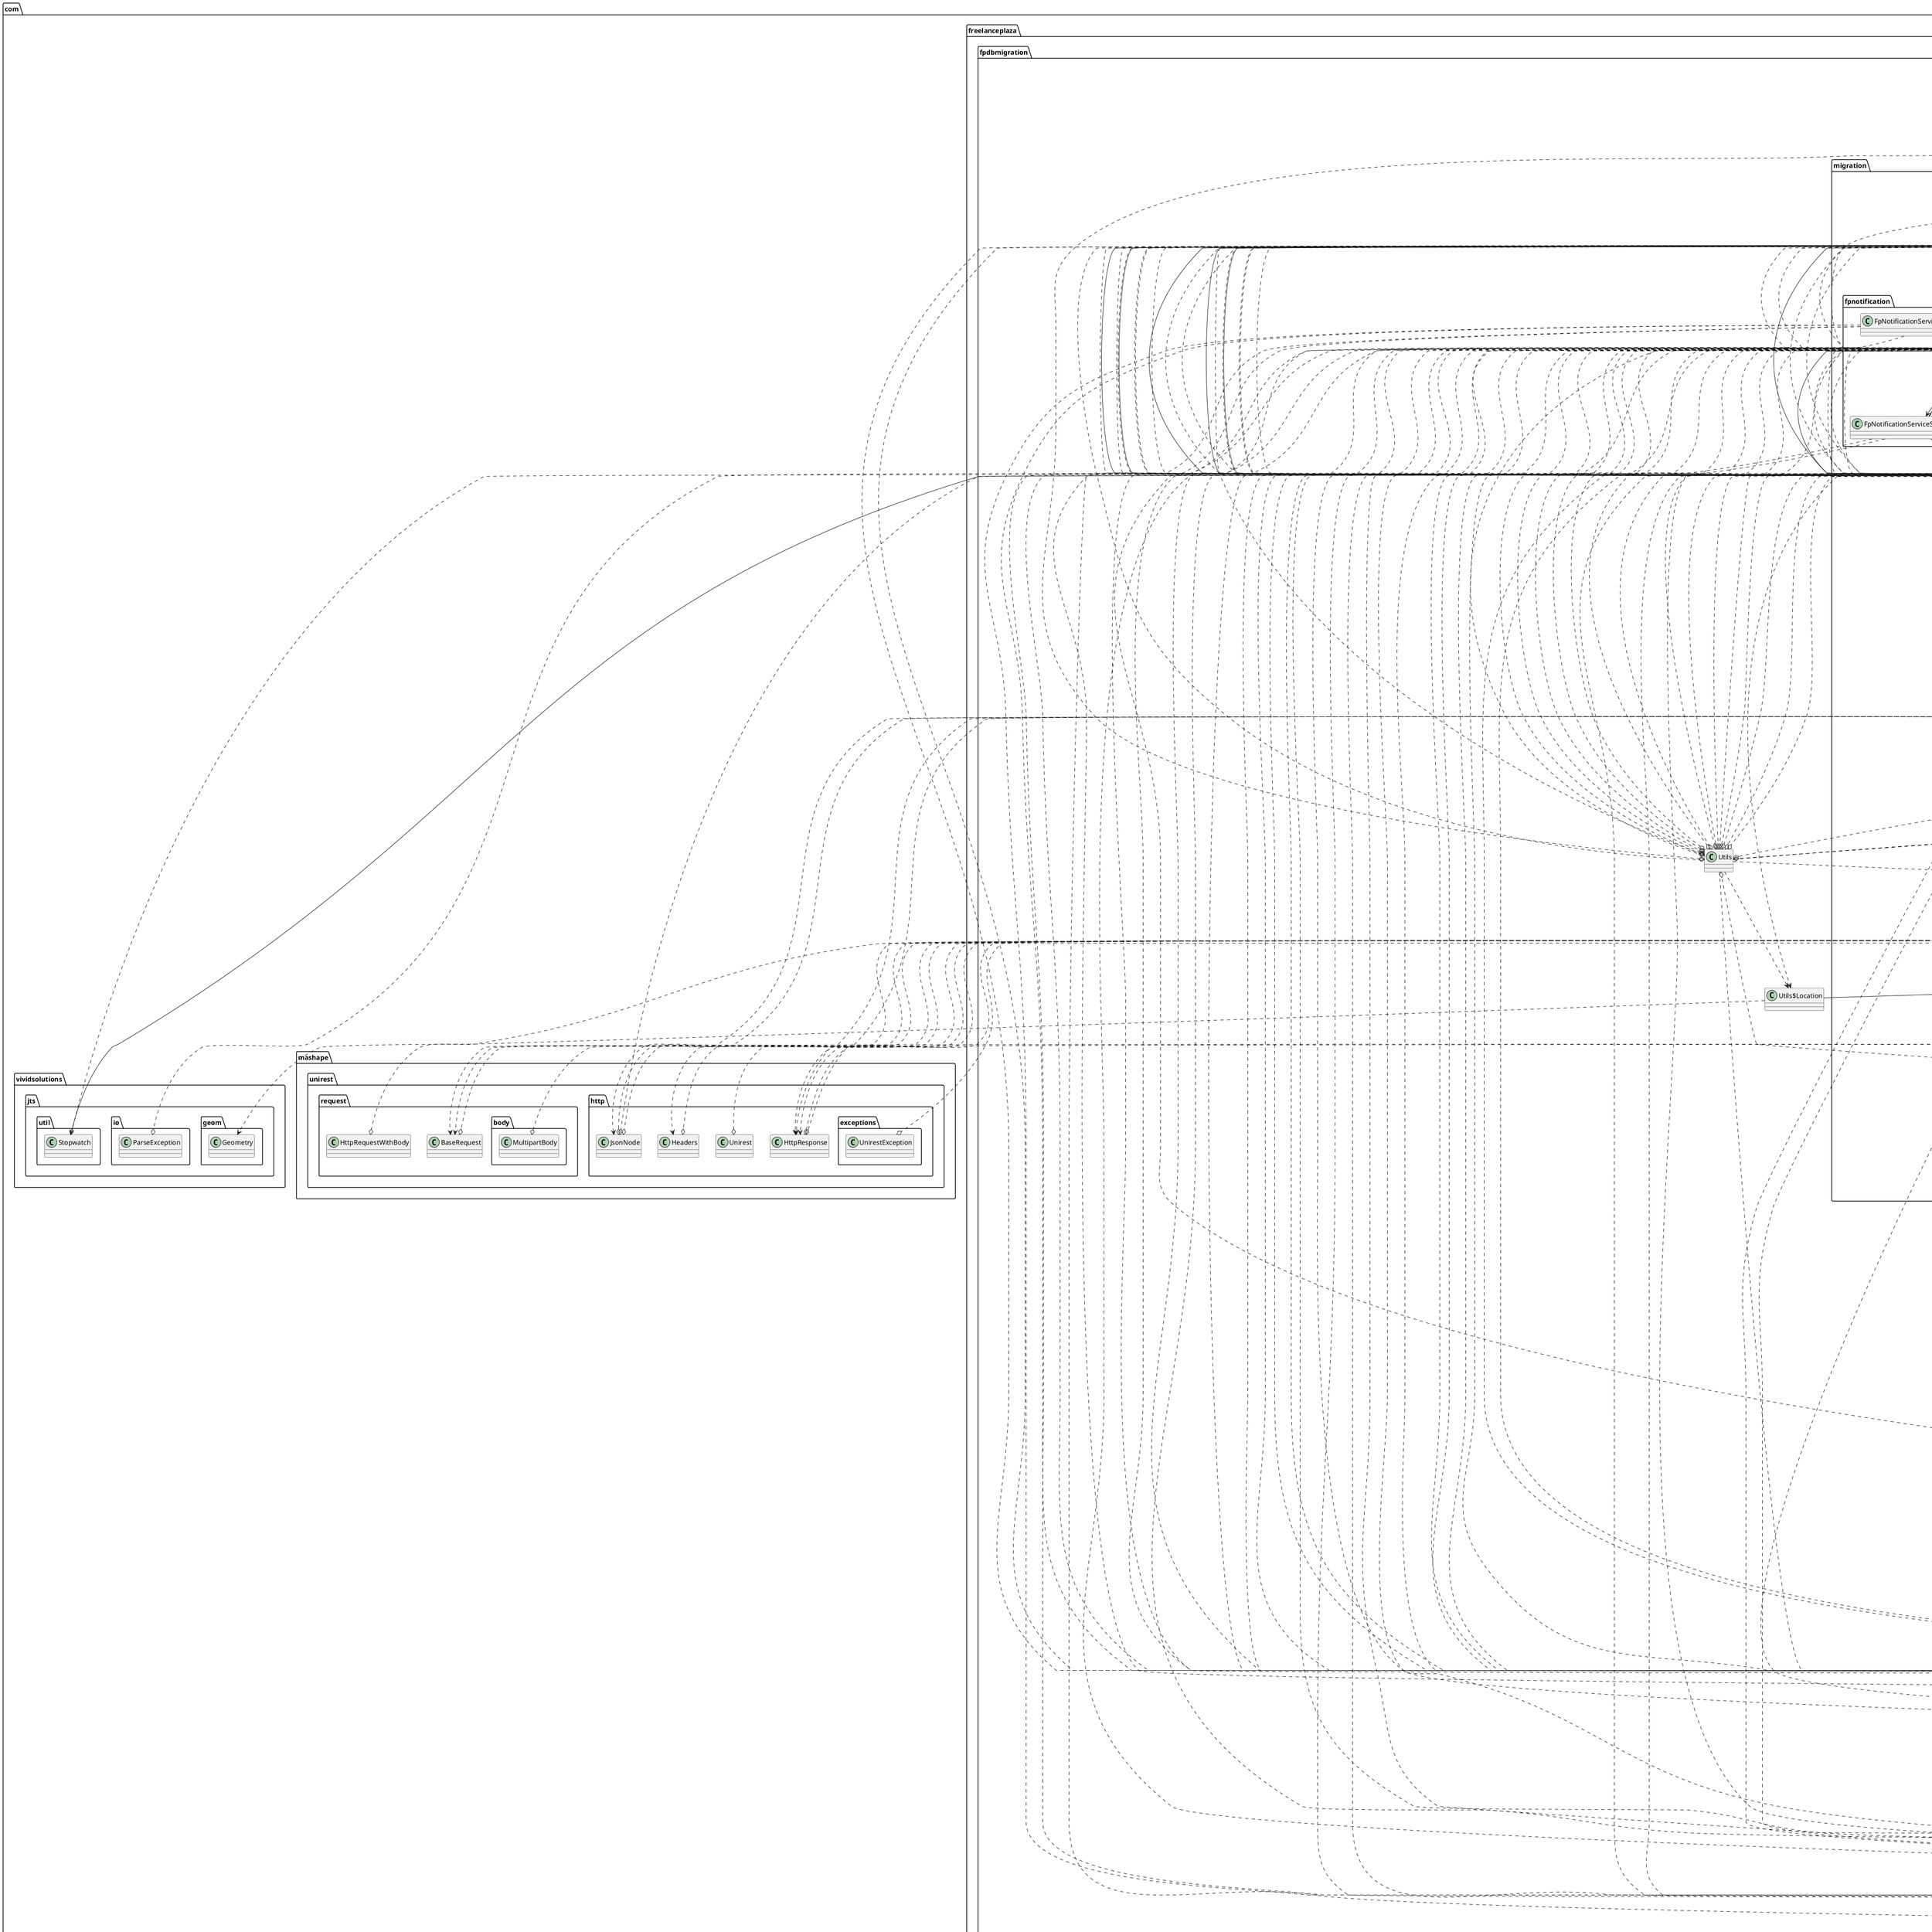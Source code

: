 @startuml
'https://plantuml.com/class-diagram

' GENERATE CLASS DIAGRAM ===========
' Generator       : it.brunasti.java.diagrammer.ClassDiagrammer
' Path            : [/Users/paolo/Work/Tadaah/fp-backend-migrator/build/classes/java/main]
' Java Files Path : [/Users/paolo/Work/Tadaah/fp-backend-migrator/src/main/java/]
' Configuration   : [/Users/paolo/IdeaProjects/mine/java-diagrammer/temp/tadaah/config.json]
' Generated at    : Fri Jan 17 14:59:07 CET 2025
'
'   Stat infos    :
'       Files : [615]
'       Lines : [26273]
'     Classes : [615]
'     Methods : [6011]
'      Fields : [2785]



' CLASSES =======
class com.freelanceplaza.fpdbmigration.db.tadaah.entity.TdRegisterRating
enum com.freelanceplaza.fpdbmigration.db.fpuser.entities.enums.OnboardingStatus{
  REGISTERING
  FOR_REVIEW
  REJECTED
  APPROVED
}
class com.freelanceplaza.fpdbmigration.db.tadaah.entity.TdSilkRequest
class com.freelanceplaza.fpdbmigration.migration.fpuser.favorite.FpFreelancerRelationshipFiltering$1
class com.freelanceplaza.fpdbmigration.db.fpuser.entities.Organization
class com.freelanceplaza.fpdbmigration.db.fplogs.entities.Migration
class com.freelanceplaza.fpdbmigration.migration.fpuser.auth0.Auth0Service
class com.freelanceplaza.fpdbmigration.db.fplogs.entities.SkippedEntity
class com.freelanceplaza.fpdbmigration.db.tadaah.entity.TdRegisterInvite
class com.freelanceplaza.fpdbmigration.db.fpuser.entities.UserEmailVerification
interface com.freelanceplaza.fpdbmigration.db.tadaah.repository.TdPuputBlogpageRepository
enum com.freelanceplaza.fpdbmigration.db.fphiring.enums.ApplicationStatus{
  PENDING
  ACCEPTED
  REJECTED
}
enum com.freelanceplaza.fpdbmigration.migration.fpuser.auth0.ImportMode{
  OVERWRITE
  FAIL_ON_CONFLICT
}
interface com.freelanceplaza.fpdbmigration.db.fpuser.repositories.FreelancerRepository
class com.freelanceplaza.fpdbmigration.migration.fpuser.auth0.ImportJob
class com.freelanceplaza.fpdbmigration.db.tadaah.entity.WagtailimagesRendition
class com.freelanceplaza.fpdbmigration.db.fpinvoice.entity.KycDeductionProduct
interface com.freelanceplaza.fpdbmigration.db.tadaah.repository.TdRegisterFreelancerSectorRepository
class com.freelanceplaza.fpdbmigration.db.tadaah.entity.WagtailcoreCollectionviewrestrictionGroup
class com.freelanceplaza.fpdbmigration.db.fpinvoice.entity.Customer
class com.freelanceplaza.fpdbmigration.db.fpuser.entities.User
class com.freelanceplaza.fpdbmigration.db.tadaah.entity.TdDjangoContentType
class com.freelanceplaza.fpdbmigration.configuration.CustomDurationSerializer
interface com.freelanceplaza.fpdbmigration.db.tadaah.repository.TdAuthGroupPermissionRepository
class com.freelanceplaza.fpdbmigration.db.tadaah.entity.WagtailcorePageviewrestriction
class com.freelanceplaza.fpdbmigration.db.fpinvoice.entity.InvoiceDataEntity
class com.freelanceplaza.fpdbmigration.db.fphiring.entities.Compensation
class com.freelanceplaza.fpdbmigration.service.DocumentServiceMigrationService
class com.freelanceplaza.fpdbmigration.db.tadaah.entity.TdReversionRevision
interface com.freelanceplaza.fpdbmigration.db.fpuser.repositories.LocationGroupRepository
interface com.freelanceplaza.fpdbmigration.db.fpdoc.repository.UniqueDocumentRepository
class com.freelanceplaza.fpdbmigration.migration.fpuser.favorite.FpFreelancerRelationshipMigrator
class com.freelanceplaza.fpdbmigration.migration.fpuser.auth0.Auth0Organization$Connection
class com.freelanceplaza.fpdbmigration.db.fpinvoice.entity.ShiftFeeProduct
class com.freelanceplaza.fpdbmigration.db.fpnotification.entities.NotificationEmailAddress
interface com.freelanceplaza.fpdbmigration.db.tadaah.repository.TdRegisterJobadrevisionRepository
class com.freelanceplaza.fpdbmigration.db.fpdoc.entity.dictionary.FunctionCategory
class com.freelanceplaza.fpdbmigration.configuration.kvk.KvkApiProperties$TimeoutConfig
class com.freelanceplaza.fpdbmigration.db.tadaah.entity.TdRegisterJobadInvited
class com.freelanceplaza.fpdbmigration.db.fpinvoice.entity.GroupedShift
enum com.freelanceplaza.fpdbmigration.db.fpdoc.entity.enums.DocumentName{
  KVK
  DPA
  CONTRACT
  PERSONS_REGISTER
  LIABILITY_INSURANCE
}
interface com.freelanceplaza.fpdbmigration.db.fpuser.repositories.OrganizationUserRepository
interface com.freelanceplaza.fpdbmigration.db.tadaah.repository.TdRegisterFreelancerRepository
class com.freelanceplaza.fpdbmigration.service.kvk.model.kvk_search.generic.KvkSearchDomesticAddressGeneric
interface com.freelanceplaza.fpdbmigration.db.tadaah.repository.TdDjangoAdminLogRepository
class com.freelanceplaza.fpdbmigration.db.tadaah.entity.WagtailcoreCollection
interface com.freelanceplaza.fpdbmigration.db.tadaah.repository.TdRegisterJobadInvitedRepository
class com.freelanceplaza.fpdbmigration.db.fpinvoice.entity.InvLocation
class com.freelanceplaza.fpdbmigration.migration.fphiring.FpHiringS3Migrator
class com.freelanceplaza.fpdbmigration.db.tadaah.entity.TdTaggitTaggeditem
class com.freelanceplaza.fpdbmigration.db.tadaah.entity.TdRegisterAvailableday
class com.freelanceplaza.fpdbmigration.Utils$Location
class com.freelanceplaza.fpdbmigration.migration.fpdocument.importers.DiplomaFunctionsImporter
class com.freelanceplaza.fpdbmigration.migration.fpuser.auth0.UserImportRequest$CustomPasswordHash
interface com.freelanceplaza.fpdbmigration.db.tadaah.repository.TdPuputTagentrypageRepository
class com.freelanceplaza.fpdbmigration.db.fphiring.entities.HirFreelancerLocationExclusions
interface com.freelanceplaza.fpdbmigration.db.fpuser.entities.AuditableCreate
interface com.freelanceplaza.fpdbmigration.db.fpinvoice.repository.InvConfigRepository
class com.freelanceplaza.fpdbmigration.service.kvk.model.basic_profile.TradeNamesGeneric
class com.freelanceplaza.fpdbmigration.migration.fpuser.utils.parser.TokenStream
class com.freelanceplaza.fpdbmigration.db.tadaah.entity.WagtailcoreCollectionviewrestriction
class com.freelanceplaza.fpdbmigration.db.tadaah.entity.TdPostcodesGeocode
class com.freelanceplaza.fpdbmigration.db.tadaah.entity.TdAuthUserUserPermission
class com.freelanceplaza.fpdbmigration.migration.fpuser.utils.FpUserCommonMapper
enum com.freelanceplaza.fpdbmigration.db.fpuser.entities.enums.DateOfBirthSource{
  MANUAL
  OPP
}
class com.freelanceplaza.fpdbmigration.configuration.TbdCollector
class com.freelanceplaza.fpdbmigration.configuration.resourcetest.TestUserServiceDbSchema
class com.freelanceplaza.fpdbmigration.db.fpdoc.entity.document.type.UniqueDocumentType
class com.freelanceplaza.fpdbmigration.db.tadaah.entity.TdRegisterSector
class com.freelanceplaza.fpdbmigration.migration.fpuser.auth0.Auth0User$AppMetadata
interface com.freelanceplaza.fpdbmigration.db.tadaah.repository.TdDjangoSessionRepository
class com.freelanceplaza.fpdbmigration.db.tadaah.entity.TdRegisterOrganisationFavorite
class com.freelanceplaza.fpdbmigration.db.fpdoc.entity.DocumentAttachment
class com.freelanceplaza.fpdbmigration.db.fphiring.entities.Hire
enum com.freelanceplaza.fpdbmigration.db.fpinvoice.entity.enums.OrganizationType{
  CUSTOMER
  PLATFORM
}
class com.freelanceplaza.fpdbmigration.configuration.datasource.FpDocDatasourceConfiguration
class com.freelanceplaza.fpdbmigration.db.fphiring.entities.M2MToken
interface com.freelanceplaza.fpdbmigration.db.tadaah.repository.TdRegisterDocumenttypeRepository
enum com.freelanceplaza.fpdbmigration.db.fpuser.entities.enums.DocumentStatus{
  UPLOADED
  ON_REVIEW
  APPROVED
  REJECTED
  DELETED
}
class com.freelanceplaza.fpdbmigration.db.tadaah.entity.TdPuputEntrypagerelated
class com.freelanceplaza.fpdbmigration.db.tadaah.entity.TdPuputCategory
class com.freelanceplaza.fpdbmigration.db.fphiring.entities.ShiftCancellation
class com.freelanceplaza.fpdbmigration.exception.MigratorIsBusyException
enum com.freelanceplaza.fpdbmigration.db.fpuser.entities.enums.FreelancerRegistrationStep{
  INITIAL_SIGNUP
  PERSONAL_DETAILS
  LEGAL_ENTITY
  PERSONS_REGISTER
  LIABILITY_INSURANCE
  DIPLOMA
  CERTIFICATE
  COMPLETED_REGISTRATION
  REGISTRATION_APPROVED
  FINANCIAL_DETAILS
  POSTAL_CODE
  DESCRIPTION
}
interface com.freelanceplaza.fpdbmigration.db.fpinvoice.repository.InvFileRepository
interface com.freelanceplaza.fpdbmigration.db.tadaah.repository.TdAuthUserRepository
enum com.freelanceplaza.fpdbmigration.db.fpnotification.enums.MobilePlatform{
  IOS
  ANDROID
}
class com.freelanceplaza.fpdbmigration.db.fpnotification.entities.NotificationRecipient
interface com.freelanceplaza.fpdbmigration.db.fpnotification.repository.NotificationAddressRepository
interface com.freelanceplaza.fpdbmigration.db.fpinvoice.repository.InvInvoiceRepository
class com.freelanceplaza.fpdbmigration.configuration.datasource.FpUserDatasourceConfiguration
class com.freelanceplaza.fpdbmigration.service.kvk.v2.impl.BasicProfileServiceImplV2
class com.freelanceplaza.fpdbmigration.service.stats.StatsManager
interface com.freelanceplaza.fpdbmigration.db.fpuser.repositories.FavoriteLocationFreelancerHistoryRepository
interface com.freelanceplaza.fpdbmigration.db.fpdoc.repository.FunctionRepository
class com.freelanceplaza.fpdbmigration.db.fpuser.entities.UserEmail
class com.freelanceplaza.fpdbmigration.db.fpuser.entities.Address
class com.freelanceplaza.fpdbmigration.db.tadaah.entity.TdDjangoCeleryResultsGroupresult
interface com.freelanceplaza.fpdbmigration.db.fplogs.entities.MigrationStats
class com.freelanceplaza.fpdbmigration.migration.fpinvoice.FpInvoiceMigration$Ctx
enum com.freelanceplaza.fpdbmigration.db.fpdoc.entity.dictionary.DictionaryType{
  EDUCATIONAL_LEVEL
  FUNCTION
  FUNCTION_CATEGORY
}
interface com.freelanceplaza.fpdbmigration.db.tadaah.repository.TdTaggitTagRepository
class com.freelanceplaza.fpdbmigration.service.kvk.model.basic_profile.TradeNamesCommon
class com.freelanceplaza.fpdbmigration.db.tadaah.converter.RelationshipConverter
class com.freelanceplaza.fpdbmigration.db.tadaah.entity.TdDjangoSession
enum com.freelanceplaza.fpdbmigration.db.fpinvoice.MemberType{
  FREELANCER
  ORGANIZATION
  PLATFORM
  LOCATION
}
interface com.freelanceplaza.fpdbmigration.db.tadaah.repository.TdPuputCategoryentrypageRepository
enum com.freelanceplaza.fpdbmigration.db.fpinvoice.entity.enums.InvOnboardingStatus{
  REGISTERING
  FOR_REVIEW
  REJECTED
  APPROVED
}
interface com.freelanceplaza.fpdbmigration.db.fphiring.repository.HireCancellationReasonRepository
class com.freelanceplaza.fpdbmigration.db.tadaah.entity.WagtailcorePageviewrestrictionGroup
interface com.freelanceplaza.fpdbmigration.db.fpuser.repositories.RoleRepository
class com.freelanceplaza.fpdbmigration.db.fpdoc.entity.document.type.DiplomaDocumentType
interface com.freelanceplaza.fpdbmigration.db.fphiring.repository.HirFavoriteLocationFreelancerRepository
class com.freelanceplaza.fpdbmigration.service.kvk.model.kvk_search.common.KvkSearchAddressCommon
class com.freelanceplaza.fpdbmigration.db.tadaah.entity.TdOauth2ProviderRefreshtoken
enum com.freelanceplaza.fpdbmigration.db.fpinvoice.entity.enums.PaymentAssignmentStatus{
  NOT_CREATED_PENDING
  CREATED
  FAILED
  EXPIRED
  COMPLETED
}
enum com.freelanceplaza.fpdbmigration.db.fpdoc.entity.enums.FileType{
  IMAGE
  DOCUMENT
}
class com.freelanceplaza.fpdbmigration.db.tadaah.entity.WaffleSwitch
interface com.freelanceplaza.fpdbmigration.configuration.TBD$List
class com.freelanceplaza.fpdbmigration.db.tadaah.entity.CompetenceDto
class com.freelanceplaza.fpdbmigration.db.fpnotification.entities.NotificationLegalEntity
interface com.freelanceplaza.fpdbmigration.db.tadaah.repository.TdPuputEntrypagerelatedRepository
enum com.freelanceplaza.fpdbmigration.db.fplogs.MigrationStatus{
  IN_PROGRESS
  SUCCESS
  SUCCESS_WITH_SKIPS
  SUCCESS_WITH_WARNINGS
  SUCCESS_WITH_ERRORS
  FAILED
  DEAD
}
class com.freelanceplaza.fpdbmigration.db.tadaah.entity.TdAuthPermission
interface com.freelanceplaza.fpdbmigration.db.tadaah.repository.TdRegisterLocationAdminRepository
interface com.freelanceplaza.fpdbmigration.db.tadaah.repository.TdRegisterContractrequestRepository
class com.freelanceplaza.fpdbmigration.migration.fpuser.auth0.CreateOrganizationRequest
class com.freelanceplaza.fpdbmigration.migration.fpuser.utils.parser.AddressParser
class com.freelanceplaza.fpdbmigration.db.tadaah.entity.TdTaggitTag
class com.freelanceplaza.fpdbmigration.migration.fpuser.favorite.FpFreelancerRelationshipFiltering
class com.freelanceplaza.fpdbmigration.db.fpuser.entities.SbiCode
class com.freelanceplaza.fpdbmigration.migration.fpuser.auth0.Auth0Properties
class com.freelanceplaza.fpdbmigration.service.InvoiceServiceMigrationService
class com.freelanceplaza.fpdbmigration.db.fphiring.entities.HirFavoriteLocationFreelancer
interface com.freelanceplaza.fpdbmigration.db.fpdoc.repository.DocumentAttachmentRepository
interface com.freelanceplaza.fpdbmigration.db.fplogs.repositories.SkippedEntityRepository
class com.freelanceplaza.fpdbmigration.service.kvk.model.kvk_search.generic.KvkSearchResultGeneric
class com.freelanceplaza.fpdbmigration.db.fpuser.entities.FavoriteLocationFreelancerHistory
class com.freelanceplaza.fpdbmigration.db.tadaah.entity.TdRegisterWorkexperience
class com.freelanceplaza.fpdbmigration.migration.fpuser.auth0.FpAuth0MigrationService
enum com.freelanceplaza.fpdbmigration.db.fpdoc.entity.enums.Action{
  CREATE
  UPDATE
  DELETE
}
class com.freelanceplaza.fpdbmigration.db.tadaah.entity.TdPuputTagentrypage
class com.freelanceplaza.fpdbmigration.db.fphiring.entities.HirUser
interface com.freelanceplaza.fpdbmigration.db.fpuser.repositories.LegalEntityRepository
class com.freelanceplaza.fpdbmigration.db.fpinvoice.entity.KycDeduction
class com.freelanceplaza.fpdbmigration.service.kvk.model.kvk_search.generic.KvkSearchForeignAddressGeneric
interface com.freelanceplaza.fpdbmigration.db.tadaah.repository.TdConfigPropertyRepository
class com.freelanceplaza.fpdbmigration.db.fpnotification.entities.NotificationMobileDeviceToken
interface com.freelanceplaza.fpdbmigration.db.fphiring.repository.HirLocationRepository
class com.freelanceplaza.fpdbmigration.migration.fpuser.auth0.JobStatus
enum com.freelanceplaza.fpdbmigration.migration.fpuser.auth0.Auth0Port$Auth0RequestBuilder$Method{
  POST
  GET
  DELETE
}
enum com.freelanceplaza.fpdbmigration.db.fphiring.enums.HirAction{
  CREATE
  UPDATE
  DELETE
}
interface com.freelanceplaza.fpdbmigration.configuration.TBD
class com.freelanceplaza.fpdbmigration.db.tadaah.entity.WagtailsearchEditorspick
interface com.freelanceplaza.fpdbmigration.db.fpinvoice.repository.InvOrganizationRepository
enum com.freelanceplaza.fpdbmigration.db.fpinvoice.entity.enums.InvAddressType{
  LEGAL_CORRESPONDENCE
  LEGAL_VISITOR
  LOCATION
  WORK
  HOME
}
class com.freelanceplaza.fpdbmigration.migration.fpuser.utils.parser.HqAddressParserUtils
class com.freelanceplaza.fpdbmigration.db.fpuser.entities.security.Privilege
class com.freelanceplaza.fpdbmigration.db.fpdoc.entity.QualificationHistory
class com.freelanceplaza.fpdbmigration.db.tadaah.entity.TdRegisterOrganisationBlacklisted
class com.freelanceplaza.fpdbmigration.db.fpinvoice.entity.PaymentAssignment
class com.freelanceplaza.fpdbmigration.db.fpdoc.entity.DocumentReviewThread
interface com.freelanceplaza.fpdbmigration.db.fpdoc.repository.DocumentTypeRepository
class com.freelanceplaza.fpdbmigration.exception.MissingRequiredPropertyException
class com.freelanceplaza.fpdbmigration.db.fphiring.entities.ShiftCancellationThin
class com.freelanceplaza.fpdbmigration.migration.fpuser.auth0.Auth0User$UserMetadata
class com.freelanceplaza.fpdbmigration.db.tadaah.entity.TdDjangoCeleryResultsTaskresult
interface com.freelanceplaza.fpdbmigration.db.tadaah.repository.TdRegisterLocationBlacklistedRepository
class com.freelanceplaza.fpdbmigration.db.tadaah.entity.WagtailcoreSite
class com.freelanceplaza.fpdbmigration.db.fphiring.entities.Application
class com.freelanceplaza.fpdbmigration.db.fpnotification.entities.NotificationVertical
class com.freelanceplaza.fpdbmigration.migration.fphiring.FpHiringShiftMigrator$Ctx
enum com.freelanceplaza.fpdbmigration.db.fpuser.entities.enums.OwnerType{
  ORGANIZATION
  FREELANCER
}
interface com.freelanceplaza.fpdbmigration.db.fphiring.repository.HirLocationGroupRepository
class com.freelanceplaza.fpdbmigration.db.tadaah.entity.TdEasyThumbnailsThumbnaildimension
class com.freelanceplaza.fpdbmigration.service.kvk.model.basic_profile.KvkBasicProfileCommon
class com.freelanceplaza.fpdbmigration.db.tadaah.entity.TdRegisterContract
enum com.freelanceplaza.fpdbmigration.db.fpuser.entities.enums.Status{
  PENDING
  ACTIVE
  BLOCKED
  DELETED
  INACTIVE
}
class com.freelanceplaza.fpdbmigration.db.tadaah.entity.WagtailcorePagerevision
class com.freelanceplaza.fpdbmigration.db.tadaah.entity.TdSilkResponse
class com.freelanceplaza.fpdbmigration.db.fpinvoice.entity.InvAddress
interface com.freelanceplaza.fpdbmigration.service.Cleaner
class com.freelanceplaza.fpdbmigration.db.tadaah.entity.TdOauth2ProviderAccesstoken
class com.freelanceplaza.fpdbmigration.service.kvk.model.kvk_search.common.KvkSearchResultCommon
enum com.freelanceplaza.fpdbmigration.db.fpinvoice.entity.enums.InvoiceType{
  MEDIATION
  SHIFT_FEES
}
class com.freelanceplaza.fpdbmigration.configuration.resourcetest.TestAuth0Connection
interface com.freelanceplaza.fpdbmigration.db.tadaah.repository.TdFcmDjangoFcmdeviceRepository
class com.freelanceplaza.fpdbmigration.db.fphiring.entities.HirInvoice
class com.freelanceplaza.fpdbmigration.db.tadaah.entity.TdOrgAuthUser
interface com.freelanceplaza.fpdbmigration.db.fpuser.repositories.FreelancerLocationExclusionsRepository
enum com.freelanceplaza.fpdbmigration.db.fpdoc.entity.enums.DocumentReviewActions{
  APPROVE
  REJECT
  ON_REVIEW
}
interface com.freelanceplaza.fpdbmigration.db.tadaah.repository.TdReversionRevisionRepository
class com.freelanceplaza.fpdbmigration.configuration.kvk.RestTemplateConfig
class com.freelanceplaza.fpdbmigration.configuration.datasource.tt.FpUserTransactionTemplate
class com.freelanceplaza.fpdbmigration.db.fpinvoice.entity.InvoiceBundle
class com.freelanceplaza.fpdbmigration.db.tadaah.entity.WagtailembedsEmbed
class com.freelanceplaza.fpdbmigration.service.kvk.model.branch_profile.KvkBranchProfileCommon
class com.freelanceplaza.fpdbmigration.service.kvk.model.branch_profile.KvkSbiGeneric
interface com.freelanceplaza.fpdbmigration.db.fphiring.repository.AssignmentAgreementThinRepository
interface com.freelanceplaza.fpdbmigration.db.fpuser.repositories.UserEmailEventRepository
class com.freelanceplaza.fpdbmigration.db.fphiring.entities.HirFunction
enum com.freelanceplaza.fpdbmigration.db.common.InvoiceBucketReference{
  PDF
  XML
  HTML
}
class com.freelanceplaza.fpdbmigration.db.fpuser.entities.OrganizationUser
interface com.freelanceplaza.fpdbmigration.db.fpdoc.repository.EducationalLevelRepository
interface com.freelanceplaza.fpdbmigration.db.fphiring.repository.HirUserRepository
class com.freelanceplaza.fpdbmigration.db.tadaah.entity.TdRegisterLocationBlacklisted
class com.freelanceplaza.fpdbmigration.migration.fpuser.auth0.Auth0User
class com.freelanceplaza.fpdbmigration.db.fphiring.entities.LocationFreelancerId
interface com.freelanceplaza.fpdbmigration.db.tadaah.repository.TdEasyThumbnailsThumbnailRepository
class com.freelanceplaza.fpdbmigration.db.fpdoc.entity.DocumentOwner
interface com.freelanceplaza.fpdbmigration.db.tadaah.repository.TdAuthGroupRepository
class com.freelanceplaza.fpdbmigration.migration.fphiring.FpHiringUsDataMigrator
class com.freelanceplaza.fpdbmigration.db.tadaah.entity.TdRegisterOrganisation
enum com.freelanceplaza.fpdbmigration.db.fphiring.enums.CancellationType{
  ON_TIME
  LAST_MINUTE
}
class com.freelanceplaza.fpdbmigration.db.fphiring.entities.HireApproval
interface com.freelanceplaza.fpdbmigration.db.tadaah.repository.TdRegisterTadaahfeeRepository
interface com.freelanceplaza.fpdbmigration.db.fphiring.repository.AssignmentAgreementRepository
class com.freelanceplaza.fpdbmigration.migration.fpuser.utils.FpUserEmailUtils
interface com.freelanceplaza.fpdbmigration.db.fpnotification.repository.NotificationSubscriptionRepository
interface com.freelanceplaza.fpdbmigration.db.fpuser.repositories.OrganizationRepository
enum com.freelanceplaza.fpdbmigration.db.fpnotification.enums.Channel{
  EMAIL
  SMS
  PUSH_MOBILE
  PUSH_WEB
}
class com.freelanceplaza.fpdbmigration.db.fpuser.entities.LegalEntity
class com.freelanceplaza.fpdbmigration.service.stats.MigrationStatsService
class com.freelanceplaza.fpdbmigration.db.tadaah.entity.TdRegisterPeriodjobinquiryRejected
class com.freelanceplaza.fpdbmigration.db.tadaah.entity.TdRegisterFreelancer
enum com.freelanceplaza.fpdbmigration.db.fpdoc.entity.enums.QualificationType{
  MANUAL
  AUTOMATIC
}
interface com.freelanceplaza.fpdbmigration.db.tadaah.repository.TdDjangoCeleryResultsGroupresultRepository
class com.freelanceplaza.fpdbmigration.db.fpuser.entities.UserEmailEvent
enum com.freelanceplaza.fpdbmigration.db.fpinvoice.entity.enums.ProductType{
  COMPENSATION_FEE
  SHIFT_FEE
  MEDIATION_FEE
}
interface com.freelanceplaza.fpdbmigration.db.fpdoc.repository.FunctionCategoryRepository
class com.freelanceplaza.fpdbmigration.db.tadaah.entity.WaffleFlagUser
class com.freelanceplaza.fpdbmigration.db.fpinvoice.entity.InvoiceIdToNumber
class com.freelanceplaza.fpdbmigration.db.fpinvoice.entity.InvoiceData
class com.freelanceplaza.fpdbmigration.service.kvk.model.basic_profile.HeadquartersGeneric
interface com.freelanceplaza.fpdbmigration.db.tadaah.repository.TdSilkRequestRepository
class com.freelanceplaza.fpdbmigration.db.fphiring.entities.HirInvoiceFile
class com.freelanceplaza.fpdbmigration.db.tadaah.entity.TdAuthUser
interface com.freelanceplaza.fpdbmigration.db.fpuser.repositories.UserEmailRepository
interface com.freelanceplaza.fpdbmigration.db.fpuser.repositories.LocationRepository
interface com.freelanceplaza.fpdbmigration.db.tadaah.repository.TdAuthUserGroupRepository
class com.freelanceplaza.fpdbmigration.db.tadaah.entity.TdDjangoMigration
interface com.freelanceplaza.fpdbmigration.db.fpinvoice.repository.ShiftFeeProductRepository
interface com.freelanceplaza.fpdbmigration.db.tadaah.repository.TdPostcodesGeocodeRepository
enum com.freelanceplaza.fpdbmigration.db.fphiring.enums.HireApprovalSource{
  FREELANCER
  ORGANIZATION
  SYSTEM
}
class com.freelanceplaza.fpdbmigration.service.kvk.model.basic_profile.EmbeddedCommon
class com.freelanceplaza.fpdbmigration.migration.fpuser.auth0.Auth0User$Identity
class com.freelanceplaza.fpdbmigration.db.fphiring.entities.HireCancellation
class com.freelanceplaza.fpdbmigration.migration.fpinvoice.FpInvoiceMigration
interface com.freelanceplaza.fpdbmigration.db.tadaah.repository.TdRegisterKnowledgedocumentRepository
class com.freelanceplaza.fpdbmigration.db.tadaah.entity.WagtailsearchQuerydailyhit
class com.freelanceplaza.fpdbmigration.db.fpuser.entities.Location
class com.freelanceplaza.fpdbmigration.service.stats.StatsManager$1
interface com.freelanceplaza.fpdbmigration.db.tadaah.repository.TdAuthtokenTokenRepository
enum com.freelanceplaza.fpdbmigration.db.fpnotification.enums.Language{
  EN
  NL
}
class com.freelanceplaza.fpdbmigration.migration.RunnerUtils
class com.freelanceplaza.fpdbmigration.db.fpnotification.entities.NotificationSubscription
class com.freelanceplaza.fpdbmigration.db.fpnotification.entities.NotificationTemplate
interface com.freelanceplaza.fpdbmigration.db.fpuser.repositories.UserRoleRepository
class com.freelanceplaza.fpdbmigration.migration.fpuser.auth0.Auth0Service$2
class com.freelanceplaza.fpdbmigration.db.tadaah.entity.TdRegisterJobadInterested
enum com.freelanceplaza.fpdbmigration.db.fpinvoice.entity.enums.InvStatus{
  PENDING
  ACTIVE
  BLOCKED
}
class com.freelanceplaza.fpdbmigration.migration.fpuser.auth0.Auth0Service$1
class com.freelanceplaza.fpdbmigration.migration.fpuser.auth0.FpAuth0MigrationService$OrganizationAuth0Relation
class com.freelanceplaza.fpdbmigration.db.tadaah.entity.TdSpatialRefSy
interface com.freelanceplaza.fpdbmigration.db.tadaah.repository.TdDjangoCeleryResultsTaskresultRepository
class com.freelanceplaza.fpdbmigration.migration.fpuser.favorite.FpFreelancerRelationshipMigrator$Ctx
class com.freelanceplaza.fpdbmigration.db.fphiring.entities.HirLocationGroup
interface com.freelanceplaza.fpdbmigration.db.fphiring.repository.ApplicationRepository
class com.freelanceplaza.fpdbmigration.db.fphiring.entities.Shift
class com.freelanceplaza.fpdbmigration.migration.fpuser.auth0.Auth0Port$1
class com.freelanceplaza.fpdbmigration.db.tadaah.entity.TdDjangoAdminLog
class com.freelanceplaza.fpdbmigration.migration.fpinvoice.FpInvoiceUsDataMigration$1
interface com.freelanceplaza.fpdbmigration.db.fpdoc.repository.DocumentRepository
interface com.freelanceplaza.fpdbmigration.db.fpdoc.repository.ManualQualificationDocumentTypeRepository
interface com.freelanceplaza.fpdbmigration.db.fpuser.repositories.FavoriteLocationFreelancerRepository
interface com.freelanceplaza.fpdbmigration.db.tadaah.repository.TdRegisterSectorRepository
class com.freelanceplaza.fpdbmigration.db.fpuser.entities.FavoriteLocationFreelancer
class com.freelanceplaza.fpdbmigration.exception.MigrationException
interface com.freelanceplaza.fpdbmigration.migration.Migrator
class com.freelanceplaza.fpdbmigration.db.fphiring.entities.ShiftThin
enum com.freelanceplaza.fpdbmigration.db.fpdoc.entity.enums.Status{
  UPLOADED
  ON_REVIEW
  APPROVED
  REJECTED
  DELETED
}
interface com.freelanceplaza.fpdbmigration.service.kvk.v2.BranchProfileServiceV2
class com.freelanceplaza.fpdbmigration.service.kvk.model.basic_profile.HeadquartersCommon
class com.freelanceplaza.fpdbmigration.db.tadaah.entity.TdAuthUserGroup
enum com.freelanceplaza.fpdbmigration.configuration.TbdCollector$TbdElementType{
  CLASS
  METHOD
  FIELD
  CONSTRUCTOR
  LOCAL_VARIABLE
  ANNOTATION_TYPE
  PACKAGE
  TYPE_PARAMETER
  TYPE_USE
  MODULE
  RECORD_COMPONENT
  PARAMETER
}
class com.freelanceplaza.fpdbmigration.service.kvk.model.kvk_search.generic.KvkSearchResponseGeneric
class com.freelanceplaza.fpdbmigration.migration.fpuser.auth0.Auth0Port
interface com.freelanceplaza.fpdbmigration.db.tadaah.repository.TdRegisterPeriodjobinquiryInterestedRepository
interface com.freelanceplaza.fpdbmigration.db.tadaah.repository.TdSilkProfileRepository
interface com.freelanceplaza.fpdbmigration.db.tadaah.repository.TdDjangoCommentFlagRepository
class com.freelanceplaza.fpdbmigration.db.fphiring.entities.PrkRecordHistory
interface com.freelanceplaza.fpdbmigration.db.fphiring.repository.HireCancellationRepository
interface com.freelanceplaza.fpdbmigration.service.kvk.v2.BasicProfileServiceV2
interface com.freelanceplaza.fpdbmigration.db.tadaah.repository.TdRegisterJobadRepository
class com.freelanceplaza.fpdbmigration.db.tadaah.entity.TdEasyThumbnailsThumbnail
interface com.freelanceplaza.fpdbmigration.db.tadaah.repository.TdRegisterPeriodjobinquiryRejectedRepository
class com.freelanceplaza.fpdbmigration.db.tadaah.entity.TdRegisterOrganisationAdmin
class com.freelanceplaza.fpdbmigration.migration.fphiring.FpHiringShiftMigrator$1
class com.freelanceplaza.fpdbmigration.db.fpuser.entities.LocationGroup
class com.freelanceplaza.fpdbmigration.db.fpdoc.entity.dictionary.DocFunction
class com.freelanceplaza.fpdbmigration.service.stats.MigratorStatusService
enum com.freelanceplaza.fpdbmigration.db.fpuser.entities.enums.FileType{
  PHOTO
  DOCUMENT
}
class com.freelanceplaza.fpdbmigration.db.tadaah.entity.WagtailcorePage
interface com.freelanceplaza.fpdbmigration.db.tadaah.repository.TdSilkResponseRepository
class com.freelanceplaza.fpdbmigration.service.RequestProcessor
enum com.freelanceplaza.fpdbmigration.db.fpinvoice.entity.enums.Units{
  MONEY
  MINUTES
  PERCENTAGE
  HOURS
  DAYS
  DATE
}
interface com.freelanceplaza.fpdbmigration.db.fpdoc.repository.QualificationRepository
class com.freelanceplaza.fpdbmigration.configuration.TbdCollector$1
class com.freelanceplaza.fpdbmigration.db.fplogs.entities.CleanupMigrationStats
class com.freelanceplaza.fpdbmigration.db.fplogs.entities.Migration$1
class com.freelanceplaza.fpdbmigration.db.tadaah.entity.TdOauth2ProviderApplication
enum com.freelanceplaza.fpdbmigration.db.fphiring.enums.SelectionRule{
  ALL
  MANUAL
  FAVORITE
}
class com.freelanceplaza.fpdbmigration.db.fphiring.entities.HireThin
class com.freelanceplaza.fpdbmigration.db.fpdoc.entity.Qualification
enum com.freelanceplaza.fpdbmigration.db.fplogs.entities.SkipReason{
  ASR_COMPETENCE_NOT_SUPPORTED
  ASR_NOT_VER_NO_LOC_NO_SHIFTS
  ASR_USERS_MULTIPLE_ROLES
  ASR_TEST_ACCOUNT
  ASR_TEST_ORGANIZATION
  ASR_ACTIVE_FREELANCER_UNVERIF_DOC
  DUPLICATED_EMAIL
  DUPLICATED_PHONE
  DUPLICATED_KVK
  DUPLICATED_VAT
  NO_LOCATIONS_NO_POSTED_JOBS
  LOCATION_LRK_NUM_DUP
  ORGANIZATION_SKIPPED
  UNKNOWN_DOCUMENT_TYPE
  ORGANIZATION_NOT_MIGRATED
  LOCATION_IS_MISSING
  SHIFT_NOT_MIGRATED
  UNKNOWN_FREELANCER
  ASR_UNIQUE_DOCUMENT_497
  FREELANCER_NOT_FOUND
  FREELANCER_RELATION_BROKEN
  FREELANCER_RELATION_ALREADY_BLOCKED
  RATE_IS_MISSING
  INVOICE_HAS_NO_SHIFTS
}
interface com.freelanceplaza.fpdbmigration.db.tadaah.repository.TdOauth2ProviderAccesstokenRepository
class com.freelanceplaza.fpdbmigration.db.tadaah.entity.TdAuthGroup
class com.freelanceplaza.fpdbmigration.service.kvk.model.kvk_search.common.KvkSearchResponseCommon
interface com.freelanceplaza.fpdbmigration.db.tadaah.repository.TdSilkProfileQueryRepository
interface com.freelanceplaza.fpdbmigration.db.fphiring.repository.ShiftCancellationReasonRepository
enum com.freelanceplaza.fpdbmigration.db.fpuser.entities.enums.HistoryActions{
  CREATE
  UPDATE
  DELETE
}
class com.freelanceplaza.fpdbmigration.db.fphiring.entities.FreelancerProposal
class com.freelanceplaza.fpdbmigration.migration.fpuser.auth0.Auth0Organization$EnabledConnection
class com.freelanceplaza.fpdbmigration.migration.fpuser.freelancer.FpFreelancersMigrator
interface com.freelanceplaza.fpdbmigration.db.tadaah.repository.TdTaggitTaggeditemRepository
class com.freelanceplaza.fpdbmigration.db.fpinvoice.entity.Invoice
class com.freelanceplaza.fpdbmigration.db.tadaah.entity.TdAuthtokenToken
enum com.freelanceplaza.fpdbmigration.db.fpuser.entities.enums.ExclusionsAction{
  BLOCKED
  UNBLOCKED
}
interface com.freelanceplaza.fpdbmigration.db.fphiring.repository.ShiftRepository
class com.freelanceplaza.fpdbmigration.configuration.datasource.FpHiringDatasourceConfiguration
class com.freelanceplaza.fpdbmigration.service.kvk.model.branch_profile.KvkBranchProfileGeneric
class com.freelanceplaza.fpdbmigration.db.tadaah.entity.TdDjangoCeleryResultsChordcounter
class com.freelanceplaza.fpdbmigration.migration.fpuser.auth0.dto.CreateOrganizationUserRequest
class com.freelanceplaza.fpdbmigration.db.tadaah.entity.TdAuthGroupPermission
enum com.freelanceplaza.fpdbmigration.db.fphiring.enums.HireCancellationReasonType{
  FREELANCER
  ORGANIZATION
}
class com.freelanceplaza.fpdbmigration.migration.fpdocument.FpDocDocumentsMigration$Ctx
enum com.freelanceplaza.fpdbmigration.db.fphiring.enums.ShiftStatus{
  OPEN
  FILLED
  EXPIRED
  CANCELED
}
interface com.freelanceplaza.fpdbmigration.db.tadaah.repository.TdNotificationsNotificationpreferenceRepository
interface com.freelanceplaza.fpdbmigration.db.fpuser.entities.views.OrganizationStatusView
class com.freelanceplaza.fpdbmigration.db.tadaah.entity.TdRegisterTadaahfee
enum com.freelanceplaza.fpdbmigration.db.fphiring.enums.HiringRule{
  FIRST_COME_FIRST_SERVED
  MANUAL
}
class com.freelanceplaza.fpdbmigration.db.tadaah.entity.TdRegisterDocument
class com.freelanceplaza.fpdbmigration.service.kvk.model.branch_profile.KvkGeoData
class com.freelanceplaza.fpdbmigration.service.kvk.model.kvk_search.common.KvkSearchDomesticAddressCommon
class com.freelanceplaza.fpdbmigration.db.fpinvoice.entity.InvOrganization
class com.freelanceplaza.fpdbmigration.migration.fpuser.auth0.Auth0Port$Auth0RequestBuilder
interface com.freelanceplaza.fpdbmigration.db.fpinvoice.repository.InvSupplierRepository
interface com.freelanceplaza.fpdbmigration.db.fpinvoice.repository.InvFreelancerRepository
class com.freelanceplaza.fpdbmigration.db.fphiring.entities.HirLocation
enum com.freelanceplaza.fpdbmigration.db.fpuser.entities.enums.EmailVerificationMethod{
  MULTIPLE_ENTER_ADDRESS
  EMAIL_VERIFICATION_LINK
  EMAIL_ANY_LINK
  MIGRATED
}
class com.freelanceplaza.fpdbmigration.db.fpdoc.entity.DocumentTypeId
class com.freelanceplaza.fpdbmigration.db.fpuser.entities.Vertical
enum com.freelanceplaza.fpdbmigration.db.fpnotification.enums.RecipientType{
  FREELANCER_USER
  ORGANIZATION_USER
  STAFF_USER
  UNKNOWN_USER
  ORGANIZATION
}
class com.freelanceplaza.fpdbmigration.configuration.kvk.KvkApiProperties$RetryConfig
interface com.freelanceplaza.fpdbmigration.db.tadaah.repository.TdRegisterLocationRepository
class com.freelanceplaza.fpdbmigration.db.tadaah.entity.TdRegisterPersonenregisterkoppeling
interface com.freelanceplaza.fpdbmigration.db.tadaah.repository.TdOrgAdminAuthUserRepository
class com.freelanceplaza.fpdbmigration.db.tadaah.entity.TdPuputBlogpage
enum com.freelanceplaza.fpdbmigration.db.fphiring.enums.HireApprovalStatus{
  WAITING_FOR_INVOICE
  INVOICE_COMPLETE
}
class com.freelanceplaza.fpdbmigration.db.fpnotification.entities.NotificationLegalEntity$NotificationLegalEntityBuilder
interface com.freelanceplaza.fpdbmigration.db.tadaah.repository.TdRegisterOrganisationAdminRepository
class com.freelanceplaza.fpdbmigration.migration.fpnotification.FpNotificationServiceSubscriptionFiltering
class com.freelanceplaza.fpdbmigration.db.tadaah.view.OrganizationFreelancerRelationshipView$RelationshipType
class com.freelanceplaza.fpdbmigration.migration.fpuser.organization.FpOrganisationMigrator$Ctx
class com.freelanceplaza.fpdbmigration.db.fphiring.entities.PrkRecord
class com.freelanceplaza.fpdbmigration.service.kvk.model.kvk_search.PageRequest
class com.freelanceplaza.fpdbmigration.db.tadaah.entity.TdEasyThumbnailsSource
interface com.freelanceplaza.fpdbmigration.db.fphiring.repository.HirOrganizationRepository
class com.freelanceplaza.fpdbmigration.db.fpinvoice.entity.InvFreelancer
interface com.freelanceplaza.fpdbmigration.db.tadaah.repository.TdRegisterRateruleRepository
class com.freelanceplaza.fpdbmigration.db.tadaah.view.OrganizationFreelancerRelationshipView
class com.freelanceplaza.fpdbmigration.service.kvk.model.branch_profile.KvkSbiCommon
class com.freelanceplaza.fpdbmigration.db.tadaah.entity.TdFcmDjangoFcmdevice
class com.freelanceplaza.fpdbmigration.db.fphiring.entities.HireApprovalThin
class com.freelanceplaza.fpdbmigration.migration.fpdocument.importers.ManualQualificationDocumentTypeImporter
class com.freelanceplaza.fpdbmigration.db.fplogs.entities.InvoiceServiceMigrationStats
enum com.freelanceplaza.fpdbmigration.db.fphiring.enums.HireStatus{
  PENDING
  WORK_FINISHED
  APPROVAL_PROCESS
  INVOICE_PROCESS
  COMPLETED
  CANCELED
}
interface com.freelanceplaza.fpdbmigration.db.tadaah.repository.TdRegisterPersonenregisterkoppelingRepository
class com.freelanceplaza.fpdbmigration.db.tadaah.entity.TdConfigProperty
interface com.freelanceplaza.fpdbmigration.db.tadaah.repository.TdRegisterJobadRejectedRepository
class com.freelanceplaza.fpdbmigration.service.kvk.model.basic_profile.KvkBasicProfileGeneric
interface com.freelanceplaza.fpdbmigration.db.tadaah.repository.TdOauth2ProviderApplicationRepository
interface com.freelanceplaza.fpdbmigration.db.fpinvoice.repository.InvProductRepository
interface com.freelanceplaza.fpdbmigration.db.tadaah.repository.TdDjangoCommentRepository
class com.freelanceplaza.fpdbmigration.configuration.datasource.FpNotificationDatasourceConfiguration
enum com.freelanceplaza.fpdbmigration.db.common.Currency{
  EUR
}
enum com.freelanceplaza.fpdbmigration.db.fpdoc.entity.enums.QualificationStatus{
  ACTIVE
  INACTIVE
}
interface com.freelanceplaza.fpdbmigration.db.fplogs.repositories.MigrationRepository
class com.freelanceplaza.fpdbmigration.db.tadaah.entity.WagtailcoreGrouppagepermission
class com.freelanceplaza.fpdbmigration.db.fphiring.entities.ShiftCancellationReason
interface com.freelanceplaza.fpdbmigration.db.tadaah.repository.TdRegisterNoshowRepository
enum com.freelanceplaza.fpdbmigration.db.fpuser.entities.enums.OrganizationInvoiceSetting{
  ORGANIZATION
  LOCATION
}
interface com.freelanceplaza.fpdbmigration.db.fpnotification.repository.NotificationTemplateRepository
class com.freelanceplaza.fpdbmigration.db.tadaah.entity.WagtailredirectsRedirect
interface com.freelanceplaza.fpdbmigration.migration.RunnerUtils$FailureHook
interface com.freelanceplaza.fpdbmigration.db.fpdoc.repository.DocumentReviewThreadRepository
class com.freelanceplaza.fpdbmigration.db.tadaah.entity.TdRegisterContractrequest
class com.freelanceplaza.fpdbmigration.configuration.kvk.KvkApiProperties
class com.freelanceplaza.fpdbmigration.migration.fpdocument.FpDocDocumentsMigration
class com.freelanceplaza.fpdbmigration.migration.fpuser.auth0.UserImportRequest$CustomPasswordHash$Hash
class com.freelanceplaza.fpdbmigration.migration.fpinvoice.FpInvoiceHsDataMigration
class com.freelanceplaza.fpdbmigration.Utils
interface com.freelanceplaza.fpdbmigration.db.tadaah.repository.TdDjangoCeleryResultsChordcounterRepository
abstract com.freelanceplaza.fpdbmigration.db.fpdoc.entity.dictionary.BaseDictionary
class com.freelanceplaza.fpdbmigration.db.tadaah.entity.TdReversionVersion
class com.freelanceplaza.fpdbmigration.service.kvk.model.basic_profile.EmbeddedGeneric
class com.freelanceplaza.fpdbmigration.db.fpinvoice.entity.ProductDataEntity
interface com.freelanceplaza.fpdbmigration.db.fpnotification.repository.NotificationVerticalRepository
class com.freelanceplaza.fpdbmigration.db.fpdoc.entity.Document
interface com.freelanceplaza.fpdbmigration.db.tadaah.repository.TdRegisterAvailabledayRepository
enum com.freelanceplaza.fpdbmigration.service.stats.StatsType{
  USER_SERVICE
  DOC_SERVICE
  HIRING_SERVICE
  INVOICE_SERVICE
  NOTIFICATION_SERVICE
  CLEANUP
}
class com.freelanceplaza.fpdbmigration.db.tadaah.entity.TdRegisterLocation
class com.freelanceplaza.fpdbmigration.service.kvk.v2.impl.KvkSearchServiceImplV2
class com.freelanceplaza.fpdbmigration.configuration.datasource.TadaahDatasourceConfiguration
interface com.freelanceplaza.fpdbmigration.db.tadaah.repository.TdRegisterInviteRepository
interface com.freelanceplaza.fpdbmigration.db.fpdoc.repository.DiplomaRepository
interface com.freelanceplaza.fpdbmigration.db.tadaah.repository.TdDjangoSiteRepository
abstract com.freelanceplaza.fpdbmigration.db.fpdoc.entity.document.type.BaseDocumentType
class com.freelanceplaza.fpdbmigration.db.tadaah.entity.TdRegisterDocumenttype
enum com.freelanceplaza.fpdbmigration.migration.fpuser.utils.parser.AddressParser$State{
  STREET
  HOUSE_NUMBER
  ADDITION
  STREET_AND_HOUSE_NUMBER
  CITY
}
interface com.freelanceplaza.fpdbmigration.db.tadaah.repository.TdRegisterRatingRepository
interface com.freelanceplaza.fpdbmigration.db.tadaah.repository.TdDjangoContentTypeRepository
class com.freelanceplaza.fpdbmigration.migration.fphiring.FpHiringShiftMigrator$Rates
class com.freelanceplaza.fpdbmigration.db.fpinvoice.entity.Supplier
enum com.freelanceplaza.fpdbmigration.db.fphiring.enums.ApplicationRejectionReason{
  HIRING
  AVAILABILITY
  EXPIRATION
  CANCELLATION
  WITHDRAWN
  INACTIVATED_FREELANCER
  EXCLUSION
}
class com.freelanceplaza.fpdbmigration.configuration.datasource.DsConstants
class com.freelanceplaza.fpdbmigration.db.tadaah.entity.TdSilkProfileQuery
class com.freelanceplaza.fpdbmigration.db.tadaah.entity.TdRegisterFreelancerSector
class com.freelanceplaza.fpdbmigration.exception.GlobalExceptionHandler
class com.freelanceplaza.fpdbmigration.db.fpinvoice.entity.ProductData
class com.freelanceplaza.fpdbmigration.configuration.S3Beans
interface com.freelanceplaza.fpdbmigration.db.tadaah.repository.TdAuthUserUserPermissionRepository
enum com.freelanceplaza.fpdbmigration.db.fpdoc.entity.enums.OnboardingStatus{
  REGISTERING
  FOR_REVIEW
  REJECTED
  APPROVED
}
class com.freelanceplaza.fpdbmigration.OnAppReady
class com.freelanceplaza.fpdbmigration.migration.fpuser.auth0.Auth0Organization
class com.freelanceplaza.fpdbmigration.db.tadaah.entity.TdSilkSqlquery
class com.freelanceplaza.fpdbmigration.configuration.datasource.FpInvoiceDatasourceConfiguration
class com.freelanceplaza.fpdbmigration.migration.fpuser.auth0.JobStatus$Summary
enum com.freelanceplaza.fpdbmigration.db.fpuser.entities.enums.AddressType{
  LEGAL_CORRESPONDENCE
  LEGAL_VISITOR
  LOCATION
  WORK
  HOME
}
enum com.freelanceplaza.fpdbmigration.migration.fpuser.auth0.OnCompletion{
  SEND_EMAIL
  DO_NOTHING
}
class com.freelanceplaza.fpdbmigration.db.tadaah.entity.TdRegisterJobad
class com.freelanceplaza.fpdbmigration.migration.fpnotification.FpNotificationServiceSubscriptionMigration$Ctx
interface com.freelanceplaza.fpdbmigration.db.tadaah.repository.TdPuputCategoryRepository
class com.freelanceplaza.fpdbmigration.migration.fpnotification.FpNotificationServiceUserServiceMigration
enum com.freelanceplaza.fpdbmigration.db.fpinvoice.entity.enums.ConfigCodes{
  MEDIATION_RATE
  COMPENSATION_FEE
  PAYMENT_TERMS_PERIOD
  VAT_RATE
  KYC_COMPENSATION_FEE
}
interface com.freelanceplaza.fpdbmigration.db.fphiring.repository.HireApprovalRepository
enum com.freelanceplaza.fpdbmigration.db.tadaah.enums.OrganizationFreelancerRelationship{
  BLOCK
  FAVORITE
}
class com.freelanceplaza.fpdbmigration.db.fpuser.entities.FreelancerLocationExclusionsHistory
enum com.freelanceplaza.fpdbmigration.db.fpnotification.enums.SubscriptionStatus{
  ACTIVE
  INACTIVE
}
interface com.freelanceplaza.fpdbmigration.db.fphiring.repository.ShiftCancellationThinRepository
interface com.freelanceplaza.fpdbmigration.db.fphiring.interfaces.WorkingDuration
class com.freelanceplaza.fpdbmigration.db.tadaah.entity.TdNotificationsNotificationpreference
class com.freelanceplaza.fpdbmigration.db.fpnotification.entities.NotificationSubscription$SubscriptionId
class com.freelanceplaza.fpdbmigration.db.tadaah.entity.TdRegisterPeriodjobinquiry
interface com.freelanceplaza.fpdbmigration.db.fphiring.repository.PrkRecordRepository
class com.freelanceplaza.fpdbmigration.migration.fpuser.freelancer.FpFreelancerFiltering
interface com.freelanceplaza.fpdbmigration.db.fpdoc.repository.CertificateRepository
class com.freelanceplaza.fpdbmigration.UuidUtils
class com.freelanceplaza.fpdbmigration.service.kvk.model.branch_profile.KvkAddressGeneric
class com.freelanceplaza.fpdbmigration.db.tadaah.entity.TdRegisterBlacklistedfreelancer
class com.freelanceplaza.fpdbmigration.db.tadaah.entity.TdRegisterRaterule
interface com.freelanceplaza.fpdbmigration.db.tadaah.repository.TdRegisterAddressRepository
class com.freelanceplaza.fpdbmigration.db.tadaah.entity.WagtailimagesImage
class com.freelanceplaza.fpdbmigration.migration.fpuser.auth0.FpAuth0MigrationService$2
class com.freelanceplaza.fpdbmigration.db.tadaah.entity.TdDjangoComment
class com.freelanceplaza.fpdbmigration.db.fpdoc.entity.document.type.ManualQualificationDocumentType
class com.freelanceplaza.fpdbmigration.db.fpuser.entities.security.Role
interface com.freelanceplaza.fpdbmigration.db.fpinvoice.repository.InvShiftRepository
interface com.freelanceplaza.fpdbmigration.db.fphiring.repository.InvoiceRepository
interface com.freelanceplaza.fpdbmigration.db.tadaah.repository.TdRegisterPeriodjobinquiryRepository
interface com.freelanceplaza.fpdbmigration.db.tadaah.entity.LrkDuplication
class com.freelanceplaza.fpdbmigration.db.fphiring.entities.AssignmentAgreement
interface com.freelanceplaza.fpdbmigration.db.tadaah.repository.TdSpatialRefSyRepository
class com.freelanceplaza.fpdbmigration.db.tadaah.entity.WagtailcoreGroupcollectionpermission
class com.freelanceplaza.fpdbmigration.configuration.resourcetest.TestS3Buckets
class com.freelanceplaza.fpdbmigration.db.tadaah.entity.WaffleSample
interface com.freelanceplaza.fpdbmigration.db.tadaah.repository.TdNotificationsNotificationRepository
class com.freelanceplaza.fpdbmigration.db.fpinvoice.entity.InvShift
interface com.freelanceplaza.fpdbmigration.db.tadaah.repository.TdRegisterOrganisationRepository
interface com.freelanceplaza.fpdbmigration.service.kvk.v2.KvkSearchServiceV2
class com.freelanceplaza.fpdbmigration.migration.fpuser.auth0.FpAuth0MigrationService$1
enum com.freelanceplaza.fpdbmigration.db.fplogs.entities.EntityType{
  AUTH_USER
  AUTH_ORG_USER
  REGISTER_FREELANCER
  REGISTER_ADDRESS
  REGISTER_ORGANIZATION
  REGISTER_LOCATION
  REGISTER_LOCATION_FAVORITES
  REGISTER_ORGANIZATION_FAVORITES
  REGISTER_LOCATION_BLACKLISTED
  REGISTER_ORGANIZATION_BLACKLISTED
  FP_FREELANCER
  TD_REGISTER_INVOICE
  DIPLOMA_DOCUMENT_TYPE
  REGISTER_JOBAD
  DOCUMENT
  NOTIFICATION_NOTIFICATIONPREFERENCE
}
class com.freelanceplaza.fpdbmigration.migration.fpuser.freelancer.FpFreelancersMigrator$Ctx
enum com.freelanceplaza.fpdbmigration.db.fpinvoice.entity.enums.CompensationReceiver{
  FREELANCER
  VERTICAL
}
interface com.freelanceplaza.fpdbmigration.db.fpinvoice.repository.InvCustomerRepository
class com.freelanceplaza.fpdbmigration.db.fpuser.entities.Freelancer
class com.freelanceplaza.fpdbmigration.db.tadaah.entity.TdRegisterLocationAdmin
interface com.freelanceplaza.fpdbmigration.db.fpuser.repositories.AddressRepository
interface com.freelanceplaza.fpdbmigration.db.tadaah.repository.TdRegisterFreelancerExcludeOrganisationRepository
interface com.freelanceplaza.fpdbmigration.db.tadaah.repository.TdEasyThumbnailsThumbnaildimensionRepository
interface com.freelanceplaza.fpdbmigration.db.tadaah.repository.TdSilkSqlqueryRepository
interface com.freelanceplaza.fpdbmigration.db.fphiring.repository.CompensationRepository
class com.freelanceplaza.fpdbmigration.db.tadaah.entity.TdRegisterFreelancerExcludeOrganisation
class com.freelanceplaza.fpdbmigration.db.tadaah.entity.WaffleFlagGroup
interface com.freelanceplaza.fpdbmigration.db.tadaah.repository.TdReversionVersionRepository
interface com.freelanceplaza.fpdbmigration.db.tadaah.repository.TdRegisterOrganisationFavoriteRepository
class com.freelanceplaza.fpdbmigration.db.tadaah.entity.TdRegisterKnowledgedocument
class com.freelanceplaza.fpdbmigration.db.tadaah.entity.TdSilkProfile
class com.freelanceplaza.fpdbmigration.db.tadaah.entity.TdPuputCategoryentrypage
enum com.freelanceplaza.fpdbmigration.db.fpdoc.entity.enums.AttachmentType{
  ORIGINAL
  PROOF
}
class com.freelanceplaza.fpdbmigration.db.tadaah.entity.WaffleFlag
class com.freelanceplaza.fpdbmigration.db.tadaah.entity.WagtaildocsDocument
class com.freelanceplaza.fpdbmigration.db.tadaah.entity.TdRegisterJobadRejected
interface com.freelanceplaza.fpdbmigration.db.fpinvoice.entity.GroupedShiftView
class com.freelanceplaza.fpdbmigration.migration.fpinvoice.FpInvoiceMigration$1
class com.freelanceplaza.fpdbmigration.db.fphiring.entities.ApplicationRejection
enum com.freelanceplaza.fpdbmigration.db.fpdoc.entity.enums.OwnerType{
  ORGANIZATION
  FREELANCER
}
interface com.freelanceplaza.fpdbmigration.db.fpdoc.repository.DocumentOwnerRepository
class com.freelanceplaza.fpdbmigration.configuration.datasource.FpMigrationLogsDatasourceConfiguration
class com.freelanceplaza.fpdbmigration.migration.fpinvoice.FpInvoiceHsDataMigration$Ctx
class com.freelanceplaza.fpdbmigration.db.tadaah.entity.TdRegisterLocationFavorite
interface com.freelanceplaza.fpdbmigration.db.tadaah.repository.TdRegisterBlacklistedfreelancerRepository
class com.freelanceplaza.fpdbmigration.db.fphiring.enums.Status$1
class com.freelanceplaza.fpdbmigration.db.tadaah.entity.TdRegisterInvoice
interface com.freelanceplaza.fpdbmigration.db.tadaah.repository.TdRegisterLocationFavoriteRepository
class com.freelanceplaza.fpdbmigration.migration.fphiring.FpHiringShiftMigrator
class com.freelanceplaza.fpdbmigration.service.kvk.model.kvk_search.common.KvkSearchForeignAddressCommon
interface com.freelanceplaza.fpdbmigration.db.fpuser.repositories.SbiCodeRepository
class com.freelanceplaza.fpdbmigration.service.kvk.model.kvk_search.generic.KvkSearchAddressGeneric
class com.freelanceplaza.fpdbmigration.migration.fpuser.auth0.UserImportRequest
class com.freelanceplaza.fpdbmigration.migration.fpuser.organization.FpOrganisationMigrator
enum com.freelanceplaza.fpdbmigration.db.fpdoc.entity.enums.DocumentType{
  DIPLOMA
  CERTIFICATE
  UNIQUE
  FOR_MANUAL_QUALIFICATION
}
interface com.freelanceplaza.fpdbmigration.db.tadaah.repository.TdPuputEntrypageRepository
interface com.freelanceplaza.fpdbmigration.db.fpnotification.repository.NotificationLegalEntityRepository
class com.freelanceplaza.fpdbmigration.db.tadaah.entity.TdPuputEntrypage
interface com.freelanceplaza.fpdbmigration.db.fpnotification.repository.NotificationRecipientRepository
interface com.freelanceplaza.fpdbmigration.db.fpuser.repositories.UserEmailVerificationRepository
class com.freelanceplaza.fpdbmigration.db.tadaah.entity.TdRegisterNoshow
interface com.freelanceplaza.fpdbmigration.db.tadaah.repository.TdRegisterDocumentRepository
class com.freelanceplaza.fpdbmigration.db.fpdoc.entity.dictionary.EducationalLevel
class com.freelanceplaza.fpdbmigration.db.fpinvoice.entity.Config
interface com.freelanceplaza.fpdbmigration.db.fpuser.repositories.FreelancerLocationExclusionsHistoryRepository
interface com.freelanceplaza.fpdbmigration.db.fplogs.repositories.MigrationErrorRepository
class com.freelanceplaza.fpdbmigration.db.tadaah.entity.TdOauth2ProviderGrant
class com.freelanceplaza.fpdbmigration.db.tadaah.entity.TdRegisterPeriodjobinquiryInterested
class com.freelanceplaza.fpdbmigration.db.fplogs.entities.UserServiceMigrationStats
enum com.freelanceplaza.fpdbmigration.db.fpdoc.entity.enums.CertificateName{
  VVE
  EHBO
  VVE_UK_PUK
  BABY
  TAAL_3F
  PEDAGOGISCH_COACH
  BHV
  AGRESSIE
  MEDICATE_UITREIKEN
  WERKEN_MET_TILLIFTEN
  CERTIFICAAT_MELDCODE
  OMGAAN_MET_JONGE_KIND
  HECHTINGSPROBLEMEN
  VVE_CERTIFICAAT
  COACHING
  BRANCHECERTIFICAAT
  BSO_BUS_RIJVAARDIGHEID
  COMMUNICATIE_MET_KINDEREN
  PRAKTIJKOPLEIDER
  STAGEBEGELEIDER
  KINDERBREIN
  VOORLEESCOORDINATOR
  EFFECTIEF_COMMUNICEREN
  ENGELS_VOOR_KINDEROPVANG
  OOG_VOOR_INTERACTIE
  KIJK_CERTIFICAAT
  KINDEREN_DIE_OPVALLEN
  KINDEREN_MET_ONGEWENST_GEDRAG
  COACH_GEZONDE_KINDEROPVANG
  OOG_VOOR_BABYS
  OUDERBETROKKENHEID
  RIJKE_SPEEL_LEEROMGEVING
  SPELBEGELEIDING
  PAPIER_NAAR_PRAKTIJK
}
class com.freelanceplaza.fpdbmigration.service.NotificationServiceMigrationService
enum com.freelanceplaza.fpdbmigration.service.stats.MigratorStatus{
  MIGRATION_IN_PROGRESS
  CLEAN_UP_IN_PROGRESS
  IDLE
}
enum com.freelanceplaza.fpdbmigration.db.fpuser.entities.enums.EmailStatus{
  ACTIVE
  INACTIVE
  BOUNCED
}
class com.freelanceplaza.fpdbmigration.db.fpdoc.entity.document.type.CertificateDocumentType
interface com.freelanceplaza.fpdbmigration.db.tadaah.repository.TdOauth2ProviderGrantRepository
class com.freelanceplaza.fpdbmigration.db.fphiring.entities.HireCancellationReason
class com.freelanceplaza.fpdbmigration.configuration.datasource.tt.FpHiringTransactionTemplate
class com.freelanceplaza.fpdbmigration.db.tadaah.entity.TdDjangoCommentFlag
class com.freelanceplaza.fpdbmigration.db.fpuser.entities.FpUser
enum com.freelanceplaza.fpdbmigration.db.tadaah.enums.OrganizationFreelancerRelationshipType{
  BY_ORGANIZATION
  BY_LOCATION
}
class com.freelanceplaza.fpdbmigration.db.fpuser.entities.FreelancerLocationExclusions
class com.freelanceplaza.fpdbmigration.migration.fpuser.s3.FpUserS3Migration
interface com.freelanceplaza.fpdbmigration.db.tadaah.repository.TdRegisterOrganisationBlacklistedRepository
interface com.freelanceplaza.fpdbmigration.db.tadaah.repository.TdRegisterInvoiceRepository
class com.freelanceplaza.fpdbmigration.db.fpinvoice.entity.Product
interface com.freelanceplaza.fpdbmigration.db.fphiring.repository.M2MTokenRepository
interface com.freelanceplaza.fpdbmigration.db.fphiring.repository.HirFreelancerLocationExclusionsRepository
abstract com.freelanceplaza.fpdbmigration.db.fpnotification.entities.NotificationAddress
class com.freelanceplaza.fpdbmigration.FpDbMigrationApplication
abstract com.freelanceplaza.fpdbmigration.db.fpuser.entities.BaseUserEmail
enum com.freelanceplaza.fpdbmigration.db.fphiring.enums.Status{
  PENDING
  ACTIVE
  BLOCKED
  DELETED
  INACTIVE
}
class com.freelanceplaza.fpdbmigration.db.fpinvoice.entity.CompensationFeeProduct
class com.freelanceplaza.fpdbmigration.db.tadaah.entity.WagtailsearchQuery
class com.freelanceplaza.fpdbmigration.db.tadaah.IdPair
class com.freelanceplaza.fpdbmigration.Utils$RawJsonSerializer
enum com.freelanceplaza.fpdbmigration.db.fpuser.entities.enums.EmailEventType{
  ADD_NEW
  DISABLE
  VERIFICATION
  BOUNCE
}
class com.freelanceplaza.fpdbmigration.service.HiringServiceMigrationService
interface com.freelanceplaza.fpdbmigration.db.tadaah.repository.TdEasyThumbnailsSourceRepository
class com.freelanceplaza.fpdbmigration.db.fpinvoice.entity.MediationFeeProduct
interface com.freelanceplaza.fpdbmigration.db.tadaah.repository.TdOauth2ProviderRefreshtokenRepository
class com.freelanceplaza.fpdbmigration.db.fpuser.entities.OrganizationIdToAdminUuid
enum com.freelanceplaza.fpdbmigration.db.fpuser.entities.enums.LrkRegistrationStatus{
}
class com.freelanceplaza.fpdbmigration.db.tadaah.entity.TdNotificationsNotification
interface com.freelanceplaza.fpdbmigration.db.fphiring.repository.FreelancerProposalRepository
class com.freelanceplaza.fpdbmigration.configuration.TbdType
class com.freelanceplaza.fpdbmigration.migration.fpuser.organization.FpOrganizationFiltering
class com.freelanceplaza.fpdbmigration.db.fpdoc.entity.DocumentOwnerId
interface com.freelanceplaza.fpdbmigration.db.tadaah.repository.TdRegisterWorkexperienceRepository
enum com.freelanceplaza.fpdbmigration.db.fpinvoice.entity.enums.HireFlowStatus{
  SUCCESS
  CANCEL_LAST_MINUTE
}
class com.freelanceplaza.fpdbmigration.db.tadaah.entity.TdRegisterAddress
interface com.freelanceplaza.fpdbmigration.db.tadaah.repository.TdAuthPermissionRepository
interface com.freelanceplaza.fpdbmigration.db.fpuser.repositories.UserRepository
class com.freelanceplaza.fpdbmigration.migration.fpdocument.importers.FunctionImporter
class com.freelanceplaza.fpdbmigration.migration.fpuser.favorite.FpFreelancerRelationshipMigrator$1
enum com.freelanceplaza.fpdbmigration.db.fphiring.enums.AddressType{
  LEGAL_CORRESPONDENCE
  LEGAL_VISITOR
  LOCATION
  WORK
  HOME
}
class com.freelanceplaza.fpdbmigration.migration.fpdocument.FpDocS3Migrator
interface com.freelanceplaza.fpdbmigration.db.fpdoc.repository.QualificationHistoryRepository
class com.freelanceplaza.fpdbmigration.migration.fpinvoice.FpInvoiceUsDataMigration
interface com.freelanceplaza.fpdbmigration.db.tadaah.view.OrganizationFreelancerRelationshipViewRaw
class com.freelanceplaza.fpdbmigration.service.kvk.model.branch_profile.KvkAddressCommon
class com.freelanceplaza.fpdbmigration.migration.AwsS3Actions
class com.freelanceplaza.fpdbmigration.configuration.TbdData
class com.freelanceplaza.fpdbmigration.migration.fpnotification.FpNotificationServiceSubscriptionMigration
enum com.freelanceplaza.fpdbmigration.db.fpuser.entities.enums.LocationStatus{
  ACTIVE
  INACTIVE
}
interface com.freelanceplaza.fpdbmigration.db.tadaah.repository.TdRegisterJobadInterestedRepository
class com.freelanceplaza.fpdbmigration.db.tadaah.entity.TdRegisterJobadrevision
interface com.freelanceplaza.fpdbmigration.db.tadaah.repository.TdDjangoMigrationRepository
class com.freelanceplaza.fpdbmigration.configuration.JacksonConfig
class com.freelanceplaza.fpdbmigration.db.tadaah.entity.WagtailusersUserprofile
interface com.freelanceplaza.fpdbmigration.db.fpinvoice.repository.InvLocationRepository
interface com.freelanceplaza.fpdbmigration.db.fphiring.repository.HireRepository
class com.freelanceplaza.fpdbmigration.service.kvk.v2.impl.BranchProfileServiceImplV2
interface com.freelanceplaza.fpdbmigration.db.tadaah.repository.TdRegisterContractRepository
class com.freelanceplaza.fpdbmigration.db.fplogs.entities.NotificationServiceMigrationStats
class com.freelanceplaza.fpdbmigration.configuration.AwsConfig
class com.freelanceplaza.fpdbmigration.db.tadaah.entity.TdDjangoSite
enum com.freelanceplaza.fpdbmigration.db.common.UserType{
  FREELANCER_USER
  ORGANIZATION_USER
  STAFF_USER
  UNKNOWN_USER
}
class com.freelanceplaza.fpdbmigration.configuration.datasource.FpNotificationDatasourceConfiguration$FpNotificationTransactionTemplate
class com.freelanceplaza.fpdbmigration.db.fphiring.entities.HirOrganization
interface com.freelanceplaza.fpdbmigration.db.fpinvoice.repository.InvAddressRepository
abstract com.freelanceplaza.fpdbmigration.db.fpuser.entities.BaseCreateAuditable
class com.freelanceplaza.fpdbmigration.db.fpuser.entities.UserRole
class com.freelanceplaza.fpdbmigration.db.fplogs.entities.HiringServiceMigrationStats
class com.freelanceplaza.fpdbmigration.service.UserServiceMigrationService
class com.freelanceplaza.fpdbmigration.db.tadaah.entity.IdRelations
class com.freelanceplaza.fpdbmigration.db.fplogs.entities.MigrationError
class com.freelanceplaza.fpdbmigration.db.tadaah.entity.WagtailformsFormsubmission
interface com.freelanceplaza.fpdbmigration.db.fphiring.repository.ShiftCancellationRepository

' INHERITANCES =======
java.lang.Enum <|-- com.freelanceplaza.fpdbmigration.db.fpuser.entities.enums.OnboardingStatus
com.freelanceplaza.fpdbmigration.db.fpuser.entities.BaseUserEmail <|-- com.freelanceplaza.fpdbmigration.db.fpuser.entities.UserEmailVerification
java.lang.Enum <|-- com.freelanceplaza.fpdbmigration.db.fphiring.enums.ApplicationStatus
java.lang.Enum <|-- com.freelanceplaza.fpdbmigration.migration.fpuser.auth0.ImportMode
java.lang.Record <|-- com.freelanceplaza.fpdbmigration.migration.fpuser.auth0.ImportJob
com.freelanceplaza.fpdbmigration.db.fpinvoice.entity.Product <|-- com.freelanceplaza.fpdbmigration.db.fpinvoice.entity.KycDeductionProduct
com.freelanceplaza.fpdbmigration.db.fpinvoice.entity.Product <|-- com.freelanceplaza.fpdbmigration.db.fpinvoice.entity.ShiftFeeProduct
com.freelanceplaza.fpdbmigration.db.fpnotification.entities.NotificationAddress <|-- com.freelanceplaza.fpdbmigration.db.fpnotification.entities.NotificationEmailAddress
com.freelanceplaza.fpdbmigration.db.fpdoc.entity.dictionary.BaseDictionary <|-- com.freelanceplaza.fpdbmigration.db.fpdoc.entity.dictionary.FunctionCategory
java.lang.Enum <|-- com.freelanceplaza.fpdbmigration.db.fpdoc.entity.enums.DocumentName
java.lang.Record <|-- com.freelanceplaza.fpdbmigration.Utils$Location
java.lang.Record <|-- com.freelanceplaza.fpdbmigration.migration.fpuser.auth0.UserImportRequest$CustomPasswordHash
java.lang.Enum <|-- com.freelanceplaza.fpdbmigration.db.fpuser.entities.enums.DateOfBirthSource
com.freelanceplaza.fpdbmigration.db.fpdoc.entity.document.type.BaseDocumentType <|-- com.freelanceplaza.fpdbmigration.db.fpdoc.entity.document.type.UniqueDocumentType
java.lang.Record <|-- com.freelanceplaza.fpdbmigration.migration.fpuser.auth0.Auth0User$AppMetadata
java.lang.Enum <|-- com.freelanceplaza.fpdbmigration.db.fpinvoice.entity.enums.OrganizationType
java.lang.Enum <|-- com.freelanceplaza.fpdbmigration.db.fpuser.entities.enums.DocumentStatus
java.lang.RuntimeException <|-- com.freelanceplaza.fpdbmigration.exception.MigratorIsBusyException
java.lang.Enum <|-- com.freelanceplaza.fpdbmigration.db.fpuser.entities.enums.FreelancerRegistrationStep
java.lang.Enum <|-- com.freelanceplaza.fpdbmigration.db.fpnotification.enums.MobilePlatform
java.lang.Enum <|-- com.freelanceplaza.fpdbmigration.db.fpdoc.entity.dictionary.DictionaryType
java.lang.Enum <|-- com.freelanceplaza.fpdbmigration.db.fpinvoice.MemberType
java.lang.Enum <|-- com.freelanceplaza.fpdbmigration.db.fpinvoice.entity.enums.InvOnboardingStatus
com.freelanceplaza.fpdbmigration.db.fpdoc.entity.document.type.BaseDocumentType <|-- com.freelanceplaza.fpdbmigration.db.fpdoc.entity.document.type.DiplomaDocumentType
java.lang.Enum <|-- com.freelanceplaza.fpdbmigration.db.fpinvoice.entity.enums.PaymentAssignmentStatus
java.lang.Enum <|-- com.freelanceplaza.fpdbmigration.db.fpdoc.entity.enums.FileType
java.lang.Enum <|-- com.freelanceplaza.fpdbmigration.db.fplogs.MigrationStatus
com.freelanceplaza.fpdbmigration.db.fpuser.entities.BaseCreateAuditable <|-- com.freelanceplaza.fpdbmigration.db.fpuser.entities.FavoriteLocationFreelancerHistory
java.lang.Enum <|-- com.freelanceplaza.fpdbmigration.db.fpdoc.entity.enums.Action
com.freelanceplaza.fpdbmigration.db.fpnotification.entities.NotificationAddress <|-- com.freelanceplaza.fpdbmigration.db.fpnotification.entities.NotificationMobileDeviceToken
java.lang.Record <|-- com.freelanceplaza.fpdbmigration.migration.fpuser.auth0.JobStatus
java.lang.Enum <|-- com.freelanceplaza.fpdbmigration.migration.fpuser.auth0.Auth0Port$Auth0RequestBuilder$Method
java.lang.Enum <|-- com.freelanceplaza.fpdbmigration.db.fphiring.enums.HirAction
java.lang.Enum <|-- com.freelanceplaza.fpdbmigration.db.fpinvoice.entity.enums.InvAddressType
java.lang.RuntimeException <|-- com.freelanceplaza.fpdbmigration.exception.MissingRequiredPropertyException
java.lang.Record <|-- com.freelanceplaza.fpdbmigration.migration.fpuser.auth0.Auth0User$UserMetadata
java.lang.Enum <|-- com.freelanceplaza.fpdbmigration.db.fpuser.entities.enums.OwnerType
java.lang.Enum <|-- com.freelanceplaza.fpdbmigration.db.fpuser.entities.enums.Status
java.lang.Enum <|-- com.freelanceplaza.fpdbmigration.db.fpinvoice.entity.enums.InvoiceType
com.freelanceplaza.fpdbmigration.db.tadaah.entity.TdAuthUser <|-- com.freelanceplaza.fpdbmigration.db.tadaah.entity.TdOrgAuthUser
java.lang.Enum <|-- com.freelanceplaza.fpdbmigration.db.fpdoc.entity.enums.DocumentReviewActions
java.lang.Enum <|-- com.freelanceplaza.fpdbmigration.db.common.InvoiceBucketReference
com.freelanceplaza.fpdbmigration.db.fpuser.entities.User <|-- com.freelanceplaza.fpdbmigration.db.fpuser.entities.OrganizationUser
java.lang.Record <|-- com.freelanceplaza.fpdbmigration.migration.fpuser.auth0.Auth0User
java.lang.Enum <|-- com.freelanceplaza.fpdbmigration.db.fphiring.enums.CancellationType
java.lang.Enum <|-- com.freelanceplaza.fpdbmigration.db.fpnotification.enums.Channel
java.lang.Enum <|-- com.freelanceplaza.fpdbmigration.db.fpdoc.entity.enums.QualificationType
com.freelanceplaza.fpdbmigration.db.fpuser.entities.BaseUserEmail <|-- com.freelanceplaza.fpdbmigration.db.fpuser.entities.UserEmailEvent
java.lang.Enum <|-- com.freelanceplaza.fpdbmigration.db.fpinvoice.entity.enums.ProductType
java.lang.Record <|-- com.freelanceplaza.fpdbmigration.db.fpinvoice.entity.InvoiceIdToNumber
java.lang.Enum <|-- com.freelanceplaza.fpdbmigration.db.fphiring.enums.HireApprovalSource
java.lang.Record <|-- com.freelanceplaza.fpdbmigration.migration.fpuser.auth0.Auth0User$Identity
java.lang.Enum <|-- com.freelanceplaza.fpdbmigration.db.fpnotification.enums.Language
java.lang.Enum <|-- com.freelanceplaza.fpdbmigration.db.fpinvoice.entity.enums.InvStatus
com.freelanceplaza.fpdbmigration.db.fpuser.entities.BaseCreateAuditable <|-- com.freelanceplaza.fpdbmigration.db.fpuser.entities.FavoriteLocationFreelancer
java.lang.RuntimeException <|-- com.freelanceplaza.fpdbmigration.exception.MigrationException
java.lang.Enum <|-- com.freelanceplaza.fpdbmigration.db.fpdoc.entity.enums.Status
java.lang.Enum <|-- com.freelanceplaza.fpdbmigration.configuration.TbdCollector$TbdElementType
com.freelanceplaza.fpdbmigration.db.fpuser.entities.BaseCreateAuditable <|-- com.freelanceplaza.fpdbmigration.db.fpuser.entities.LocationGroup
com.freelanceplaza.fpdbmigration.db.fpdoc.entity.dictionary.BaseDictionary <|-- com.freelanceplaza.fpdbmigration.db.fpdoc.entity.dictionary.DocFunction
java.lang.Enum <|-- com.freelanceplaza.fpdbmigration.db.fpuser.entities.enums.FileType
java.lang.Enum <|-- com.freelanceplaza.fpdbmigration.db.fpinvoice.entity.enums.Units
java.lang.Enum <|-- com.freelanceplaza.fpdbmigration.db.fphiring.enums.SelectionRule
java.lang.Enum <|-- com.freelanceplaza.fpdbmigration.db.fplogs.entities.SkipReason
java.lang.Enum <|-- com.freelanceplaza.fpdbmigration.db.fpuser.entities.enums.HistoryActions
java.lang.Enum <|-- com.freelanceplaza.fpdbmigration.db.fpuser.entities.enums.ExclusionsAction
java.lang.Enum <|-- com.freelanceplaza.fpdbmigration.db.fphiring.enums.HireCancellationReasonType
java.lang.Enum <|-- com.freelanceplaza.fpdbmigration.db.fphiring.enums.ShiftStatus
java.lang.Enum <|-- com.freelanceplaza.fpdbmigration.db.fphiring.enums.HiringRule
java.lang.Enum <|-- com.freelanceplaza.fpdbmigration.db.fpuser.entities.enums.EmailVerificationMethod
com.freelanceplaza.fpdbmigration.db.fpuser.entities.Organization <|-- com.freelanceplaza.fpdbmigration.db.fpuser.entities.Vertical
java.lang.Enum <|-- com.freelanceplaza.fpdbmigration.db.fpnotification.enums.RecipientType
java.lang.Enum <|-- com.freelanceplaza.fpdbmigration.db.fphiring.enums.HireApprovalStatus
java.lang.Enum <|-- com.freelanceplaza.fpdbmigration.db.fphiring.enums.HireStatus
java.lang.Enum <|-- com.freelanceplaza.fpdbmigration.db.common.Currency
java.lang.Enum <|-- com.freelanceplaza.fpdbmigration.db.fpdoc.entity.enums.QualificationStatus
java.lang.Enum <|-- com.freelanceplaza.fpdbmigration.db.fpuser.entities.enums.OrganizationInvoiceSetting
java.lang.Record <|-- com.freelanceplaza.fpdbmigration.migration.fpuser.auth0.UserImportRequest$CustomPasswordHash$Hash
java.lang.Enum <|-- com.freelanceplaza.fpdbmigration.service.stats.StatsType
java.lang.Enum <|-- com.freelanceplaza.fpdbmigration.migration.fpuser.utils.parser.AddressParser$State
java.lang.Record <|-- com.freelanceplaza.fpdbmigration.migration.fphiring.FpHiringShiftMigrator$Rates
java.lang.Enum <|-- com.freelanceplaza.fpdbmigration.db.fphiring.enums.ApplicationRejectionReason
java.lang.Enum <|-- com.freelanceplaza.fpdbmigration.db.fpdoc.entity.enums.OnboardingStatus
java.lang.Record <|-- com.freelanceplaza.fpdbmigration.migration.fpuser.auth0.JobStatus$Summary
java.lang.Enum <|-- com.freelanceplaza.fpdbmigration.db.fpuser.entities.enums.AddressType
java.lang.Enum <|-- com.freelanceplaza.fpdbmigration.migration.fpuser.auth0.OnCompletion
java.lang.Enum <|-- com.freelanceplaza.fpdbmigration.db.fpinvoice.entity.enums.ConfigCodes
java.lang.Enum <|-- com.freelanceplaza.fpdbmigration.db.tadaah.enums.OrganizationFreelancerRelationship
com.freelanceplaza.fpdbmigration.db.fpuser.entities.BaseCreateAuditable <|-- com.freelanceplaza.fpdbmigration.db.fpuser.entities.FreelancerLocationExclusionsHistory
java.lang.Enum <|-- com.freelanceplaza.fpdbmigration.db.fpnotification.enums.SubscriptionStatus
com.freelanceplaza.fpdbmigration.db.fpdoc.entity.document.type.BaseDocumentType <|-- com.freelanceplaza.fpdbmigration.db.fpdoc.entity.document.type.ManualQualificationDocumentType
java.lang.Enum <|-- com.freelanceplaza.fpdbmigration.db.fplogs.entities.EntityType
java.lang.Enum <|-- com.freelanceplaza.fpdbmigration.db.fpinvoice.entity.enums.CompensationReceiver
com.freelanceplaza.fpdbmigration.db.fpuser.entities.User <|-- com.freelanceplaza.fpdbmigration.db.fpuser.entities.Freelancer
java.lang.Enum <|-- com.freelanceplaza.fpdbmigration.db.fpdoc.entity.enums.AttachmentType
java.lang.Enum <|-- com.freelanceplaza.fpdbmigration.db.fpdoc.entity.enums.OwnerType
java.lang.Record <|-- com.freelanceplaza.fpdbmigration.migration.fpuser.auth0.UserImportRequest
java.lang.Enum <|-- com.freelanceplaza.fpdbmigration.db.fpdoc.entity.enums.DocumentType
com.freelanceplaza.fpdbmigration.db.fpdoc.entity.dictionary.BaseDictionary <|-- com.freelanceplaza.fpdbmigration.db.fpdoc.entity.dictionary.EducationalLevel
java.lang.Enum <|-- com.freelanceplaza.fpdbmigration.db.fpdoc.entity.enums.CertificateName
java.lang.Enum <|-- com.freelanceplaza.fpdbmigration.service.stats.MigratorStatus
java.lang.Enum <|-- com.freelanceplaza.fpdbmigration.db.fpuser.entities.enums.EmailStatus
com.freelanceplaza.fpdbmigration.db.fpdoc.entity.document.type.BaseDocumentType <|-- com.freelanceplaza.fpdbmigration.db.fpdoc.entity.document.type.CertificateDocumentType
com.freelanceplaza.fpdbmigration.db.fpuser.entities.User <|-- com.freelanceplaza.fpdbmigration.db.fpuser.entities.FpUser
java.lang.Enum <|-- com.freelanceplaza.fpdbmigration.db.tadaah.enums.OrganizationFreelancerRelationshipType
com.freelanceplaza.fpdbmigration.db.fpuser.entities.BaseCreateAuditable <|-- com.freelanceplaza.fpdbmigration.db.fpuser.entities.FreelancerLocationExclusions
java.lang.Enum <|-- com.freelanceplaza.fpdbmigration.db.fphiring.enums.Status
com.freelanceplaza.fpdbmigration.db.fpinvoice.entity.Product <|-- com.freelanceplaza.fpdbmigration.db.fpinvoice.entity.CompensationFeeProduct
java.lang.Enum <|-- com.freelanceplaza.fpdbmigration.db.fpuser.entities.enums.EmailEventType
com.freelanceplaza.fpdbmigration.db.fpinvoice.entity.Product <|-- com.freelanceplaza.fpdbmigration.db.fpinvoice.entity.MediationFeeProduct
java.lang.Record <|-- com.freelanceplaza.fpdbmigration.db.fpuser.entities.OrganizationIdToAdminUuid
java.lang.Enum <|-- com.freelanceplaza.fpdbmigration.db.fpuser.entities.enums.LrkRegistrationStatus
java.lang.Enum <|-- com.freelanceplaza.fpdbmigration.db.fpinvoice.entity.enums.HireFlowStatus
java.lang.Enum <|-- com.freelanceplaza.fpdbmigration.db.fphiring.enums.AddressType
java.lang.Enum <|-- com.freelanceplaza.fpdbmigration.db.fpuser.entities.enums.LocationStatus
java.lang.Enum <|-- com.freelanceplaza.fpdbmigration.db.common.UserType
java.lang.Record <|-- com.freelanceplaza.fpdbmigration.db.tadaah.entity.IdRelations

' IMPLEMENT INTERFACE =======
com.freelanceplaza.fpdbmigration.service.Cleaner <|.. com.freelanceplaza.fpdbmigration.service.DocumentServiceMigrationService
com.freelanceplaza.fpdbmigration.migration.Migrator <|.. com.freelanceplaza.fpdbmigration.migration.fpuser.favorite.FpFreelancerRelationshipMigrator
com.freelanceplaza.fpdbmigration.db.fpinvoice.entity.GroupedShiftView <|.. com.freelanceplaza.fpdbmigration.db.fpinvoice.entity.GroupedShift
com.freelanceplaza.fpdbmigration.migration.Migrator <|.. com.freelanceplaza.fpdbmigration.migration.fphiring.FpHiringS3Migrator
com.freelanceplaza.fpdbmigration.service.kvk.v2.BasicProfileServiceV2 <|.. com.freelanceplaza.fpdbmigration.service.kvk.v2.impl.BasicProfileServiceImplV2
java.lang.annotation.Annotation <|.. com.freelanceplaza.fpdbmigration.configuration.TBD$List
com.freelanceplaza.fpdbmigration.service.Cleaner <|.. com.freelanceplaza.fpdbmigration.service.InvoiceServiceMigrationService
java.lang.annotation.Annotation <|.. com.freelanceplaza.fpdbmigration.configuration.TBD
java.io.Serializable <|.. com.freelanceplaza.fpdbmigration.db.fphiring.entities.LocationFreelancerId
com.freelanceplaza.fpdbmigration.migration.Migrator <|.. com.freelanceplaza.fpdbmigration.migration.fphiring.FpHiringUsDataMigrator
com.freelanceplaza.fpdbmigration.db.fphiring.interfaces.WorkingDuration <|.. com.freelanceplaza.fpdbmigration.db.fphiring.entities.HireApproval
java.io.Serializable <|.. com.freelanceplaza.fpdbmigration.db.fpinvoice.entity.InvoiceData
com.freelanceplaza.fpdbmigration.migration.Migrator <|.. com.freelanceplaza.fpdbmigration.migration.fpinvoice.FpInvoiceMigration
com.freelanceplaza.fpdbmigration.db.fphiring.interfaces.WorkingDuration <|.. com.freelanceplaza.fpdbmigration.db.fphiring.entities.Shift
com.freelanceplaza.fpdbmigration.db.fphiring.interfaces.WorkingDuration <|.. com.freelanceplaza.fpdbmigration.db.fphiring.entities.ShiftThin
com.freelanceplaza.fpdbmigration.db.fplogs.entities.MigrationStats <|.. com.freelanceplaza.fpdbmigration.db.fplogs.entities.CleanupMigrationStats
com.freelanceplaza.fpdbmigration.db.fphiring.interfaces.WorkingDuration <|.. com.freelanceplaza.fpdbmigration.db.fphiring.entities.FreelancerProposal
com.freelanceplaza.fpdbmigration.migration.Migrator <|.. com.freelanceplaza.fpdbmigration.migration.fpuser.freelancer.FpFreelancersMigrator
java.io.Serializable <|.. com.freelanceplaza.fpdbmigration.db.fpdoc.entity.DocumentTypeId
com.freelanceplaza.fpdbmigration.db.fplogs.entities.MigrationStats <|.. com.freelanceplaza.fpdbmigration.db.fplogs.entities.InvoiceServiceMigrationStats
com.freelanceplaza.fpdbmigration.migration.Migrator <|.. com.freelanceplaza.fpdbmigration.migration.fpdocument.FpDocDocumentsMigration
com.freelanceplaza.fpdbmigration.migration.Migrator <|.. com.freelanceplaza.fpdbmigration.migration.fpinvoice.FpInvoiceHsDataMigration
com.freelanceplaza.fpdbmigration.service.kvk.v2.KvkSearchServiceV2 <|.. com.freelanceplaza.fpdbmigration.service.kvk.v2.impl.KvkSearchServiceImplV2
java.io.Serializable <|.. com.freelanceplaza.fpdbmigration.db.fpinvoice.entity.ProductData
com.freelanceplaza.fpdbmigration.migration.Migrator <|.. com.freelanceplaza.fpdbmigration.migration.fpnotification.FpNotificationServiceUserServiceMigration
java.io.Serializable <|.. com.freelanceplaza.fpdbmigration.db.fpnotification.entities.NotificationSubscription$SubscriptionId
com.freelanceplaza.fpdbmigration.migration.Migrator <|.. com.freelanceplaza.fpdbmigration.migration.fphiring.FpHiringShiftMigrator
com.freelanceplaza.fpdbmigration.migration.Migrator <|.. com.freelanceplaza.fpdbmigration.migration.fpuser.organization.FpOrganisationMigrator
com.freelanceplaza.fpdbmigration.db.fplogs.entities.MigrationStats <|.. com.freelanceplaza.fpdbmigration.db.fplogs.entities.UserServiceMigrationStats
com.freelanceplaza.fpdbmigration.service.Cleaner <|.. com.freelanceplaza.fpdbmigration.service.NotificationServiceMigrationService
com.freelanceplaza.fpdbmigration.migration.Migrator <|.. com.freelanceplaza.fpdbmigration.migration.fpuser.s3.FpUserS3Migration
com.freelanceplaza.fpdbmigration.service.Cleaner <|.. com.freelanceplaza.fpdbmigration.service.HiringServiceMigrationService
java.io.Serializable <|.. com.freelanceplaza.fpdbmigration.db.fpdoc.entity.DocumentOwnerId
com.freelanceplaza.fpdbmigration.migration.Migrator <|.. com.freelanceplaza.fpdbmigration.migration.fpdocument.FpDocS3Migrator
com.freelanceplaza.fpdbmigration.migration.Migrator <|.. com.freelanceplaza.fpdbmigration.migration.fpinvoice.FpInvoiceUsDataMigration
com.freelanceplaza.fpdbmigration.migration.Migrator <|.. com.freelanceplaza.fpdbmigration.migration.fpnotification.FpNotificationServiceSubscriptionMigration
com.freelanceplaza.fpdbmigration.service.kvk.v2.BranchProfileServiceV2 <|.. com.freelanceplaza.fpdbmigration.service.kvk.v2.impl.BranchProfileServiceImplV2
com.freelanceplaza.fpdbmigration.db.fplogs.entities.MigrationStats <|.. com.freelanceplaza.fpdbmigration.db.fplogs.entities.NotificationServiceMigrationStats
com.freelanceplaza.fpdbmigration.db.fpuser.entities.AuditableCreate <|.. com.freelanceplaza.fpdbmigration.db.fpuser.entities.BaseCreateAuditable
com.freelanceplaza.fpdbmigration.db.fplogs.entities.MigrationStats <|.. com.freelanceplaza.fpdbmigration.db.fplogs.entities.HiringServiceMigrationStats
com.freelanceplaza.fpdbmigration.service.Cleaner <|.. com.freelanceplaza.fpdbmigration.service.UserServiceMigrationService

' FIELDS =======
com.freelanceplaza.fpdbmigration.db.tadaah.entity.TdRegisterRating --> com.freelanceplaza.fpdbmigration.db.tadaah.entity.TdDjangoContentType
com.freelanceplaza.fpdbmigration.db.tadaah.entity.TdRegisterRating --> com.freelanceplaza.fpdbmigration.db.tadaah.entity.TdDjangoContentType
com.freelanceplaza.fpdbmigration.db.tadaah.entity.TdSilkRequest --> com.freelanceplaza.fpdbmigration.db.tadaah.entity.TdSilkResponse
com.freelanceplaza.fpdbmigration.db.fpuser.entities.Organization --> com.freelanceplaza.fpdbmigration.db.fpuser.entities.LegalEntity
com.freelanceplaza.fpdbmigration.db.fpuser.entities.Organization --> com.freelanceplaza.fpdbmigration.db.fpuser.entities.enums.Status
com.freelanceplaza.fpdbmigration.db.fpuser.entities.Organization --> com.freelanceplaza.fpdbmigration.db.fpuser.entities.enums.OnboardingStatus
com.freelanceplaza.fpdbmigration.db.fpuser.entities.Organization --> com.freelanceplaza.fpdbmigration.db.fpuser.entities.User
com.freelanceplaza.fpdbmigration.db.fpuser.entities.Organization --> com.freelanceplaza.fpdbmigration.db.fpuser.entities.User
com.freelanceplaza.fpdbmigration.db.fpuser.entities.Organization --> com.freelanceplaza.fpdbmigration.db.fpuser.entities.enums.OrganizationInvoiceSetting
com.freelanceplaza.fpdbmigration.db.fplogs.entities.Migration --> com.freelanceplaza.fpdbmigration.service.stats.StatsType
com.freelanceplaza.fpdbmigration.db.fplogs.entities.Migration --> com.freelanceplaza.fpdbmigration.db.fplogs.MigrationStatus
com.freelanceplaza.fpdbmigration.db.fplogs.entities.Migration --> com.freelanceplaza.fpdbmigration.db.fplogs.entities.MigrationStats
com.freelanceplaza.fpdbmigration.migration.fpuser.auth0.Auth0Service --> com.freelanceplaza.fpdbmigration.migration.fpuser.auth0.Auth0Port
com.freelanceplaza.fpdbmigration.migration.fpuser.auth0.Auth0Service --> com.freelanceplaza.fpdbmigration.migration.fpuser.auth0.Auth0Properties
com.freelanceplaza.fpdbmigration.db.fplogs.entities.SkippedEntity --> com.freelanceplaza.fpdbmigration.db.fplogs.entities.EntityType
com.freelanceplaza.fpdbmigration.db.fplogs.entities.SkippedEntity --> com.freelanceplaza.fpdbmigration.db.fplogs.entities.SkipReason
com.freelanceplaza.fpdbmigration.db.fplogs.entities.SkippedEntity --> com.freelanceplaza.fpdbmigration.db.fplogs.entities.Migration
com.freelanceplaza.fpdbmigration.db.tadaah.entity.TdRegisterInvite --> com.freelanceplaza.fpdbmigration.db.tadaah.entity.TdAuthUser
com.freelanceplaza.fpdbmigration.db.tadaah.entity.TdRegisterInvite --> com.freelanceplaza.fpdbmigration.db.tadaah.entity.TdAuthUser
com.freelanceplaza.fpdbmigration.db.tadaah.entity.WagtailimagesRendition --> com.freelanceplaza.fpdbmigration.db.tadaah.entity.WagtailimagesImage
com.freelanceplaza.fpdbmigration.db.tadaah.entity.WagtailcoreCollectionviewrestrictionGroup --> com.freelanceplaza.fpdbmigration.db.tadaah.entity.WagtailcoreCollectionviewrestriction
com.freelanceplaza.fpdbmigration.db.tadaah.entity.WagtailcoreCollectionviewrestrictionGroup --> com.freelanceplaza.fpdbmigration.db.tadaah.entity.TdAuthGroup
com.freelanceplaza.fpdbmigration.db.fpinvoice.entity.Customer --> com.freelanceplaza.fpdbmigration.db.fpinvoice.MemberType
com.freelanceplaza.fpdbmigration.db.tadaah.entity.WagtailcorePageviewrestriction --> com.freelanceplaza.fpdbmigration.db.tadaah.entity.WagtailcorePage
com.freelanceplaza.fpdbmigration.db.fpinvoice.entity.InvoiceDataEntity --> com.freelanceplaza.fpdbmigration.db.fpinvoice.entity.InvoiceData
com.freelanceplaza.fpdbmigration.service.DocumentServiceMigrationService --> com.freelanceplaza.fpdbmigration.migration.fpdocument.FpDocDocumentsMigration
com.freelanceplaza.fpdbmigration.service.DocumentServiceMigrationService --> com.freelanceplaza.fpdbmigration.db.fpdoc.repository.CertificateRepository
com.freelanceplaza.fpdbmigration.service.DocumentServiceMigrationService --> com.freelanceplaza.fpdbmigration.db.fpdoc.repository.DiplomaRepository
com.freelanceplaza.fpdbmigration.service.DocumentServiceMigrationService --> com.freelanceplaza.fpdbmigration.db.fpdoc.repository.UniqueDocumentRepository
com.freelanceplaza.fpdbmigration.service.DocumentServiceMigrationService --> com.freelanceplaza.fpdbmigration.db.fpdoc.repository.DocumentRepository
com.freelanceplaza.fpdbmigration.service.DocumentServiceMigrationService --> com.freelanceplaza.fpdbmigration.db.fpdoc.repository.DocumentOwnerRepository
com.freelanceplaza.fpdbmigration.service.DocumentServiceMigrationService --> com.freelanceplaza.fpdbmigration.db.fpdoc.repository.DocumentReviewThreadRepository
com.freelanceplaza.fpdbmigration.service.DocumentServiceMigrationService --> com.freelanceplaza.fpdbmigration.db.fpdoc.repository.EducationalLevelRepository
com.freelanceplaza.fpdbmigration.service.DocumentServiceMigrationService --> com.freelanceplaza.fpdbmigration.db.fpdoc.repository.FunctionRepository
com.freelanceplaza.fpdbmigration.service.DocumentServiceMigrationService --> com.freelanceplaza.fpdbmigration.db.fpdoc.repository.FunctionCategoryRepository
com.freelanceplaza.fpdbmigration.service.DocumentServiceMigrationService --> com.freelanceplaza.fpdbmigration.migration.fpdocument.FpDocDictionaryMigrator
com.freelanceplaza.fpdbmigration.service.DocumentServiceMigrationService --> com.freelanceplaza.fpdbmigration.db.fpdoc.repository.DocumentAttachmentRepository
com.freelanceplaza.fpdbmigration.service.DocumentServiceMigrationService --> com.freelanceplaza.fpdbmigration.db.fpdoc.repository.ManualQualificationDocumentTypeRepository
com.freelanceplaza.fpdbmigration.service.DocumentServiceMigrationService --> com.freelanceplaza.fpdbmigration.db.fpdoc.repository.DocumentTypeRepository
com.freelanceplaza.fpdbmigration.service.DocumentServiceMigrationService --> com.freelanceplaza.fpdbmigration.db.fpdoc.repository.QualificationRepository
com.freelanceplaza.fpdbmigration.service.DocumentServiceMigrationService --> com.freelanceplaza.fpdbmigration.db.fpdoc.repository.QualificationHistoryRepository
com.freelanceplaza.fpdbmigration.service.DocumentServiceMigrationService --> com.freelanceplaza.fpdbmigration.migration.fpdocument.FpDocS3Migrator
com.freelanceplaza.fpdbmigration.db.tadaah.entity.TdReversionRevision --> com.freelanceplaza.fpdbmigration.db.tadaah.entity.TdAuthUser
com.freelanceplaza.fpdbmigration.migration.fpuser.favorite.FpFreelancerRelationshipMigrator --> com.freelanceplaza.fpdbmigration.db.tadaah.repository.TdRegisterOrganisationBlacklistedRepository
com.freelanceplaza.fpdbmigration.migration.fpuser.favorite.FpFreelancerRelationshipMigrator --> com.freelanceplaza.fpdbmigration.db.fpuser.repositories.FavoriteLocationFreelancerHistoryRepository
com.freelanceplaza.fpdbmigration.migration.fpuser.favorite.FpFreelancerRelationshipMigrator --> com.freelanceplaza.fpdbmigration.db.fpuser.repositories.FreelancerLocationExclusionsHistoryRepository
com.freelanceplaza.fpdbmigration.migration.fpuser.favorite.FpFreelancerRelationshipMigrator --> com.freelanceplaza.fpdbmigration.db.tadaah.converter.RelationshipConverter
com.freelanceplaza.fpdbmigration.migration.fpuser.favorite.FpFreelancerRelationshipMigrator --> com.freelanceplaza.fpdbmigration.db.fpuser.repositories.FreelancerRepository
com.freelanceplaza.fpdbmigration.migration.fpuser.favorite.FpFreelancerRelationshipMigrator --> com.freelanceplaza.fpdbmigration.db.fpuser.repositories.LocationRepository
com.freelanceplaza.fpdbmigration.migration.fpuser.favorite.FpFreelancerRelationshipMigrator --> com.freelanceplaza.fpdbmigration.migration.fpuser.favorite.FpFreelancerRelationshipFiltering
com.freelanceplaza.fpdbmigration.migration.fpuser.favorite.FpFreelancerRelationshipMigrator --> com.freelanceplaza.fpdbmigration.migration.fpuser.favorite.FpFreelancerRelationshipMigrator$Ctx
com.freelanceplaza.fpdbmigration.db.fpinvoice.entity.GroupedShift --> com.freelanceplaza.fpdbmigration.db.common.Currency
com.freelanceplaza.fpdbmigration.db.fpinvoice.entity.InvLocation --> com.freelanceplaza.fpdbmigration.db.fpinvoice.entity.InvOrganization
com.freelanceplaza.fpdbmigration.db.fpinvoice.entity.InvLocation --> com.freelanceplaza.fpdbmigration.db.fpinvoice.entity.InvAddress
com.freelanceplaza.fpdbmigration.migration.fphiring.FpHiringS3Migrator --> com.freelanceplaza.fpdbmigration.migration.AwsS3Actions
com.freelanceplaza.fpdbmigration.migration.fphiring.FpHiringS3Migrator --> com.freelanceplaza.fpdbmigration.db.fphiring.repository.AssignmentAgreementThinRepository
com.freelanceplaza.fpdbmigration.migration.fphiring.FpHiringS3Migrator --> com.freelanceplaza.fpdbmigration.service.stats.StatsManager
com.freelanceplaza.fpdbmigration.migration.fphiring.FpHiringS3Migrator --> com.freelanceplaza.fpdbmigration.migration.fphiring.FpHiringSmartS3Migrator
com.freelanceplaza.fpdbmigration.db.tadaah.entity.TdTaggitTaggeditem --> com.freelanceplaza.fpdbmigration.db.tadaah.entity.TdDjangoContentType
com.freelanceplaza.fpdbmigration.db.tadaah.entity.TdTaggitTaggeditem --> com.freelanceplaza.fpdbmigration.db.tadaah.entity.TdTaggitTag
com.freelanceplaza.fpdbmigration.db.tadaah.entity.TdRegisterAvailableday --> com.freelanceplaza.fpdbmigration.db.tadaah.entity.TdAuthUser
com.freelanceplaza.fpdbmigration.migration.fpuser.auth0.UserImportRequest$CustomPasswordHash --> com.freelanceplaza.fpdbmigration.migration.fpuser.auth0.UserImportRequest$CustomPasswordHash$Hash
com.freelanceplaza.fpdbmigration.db.fphiring.entities.HirFreelancerLocationExclusions --> com.freelanceplaza.fpdbmigration.db.fphiring.entities.LocationFreelancerId
com.freelanceplaza.fpdbmigration.db.tadaah.entity.WagtailcoreCollectionviewrestriction --> com.freelanceplaza.fpdbmigration.db.tadaah.entity.WagtailcoreCollection
com.freelanceplaza.fpdbmigration.db.tadaah.entity.TdAuthUserUserPermission --> com.freelanceplaza.fpdbmigration.db.tadaah.entity.TdAuthUser
com.freelanceplaza.fpdbmigration.db.tadaah.entity.TdAuthUserUserPermission --> com.freelanceplaza.fpdbmigration.db.tadaah.entity.TdAuthPermission
com.freelanceplaza.fpdbmigration.migration.fpuser.utils.FpUserCommonMapper --> com.freelanceplaza.fpdbmigration.configuration.MigrationProperties
com.freelanceplaza.fpdbmigration.configuration.resourcetest.TestUserServiceDbSchema --> com.freelanceplaza.fpdbmigration.configuration.MigrationProperties
com.freelanceplaza.fpdbmigration.configuration.resourcetest.TestUserServiceDbSchema --> com.freelanceplaza.fpdbmigration.db.fpuser.repositories.AddressRepository
com.freelanceplaza.fpdbmigration.configuration.resourcetest.TestUserServiceDbSchema --> com.freelanceplaza.fpdbmigration.db.fpuser.repositories.FreelancerRepository
com.freelanceplaza.fpdbmigration.configuration.resourcetest.TestUserServiceDbSchema --> com.freelanceplaza.fpdbmigration.db.fpuser.repositories.LegalEntityRepository
com.freelanceplaza.fpdbmigration.configuration.resourcetest.TestUserServiceDbSchema --> com.freelanceplaza.fpdbmigration.db.fpuser.repositories.LocationRepository
com.freelanceplaza.fpdbmigration.configuration.resourcetest.TestUserServiceDbSchema --> com.freelanceplaza.fpdbmigration.db.fpuser.repositories.OrganizationRepository
com.freelanceplaza.fpdbmigration.configuration.resourcetest.TestUserServiceDbSchema --> com.freelanceplaza.fpdbmigration.db.fpuser.repositories.OrganizationUserRepository
com.freelanceplaza.fpdbmigration.configuration.resourcetest.TestUserServiceDbSchema --> com.freelanceplaza.fpdbmigration.db.fpuser.repositories.RoleRepository
com.freelanceplaza.fpdbmigration.configuration.resourcetest.TestUserServiceDbSchema --> com.freelanceplaza.fpdbmigration.db.fpuser.repositories.SbiCodeRepository
com.freelanceplaza.fpdbmigration.configuration.resourcetest.TestUserServiceDbSchema --> com.freelanceplaza.fpdbmigration.db.fpuser.repositories.UserRepository
com.freelanceplaza.fpdbmigration.db.tadaah.entity.TdRegisterOrganisationFavorite --> com.freelanceplaza.fpdbmigration.db.tadaah.entity.TdRegisterOrganisation
com.freelanceplaza.fpdbmigration.db.tadaah.entity.TdRegisterOrganisationFavorite --> com.freelanceplaza.fpdbmigration.db.tadaah.entity.TdAuthUser
com.freelanceplaza.fpdbmigration.db.fpdoc.entity.DocumentAttachment --> com.freelanceplaza.fpdbmigration.db.fpdoc.entity.DocumentReviewThread
com.freelanceplaza.fpdbmigration.db.fpdoc.entity.DocumentAttachment --> com.freelanceplaza.fpdbmigration.db.fpdoc.entity.enums.Status
com.freelanceplaza.fpdbmigration.db.fpdoc.entity.DocumentAttachment --> com.freelanceplaza.fpdbmigration.db.fpdoc.entity.Document
com.freelanceplaza.fpdbmigration.db.fpdoc.entity.DocumentAttachment --> com.freelanceplaza.fpdbmigration.db.fpdoc.entity.enums.AttachmentType
com.freelanceplaza.fpdbmigration.db.fphiring.entities.Hire --> com.freelanceplaza.fpdbmigration.db.fphiring.entities.Shift
com.freelanceplaza.fpdbmigration.db.fphiring.entities.Hire --> com.freelanceplaza.fpdbmigration.db.fphiring.enums.HireStatus
com.freelanceplaza.fpdbmigration.db.fphiring.entities.Hire --> com.freelanceplaza.fpdbmigration.db.fphiring.entities.FreelancerProposal
com.freelanceplaza.fpdbmigration.db.fphiring.entities.Hire --> com.freelanceplaza.fpdbmigration.db.fphiring.entities.HireApproval
com.freelanceplaza.fpdbmigration.db.fphiring.entities.Hire --> com.freelanceplaza.fpdbmigration.db.fphiring.entities.HireCancellation
com.freelanceplaza.fpdbmigration.db.fphiring.entities.Hire --> com.freelanceplaza.fpdbmigration.db.fphiring.entities.AssignmentAgreement
com.freelanceplaza.fpdbmigration.db.fphiring.entities.Hire --> com.freelanceplaza.fpdbmigration.db.fphiring.entities.HirInvoice
com.freelanceplaza.fpdbmigration.db.tadaah.entity.TdPuputEntrypagerelated --> com.freelanceplaza.fpdbmigration.db.tadaah.entity.TdPuputEntrypage
com.freelanceplaza.fpdbmigration.db.tadaah.entity.TdPuputEntrypagerelated --> com.freelanceplaza.fpdbmigration.db.tadaah.entity.TdPuputEntrypage
com.freelanceplaza.fpdbmigration.db.tadaah.entity.TdPuputCategory --> com.freelanceplaza.fpdbmigration.db.tadaah.entity.TdPuputCategory
com.freelanceplaza.fpdbmigration.db.fphiring.entities.ShiftCancellation --> com.freelanceplaza.fpdbmigration.db.fphiring.enums.CancellationType
com.freelanceplaza.fpdbmigration.db.fphiring.entities.ShiftCancellation --> com.freelanceplaza.fpdbmigration.db.fphiring.entities.ShiftCancellationReason
com.freelanceplaza.fpdbmigration.db.fphiring.entities.ShiftCancellation --> com.freelanceplaza.fpdbmigration.db.fphiring.entities.Shift
com.freelanceplaza.fpdbmigration.db.fpnotification.entities.NotificationRecipient --> com.freelanceplaza.fpdbmigration.db.fpnotification.entities.NotificationLegalEntity
com.freelanceplaza.fpdbmigration.db.fpnotification.entities.NotificationRecipient --> com.freelanceplaza.fpdbmigration.db.fpnotification.enums.RecipientType
com.freelanceplaza.fpdbmigration.db.fpnotification.entities.NotificationRecipient --> com.freelanceplaza.fpdbmigration.db.fpnotification.enums.Language
com.freelanceplaza.fpdbmigration.service.kvk.v2.impl.BasicProfileServiceImplV2 --> com.freelanceplaza.fpdbmigration.configuration.kvk.KvkApiProperties
com.freelanceplaza.fpdbmigration.service.stats.StatsManager --> com.freelanceplaza.fpdbmigration.db.fplogs.repositories.MigrationRepository
com.freelanceplaza.fpdbmigration.service.stats.StatsManager --> com.freelanceplaza.fpdbmigration.db.fplogs.repositories.MigrationErrorRepository
com.freelanceplaza.fpdbmigration.service.stats.StatsManager --> com.freelanceplaza.fpdbmigration.db.fplogs.repositories.SkippedEntityRepository
com.freelanceplaza.fpdbmigration.service.stats.StatsManager --> com.freelanceplaza.fpdbmigration.configuration.MigrationProperties
com.freelanceplaza.fpdbmigration.service.stats.StatsManager --> com.freelanceplaza.fpdbmigration.service.stats.MigratorStatusService
com.freelanceplaza.fpdbmigration.service.stats.StatsManager --> com.freelanceplaza.fpdbmigration.db.fplogs.entities.Migration
com.freelanceplaza.fpdbmigration.service.stats.StatsManager --> com.freelanceplaza.fpdbmigration.service.stats.StatsType
com.freelanceplaza.fpdbmigration.service.stats.StatsManager --> com.freelanceplaza.fpdbmigration.db.fplogs.entities.MigrationStats
com.freelanceplaza.fpdbmigration.service.stats.StatsManager --> com.vividsolutions.jts.util.Stopwatch
com.freelanceplaza.fpdbmigration.service.stats.StatsManager --> com.freelanceplaza.fpdbmigration.service.stats.MigratorStatusService
com.freelanceplaza.fpdbmigration.db.fpuser.entities.UserEmail --> com.freelanceplaza.fpdbmigration.db.fpuser.entities.enums.EmailStatus
com.freelanceplaza.fpdbmigration.db.fpuser.entities.UserEmail --> com.freelanceplaza.fpdbmigration.db.fpuser.entities.User
com.freelanceplaza.fpdbmigration.db.fpuser.entities.Address --> com.freelanceplaza.fpdbmigration.db.fpuser.entities.enums.AddressType
com.freelanceplaza.fpdbmigration.db.tadaah.entity.WagtailcorePageviewrestrictionGroup --> com.freelanceplaza.fpdbmigration.db.tadaah.entity.WagtailcorePageviewrestriction
com.freelanceplaza.fpdbmigration.db.tadaah.entity.WagtailcorePageviewrestrictionGroup --> com.freelanceplaza.fpdbmigration.db.tadaah.entity.TdAuthGroup
com.freelanceplaza.fpdbmigration.db.fpdoc.entity.document.type.DiplomaDocumentType --> com.freelanceplaza.fpdbmigration.db.fpdoc.entity.dictionary.EducationalLevel
com.freelanceplaza.fpdbmigration.service.kvk.model.kvk_search.common.KvkSearchAddressCommon --> com.freelanceplaza.fpdbmigration.service.kvk.model.kvk_search.common.KvkSearchDomesticAddressCommon
com.freelanceplaza.fpdbmigration.service.kvk.model.kvk_search.common.KvkSearchAddressCommon --> com.freelanceplaza.fpdbmigration.service.kvk.model.kvk_search.common.KvkSearchForeignAddressCommon
com.freelanceplaza.fpdbmigration.db.tadaah.entity.TdOauth2ProviderRefreshtoken --> com.freelanceplaza.fpdbmigration.db.tadaah.entity.TdOauth2ProviderAccesstoken
com.freelanceplaza.fpdbmigration.db.tadaah.entity.TdOauth2ProviderRefreshtoken --> com.freelanceplaza.fpdbmigration.db.tadaah.entity.TdOauth2ProviderApplication
com.freelanceplaza.fpdbmigration.db.tadaah.entity.TdOauth2ProviderRefreshtoken --> com.freelanceplaza.fpdbmigration.db.tadaah.entity.TdAuthUser
com.freelanceplaza.fpdbmigration.db.tadaah.entity.TdOauth2ProviderRefreshtoken --> com.freelanceplaza.fpdbmigration.db.tadaah.entity.TdOauth2ProviderAccesstoken
com.freelanceplaza.fpdbmigration.db.tadaah.entity.TdAuthPermission --> com.freelanceplaza.fpdbmigration.db.tadaah.entity.TdDjangoContentType
com.freelanceplaza.fpdbmigration.migration.fpuser.utils.parser.AddressParser --> com.freelanceplaza.fpdbmigration.migration.fpuser.utils.parser.TokenStream
com.freelanceplaza.fpdbmigration.migration.fpuser.utils.parser.AddressParser --> com.freelanceplaza.fpdbmigration.migration.fpuser.utils.parser.AddressParser$State
com.freelanceplaza.fpdbmigration.migration.fpuser.favorite.FpFreelancerRelationshipFiltering --> com.freelanceplaza.fpdbmigration.service.stats.StatsManager
com.freelanceplaza.fpdbmigration.service.InvoiceServiceMigrationService --> com.freelanceplaza.fpdbmigration.db.fpinvoice.repository.InvSupplierRepository
com.freelanceplaza.fpdbmigration.service.InvoiceServiceMigrationService --> com.freelanceplaza.fpdbmigration.db.fpinvoice.repository.InvProductRepository
com.freelanceplaza.fpdbmigration.service.InvoiceServiceMigrationService --> com.freelanceplaza.fpdbmigration.db.fpinvoice.repository.ShiftFeeProductRepository
com.freelanceplaza.fpdbmigration.service.InvoiceServiceMigrationService --> com.freelanceplaza.fpdbmigration.db.fpinvoice.repository.InvLocationRepository
com.freelanceplaza.fpdbmigration.service.InvoiceServiceMigrationService --> com.freelanceplaza.fpdbmigration.migration.fpinvoice.FpInvoiceMigration
com.freelanceplaza.fpdbmigration.service.InvoiceServiceMigrationService --> com.freelanceplaza.fpdbmigration.migration.fpinvoice.FpInvoiceS3Migration
com.freelanceplaza.fpdbmigration.service.InvoiceServiceMigrationService --> com.freelanceplaza.fpdbmigration.migration.fpinvoice.FpInvoiceUsDataMigration
com.freelanceplaza.fpdbmigration.service.InvoiceServiceMigrationService --> com.freelanceplaza.fpdbmigration.db.fpinvoice.repository.InvInvoiceRepository
com.freelanceplaza.fpdbmigration.service.InvoiceServiceMigrationService --> com.freelanceplaza.fpdbmigration.db.fpinvoice.repository.InvOrganizationRepository
com.freelanceplaza.fpdbmigration.service.InvoiceServiceMigrationService --> com.freelanceplaza.fpdbmigration.db.fpinvoice.repository.InvFreelancerRepository
com.freelanceplaza.fpdbmigration.service.InvoiceServiceMigrationService --> com.freelanceplaza.fpdbmigration.db.fpinvoice.repository.InvCustomerRepository
com.freelanceplaza.fpdbmigration.service.InvoiceServiceMigrationService --> com.freelanceplaza.fpdbmigration.db.fpinvoice.repository.InvFileRepository
com.freelanceplaza.fpdbmigration.service.InvoiceServiceMigrationService --> com.freelanceplaza.fpdbmigration.db.fpinvoice.repository.InvAddressRepository
com.freelanceplaza.fpdbmigration.service.InvoiceServiceMigrationService --> com.freelanceplaza.fpdbmigration.db.fpinvoice.repository.InvShiftRepository
com.freelanceplaza.fpdbmigration.service.InvoiceServiceMigrationService --> com.freelanceplaza.fpdbmigration.migration.fpinvoice.FpInvoiceHsDataMigration
com.freelanceplaza.fpdbmigration.db.fphiring.entities.HirFavoriteLocationFreelancer --> com.freelanceplaza.fpdbmigration.db.fphiring.entities.LocationFreelancerId
com.freelanceplaza.fpdbmigration.service.kvk.model.kvk_search.generic.KvkSearchResultGeneric --> com.freelanceplaza.fpdbmigration.service.kvk.model.kvk_search.generic.KvkSearchAddressGeneric
com.freelanceplaza.fpdbmigration.db.fpuser.entities.FavoriteLocationFreelancerHistory --> com.freelanceplaza.fpdbmigration.db.fpuser.entities.enums.HistoryActions
com.freelanceplaza.fpdbmigration.db.tadaah.entity.TdRegisterWorkexperience --> com.freelanceplaza.fpdbmigration.db.tadaah.entity.TdRegisterFreelancer
com.freelanceplaza.fpdbmigration.migration.fpuser.auth0.FpAuth0MigrationService --> com.freelanceplaza.fpdbmigration.configuration.MigrationProperties
com.freelanceplaza.fpdbmigration.migration.fpuser.auth0.FpAuth0MigrationService --> com.freelanceplaza.fpdbmigration.migration.fpuser.auth0.Auth0Properties
com.freelanceplaza.fpdbmigration.migration.fpuser.auth0.FpAuth0MigrationService --> com.freelanceplaza.fpdbmigration.db.fpuser.repositories.FreelancerRepository
com.freelanceplaza.fpdbmigration.migration.fpuser.auth0.FpAuth0MigrationService --> com.freelanceplaza.fpdbmigration.migration.fpuser.auth0.Auth0Service
com.freelanceplaza.fpdbmigration.migration.fpuser.auth0.FpAuth0MigrationService --> com.freelanceplaza.fpdbmigration.db.fpuser.repositories.UserRepository
com.freelanceplaza.fpdbmigration.migration.fpuser.auth0.FpAuth0MigrationService --> com.freelanceplaza.fpdbmigration.db.fpuser.repositories.OrganizationRepository
com.freelanceplaza.fpdbmigration.migration.fpuser.auth0.FpAuth0MigrationService --> com.freelanceplaza.fpdbmigration.db.fpuser.repositories.UserRoleRepository
com.freelanceplaza.fpdbmigration.migration.fpuser.auth0.FpAuth0MigrationService --> com.freelanceplaza.fpdbmigration.migration.fpuser.auth0.Auth0UserImporter
com.freelanceplaza.fpdbmigration.db.tadaah.entity.TdPuputTagentrypage --> com.freelanceplaza.fpdbmigration.db.tadaah.entity.TdPuputEntrypage
com.freelanceplaza.fpdbmigration.db.tadaah.entity.TdPuputTagentrypage --> com.freelanceplaza.fpdbmigration.db.tadaah.entity.TdTaggitTag
com.freelanceplaza.fpdbmigration.db.fphiring.entities.HirUser --> com.freelanceplaza.fpdbmigration.db.common.UserType
com.freelanceplaza.fpdbmigration.db.fphiring.entities.HirUser --> com.freelanceplaza.fpdbmigration.db.fphiring.enums.Status
com.freelanceplaza.fpdbmigration.db.fphiring.entities.HirUser --> com.freelanceplaza.fpdbmigration.db.fpuser.entities.enums.OnboardingStatus
com.freelanceplaza.fpdbmigration.db.fpinvoice.entity.KycDeduction --> com.freelanceplaza.fpdbmigration.db.fpinvoice.entity.Customer
com.freelanceplaza.fpdbmigration.db.fpinvoice.entity.KycDeduction --> com.freelanceplaza.fpdbmigration.db.fpinvoice.entity.Supplier
com.freelanceplaza.fpdbmigration.db.fpnotification.entities.NotificationMobileDeviceToken --> com.freelanceplaza.fpdbmigration.db.fpnotification.enums.MobilePlatform
com.freelanceplaza.fpdbmigration.migration.fpuser.auth0.JobStatus --> com.freelanceplaza.fpdbmigration.migration.fpuser.auth0.JobStatus$Summary
com.freelanceplaza.fpdbmigration.db.tadaah.entity.WagtailsearchEditorspick --> com.freelanceplaza.fpdbmigration.db.tadaah.entity.WagtailcorePage
com.freelanceplaza.fpdbmigration.db.tadaah.entity.WagtailsearchEditorspick --> com.freelanceplaza.fpdbmigration.db.tadaah.entity.WagtailsearchQuery
com.freelanceplaza.fpdbmigration.db.fpdoc.entity.QualificationHistory --> com.freelanceplaza.fpdbmigration.db.fpdoc.entity.enums.QualificationStatus
com.freelanceplaza.fpdbmigration.db.fpdoc.entity.QualificationHistory --> com.freelanceplaza.fpdbmigration.db.fpdoc.entity.enums.Action
com.freelanceplaza.fpdbmigration.db.tadaah.entity.TdRegisterOrganisationBlacklisted --> com.freelanceplaza.fpdbmigration.db.tadaah.entity.TdRegisterOrganisation
com.freelanceplaza.fpdbmigration.db.tadaah.entity.TdRegisterOrganisationBlacklisted --> com.freelanceplaza.fpdbmigration.db.tadaah.entity.TdAuthUser
com.freelanceplaza.fpdbmigration.db.fpinvoice.entity.PaymentAssignment --> com.freelanceplaza.fpdbmigration.db.fpinvoice.entity.enums.PaymentAssignmentStatus
com.freelanceplaza.fpdbmigration.db.fpdoc.entity.DocumentReviewThread --> com.freelanceplaza.fpdbmigration.db.fpdoc.entity.Document
com.freelanceplaza.fpdbmigration.db.fpdoc.entity.DocumentReviewThread --> com.freelanceplaza.fpdbmigration.db.fpdoc.entity.enums.Status
com.freelanceplaza.fpdbmigration.db.fphiring.entities.ShiftCancellationThin --> com.freelanceplaza.fpdbmigration.db.fphiring.enums.CancellationType
com.freelanceplaza.fpdbmigration.db.tadaah.entity.WagtailcoreSite --> com.freelanceplaza.fpdbmigration.db.tadaah.entity.WagtailcorePage
com.freelanceplaza.fpdbmigration.db.fphiring.entities.Application --> com.freelanceplaza.fpdbmigration.db.fphiring.entities.Shift
com.freelanceplaza.fpdbmigration.db.fphiring.entities.Application --> com.freelanceplaza.fpdbmigration.db.fphiring.enums.ApplicationStatus
com.freelanceplaza.fpdbmigration.db.fphiring.entities.Application --> com.freelanceplaza.fpdbmigration.db.fphiring.entities.ApplicationRejection
com.freelanceplaza.fpdbmigration.db.tadaah.entity.TdEasyThumbnailsThumbnaildimension --> com.freelanceplaza.fpdbmigration.db.tadaah.entity.TdEasyThumbnailsThumbnail
com.freelanceplaza.fpdbmigration.service.kvk.model.basic_profile.KvkBasicProfileCommon --> com.freelanceplaza.fpdbmigration.service.kvk.model.basic_profile.EmbeddedCommon
com.freelanceplaza.fpdbmigration.db.tadaah.entity.WagtailcorePagerevision --> com.freelanceplaza.fpdbmigration.db.tadaah.entity.WagtailcorePage
com.freelanceplaza.fpdbmigration.db.tadaah.entity.WagtailcorePagerevision --> com.freelanceplaza.fpdbmigration.db.tadaah.entity.TdAuthUser
com.freelanceplaza.fpdbmigration.db.tadaah.entity.TdSilkResponse --> com.freelanceplaza.fpdbmigration.db.tadaah.entity.TdSilkRequest
com.freelanceplaza.fpdbmigration.db.fpinvoice.entity.InvAddress --> com.freelanceplaza.fpdbmigration.db.fpinvoice.entity.enums.InvAddressType
com.freelanceplaza.fpdbmigration.db.tadaah.entity.TdOauth2ProviderAccesstoken --> com.freelanceplaza.fpdbmigration.db.tadaah.entity.TdOauth2ProviderApplication
com.freelanceplaza.fpdbmigration.db.tadaah.entity.TdOauth2ProviderAccesstoken --> com.freelanceplaza.fpdbmigration.db.tadaah.entity.TdAuthUser
com.freelanceplaza.fpdbmigration.db.tadaah.entity.TdOauth2ProviderAccesstoken --> com.freelanceplaza.fpdbmigration.db.tadaah.entity.TdOauth2ProviderRefreshtoken
com.freelanceplaza.fpdbmigration.db.tadaah.entity.TdOauth2ProviderAccesstoken --> com.freelanceplaza.fpdbmigration.db.tadaah.entity.TdOauth2ProviderRefreshtoken
com.freelanceplaza.fpdbmigration.service.kvk.model.kvk_search.common.KvkSearchResultCommon --> com.freelanceplaza.fpdbmigration.service.kvk.model.kvk_search.common.KvkSearchAddressCommon
com.freelanceplaza.fpdbmigration.configuration.resourcetest.TestAuth0Connection --> com.freelanceplaza.fpdbmigration.configuration.MigrationProperties
com.freelanceplaza.fpdbmigration.configuration.resourcetest.TestAuth0Connection --> com.freelanceplaza.fpdbmigration.migration.fpuser.auth0.Auth0Service
com.freelanceplaza.fpdbmigration.configuration.resourcetest.TestAuth0Connection --> com.freelanceplaza.fpdbmigration.migration.fpuser.auth0.Auth0Properties
com.freelanceplaza.fpdbmigration.db.fphiring.entities.HirInvoice --> com.freelanceplaza.fpdbmigration.db.common.Currency
com.freelanceplaza.fpdbmigration.configuration.kvk.RestTemplateConfig --> com.freelanceplaza.fpdbmigration.configuration.kvk.KvkApiProperties
com.freelanceplaza.fpdbmigration.db.tadaah.entity.TdRegisterLocationBlacklisted --> com.freelanceplaza.fpdbmigration.db.tadaah.entity.TdRegisterLocation
com.freelanceplaza.fpdbmigration.db.tadaah.entity.TdRegisterLocationBlacklisted --> com.freelanceplaza.fpdbmigration.db.tadaah.entity.TdAuthUser
com.freelanceplaza.fpdbmigration.migration.fpuser.auth0.Auth0User --> com.freelanceplaza.fpdbmigration.migration.fpuser.auth0.Auth0User$AppMetadata
com.freelanceplaza.fpdbmigration.migration.fpuser.auth0.Auth0User --> com.freelanceplaza.fpdbmigration.migration.fpuser.auth0.Auth0User$UserMetadata
com.freelanceplaza.fpdbmigration.db.fpdoc.entity.DocumentOwner --> com.freelanceplaza.fpdbmigration.db.fpdoc.entity.enums.OwnerType
com.freelanceplaza.fpdbmigration.migration.fphiring.FpHiringUsDataMigrator --> com.freelanceplaza.fpdbmigration.db.fpuser.repositories.OrganizationUserRepository
com.freelanceplaza.fpdbmigration.migration.fphiring.FpHiringUsDataMigrator --> com.freelanceplaza.fpdbmigration.db.fpuser.repositories.FreelancerRepository
com.freelanceplaza.fpdbmigration.migration.fphiring.FpHiringUsDataMigrator --> com.freelanceplaza.fpdbmigration.db.fpuser.repositories.OrganizationRepository
com.freelanceplaza.fpdbmigration.migration.fphiring.FpHiringUsDataMigrator --> com.freelanceplaza.fpdbmigration.db.fpuser.repositories.FreelancerLocationExclusionsRepository
com.freelanceplaza.fpdbmigration.migration.fphiring.FpHiringUsDataMigrator --> com.freelanceplaza.fpdbmigration.db.fpuser.repositories.FavoriteLocationFreelancerRepository
com.freelanceplaza.fpdbmigration.migration.fphiring.FpHiringUsDataMigrator --> com.freelanceplaza.fpdbmigration.db.fphiring.repository.HirUserRepository
com.freelanceplaza.fpdbmigration.migration.fphiring.FpHiringUsDataMigrator --> com.freelanceplaza.fpdbmigration.db.fphiring.repository.HirOrganizationRepository
com.freelanceplaza.fpdbmigration.migration.fphiring.FpHiringUsDataMigrator --> com.freelanceplaza.fpdbmigration.db.fphiring.repository.HirFreelancerLocationExclusionsRepository
com.freelanceplaza.fpdbmigration.migration.fphiring.FpHiringUsDataMigrator --> com.freelanceplaza.fpdbmigration.db.fphiring.repository.HirFavoriteLocationFreelancerRepository
com.freelanceplaza.fpdbmigration.migration.fphiring.FpHiringUsDataMigrator --> com.freelanceplaza.fpdbmigration.configuration.datasource.tt.FpUserTransactionTemplate
com.freelanceplaza.fpdbmigration.migration.fphiring.FpHiringUsDataMigrator --> com.freelanceplaza.fpdbmigration.configuration.datasource.tt.FpHiringTransactionTemplate
com.freelanceplaza.fpdbmigration.db.fphiring.entities.HireApproval --> com.freelanceplaza.fpdbmigration.db.fphiring.entities.HirLocationGroup
com.freelanceplaza.fpdbmigration.db.fphiring.entities.HireApproval --> com.freelanceplaza.fpdbmigration.db.fphiring.enums.HireApprovalSource
com.freelanceplaza.fpdbmigration.db.fphiring.entities.HireApproval --> com.freelanceplaza.fpdbmigration.db.fphiring.enums.HireApprovalStatus
com.freelanceplaza.fpdbmigration.db.fphiring.entities.HireApproval --> com.freelanceplaza.fpdbmigration.db.fphiring.entities.Hire
com.freelanceplaza.fpdbmigration.db.fpuser.entities.LegalEntity --> com.freelanceplaza.fpdbmigration.db.fpuser.entities.Address
com.freelanceplaza.fpdbmigration.service.stats.MigrationStatsService --> com.freelanceplaza.fpdbmigration.configuration.TbdCollector
com.freelanceplaza.fpdbmigration.service.stats.MigrationStatsService --> com.freelanceplaza.fpdbmigration.db.fplogs.repositories.MigrationRepository
com.freelanceplaza.fpdbmigration.service.stats.MigrationStatsService --> com.freelanceplaza.fpdbmigration.service.stats.StatsManager
com.freelanceplaza.fpdbmigration.service.stats.MigrationStatsService --> com.freelanceplaza.fpdbmigration.db.fplogs.repositories.SkippedEntityRepository
com.freelanceplaza.fpdbmigration.service.stats.MigrationStatsService --> com.freelanceplaza.fpdbmigration.db.fplogs.repositories.MigrationErrorRepository
com.freelanceplaza.fpdbmigration.db.tadaah.entity.TdRegisterPeriodjobinquiryRejected --> com.freelanceplaza.fpdbmigration.db.tadaah.entity.TdRegisterPeriodjobinquiry
com.freelanceplaza.fpdbmigration.db.tadaah.entity.TdRegisterPeriodjobinquiryRejected --> com.freelanceplaza.fpdbmigration.db.tadaah.entity.TdAuthUser
com.freelanceplaza.fpdbmigration.db.tadaah.entity.TdRegisterFreelancer --> com.freelanceplaza.fpdbmigration.db.tadaah.entity.TdAuthUser
com.freelanceplaza.fpdbmigration.db.fpuser.entities.UserEmailEvent --> com.freelanceplaza.fpdbmigration.db.fpuser.entities.enums.EmailEventType
com.freelanceplaza.fpdbmigration.db.tadaah.entity.WaffleFlagUser --> com.freelanceplaza.fpdbmigration.db.tadaah.entity.WaffleFlag
com.freelanceplaza.fpdbmigration.db.tadaah.entity.WaffleFlagUser --> com.freelanceplaza.fpdbmigration.db.tadaah.entity.TdAuthUser
com.freelanceplaza.fpdbmigration.db.fphiring.entities.HirInvoiceFile --> com.freelanceplaza.fpdbmigration.db.common.InvoiceBucketReference
com.freelanceplaza.fpdbmigration.service.kvk.model.basic_profile.EmbeddedCommon --> com.freelanceplaza.fpdbmigration.service.kvk.model.basic_profile.HeadquartersCommon
com.freelanceplaza.fpdbmigration.db.fphiring.entities.HireCancellation --> com.freelanceplaza.fpdbmigration.db.fphiring.enums.CancellationType
com.freelanceplaza.fpdbmigration.db.fphiring.entities.HireCancellation --> com.freelanceplaza.fpdbmigration.db.fphiring.entities.HireCancellationReason
com.freelanceplaza.fpdbmigration.db.fphiring.entities.HireCancellation --> com.freelanceplaza.fpdbmigration.db.fphiring.entities.Hire
com.freelanceplaza.fpdbmigration.migration.fpinvoice.FpInvoiceMigration --> com.freelanceplaza.fpdbmigration.db.fpuser.repositories.FreelancerRepository
com.freelanceplaza.fpdbmigration.migration.fpinvoice.FpInvoiceMigration --> com.freelanceplaza.fpdbmigration.configuration.AwsConfig
com.freelanceplaza.fpdbmigration.migration.fpinvoice.FpInvoiceMigration --> com.freelanceplaza.fpdbmigration.db.fpuser.repositories.LocationRepository
com.freelanceplaza.fpdbmigration.migration.fpinvoice.FpInvoiceMigration --> com.freelanceplaza.fpdbmigration.db.fpuser.repositories.OrganizationRepository
com.freelanceplaza.fpdbmigration.migration.fpinvoice.FpInvoiceMigration --> com.freelanceplaza.fpdbmigration.db.tadaah.repository.TdRegisterInvoiceRepository
com.freelanceplaza.fpdbmigration.migration.fpinvoice.FpInvoiceMigration --> com.freelanceplaza.fpdbmigration.db.fpinvoice.repository.InvInvoiceRepository
com.freelanceplaza.fpdbmigration.migration.fpinvoice.FpInvoiceMigration --> com.freelanceplaza.fpdbmigration.service.stats.StatsManager
com.freelanceplaza.fpdbmigration.migration.fpinvoice.FpInvoiceMigration --> com.freelanceplaza.fpdbmigration.db.fpinvoice.repository.InvCustomerRepository
com.freelanceplaza.fpdbmigration.migration.fpinvoice.FpInvoiceMigration --> com.freelanceplaza.fpdbmigration.db.fpinvoice.repository.InvSupplierRepository
com.freelanceplaza.fpdbmigration.migration.fpinvoice.FpInvoiceMigration --> com.freelanceplaza.fpdbmigration.db.tadaah.repository.TdRegisterJobadRepository
com.freelanceplaza.fpdbmigration.migration.fpinvoice.FpInvoiceMigration --> com.freelanceplaza.fpdbmigration.db.fphiring.repository.ShiftThinRepository
com.freelanceplaza.fpdbmigration.migration.fpinvoice.FpInvoiceMigration --> com.freelanceplaza.fpdbmigration.db.fpinvoice.repository.InvShiftRepository
com.freelanceplaza.fpdbmigration.migration.fpinvoice.FpInvoiceMigration --> com.freelanceplaza.fpdbmigration.configuration.MigrationProperties
com.freelanceplaza.fpdbmigration.migration.fpinvoice.FpInvoiceMigration --> com.freelanceplaza.fpdbmigration.db.fpuser.repositories.LocationGroupRepository
com.freelanceplaza.fpdbmigration.migration.fpinvoice.FpInvoiceMigration --> com.freelanceplaza.fpdbmigration.migration.fpinvoice.FpInvoiceMigration$Ctx
com.freelanceplaza.fpdbmigration.db.tadaah.entity.WagtailsearchQuerydailyhit --> com.freelanceplaza.fpdbmigration.db.tadaah.entity.WagtailsearchQuery
com.freelanceplaza.fpdbmigration.db.fpuser.entities.Location --> com.freelanceplaza.fpdbmigration.db.fpuser.entities.Organization
com.freelanceplaza.fpdbmigration.db.fpuser.entities.Location --> com.freelanceplaza.fpdbmigration.db.fpuser.entities.Address
com.freelanceplaza.fpdbmigration.db.fpuser.entities.Location --> com.freelanceplaza.fpdbmigration.db.fpuser.entities.enums.Status
com.freelanceplaza.fpdbmigration.db.fpnotification.entities.NotificationSubscription --> com.freelanceplaza.fpdbmigration.db.fpnotification.entities.NotificationSubscription$SubscriptionId
com.freelanceplaza.fpdbmigration.db.fpnotification.entities.NotificationSubscription --> com.freelanceplaza.fpdbmigration.db.fpnotification.enums.SubscriptionStatus
com.freelanceplaza.fpdbmigration.db.fpnotification.entities.NotificationSubscription --> com.freelanceplaza.fpdbmigration.db.fpnotification.entities.NotificationRecipient
com.freelanceplaza.fpdbmigration.db.fpnotification.entities.NotificationSubscription --> com.freelanceplaza.fpdbmigration.db.fpnotification.entities.NotificationTemplate
com.freelanceplaza.fpdbmigration.db.fpnotification.entities.NotificationTemplate --> com.freelanceplaza.fpdbmigration.db.fpnotification.enums.Channel
com.freelanceplaza.fpdbmigration.db.fpnotification.entities.NotificationTemplate --> com.freelanceplaza.fpdbmigration.db.fpnotification.enums.RecipientType
com.freelanceplaza.fpdbmigration.db.fphiring.entities.HirLocationGroup --> com.freelanceplaza.fpdbmigration.db.fphiring.entities.HirLocation
com.freelanceplaza.fpdbmigration.db.fphiring.entities.Shift --> com.freelanceplaza.fpdbmigration.db.fphiring.enums.ShiftStatus
com.freelanceplaza.fpdbmigration.db.fphiring.entities.Shift --> com.freelanceplaza.fpdbmigration.db.fphiring.enums.HiringRule
com.freelanceplaza.fpdbmigration.db.fphiring.entities.Shift --> com.freelanceplaza.fpdbmigration.db.fphiring.enums.SelectionRule
com.freelanceplaza.fpdbmigration.db.fphiring.entities.Shift --> com.freelanceplaza.fpdbmigration.db.fphiring.entities.ShiftCancellation
com.freelanceplaza.fpdbmigration.db.fphiring.entities.Shift --> com.freelanceplaza.fpdbmigration.db.fphiring.entities.HirFunction
com.freelanceplaza.fpdbmigration.db.fphiring.entities.Shift --> com.freelanceplaza.fpdbmigration.db.fphiring.entities.HirLocationGroup
com.freelanceplaza.fpdbmigration.db.tadaah.entity.TdDjangoAdminLog --> com.freelanceplaza.fpdbmigration.db.tadaah.entity.TdDjangoContentType
com.freelanceplaza.fpdbmigration.db.tadaah.entity.TdDjangoAdminLog --> com.freelanceplaza.fpdbmigration.db.tadaah.entity.TdAuthUser
com.freelanceplaza.fpdbmigration.db.fpuser.entities.FavoriteLocationFreelancer --> com.freelanceplaza.fpdbmigration.db.fphiring.entities.LocationFreelancerId
com.freelanceplaza.fpdbmigration.db.fphiring.entities.ShiftThin --> com.freelanceplaza.fpdbmigration.db.fphiring.enums.ShiftStatus
com.freelanceplaza.fpdbmigration.db.fphiring.entities.ShiftThin --> com.freelanceplaza.fpdbmigration.db.fphiring.enums.HiringRule
com.freelanceplaza.fpdbmigration.db.fphiring.entities.ShiftThin --> com.freelanceplaza.fpdbmigration.db.fphiring.enums.SelectionRule
com.freelanceplaza.fpdbmigration.db.fphiring.entities.ShiftThin --> com.freelanceplaza.fpdbmigration.db.fphiring.entities.HirFunction
com.freelanceplaza.fpdbmigration.db.fphiring.entities.ShiftThin --> com.freelanceplaza.fpdbmigration.db.fphiring.entities.HirLocationGroup
com.freelanceplaza.fpdbmigration.db.tadaah.entity.TdAuthUserGroup --> com.freelanceplaza.fpdbmigration.db.tadaah.entity.TdAuthUser
com.freelanceplaza.fpdbmigration.db.tadaah.entity.TdAuthUserGroup --> com.freelanceplaza.fpdbmigration.db.tadaah.entity.TdAuthGroup
com.freelanceplaza.fpdbmigration.migration.fpuser.auth0.Auth0Port --> com.freelanceplaza.fpdbmigration.migration.fpuser.auth0.Auth0Properties
com.freelanceplaza.fpdbmigration.db.fphiring.entities.PrkRecordHistory --> com.freelanceplaza.fpdbmigration.db.fphiring.enums.HirAction
com.freelanceplaza.fpdbmigration.db.tadaah.entity.TdEasyThumbnailsThumbnail --> com.freelanceplaza.fpdbmigration.db.tadaah.entity.TdEasyThumbnailsSource
com.freelanceplaza.fpdbmigration.db.tadaah.entity.TdEasyThumbnailsThumbnail --> com.freelanceplaza.fpdbmigration.db.tadaah.entity.TdEasyThumbnailsThumbnaildimension
com.freelanceplaza.fpdbmigration.db.tadaah.entity.TdRegisterOrganisationAdmin --> com.freelanceplaza.fpdbmigration.db.tadaah.entity.TdRegisterOrganisation
com.freelanceplaza.fpdbmigration.db.tadaah.entity.TdRegisterOrganisationAdmin --> com.freelanceplaza.fpdbmigration.db.tadaah.entity.TdAuthUser
com.freelanceplaza.fpdbmigration.db.fpuser.entities.LocationGroup --> com.freelanceplaza.fpdbmigration.db.fpuser.entities.Location
com.freelanceplaza.fpdbmigration.db.fpdoc.entity.dictionary.DocFunction --> com.freelanceplaza.fpdbmigration.db.fpdoc.entity.dictionary.FunctionCategory
com.freelanceplaza.fpdbmigration.service.stats.MigratorStatusService --> com.freelanceplaza.fpdbmigration.service.stats.MigratorStatus
com.freelanceplaza.fpdbmigration.service.stats.MigratorStatusService --> com.freelanceplaza.fpdbmigration.db.fplogs.MigrationStatus
com.freelanceplaza.fpdbmigration.db.tadaah.entity.WagtailcorePage --> com.freelanceplaza.fpdbmigration.db.tadaah.entity.TdDjangoContentType
com.freelanceplaza.fpdbmigration.db.tadaah.entity.WagtailcorePage --> com.freelanceplaza.fpdbmigration.db.tadaah.entity.TdAuthUser
com.freelanceplaza.fpdbmigration.db.tadaah.entity.WagtailcorePage --> com.freelanceplaza.fpdbmigration.db.tadaah.entity.WagtailcorePagerevision
com.freelanceplaza.fpdbmigration.db.tadaah.entity.WagtailcorePage --> com.freelanceplaza.fpdbmigration.db.tadaah.entity.TdPuputBlogpage
com.freelanceplaza.fpdbmigration.db.tadaah.entity.WagtailcorePage --> com.freelanceplaza.fpdbmigration.db.tadaah.entity.TdPuputEntrypage
com.freelanceplaza.fpdbmigration.service.RequestProcessor --> com.freelanceplaza.fpdbmigration.service.stats.StatsManager
com.freelanceplaza.fpdbmigration.service.RequestProcessor --> com.freelanceplaza.fpdbmigration.service.stats.MigratorStatusService
com.freelanceplaza.fpdbmigration.db.tadaah.entity.TdOauth2ProviderApplication --> com.freelanceplaza.fpdbmigration.db.tadaah.entity.TdAuthUser
com.freelanceplaza.fpdbmigration.db.fphiring.entities.HireThin --> com.freelanceplaza.fpdbmigration.db.fphiring.enums.HireStatus
com.freelanceplaza.fpdbmigration.db.fpdoc.entity.Qualification --> com.freelanceplaza.fpdbmigration.db.fpdoc.entity.enums.OwnerType
com.freelanceplaza.fpdbmigration.db.fpdoc.entity.Qualification --> com.freelanceplaza.fpdbmigration.db.fpdoc.entity.dictionary.DocFunction
com.freelanceplaza.fpdbmigration.db.fpdoc.entity.Qualification --> com.freelanceplaza.fpdbmigration.db.fpdoc.entity.enums.QualificationType
com.freelanceplaza.fpdbmigration.db.fpdoc.entity.Qualification --> com.freelanceplaza.fpdbmigration.db.fpdoc.entity.enums.QualificationStatus
com.freelanceplaza.fpdbmigration.db.fphiring.entities.FreelancerProposal --> com.freelanceplaza.fpdbmigration.db.fphiring.entities.Hire
com.freelanceplaza.fpdbmigration.migration.fpuser.auth0.Auth0Organization$EnabledConnection --> com.freelanceplaza.fpdbmigration.migration.fpuser.auth0.Auth0Organization$Connection
com.freelanceplaza.fpdbmigration.migration.fpuser.freelancer.FpFreelancersMigrator --> com.freelanceplaza.fpdbmigration.db.fpuser.repositories.RoleRepository
com.freelanceplaza.fpdbmigration.migration.fpuser.freelancer.FpFreelancersMigrator --> com.freelanceplaza.fpdbmigration.service.stats.StatsManager
com.freelanceplaza.fpdbmigration.migration.fpuser.freelancer.FpFreelancersMigrator --> com.freelanceplaza.fpdbmigration.migration.fpuser.freelancer.FpFreelancerFiltering
com.freelanceplaza.fpdbmigration.migration.fpuser.freelancer.FpFreelancersMigrator --> com.freelanceplaza.fpdbmigration.db.tadaah.repository.TdRegisterFreelancerRepository
com.freelanceplaza.fpdbmigration.migration.fpuser.freelancer.FpFreelancersMigrator --> com.freelanceplaza.fpdbmigration.db.tadaah.repository.TdRegisterBlacklistedfreelancerRepository
com.freelanceplaza.fpdbmigration.migration.fpuser.freelancer.FpFreelancersMigrator --> com.freelanceplaza.fpdbmigration.db.tadaah.repository.TdRegisterJobadRepository
com.freelanceplaza.fpdbmigration.migration.fpuser.freelancer.FpFreelancersMigrator --> com.freelanceplaza.fpdbmigration.db.fpuser.repositories.FreelancerRepository
com.freelanceplaza.fpdbmigration.migration.fpuser.freelancer.FpFreelancersMigrator --> com.freelanceplaza.fpdbmigration.db.fpuser.repositories.SbiCodeRepository
com.freelanceplaza.fpdbmigration.migration.fpuser.freelancer.FpFreelancersMigrator --> com.freelanceplaza.fpdbmigration.configuration.MigrationProperties
com.freelanceplaza.fpdbmigration.migration.fpuser.freelancer.FpFreelancersMigrator --> com.freelanceplaza.fpdbmigration.migration.fpuser.utils.FpUserCommonMapper
com.freelanceplaza.fpdbmigration.migration.fpuser.freelancer.FpFreelancersMigrator --> com.freelanceplaza.fpdbmigration.db.fpuser.repositories.UserRoleRepository
com.freelanceplaza.fpdbmigration.migration.fpuser.freelancer.FpFreelancersMigrator --> com.freelanceplaza.fpdbmigration.migration.fpuser.freelancer.FpFreelancersMigrator$Ctx
com.freelanceplaza.fpdbmigration.db.fpinvoice.entity.Invoice --> com.freelanceplaza.fpdbmigration.db.fpinvoice.entity.Customer
com.freelanceplaza.fpdbmigration.db.fpinvoice.entity.Invoice --> com.freelanceplaza.fpdbmigration.db.fpinvoice.entity.Supplier
com.freelanceplaza.fpdbmigration.db.fpinvoice.entity.Invoice --> com.freelanceplaza.fpdbmigration.db.common.Currency
com.freelanceplaza.fpdbmigration.db.fpinvoice.entity.Invoice --> com.freelanceplaza.fpdbmigration.db.fpinvoice.entity.enums.InvoiceType
com.freelanceplaza.fpdbmigration.db.fpinvoice.entity.Invoice --> com.freelanceplaza.fpdbmigration.db.fpinvoice.entity.InvoiceBundle
com.freelanceplaza.fpdbmigration.db.fpinvoice.entity.Invoice --> com.freelanceplaza.fpdbmigration.db.fpinvoice.entity.InvoiceDataEntity
com.freelanceplaza.fpdbmigration.db.fpinvoice.entity.Invoice --> com.freelanceplaza.fpdbmigration.db.fpinvoice.entity.PaymentAssignment
com.freelanceplaza.fpdbmigration.db.tadaah.entity.TdAuthtokenToken --> com.freelanceplaza.fpdbmigration.db.tadaah.entity.TdAuthUser
com.freelanceplaza.fpdbmigration.db.tadaah.entity.TdAuthGroupPermission --> com.freelanceplaza.fpdbmigration.db.tadaah.entity.TdAuthGroup
com.freelanceplaza.fpdbmigration.db.tadaah.entity.TdAuthGroupPermission --> com.freelanceplaza.fpdbmigration.db.tadaah.entity.TdAuthPermission
com.freelanceplaza.fpdbmigration.db.tadaah.entity.TdRegisterDocument --> com.freelanceplaza.fpdbmigration.db.tadaah.entity.TdRegisterFreelancer
com.freelanceplaza.fpdbmigration.db.tadaah.entity.TdRegisterDocument --> com.freelanceplaza.fpdbmigration.db.tadaah.entity.TdRegisterDocumenttype
com.freelanceplaza.fpdbmigration.db.fpinvoice.entity.InvOrganization --> com.freelanceplaza.fpdbmigration.db.fpinvoice.entity.InvAddress
com.freelanceplaza.fpdbmigration.db.fpinvoice.entity.InvOrganization --> com.freelanceplaza.fpdbmigration.db.fpuser.entities.enums.Status
com.freelanceplaza.fpdbmigration.db.fpinvoice.entity.InvOrganization --> com.freelanceplaza.fpdbmigration.db.fpinvoice.entity.enums.InvOnboardingStatus
com.freelanceplaza.fpdbmigration.db.fpinvoice.entity.InvOrganization --> com.freelanceplaza.fpdbmigration.db.fpuser.entities.enums.OrganizationInvoiceSetting
com.freelanceplaza.fpdbmigration.migration.fpuser.auth0.Auth0Port$Auth0RequestBuilder --> com.freelanceplaza.fpdbmigration.migration.fpuser.auth0.Auth0Port$Auth0RequestBuilder$Method
com.freelanceplaza.fpdbmigration.migration.fpuser.auth0.Auth0Port$Auth0RequestBuilder --> com.freelanceplaza.fpdbmigration.migration.fpuser.auth0.Auth0Port
com.freelanceplaza.fpdbmigration.db.fphiring.entities.HirLocation --> com.freelanceplaza.fpdbmigration.db.fphiring.entities.HirOrganization
com.freelanceplaza.fpdbmigration.db.fphiring.entities.HirLocation --> com.freelanceplaza.fpdbmigration.db.fpuser.entities.enums.Status
com.freelanceplaza.fpdbmigration.db.fpdoc.entity.DocumentTypeId --> com.freelanceplaza.fpdbmigration.db.fpdoc.entity.enums.DocumentType
com.freelanceplaza.fpdbmigration.db.tadaah.entity.TdRegisterPersonenregisterkoppeling --> com.freelanceplaza.fpdbmigration.db.tadaah.entity.TdRegisterOrganisation
com.freelanceplaza.fpdbmigration.db.tadaah.entity.TdRegisterPersonenregisterkoppeling --> com.freelanceplaza.fpdbmigration.db.tadaah.entity.TdAuthUser
com.freelanceplaza.fpdbmigration.db.tadaah.entity.TdPuputBlogpage --> com.freelanceplaza.fpdbmigration.db.tadaah.entity.WagtailcorePage
com.freelanceplaza.fpdbmigration.db.tadaah.entity.TdPuputBlogpage --> com.freelanceplaza.fpdbmigration.db.tadaah.entity.WagtailimagesImage
com.freelanceplaza.fpdbmigration.migration.fpnotification.FpNotificationServiceSubscriptionFiltering --> com.freelanceplaza.fpdbmigration.service.stats.StatsManager
com.freelanceplaza.fpdbmigration.db.tadaah.view.OrganizationFreelancerRelationshipView$RelationshipType --> com.freelanceplaza.fpdbmigration.db.tadaah.enums.OrganizationFreelancerRelationshipType
com.freelanceplaza.fpdbmigration.db.fphiring.entities.PrkRecord --> com.freelanceplaza.fpdbmigration.db.fphiring.entities.HirUser
com.freelanceplaza.fpdbmigration.db.fphiring.entities.PrkRecord --> com.freelanceplaza.fpdbmigration.db.fphiring.entities.HirOrganization
com.freelanceplaza.fpdbmigration.db.fpinvoice.entity.InvFreelancer --> com.freelanceplaza.fpdbmigration.db.fpinvoice.entity.InvAddress
com.freelanceplaza.fpdbmigration.db.fpinvoice.entity.InvFreelancer --> com.freelanceplaza.fpdbmigration.db.fpuser.entities.enums.Status
com.freelanceplaza.fpdbmigration.db.fpinvoice.entity.InvFreelancer --> com.freelanceplaza.fpdbmigration.db.fpinvoice.entity.enums.InvOnboardingStatus
com.freelanceplaza.fpdbmigration.db.tadaah.view.OrganizationFreelancerRelationshipView --> com.freelanceplaza.fpdbmigration.db.tadaah.enums.OrganizationFreelancerRelationship
com.freelanceplaza.fpdbmigration.db.tadaah.view.OrganizationFreelancerRelationshipView --> com.freelanceplaza.fpdbmigration.db.tadaah.view.OrganizationFreelancerRelationshipView$RelationshipType
com.freelanceplaza.fpdbmigration.db.tadaah.entity.TdFcmDjangoFcmdevice --> com.freelanceplaza.fpdbmigration.db.tadaah.entity.TdAuthUser
com.freelanceplaza.fpdbmigration.db.fphiring.entities.HireApprovalThin --> com.freelanceplaza.fpdbmigration.db.fphiring.enums.HireApprovalSource
com.freelanceplaza.fpdbmigration.db.fphiring.entities.HireApprovalThin --> com.freelanceplaza.fpdbmigration.db.fphiring.enums.HireApprovalStatus
com.freelanceplaza.fpdbmigration.service.kvk.model.basic_profile.KvkBasicProfileGeneric --> com.freelanceplaza.fpdbmigration.service.kvk.model.basic_profile.EmbeddedGeneric
com.freelanceplaza.fpdbmigration.db.tadaah.entity.WagtailcoreGrouppagepermission --> com.freelanceplaza.fpdbmigration.db.tadaah.entity.TdAuthGroup
com.freelanceplaza.fpdbmigration.db.tadaah.entity.WagtailcoreGrouppagepermission --> com.freelanceplaza.fpdbmigration.db.tadaah.entity.WagtailcorePage
com.freelanceplaza.fpdbmigration.db.tadaah.entity.WagtailredirectsRedirect --> com.freelanceplaza.fpdbmigration.db.tadaah.entity.WagtailcorePage
com.freelanceplaza.fpdbmigration.db.tadaah.entity.WagtailredirectsRedirect --> com.freelanceplaza.fpdbmigration.db.tadaah.entity.WagtailcoreSite
com.freelanceplaza.fpdbmigration.db.tadaah.entity.TdRegisterContractrequest --> com.freelanceplaza.fpdbmigration.db.tadaah.entity.TdAuthUser
com.freelanceplaza.fpdbmigration.configuration.kvk.KvkApiProperties --> com.freelanceplaza.fpdbmigration.configuration.kvk.KvkApiProperties$TimeoutConfig
com.freelanceplaza.fpdbmigration.configuration.kvk.KvkApiProperties --> com.freelanceplaza.fpdbmigration.configuration.kvk.KvkApiProperties$RetryConfig
com.freelanceplaza.fpdbmigration.migration.fpdocument.FpDocDocumentsMigration --> com.freelanceplaza.fpdbmigration.service.stats.StatsManager
com.freelanceplaza.fpdbmigration.migration.fpdocument.FpDocDocumentsMigration --> com.freelanceplaza.fpdbmigration.migration.fpdocument.FpDocDictionaryMigrator
com.freelanceplaza.fpdbmigration.migration.fpdocument.FpDocDocumentsMigration --> com.freelanceplaza.fpdbmigration.db.tadaah.repository.TdRegisterDocumentRepository
com.freelanceplaza.fpdbmigration.migration.fpdocument.FpDocDocumentsMigration --> com.freelanceplaza.fpdbmigration.db.fpdoc.repository.DocumentRepository
com.freelanceplaza.fpdbmigration.migration.fpdocument.FpDocDocumentsMigration --> com.freelanceplaza.fpdbmigration.db.fpdoc.repository.DocumentOwnerRepository
com.freelanceplaza.fpdbmigration.migration.fpdocument.FpDocDocumentsMigration --> com.freelanceplaza.fpdbmigration.db.tadaah.repository.TdRegisterFreelancerRepository
com.freelanceplaza.fpdbmigration.migration.fpdocument.FpDocDocumentsMigration --> com.freelanceplaza.fpdbmigration.db.fpuser.repositories.FreelancerRepository
com.freelanceplaza.fpdbmigration.migration.fpdocument.FpDocDocumentsMigration --> com.freelanceplaza.fpdbmigration.db.fpdoc.repository.QualificationRepository
com.freelanceplaza.fpdbmigration.migration.fpdocument.FpDocDocumentsMigration --> com.freelanceplaza.fpdbmigration.db.fpdoc.repository.QualificationHistoryRepository
com.freelanceplaza.fpdbmigration.migration.fpdocument.FpDocDocumentsMigration --> com.freelanceplaza.fpdbmigration.db.fpdoc.repository.DocumentAttachmentRepository
com.freelanceplaza.fpdbmigration.migration.fpdocument.FpDocDocumentsMigration --> com.freelanceplaza.fpdbmigration.db.fpdoc.repository.DocumentReviewThreadRepository
com.freelanceplaza.fpdbmigration.migration.fpdocument.FpDocDocumentsMigration --> com.freelanceplaza.fpdbmigration.db.tadaah.repository.TdRegisterFreelancerRepository
com.freelanceplaza.fpdbmigration.migration.fpdocument.FpDocDocumentsMigration --> com.freelanceplaza.fpdbmigration.migration.fpdocument.FpDocDocumentsMigration$Ctx
com.freelanceplaza.fpdbmigration.migration.fpinvoice.FpInvoiceHsDataMigration --> com.freelanceplaza.fpdbmigration.db.fphiring.repository.HireApprovalThinRepository
com.freelanceplaza.fpdbmigration.migration.fpinvoice.FpInvoiceHsDataMigration --> com.freelanceplaza.fpdbmigration.db.fphiring.repository.HireThinRepository
com.freelanceplaza.fpdbmigration.migration.fpinvoice.FpInvoiceHsDataMigration --> com.freelanceplaza.fpdbmigration.db.fphiring.repository.ShiftThinRepository
com.freelanceplaza.fpdbmigration.migration.fpinvoice.FpInvoiceHsDataMigration --> com.freelanceplaza.fpdbmigration.db.fpinvoice.repository.InvShiftRepository
com.freelanceplaza.fpdbmigration.migration.fpinvoice.FpInvoiceHsDataMigration --> com.freelanceplaza.fpdbmigration.db.fphiring.repository.ShiftCancellationThinRepository
com.freelanceplaza.fpdbmigration.migration.fpinvoice.FpInvoiceHsDataMigration --> com.freelanceplaza.fpdbmigration.migration.fpinvoice.FpInvoiceHsDataMigration$Ctx
com.freelanceplaza.fpdbmigration.db.fpdoc.entity.dictionary.BaseDictionary --> com.freelanceplaza.fpdbmigration.db.fpdoc.entity.dictionary.DictionaryType
com.freelanceplaza.fpdbmigration.db.tadaah.entity.TdReversionVersion --> com.freelanceplaza.fpdbmigration.db.tadaah.entity.TdDjangoContentType
com.freelanceplaza.fpdbmigration.db.tadaah.entity.TdReversionVersion --> com.freelanceplaza.fpdbmigration.db.tadaah.entity.TdReversionRevision
com.freelanceplaza.fpdbmigration.service.kvk.model.basic_profile.EmbeddedGeneric --> com.freelanceplaza.fpdbmigration.service.kvk.model.basic_profile.HeadquartersGeneric
com.freelanceplaza.fpdbmigration.db.fpinvoice.entity.ProductDataEntity --> com.freelanceplaza.fpdbmigration.db.fpinvoice.entity.ProductData
com.freelanceplaza.fpdbmigration.db.fpdoc.entity.Document --> com.freelanceplaza.fpdbmigration.db.fpdoc.entity.document.type.BaseDocumentType
com.freelanceplaza.fpdbmigration.db.fpdoc.entity.Document --> com.freelanceplaza.fpdbmigration.db.fpdoc.entity.DocumentOwner
com.freelanceplaza.fpdbmigration.db.fpdoc.entity.Document --> com.freelanceplaza.fpdbmigration.db.fpdoc.entity.enums.OwnerType
com.freelanceplaza.fpdbmigration.db.fpdoc.entity.Document --> com.freelanceplaza.fpdbmigration.db.fpdoc.entity.enums.Status
com.freelanceplaza.fpdbmigration.db.tadaah.entity.TdRegisterLocation --> com.freelanceplaza.fpdbmigration.db.tadaah.entity.TdRegisterOrganisation
com.freelanceplaza.fpdbmigration.service.kvk.v2.impl.KvkSearchServiceImplV2 --> com.freelanceplaza.fpdbmigration.configuration.kvk.KvkApiProperties
com.freelanceplaza.fpdbmigration.db.fpdoc.entity.document.type.BaseDocumentType --> com.freelanceplaza.fpdbmigration.db.fpdoc.entity.enums.DocumentType
com.freelanceplaza.fpdbmigration.db.fpinvoice.entity.Supplier --> com.freelanceplaza.fpdbmigration.db.fpinvoice.MemberType
com.freelanceplaza.fpdbmigration.db.tadaah.entity.TdSilkProfileQuery --> com.freelanceplaza.fpdbmigration.db.tadaah.entity.TdSilkProfile
com.freelanceplaza.fpdbmigration.db.tadaah.entity.TdSilkProfileQuery --> com.freelanceplaza.fpdbmigration.db.tadaah.entity.TdSilkSqlquery
com.freelanceplaza.fpdbmigration.db.tadaah.entity.TdRegisterFreelancerSector --> com.freelanceplaza.fpdbmigration.db.tadaah.entity.TdRegisterFreelancer
com.freelanceplaza.fpdbmigration.db.tadaah.entity.TdRegisterFreelancerSector --> com.freelanceplaza.fpdbmigration.db.tadaah.entity.TdRegisterSector
com.freelanceplaza.fpdbmigration.exception.GlobalExceptionHandler --> com.freelanceplaza.fpdbmigration.service.stats.StatsManager
com.freelanceplaza.fpdbmigration.OnAppReady --> com.freelanceplaza.fpdbmigration.configuration.MigrationProperties
com.freelanceplaza.fpdbmigration.OnAppReady --> com.freelanceplaza.fpdbmigration.db.fplogs.repositories.MigrationRepository
com.freelanceplaza.fpdbmigration.db.tadaah.entity.TdSilkSqlquery --> com.freelanceplaza.fpdbmigration.db.tadaah.entity.TdSilkRequest
com.freelanceplaza.fpdbmigration.db.tadaah.entity.TdRegisterJobad --> com.freelanceplaza.fpdbmigration.db.tadaah.entity.TdRegisterPeriodjobinquiry
com.freelanceplaza.fpdbmigration.migration.fpnotification.FpNotificationServiceUserServiceMigration --> com.freelanceplaza.fpdbmigration.service.stats.StatsManager
com.freelanceplaza.fpdbmigration.migration.fpnotification.FpNotificationServiceUserServiceMigration --> com.freelanceplaza.fpdbmigration.db.fpuser.repositories.OrganizationRepository
com.freelanceplaza.fpdbmigration.migration.fpnotification.FpNotificationServiceUserServiceMigration --> com.freelanceplaza.fpdbmigration.db.fpuser.repositories.OrganizationUserRepository
com.freelanceplaza.fpdbmigration.migration.fpnotification.FpNotificationServiceUserServiceMigration --> com.freelanceplaza.fpdbmigration.db.fpuser.repositories.FreelancerRepository
com.freelanceplaza.fpdbmigration.migration.fpnotification.FpNotificationServiceUserServiceMigration --> com.freelanceplaza.fpdbmigration.db.fpnotification.repository.NotificationRecipientRepository
com.freelanceplaza.fpdbmigration.migration.fpnotification.FpNotificationServiceUserServiceMigration --> com.freelanceplaza.fpdbmigration.db.fpnotification.repository.NotificationVerticalRepository
com.freelanceplaza.fpdbmigration.migration.fpnotification.FpNotificationServiceUserServiceMigration --> com.freelanceplaza.fpdbmigration.db.fpnotification.repository.NotificationLegalEntityRepository
com.freelanceplaza.fpdbmigration.migration.fpnotification.FpNotificationServiceUserServiceMigration --> com.freelanceplaza.fpdbmigration.db.fpnotification.repository.NotificationTemplateRepository
com.freelanceplaza.fpdbmigration.migration.fpnotification.FpNotificationServiceUserServiceMigration --> com.freelanceplaza.fpdbmigration.configuration.datasource.FpNotificationDatasourceConfiguration$FpNotificationTransactionTemplate
com.freelanceplaza.fpdbmigration.migration.fpnotification.FpNotificationServiceUserServiceMigration --> com.freelanceplaza.fpdbmigration.db.fpnotification.repository.NotificationSubscriptionRepository
com.freelanceplaza.fpdbmigration.db.fpuser.entities.FreelancerLocationExclusionsHistory --> com.freelanceplaza.fpdbmigration.db.fpuser.entities.enums.ExclusionsAction
com.freelanceplaza.fpdbmigration.migration.fpuser.freelancer.FpFreelancerFiltering --> com.freelanceplaza.fpdbmigration.service.stats.StatsManager
com.freelanceplaza.fpdbmigration.migration.fpuser.freelancer.FpFreelancerFiltering --> com.freelanceplaza.fpdbmigration.db.tadaah.repository.TdAuthUserRepository
com.freelanceplaza.fpdbmigration.migration.fpuser.freelancer.FpFreelancerFiltering --> com.freelanceplaza.fpdbmigration.db.tadaah.repository.TdRegisterFreelancerRepository
com.freelanceplaza.fpdbmigration.service.kvk.model.branch_profile.KvkAddressGeneric --> com.freelanceplaza.fpdbmigration.service.kvk.model.branch_profile.KvkGeoData
com.freelanceplaza.fpdbmigration.db.tadaah.entity.TdRegisterBlacklistedfreelancer --> com.freelanceplaza.fpdbmigration.db.tadaah.entity.TdAuthUser
com.freelanceplaza.fpdbmigration.db.tadaah.entity.TdRegisterBlacklistedfreelancer --> com.freelanceplaza.fpdbmigration.db.tadaah.entity.TdAuthUser
com.freelanceplaza.fpdbmigration.db.tadaah.entity.TdRegisterRaterule --> com.freelanceplaza.fpdbmigration.db.tadaah.entity.TdRegisterOrganisation
com.freelanceplaza.fpdbmigration.db.tadaah.entity.WagtailimagesImage --> com.freelanceplaza.fpdbmigration.db.tadaah.entity.TdAuthUser
com.freelanceplaza.fpdbmigration.db.tadaah.entity.WagtailimagesImage --> com.freelanceplaza.fpdbmigration.db.tadaah.entity.WagtailcoreCollection
com.freelanceplaza.fpdbmigration.db.tadaah.entity.TdDjangoComment --> com.freelanceplaza.fpdbmigration.db.tadaah.entity.TdDjangoContentType
com.freelanceplaza.fpdbmigration.db.tadaah.entity.TdDjangoComment --> com.freelanceplaza.fpdbmigration.db.tadaah.entity.TdDjangoSite
com.freelanceplaza.fpdbmigration.db.tadaah.entity.TdDjangoComment --> com.freelanceplaza.fpdbmigration.db.tadaah.entity.TdAuthUser
com.freelanceplaza.fpdbmigration.db.fphiring.entities.AssignmentAgreement --> com.freelanceplaza.fpdbmigration.db.fphiring.entities.Hire
com.freelanceplaza.fpdbmigration.db.tadaah.entity.WagtailcoreGroupcollectionpermission --> com.freelanceplaza.fpdbmigration.db.tadaah.entity.WagtailcoreCollection
com.freelanceplaza.fpdbmigration.db.tadaah.entity.WagtailcoreGroupcollectionpermission --> com.freelanceplaza.fpdbmigration.db.tadaah.entity.TdAuthGroup
com.freelanceplaza.fpdbmigration.db.tadaah.entity.WagtailcoreGroupcollectionpermission --> com.freelanceplaza.fpdbmigration.db.tadaah.entity.TdAuthPermission
com.freelanceplaza.fpdbmigration.configuration.resourcetest.TestS3Buckets --> com.freelanceplaza.fpdbmigration.configuration.MigrationProperties
com.freelanceplaza.fpdbmigration.configuration.resourcetest.TestS3Buckets --> com.freelanceplaza.fpdbmigration.configuration.AwsConfig
com.freelanceplaza.fpdbmigration.configuration.resourcetest.TestS3Buckets --> com.freelanceplaza.fpdbmigration.configuration.S3Beans
com.freelanceplaza.fpdbmigration.db.fpinvoice.entity.InvShift --> com.freelanceplaza.fpdbmigration.db.fpinvoice.MemberType
com.freelanceplaza.fpdbmigration.db.fpinvoice.entity.InvShift --> com.freelanceplaza.fpdbmigration.db.common.Currency
com.freelanceplaza.fpdbmigration.db.fpinvoice.entity.InvShift --> com.freelanceplaza.fpdbmigration.db.fpinvoice.entity.enums.HireFlowStatus
com.freelanceplaza.fpdbmigration.migration.fpuser.freelancer.FpFreelancersMigrator$Ctx --> com.freelanceplaza.fpdbmigration.db.fpuser.entities.security.Role
com.freelanceplaza.fpdbmigration.db.fpuser.entities.Freelancer --> com.freelanceplaza.fpdbmigration.db.fpuser.entities.LegalEntity
com.freelanceplaza.fpdbmigration.db.fpuser.entities.Freelancer --> com.freelanceplaza.fpdbmigration.db.fpuser.entities.enums.Status
com.freelanceplaza.fpdbmigration.db.fpuser.entities.Freelancer --> com.freelanceplaza.fpdbmigration.db.fpuser.entities.enums.OnboardingStatus
com.freelanceplaza.fpdbmigration.db.fpuser.entities.Freelancer --> com.freelanceplaza.fpdbmigration.db.fpuser.entities.enums.FreelancerRegistrationStep
com.freelanceplaza.fpdbmigration.db.fpuser.entities.Freelancer --> com.freelanceplaza.fpdbmigration.db.fpuser.entities.User
com.freelanceplaza.fpdbmigration.db.fpuser.entities.Freelancer --> com.freelanceplaza.fpdbmigration.db.fpuser.entities.enums.DateOfBirthSource
com.freelanceplaza.fpdbmigration.db.tadaah.entity.TdRegisterLocationAdmin --> com.freelanceplaza.fpdbmigration.db.tadaah.entity.TdRegisterLocation
com.freelanceplaza.fpdbmigration.db.tadaah.entity.TdRegisterLocationAdmin --> com.freelanceplaza.fpdbmigration.db.tadaah.entity.TdAuthUser
com.freelanceplaza.fpdbmigration.db.tadaah.entity.TdRegisterFreelancerExcludeOrganisation --> com.freelanceplaza.fpdbmigration.db.tadaah.entity.TdRegisterFreelancer
com.freelanceplaza.fpdbmigration.db.tadaah.entity.TdRegisterFreelancerExcludeOrganisation --> com.freelanceplaza.fpdbmigration.db.tadaah.entity.TdRegisterOrganisation
com.freelanceplaza.fpdbmigration.db.tadaah.entity.WaffleFlagGroup --> com.freelanceplaza.fpdbmigration.db.tadaah.entity.WaffleFlag
com.freelanceplaza.fpdbmigration.db.tadaah.entity.WaffleFlagGroup --> com.freelanceplaza.fpdbmigration.db.tadaah.entity.TdAuthGroup
com.freelanceplaza.fpdbmigration.db.tadaah.entity.TdSilkProfile --> com.freelanceplaza.fpdbmigration.db.tadaah.entity.TdSilkRequest
com.freelanceplaza.fpdbmigration.db.tadaah.entity.TdPuputCategoryentrypage --> com.freelanceplaza.fpdbmigration.db.tadaah.entity.TdPuputCategory
com.freelanceplaza.fpdbmigration.db.tadaah.entity.TdPuputCategoryentrypage --> com.freelanceplaza.fpdbmigration.db.tadaah.entity.TdPuputEntrypage
com.freelanceplaza.fpdbmigration.db.tadaah.entity.WagtaildocsDocument --> com.freelanceplaza.fpdbmigration.db.tadaah.entity.TdAuthUser
com.freelanceplaza.fpdbmigration.db.tadaah.entity.WagtaildocsDocument --> com.freelanceplaza.fpdbmigration.db.tadaah.entity.WagtailcoreCollection
com.freelanceplaza.fpdbmigration.db.fphiring.entities.ApplicationRejection --> com.freelanceplaza.fpdbmigration.db.fphiring.enums.ApplicationRejectionReason
com.freelanceplaza.fpdbmigration.db.fphiring.entities.ApplicationRejection --> com.freelanceplaza.fpdbmigration.db.fphiring.entities.Application
com.freelanceplaza.fpdbmigration.db.tadaah.entity.TdRegisterLocationFavorite --> com.freelanceplaza.fpdbmigration.db.tadaah.entity.TdRegisterLocation
com.freelanceplaza.fpdbmigration.db.tadaah.entity.TdRegisterLocationFavorite --> com.freelanceplaza.fpdbmigration.db.tadaah.entity.TdAuthUser
com.freelanceplaza.fpdbmigration.migration.fphiring.FpHiringShiftMigrator --> com.freelanceplaza.fpdbmigration.db.fphiring.repository.ApplicationRepository
com.freelanceplaza.fpdbmigration.migration.fphiring.FpHiringShiftMigrator --> com.freelanceplaza.fpdbmigration.db.fphiring.repository.ShiftRepository
com.freelanceplaza.fpdbmigration.migration.fphiring.FpHiringShiftMigrator --> com.freelanceplaza.fpdbmigration.db.tadaah.repository.TdRegisterJobadRepository
com.freelanceplaza.fpdbmigration.migration.fphiring.FpHiringShiftMigrator --> com.freelanceplaza.fpdbmigration.service.stats.StatsManager
com.freelanceplaza.fpdbmigration.migration.fphiring.FpHiringShiftMigrator --> com.freelanceplaza.fpdbmigration.db.fpuser.repositories.LocationRepository
com.freelanceplaza.fpdbmigration.migration.fphiring.FpHiringShiftMigrator --> com.freelanceplaza.fpdbmigration.db.fpuser.repositories.FreelancerRepository
com.freelanceplaza.fpdbmigration.migration.fphiring.FpHiringShiftMigrator --> com.freelanceplaza.fpdbmigration.db.fpuser.repositories.OrganizationRepository
com.freelanceplaza.fpdbmigration.migration.fphiring.FpHiringShiftMigrator --> com.freelanceplaza.fpdbmigration.db.fphiring.repository.HireRepository
com.freelanceplaza.fpdbmigration.migration.fphiring.FpHiringShiftMigrator --> com.freelanceplaza.fpdbmigration.db.fphiring.repository.CompensationRepository
com.freelanceplaza.fpdbmigration.migration.fphiring.FpHiringShiftMigrator --> com.freelanceplaza.fpdbmigration.migration.fphiring.FpHiringUsDataMigrator
com.freelanceplaza.fpdbmigration.migration.fphiring.FpHiringShiftMigrator --> com.freelanceplaza.fpdbmigration.db.fpuser.repositories.OrganizationUserRepository
com.freelanceplaza.fpdbmigration.migration.fphiring.FpHiringShiftMigrator --> com.freelanceplaza.fpdbmigration.db.fphiring.repository.HirFunctionRepository
com.freelanceplaza.fpdbmigration.migration.fphiring.FpHiringShiftMigrator --> com.freelanceplaza.fpdbmigration.db.tadaah.repository.TdRegisterFreelancerRepository
com.freelanceplaza.fpdbmigration.migration.fphiring.FpHiringShiftMigrator --> com.freelanceplaza.fpdbmigration.db.fphiring.repository.HireCancellationReasonRepository
com.freelanceplaza.fpdbmigration.migration.fphiring.FpHiringShiftMigrator --> com.freelanceplaza.fpdbmigration.db.tadaah.repository.TdRegisterContractRepository
com.freelanceplaza.fpdbmigration.migration.fphiring.FpHiringShiftMigrator --> com.freelanceplaza.fpdbmigration.db.tadaah.repository.TdRegisterJobadInvitedRepository
com.freelanceplaza.fpdbmigration.migration.fphiring.FpHiringShiftMigrator --> com.freelanceplaza.fpdbmigration.db.tadaah.repository.TdRegisterNoshowRepository
com.freelanceplaza.fpdbmigration.migration.fphiring.FpHiringShiftMigrator --> com.freelanceplaza.fpdbmigration.db.tadaah.repository.TdRegisterPeriodjobinquiryRepository
com.freelanceplaza.fpdbmigration.migration.fphiring.FpHiringShiftMigrator --> com.freelanceplaza.fpdbmigration.configuration.datasource.tt.FpHiringTransactionTemplate
com.freelanceplaza.fpdbmigration.migration.fphiring.FpHiringShiftMigrator --> com.freelanceplaza.fpdbmigration.db.tadaah.repository.TdRegisterJobadInterestedRepository
com.freelanceplaza.fpdbmigration.migration.fphiring.FpHiringShiftMigrator --> com.freelanceplaza.fpdbmigration.db.tadaah.repository.TdRegisterJobadRejectedRepository
com.freelanceplaza.fpdbmigration.migration.fphiring.FpHiringShiftMigrator --> com.freelanceplaza.fpdbmigration.db.fphiring.repository.HirLocationRepository
com.freelanceplaza.fpdbmigration.migration.fphiring.FpHiringShiftMigrator --> com.freelanceplaza.fpdbmigration.db.fpuser.repositories.LocationGroupRepository
com.freelanceplaza.fpdbmigration.migration.fphiring.FpHiringShiftMigrator --> com.freelanceplaza.fpdbmigration.db.fphiring.repository.HirLocationGroupRepository
com.freelanceplaza.fpdbmigration.migration.fphiring.FpHiringShiftMigrator --> com.freelanceplaza.fpdbmigration.db.fphiring.repository.HirDocumentTypeRepository
com.freelanceplaza.fpdbmigration.migration.fphiring.FpHiringShiftMigrator --> com.freelanceplaza.fpdbmigration.configuration.AwsConfig
com.freelanceplaza.fpdbmigration.migration.fphiring.FpHiringShiftMigrator --> com.freelanceplaza.fpdbmigration.configuration.MigrationProperties
com.freelanceplaza.fpdbmigration.migration.fphiring.FpHiringShiftMigrator --> com.freelanceplaza.fpdbmigration.db.fphiring.entities.HireCancellationReason
com.freelanceplaza.fpdbmigration.migration.fphiring.FpHiringShiftMigrator --> com.freelanceplaza.fpdbmigration.migration.fphiring.FpHiringShiftMigrator$Ctx
com.freelanceplaza.fpdbmigration.service.kvk.model.kvk_search.generic.KvkSearchAddressGeneric --> com.freelanceplaza.fpdbmigration.service.kvk.model.kvk_search.generic.KvkSearchDomesticAddressGeneric
com.freelanceplaza.fpdbmigration.service.kvk.model.kvk_search.generic.KvkSearchAddressGeneric --> com.freelanceplaza.fpdbmigration.service.kvk.model.kvk_search.generic.KvkSearchForeignAddressGeneric
com.freelanceplaza.fpdbmigration.migration.fpuser.auth0.UserImportRequest --> com.freelanceplaza.fpdbmigration.migration.fpuser.auth0.UserImportRequest$CustomPasswordHash
com.freelanceplaza.fpdbmigration.migration.fpuser.organization.FpOrganisationMigrator --> com.freelanceplaza.fpdbmigration.service.stats.StatsManager
com.freelanceplaza.fpdbmigration.migration.fpuser.organization.FpOrganisationMigrator --> com.freelanceplaza.fpdbmigration.db.tadaah.repository.TdRegisterOrganisationRepository
com.freelanceplaza.fpdbmigration.migration.fpuser.organization.FpOrganisationMigrator --> com.freelanceplaza.fpdbmigration.db.tadaah.repository.TdRegisterLocationRepository
com.freelanceplaza.fpdbmigration.migration.fpuser.organization.FpOrganisationMigrator --> com.freelanceplaza.fpdbmigration.db.fpuser.repositories.OrganizationRepository
com.freelanceplaza.fpdbmigration.migration.fpuser.organization.FpOrganisationMigrator --> com.freelanceplaza.fpdbmigration.db.fpuser.repositories.SbiCodeRepository
com.freelanceplaza.fpdbmigration.migration.fpuser.organization.FpOrganisationMigrator --> com.freelanceplaza.fpdbmigration.service.kvk.v2.KvkSearchServiceV2
com.freelanceplaza.fpdbmigration.migration.fpuser.organization.FpOrganisationMigrator --> com.freelanceplaza.fpdbmigration.service.kvk.v2.BasicProfileServiceV2
com.freelanceplaza.fpdbmigration.migration.fpuser.organization.FpOrganisationMigrator --> com.freelanceplaza.fpdbmigration.service.kvk.v2.BranchProfileServiceV2
com.freelanceplaza.fpdbmigration.migration.fpuser.organization.FpOrganisationMigrator --> com.freelanceplaza.fpdbmigration.db.fpuser.repositories.LocationRepository
com.freelanceplaza.fpdbmigration.migration.fpuser.organization.FpOrganisationMigrator --> com.freelanceplaza.fpdbmigration.migration.fpuser.organization.FpOrganizationFiltering
com.freelanceplaza.fpdbmigration.migration.fpuser.organization.FpOrganisationMigrator --> com.freelanceplaza.fpdbmigration.configuration.MigrationProperties
com.freelanceplaza.fpdbmigration.migration.fpuser.organization.FpOrganisationMigrator --> com.freelanceplaza.fpdbmigration.migration.fpuser.organization.FpOrganisationMigrator$Ctx
com.freelanceplaza.fpdbmigration.db.tadaah.entity.TdPuputEntrypage --> com.freelanceplaza.fpdbmigration.db.tadaah.entity.WagtailcorePage
com.freelanceplaza.fpdbmigration.db.tadaah.entity.TdPuputEntrypage --> com.freelanceplaza.fpdbmigration.db.tadaah.entity.WagtailimagesImage
com.freelanceplaza.fpdbmigration.db.fpinvoice.entity.Config --> com.freelanceplaza.fpdbmigration.db.fpinvoice.entity.enums.ConfigCodes
com.freelanceplaza.fpdbmigration.db.fpinvoice.entity.Config --> com.freelanceplaza.fpdbmigration.db.fpinvoice.entity.enums.Units
com.freelanceplaza.fpdbmigration.db.tadaah.entity.TdOauth2ProviderGrant --> com.freelanceplaza.fpdbmigration.db.tadaah.entity.TdOauth2ProviderApplication
com.freelanceplaza.fpdbmigration.db.tadaah.entity.TdOauth2ProviderGrant --> com.freelanceplaza.fpdbmigration.db.tadaah.entity.TdAuthUser
com.freelanceplaza.fpdbmigration.db.tadaah.entity.TdRegisterPeriodjobinquiryInterested --> com.freelanceplaza.fpdbmigration.db.tadaah.entity.TdRegisterPeriodjobinquiry
com.freelanceplaza.fpdbmigration.service.NotificationServiceMigrationService --> com.freelanceplaza.fpdbmigration.migration.fpnotification.FpNotificationServiceUserServiceMigration
com.freelanceplaza.fpdbmigration.service.NotificationServiceMigrationService --> com.freelanceplaza.fpdbmigration.migration.fpnotification.FpNotificationServiceSubscriptionMigration
com.freelanceplaza.fpdbmigration.service.NotificationServiceMigrationService --> com.freelanceplaza.fpdbmigration.db.fpnotification.repository.NotificationLegalEntityRepository
com.freelanceplaza.fpdbmigration.service.NotificationServiceMigrationService --> com.freelanceplaza.fpdbmigration.db.fpnotification.repository.NotificationRecipientRepository
com.freelanceplaza.fpdbmigration.service.NotificationServiceMigrationService --> com.freelanceplaza.fpdbmigration.db.fpnotification.repository.NotificationSubscriptionRepository
com.freelanceplaza.fpdbmigration.service.NotificationServiceMigrationService --> com.freelanceplaza.fpdbmigration.db.fpnotification.repository.NotificationAddressRepository
com.freelanceplaza.fpdbmigration.db.fphiring.entities.HireCancellationReason --> com.freelanceplaza.fpdbmigration.db.fphiring.enums.HireCancellationReasonType
com.freelanceplaza.fpdbmigration.db.tadaah.entity.TdDjangoCommentFlag --> com.freelanceplaza.fpdbmigration.db.tadaah.entity.TdDjangoComment
com.freelanceplaza.fpdbmigration.db.tadaah.entity.TdDjangoCommentFlag --> com.freelanceplaza.fpdbmigration.db.tadaah.entity.TdAuthUser
com.freelanceplaza.fpdbmigration.db.fpuser.entities.FreelancerLocationExclusions --> com.freelanceplaza.fpdbmigration.db.fphiring.entities.LocationFreelancerId
com.freelanceplaza.fpdbmigration.migration.fpuser.s3.FpUserS3Migration --> com.freelanceplaza.fpdbmigration.service.stats.StatsManager
com.freelanceplaza.fpdbmigration.migration.fpuser.s3.FpUserS3Migration --> com.freelanceplaza.fpdbmigration.db.fpuser.repositories.OrganizationRepository
com.freelanceplaza.fpdbmigration.migration.fpuser.s3.FpUserS3Migration --> com.freelanceplaza.fpdbmigration.db.fpuser.repositories.FreelancerRepository
com.freelanceplaza.fpdbmigration.migration.fpuser.s3.FpUserS3Migration --> com.freelanceplaza.fpdbmigration.migration.AwsS3Actions
com.freelanceplaza.fpdbmigration.migration.fpuser.s3.FpUserS3Migration --> com.freelanceplaza.fpdbmigration.migration.fpuser.s3.FpUserSmartS3Migration
com.freelanceplaza.fpdbmigration.db.fpinvoice.entity.Product --> com.freelanceplaza.fpdbmigration.db.fpinvoice.entity.Invoice
com.freelanceplaza.fpdbmigration.db.fpinvoice.entity.Product --> com.freelanceplaza.fpdbmigration.db.fpinvoice.entity.Supplier
com.freelanceplaza.fpdbmigration.db.fpinvoice.entity.Product --> com.freelanceplaza.fpdbmigration.db.fpinvoice.entity.Customer
com.freelanceplaza.fpdbmigration.db.fpinvoice.entity.Product --> com.freelanceplaza.fpdbmigration.db.fpinvoice.entity.KycDeduction
com.freelanceplaza.fpdbmigration.db.fpinvoice.entity.Product --> com.freelanceplaza.fpdbmigration.db.fpinvoice.entity.ProductDataEntity
com.freelanceplaza.fpdbmigration.db.fpuser.entities.BaseUserEmail --> com.freelanceplaza.fpdbmigration.db.fpuser.entities.UserEmail
com.freelanceplaza.fpdbmigration.db.fpuser.entities.BaseUserEmail --> com.freelanceplaza.fpdbmigration.db.fpuser.entities.enums.EmailVerificationMethod
com.freelanceplaza.fpdbmigration.db.fpinvoice.entity.CompensationFeeProduct --> com.freelanceplaza.fpdbmigration.db.fpinvoice.entity.enums.CompensationReceiver
com.freelanceplaza.fpdbmigration.service.HiringServiceMigrationService --> com.freelanceplaza.fpdbmigration.db.fphiring.repository.ShiftCancellationReasonRepository
com.freelanceplaza.fpdbmigration.service.HiringServiceMigrationService --> com.freelanceplaza.fpdbmigration.db.fphiring.repository.HireCancellationReasonRepository
com.freelanceplaza.fpdbmigration.service.HiringServiceMigrationService --> com.freelanceplaza.fpdbmigration.db.fphiring.repository.CompensationRepository
com.freelanceplaza.fpdbmigration.service.HiringServiceMigrationService --> com.freelanceplaza.fpdbmigration.migration.fphiring.FpHiringShiftMigrator
com.freelanceplaza.fpdbmigration.service.HiringServiceMigrationService --> com.freelanceplaza.fpdbmigration.db.fphiring.repository.HireRepository
com.freelanceplaza.fpdbmigration.service.HiringServiceMigrationService --> com.freelanceplaza.fpdbmigration.db.fphiring.repository.ApplicationRepository
com.freelanceplaza.fpdbmigration.service.HiringServiceMigrationService --> com.freelanceplaza.fpdbmigration.db.fphiring.repository.ShiftRepository
com.freelanceplaza.fpdbmigration.service.HiringServiceMigrationService --> com.freelanceplaza.fpdbmigration.db.fphiring.repository.InvoiceRepository
com.freelanceplaza.fpdbmigration.service.HiringServiceMigrationService --> com.freelanceplaza.fpdbmigration.db.fphiring.repository.ShiftCancellationRepository
com.freelanceplaza.fpdbmigration.service.HiringServiceMigrationService --> com.freelanceplaza.fpdbmigration.migration.fphiring.FpHiringUsDataMigrator
com.freelanceplaza.fpdbmigration.service.HiringServiceMigrationService --> com.freelanceplaza.fpdbmigration.migration.fphiring.FpHiringDsDataMigrator
com.freelanceplaza.fpdbmigration.service.HiringServiceMigrationService --> com.freelanceplaza.fpdbmigration.db.fphiring.repository.HirDocumentRepository
com.freelanceplaza.fpdbmigration.service.HiringServiceMigrationService --> com.freelanceplaza.fpdbmigration.db.fphiring.repository.HirDocumentTypeRepository
com.freelanceplaza.fpdbmigration.service.HiringServiceMigrationService --> com.freelanceplaza.fpdbmigration.db.fphiring.repository.HirUserRepository
com.freelanceplaza.fpdbmigration.service.HiringServiceMigrationService --> com.freelanceplaza.fpdbmigration.db.fphiring.repository.HirLocationRepository
com.freelanceplaza.fpdbmigration.service.HiringServiceMigrationService --> com.freelanceplaza.fpdbmigration.db.fphiring.repository.HirLocationGroupRepository
com.freelanceplaza.fpdbmigration.service.HiringServiceMigrationService --> com.freelanceplaza.fpdbmigration.db.fphiring.repository.HirOrganizationRepository
com.freelanceplaza.fpdbmigration.service.HiringServiceMigrationService --> com.freelanceplaza.fpdbmigration.db.fphiring.repository.HirFreelancerLocationExclusionsRepository
com.freelanceplaza.fpdbmigration.service.HiringServiceMigrationService --> com.freelanceplaza.fpdbmigration.db.fphiring.repository.HirFavoriteLocationFreelancerRepository
com.freelanceplaza.fpdbmigration.service.HiringServiceMigrationService --> com.freelanceplaza.fpdbmigration.migration.fphiring.FpHiringS3Migrator
com.freelanceplaza.fpdbmigration.service.HiringServiceMigrationService --> com.freelanceplaza.fpdbmigration.migration.fphiring.FpHiringPrkMigrator
com.freelanceplaza.fpdbmigration.db.tadaah.entity.TdNotificationsNotification --> com.freelanceplaza.fpdbmigration.db.tadaah.entity.TdAuthUser
com.freelanceplaza.fpdbmigration.migration.fpuser.organization.FpOrganizationFiltering --> com.freelanceplaza.fpdbmigration.service.stats.StatsManager
com.freelanceplaza.fpdbmigration.migration.fpuser.organization.FpOrganizationFiltering --> com.freelanceplaza.fpdbmigration.db.tadaah.repository.TdRegisterOrganisationRepository
com.freelanceplaza.fpdbmigration.migration.fpuser.organization.FpOrganizationFiltering --> com.freelanceplaza.fpdbmigration.db.tadaah.repository.TdRegisterLocationRepository
com.freelanceplaza.fpdbmigration.db.fpdoc.entity.DocumentOwnerId --> com.freelanceplaza.fpdbmigration.db.fpdoc.entity.enums.OwnerType
com.freelanceplaza.fpdbmigration.db.tadaah.entity.TdRegisterAddress --> com.freelanceplaza.fpdbmigration.db.tadaah.entity.TdRegisterFreelancer
com.freelanceplaza.fpdbmigration.migration.fpdocument.FpDocS3Migrator --> com.freelanceplaza.fpdbmigration.service.stats.StatsManager
com.freelanceplaza.fpdbmigration.migration.fpdocument.FpDocS3Migrator --> com.freelanceplaza.fpdbmigration.migration.AwsS3Actions
com.freelanceplaza.fpdbmigration.migration.fpdocument.FpDocS3Migrator --> com.freelanceplaza.fpdbmigration.db.fpdoc.repository.DocumentAttachmentRepository
com.freelanceplaza.fpdbmigration.migration.fpdocument.FpDocS3Migrator --> com.freelanceplaza.fpdbmigration.migration.fpdocument.FpDocSmartS3Migrator
com.freelanceplaza.fpdbmigration.migration.fpinvoice.FpInvoiceUsDataMigration --> com.freelanceplaza.fpdbmigration.db.fpuser.repositories.OrganizationRepository
com.freelanceplaza.fpdbmigration.migration.fpinvoice.FpInvoiceUsDataMigration --> com.freelanceplaza.fpdbmigration.db.fpuser.repositories.FreelancerRepository
com.freelanceplaza.fpdbmigration.migration.fpinvoice.FpInvoiceUsDataMigration --> com.freelanceplaza.fpdbmigration.db.fpinvoice.repository.InvOrganizationRepository
com.freelanceplaza.fpdbmigration.migration.fpinvoice.FpInvoiceUsDataMigration --> com.freelanceplaza.fpdbmigration.db.fpinvoice.repository.InvFreelancerRepository
com.freelanceplaza.fpdbmigration.migration.fpinvoice.FpInvoiceUsDataMigration --> com.freelanceplaza.fpdbmigration.service.stats.StatsManager
com.freelanceplaza.fpdbmigration.migration.fpinvoice.FpInvoiceUsDataMigration --> com.freelanceplaza.fpdbmigration.db.fpinvoice.repository.InvAddressRepository
com.freelanceplaza.fpdbmigration.migration.fpinvoice.FpInvoiceUsDataMigration --> com.freelanceplaza.fpdbmigration.db.fpinvoice.repository.InvLocationRepository
com.freelanceplaza.fpdbmigration.migration.fpinvoice.FpInvoiceUsDataMigration --> com.freelanceplaza.fpdbmigration.db.fpinvoice.repository.InvSupplierRepository
com.freelanceplaza.fpdbmigration.migration.fpinvoice.FpInvoiceUsDataMigration --> com.freelanceplaza.fpdbmigration.db.fpinvoice.repository.InvCustomerRepository
com.freelanceplaza.fpdbmigration.service.kvk.model.branch_profile.KvkAddressCommon --> com.freelanceplaza.fpdbmigration.service.kvk.model.branch_profile.KvkGeoData
com.freelanceplaza.fpdbmigration.migration.AwsS3Actions --> com.freelanceplaza.fpdbmigration.configuration.S3Beans
com.freelanceplaza.fpdbmigration.migration.AwsS3Actions --> com.freelanceplaza.fpdbmigration.configuration.AwsConfig
com.freelanceplaza.fpdbmigration.configuration.TbdData --> com.freelanceplaza.fpdbmigration.configuration.TbdCollector$TbdElementType
com.freelanceplaza.fpdbmigration.migration.fpnotification.FpNotificationServiceSubscriptionMigration --> com.freelanceplaza.fpdbmigration.db.tadaah.repository.TdNotificationsNotificationpreferenceRepository
com.freelanceplaza.fpdbmigration.migration.fpnotification.FpNotificationServiceSubscriptionMigration --> com.freelanceplaza.fpdbmigration.db.fpuser.repositories.FreelancerRepository
com.freelanceplaza.fpdbmigration.migration.fpnotification.FpNotificationServiceSubscriptionMigration --> com.freelanceplaza.fpdbmigration.db.fpnotification.repository.NotificationSubscriptionRepository
com.freelanceplaza.fpdbmigration.migration.fpnotification.FpNotificationServiceSubscriptionMigration --> com.freelanceplaza.fpdbmigration.migration.fpnotification.FpNotificationServiceSubscriptionFiltering
com.freelanceplaza.fpdbmigration.migration.fpnotification.FpNotificationServiceSubscriptionMigration --> com.freelanceplaza.fpdbmigration.service.stats.StatsManager
com.freelanceplaza.fpdbmigration.migration.fpnotification.FpNotificationServiceSubscriptionMigration --> com.freelanceplaza.fpdbmigration.migration.fpnotification.FpNotificationServiceSubscriptionMigration$Ctx
com.freelanceplaza.fpdbmigration.db.tadaah.entity.TdRegisterJobadrevision --> com.freelanceplaza.fpdbmigration.db.tadaah.entity.TdRegisterJobad
com.freelanceplaza.fpdbmigration.db.tadaah.entity.TdRegisterJobadrevision --> com.freelanceplaza.fpdbmigration.db.tadaah.entity.TdRegisterLocation
com.freelanceplaza.fpdbmigration.db.tadaah.entity.TdRegisterJobadrevision --> com.freelanceplaza.fpdbmigration.db.tadaah.entity.TdRegisterOrganisation
com.freelanceplaza.fpdbmigration.db.tadaah.entity.WagtailusersUserprofile --> com.freelanceplaza.fpdbmigration.db.tadaah.entity.TdAuthUser
com.freelanceplaza.fpdbmigration.service.kvk.v2.impl.BranchProfileServiceImplV2 --> com.freelanceplaza.fpdbmigration.configuration.kvk.KvkApiProperties
com.freelanceplaza.fpdbmigration.db.fpuser.entities.UserRole --> com.freelanceplaza.fpdbmigration.db.fpuser.entities.User
com.freelanceplaza.fpdbmigration.db.fpuser.entities.UserRole --> com.freelanceplaza.fpdbmigration.db.fpuser.entities.security.Role
com.freelanceplaza.fpdbmigration.db.fpuser.entities.UserRole --> com.freelanceplaza.fpdbmigration.db.fpuser.entities.Organization
com.freelanceplaza.fpdbmigration.service.UserServiceMigrationService --> com.freelanceplaza.fpdbmigration.db.fpuser.repositories.UserEmailVerificationRepository
com.freelanceplaza.fpdbmigration.service.UserServiceMigrationService --> com.freelanceplaza.fpdbmigration.db.fpuser.repositories.UserEmailEventRepository
com.freelanceplaza.fpdbmigration.service.UserServiceMigrationService --> com.freelanceplaza.fpdbmigration.db.fpuser.repositories.UserEmailRepository
com.freelanceplaza.fpdbmigration.service.UserServiceMigrationService --> com.freelanceplaza.fpdbmigration.service.stats.StatsManager
com.freelanceplaza.fpdbmigration.service.UserServiceMigrationService --> com.freelanceplaza.fpdbmigration.migration.fpuser.freelancer.FpFreelancersMigrator
com.freelanceplaza.fpdbmigration.service.UserServiceMigrationService --> com.freelanceplaza.fpdbmigration.migration.fpuser.organization.FpOrganisationMigrator
com.freelanceplaza.fpdbmigration.service.UserServiceMigrationService --> com.freelanceplaza.fpdbmigration.migration.fpuser.orguser.FpOrgUserMigrator
com.freelanceplaza.fpdbmigration.service.UserServiceMigrationService --> com.freelanceplaza.fpdbmigration.migration.fpuser.favorite.FpFreelancerRelationshipMigrator
com.freelanceplaza.fpdbmigration.service.UserServiceMigrationService --> com.freelanceplaza.fpdbmigration.db.fpuser.repositories.AddressRepository
com.freelanceplaza.fpdbmigration.service.UserServiceMigrationService --> com.freelanceplaza.fpdbmigration.db.fpuser.repositories.FreelancerRepository
com.freelanceplaza.fpdbmigration.service.UserServiceMigrationService --> com.freelanceplaza.fpdbmigration.db.fpuser.repositories.LegalEntityRepository
com.freelanceplaza.fpdbmigration.service.UserServiceMigrationService --> com.freelanceplaza.fpdbmigration.db.fpuser.repositories.LocationRepository
com.freelanceplaza.fpdbmigration.service.UserServiceMigrationService --> com.freelanceplaza.fpdbmigration.db.fpuser.repositories.LocationGroupRepository
com.freelanceplaza.fpdbmigration.service.UserServiceMigrationService --> com.freelanceplaza.fpdbmigration.db.fpuser.repositories.OrganizationRepository
com.freelanceplaza.fpdbmigration.service.UserServiceMigrationService --> com.freelanceplaza.fpdbmigration.db.fpuser.repositories.OrganizationUserRepository
com.freelanceplaza.fpdbmigration.service.UserServiceMigrationService --> com.freelanceplaza.fpdbmigration.db.fpuser.repositories.SbiCodeRepository
com.freelanceplaza.fpdbmigration.service.UserServiceMigrationService --> com.freelanceplaza.fpdbmigration.db.fpuser.repositories.UserRepository
com.freelanceplaza.fpdbmigration.service.UserServiceMigrationService --> com.freelanceplaza.fpdbmigration.db.fpuser.repositories.FavoriteLocationFreelancerRepository
com.freelanceplaza.fpdbmigration.service.UserServiceMigrationService --> com.freelanceplaza.fpdbmigration.db.fpuser.repositories.FavoriteLocationFreelancerHistoryRepository
com.freelanceplaza.fpdbmigration.service.UserServiceMigrationService --> com.freelanceplaza.fpdbmigration.db.fpuser.repositories.FreelancerLocationExclusionsRepository
com.freelanceplaza.fpdbmigration.service.UserServiceMigrationService --> com.freelanceplaza.fpdbmigration.db.fpuser.repositories.FreelancerLocationExclusionsHistoryRepository
com.freelanceplaza.fpdbmigration.service.UserServiceMigrationService --> com.freelanceplaza.fpdbmigration.migration.fpuser.s3.FpUserS3Migration
com.freelanceplaza.fpdbmigration.service.UserServiceMigrationService --> com.freelanceplaza.fpdbmigration.migration.fpuser.auth0.FpAuth0MigrationService
com.freelanceplaza.fpdbmigration.service.UserServiceMigrationService --> com.freelanceplaza.fpdbmigration.db.fpuser.repositories.UserRoleRepository
com.freelanceplaza.fpdbmigration.service.UserServiceMigrationService --> com.freelanceplaza.fpdbmigration.migration.fpuser.auth0.Auth0UserImporter
com.freelanceplaza.fpdbmigration.db.fplogs.entities.MigrationError --> com.freelanceplaza.fpdbmigration.db.fplogs.entities.Migration
com.freelanceplaza.fpdbmigration.db.tadaah.entity.WagtailformsFormsubmission --> com.freelanceplaza.fpdbmigration.db.tadaah.entity.WagtailcorePage

' USES =======
com.freelanceplaza.fpdbmigration.db.tadaah.entity.TdRegisterRating ..> com.freelanceplaza.fpdbmigration.db.tadaah.entity.TdDjangoContentType
com.freelanceplaza.fpdbmigration.db.tadaah.entity.TdRegisterRating ..> com.freelanceplaza.fpdbmigration.db.tadaah.entity.TdRegisterRating
com.freelanceplaza.fpdbmigration.db.tadaah.entity.TdSilkRequest ..> com.freelanceplaza.fpdbmigration.db.tadaah.entity.TdSilkResponse
com.freelanceplaza.fpdbmigration.db.tadaah.entity.TdSilkRequest ..> com.freelanceplaza.fpdbmigration.db.tadaah.entity.TdSilkRequest
com.freelanceplaza.fpdbmigration.db.fpuser.entities.Organization ..> com.freelanceplaza.fpdbmigration.db.fpuser.entities.LegalEntity
com.freelanceplaza.fpdbmigration.db.fpuser.entities.Organization ..> com.freelanceplaza.fpdbmigration.db.fpuser.entities.enums.Status
com.freelanceplaza.fpdbmigration.db.fpuser.entities.Organization ..> com.freelanceplaza.fpdbmigration.db.fpuser.entities.enums.OnboardingStatus
com.freelanceplaza.fpdbmigration.db.fpuser.entities.Organization ..> com.freelanceplaza.fpdbmigration.db.fpuser.entities.User
com.freelanceplaza.fpdbmigration.db.fpuser.entities.Organization ..> com.freelanceplaza.fpdbmigration.db.fpuser.entities.enums.OrganizationInvoiceSetting
com.freelanceplaza.fpdbmigration.db.fpuser.entities.Organization ..> com.freelanceplaza.fpdbmigration.db.fpuser.entities.Organization
com.freelanceplaza.fpdbmigration.db.fplogs.entities.Migration ..> com.freelanceplaza.fpdbmigration.db.fplogs.entities.MigrationStats
com.freelanceplaza.fpdbmigration.db.fplogs.entities.Migration ..> com.freelanceplaza.fpdbmigration.db.fplogs.entities.Migration
com.freelanceplaza.fpdbmigration.db.fplogs.entities.Migration ..> com.freelanceplaza.fpdbmigration.service.stats.StatsType
com.freelanceplaza.fpdbmigration.db.fplogs.entities.Migration ..> com.freelanceplaza.fpdbmigration.db.fplogs.MigrationStatus
com.freelanceplaza.fpdbmigration.migration.fpuser.auth0.Auth0Service ..> com.freelanceplaza.fpdbmigration.db.fpuser.entities.Freelancer
com.freelanceplaza.fpdbmigration.migration.fpuser.auth0.Auth0Service ..> com.mashape.unirest.http.HttpResponse
com.freelanceplaza.fpdbmigration.migration.fpuser.auth0.Auth0Service ..> com.mashape.unirest.http.JsonNode
com.freelanceplaza.fpdbmigration.migration.fpuser.auth0.Auth0Service ..> com.freelanceplaza.fpdbmigration.migration.fpuser.auth0.Auth0Organization
com.freelanceplaza.fpdbmigration.migration.fpuser.auth0.Auth0Service ..> com.freelanceplaza.fpdbmigration.migration.fpuser.auth0.CreateOrganizationRequest
com.freelanceplaza.fpdbmigration.migration.fpuser.auth0.Auth0Service ..> com.freelanceplaza.fpdbmigration.migration.fpuser.auth0.dto.CreateOrganizationUserRequest
com.freelanceplaza.fpdbmigration.migration.fpuser.auth0.Auth0Service ..> com.freelanceplaza.fpdbmigration.migration.fpuser.auth0.ImportJob
com.freelanceplaza.fpdbmigration.migration.fpuser.auth0.Auth0Service ..> com.freelanceplaza.fpdbmigration.db.common.UserType
com.freelanceplaza.fpdbmigration.migration.fpuser.auth0.Auth0Service ..> com.freelanceplaza.fpdbmigration.migration.fpuser.auth0.ImportMode
com.freelanceplaza.fpdbmigration.migration.fpuser.auth0.Auth0Service ..> com.freelanceplaza.fpdbmigration.migration.fpuser.auth0.OnCompletion
com.freelanceplaza.fpdbmigration.migration.fpuser.auth0.Auth0Service ..> com.freelanceplaza.fpdbmigration.migration.fpuser.auth0.Auth0Port
com.freelanceplaza.fpdbmigration.migration.fpuser.auth0.Auth0Service ..> com.freelanceplaza.fpdbmigration.migration.fpuser.auth0.Auth0Properties
com.freelanceplaza.fpdbmigration.db.fplogs.entities.SkippedEntity ..> com.freelanceplaza.fpdbmigration.db.fplogs.entities.EntityType
com.freelanceplaza.fpdbmigration.db.fplogs.entities.SkippedEntity ..> com.freelanceplaza.fpdbmigration.db.fplogs.entities.SkipReason
com.freelanceplaza.fpdbmigration.db.fplogs.entities.SkippedEntity ..> com.freelanceplaza.fpdbmigration.db.fplogs.entities.Migration
com.freelanceplaza.fpdbmigration.db.fplogs.entities.SkippedEntity ..> com.freelanceplaza.fpdbmigration.db.fplogs.entities.SkippedEntity
com.freelanceplaza.fpdbmigration.db.tadaah.entity.TdRegisterInvite ..> com.freelanceplaza.fpdbmigration.db.tadaah.entity.TdAuthUser
com.freelanceplaza.fpdbmigration.db.tadaah.entity.TdRegisterInvite ..> com.freelanceplaza.fpdbmigration.db.tadaah.entity.TdRegisterInvite
com.freelanceplaza.fpdbmigration.db.fpuser.repositories.FreelancerRepository ..> com.freelanceplaza.fpdbmigration.db.fpuser.entities.enums.Status
com.freelanceplaza.fpdbmigration.db.fpuser.repositories.FreelancerRepository ..> com.freelanceplaza.fpdbmigration.db.fpuser.entities.enums.OnboardingStatus
com.freelanceplaza.fpdbmigration.db.fpuser.repositories.FreelancerRepository ..> com.freelanceplaza.fpdbmigration.db.fpuser.entities.Freelancer
com.freelanceplaza.fpdbmigration.db.tadaah.entity.WagtailimagesRendition ..> com.freelanceplaza.fpdbmigration.db.tadaah.entity.WagtailimagesImage
com.freelanceplaza.fpdbmigration.db.tadaah.entity.WagtailimagesRendition ..> com.freelanceplaza.fpdbmigration.db.tadaah.entity.WagtailimagesRendition
com.freelanceplaza.fpdbmigration.db.tadaah.entity.WagtailcoreCollectionviewrestrictionGroup ..> com.freelanceplaza.fpdbmigration.db.tadaah.entity.WagtailcoreCollectionviewrestriction
com.freelanceplaza.fpdbmigration.db.tadaah.entity.WagtailcoreCollectionviewrestrictionGroup ..> com.freelanceplaza.fpdbmigration.db.tadaah.entity.TdAuthGroup
com.freelanceplaza.fpdbmigration.db.tadaah.entity.WagtailcoreCollectionviewrestrictionGroup ..> com.freelanceplaza.fpdbmigration.db.tadaah.entity.WagtailcoreCollectionviewrestrictionGroup
com.freelanceplaza.fpdbmigration.db.fpinvoice.entity.Customer ..> com.freelanceplaza.fpdbmigration.db.fpinvoice.MemberType
com.freelanceplaza.fpdbmigration.db.fpinvoice.entity.Customer ..> com.freelanceplaza.fpdbmigration.db.fpinvoice.entity.Customer
com.freelanceplaza.fpdbmigration.db.fpuser.entities.User ..> com.freelanceplaza.fpdbmigration.db.fpuser.entities.User
com.freelanceplaza.fpdbmigration.db.tadaah.entity.TdDjangoContentType ..> com.freelanceplaza.fpdbmigration.db.tadaah.entity.TdDjangoContentType
com.freelanceplaza.fpdbmigration.db.tadaah.entity.WagtailcorePageviewrestriction ..> com.freelanceplaza.fpdbmigration.db.tadaah.entity.WagtailcorePage
com.freelanceplaza.fpdbmigration.db.tadaah.entity.WagtailcorePageviewrestriction ..> com.freelanceplaza.fpdbmigration.db.tadaah.entity.WagtailcorePageviewrestriction
com.freelanceplaza.fpdbmigration.db.fpinvoice.entity.InvoiceDataEntity ..> com.freelanceplaza.fpdbmigration.db.fpinvoice.entity.InvoiceData
com.freelanceplaza.fpdbmigration.db.fpinvoice.entity.InvoiceDataEntity ..> com.freelanceplaza.fpdbmigration.db.fpinvoice.entity.InvoiceDataEntity
com.freelanceplaza.fpdbmigration.db.fphiring.entities.Compensation ..> com.freelanceplaza.fpdbmigration.db.fphiring.entities.Compensation
com.freelanceplaza.fpdbmigration.service.DocumentServiceMigrationService ..> com.freelanceplaza.fpdbmigration.migration.fpdocument.FpDocDocumentsMigration
com.freelanceplaza.fpdbmigration.service.DocumentServiceMigrationService ..> com.freelanceplaza.fpdbmigration.db.fpdoc.repository.CertificateRepository
com.freelanceplaza.fpdbmigration.service.DocumentServiceMigrationService ..> com.freelanceplaza.fpdbmigration.db.fpdoc.repository.DiplomaRepository
com.freelanceplaza.fpdbmigration.service.DocumentServiceMigrationService ..> com.freelanceplaza.fpdbmigration.db.fpdoc.repository.UniqueDocumentRepository
com.freelanceplaza.fpdbmigration.service.DocumentServiceMigrationService ..> com.freelanceplaza.fpdbmigration.db.fpdoc.repository.DocumentRepository
com.freelanceplaza.fpdbmigration.service.DocumentServiceMigrationService ..> com.freelanceplaza.fpdbmigration.db.fpdoc.repository.DocumentOwnerRepository
com.freelanceplaza.fpdbmigration.service.DocumentServiceMigrationService ..> com.freelanceplaza.fpdbmigration.db.fpdoc.repository.DocumentReviewThreadRepository
com.freelanceplaza.fpdbmigration.service.DocumentServiceMigrationService ..> com.freelanceplaza.fpdbmigration.db.fpdoc.repository.EducationalLevelRepository
com.freelanceplaza.fpdbmigration.service.DocumentServiceMigrationService ..> com.freelanceplaza.fpdbmigration.db.fpdoc.repository.FunctionRepository
com.freelanceplaza.fpdbmigration.service.DocumentServiceMigrationService ..> com.freelanceplaza.fpdbmigration.db.fpdoc.repository.FunctionCategoryRepository
com.freelanceplaza.fpdbmigration.service.DocumentServiceMigrationService ..> com.freelanceplaza.fpdbmigration.migration.fpdocument.FpDocDictionaryMigrator
com.freelanceplaza.fpdbmigration.service.DocumentServiceMigrationService ..> com.freelanceplaza.fpdbmigration.db.fpdoc.repository.DocumentAttachmentRepository
com.freelanceplaza.fpdbmigration.service.DocumentServiceMigrationService ..> com.freelanceplaza.fpdbmigration.db.fpdoc.repository.ManualQualificationDocumentTypeRepository
com.freelanceplaza.fpdbmigration.service.DocumentServiceMigrationService ..> com.freelanceplaza.fpdbmigration.db.fpdoc.repository.DocumentTypeRepository
com.freelanceplaza.fpdbmigration.service.DocumentServiceMigrationService ..> com.freelanceplaza.fpdbmigration.db.fpdoc.repository.QualificationRepository
com.freelanceplaza.fpdbmigration.service.DocumentServiceMigrationService ..> com.freelanceplaza.fpdbmigration.db.fpdoc.repository.QualificationHistoryRepository
com.freelanceplaza.fpdbmigration.service.DocumentServiceMigrationService ..> com.freelanceplaza.fpdbmigration.migration.fpdocument.FpDocS3Migrator
com.freelanceplaza.fpdbmigration.db.tadaah.entity.TdReversionRevision ..> com.freelanceplaza.fpdbmigration.db.tadaah.entity.TdAuthUser
com.freelanceplaza.fpdbmigration.db.tadaah.entity.TdReversionRevision ..> com.freelanceplaza.fpdbmigration.db.tadaah.entity.TdReversionRevision
com.freelanceplaza.fpdbmigration.migration.fpuser.favorite.FpFreelancerRelationshipMigrator ..> com.freelanceplaza.fpdbmigration.db.tadaah.view.OrganizationFreelancerRelationshipView
com.freelanceplaza.fpdbmigration.migration.fpuser.favorite.FpFreelancerRelationshipMigrator ..> com.freelanceplaza.fpdbmigration.db.tadaah.repository.TdRegisterOrganisationBlacklistedRepository
com.freelanceplaza.fpdbmigration.migration.fpuser.favorite.FpFreelancerRelationshipMigrator ..> com.freelanceplaza.fpdbmigration.db.fpuser.repositories.FavoriteLocationFreelancerHistoryRepository
com.freelanceplaza.fpdbmigration.migration.fpuser.favorite.FpFreelancerRelationshipMigrator ..> com.freelanceplaza.fpdbmigration.db.fpuser.repositories.FreelancerLocationExclusionsHistoryRepository
com.freelanceplaza.fpdbmigration.migration.fpuser.favorite.FpFreelancerRelationshipMigrator ..> com.freelanceplaza.fpdbmigration.db.tadaah.converter.RelationshipConverter
com.freelanceplaza.fpdbmigration.migration.fpuser.favorite.FpFreelancerRelationshipMigrator ..> com.freelanceplaza.fpdbmigration.db.fpuser.repositories.FreelancerRepository
com.freelanceplaza.fpdbmigration.migration.fpuser.favorite.FpFreelancerRelationshipMigrator ..> com.freelanceplaza.fpdbmigration.db.fpuser.repositories.LocationRepository
com.freelanceplaza.fpdbmigration.migration.fpuser.favorite.FpFreelancerRelationshipMigrator ..> com.freelanceplaza.fpdbmigration.migration.fpuser.favorite.FpFreelancerRelationshipFiltering
com.freelanceplaza.fpdbmigration.migration.fpuser.favorite.FpFreelancerRelationshipMigrator ..> com.freelanceplaza.fpdbmigration.db.tadaah.view.OrganizationFreelancerRelationshipViewRaw
com.freelanceplaza.fpdbmigration.migration.fpuser.auth0.Auth0Organization$Connection ..> com.freelanceplaza.fpdbmigration.migration.fpuser.auth0.Auth0Organization$Connection
com.freelanceplaza.fpdbmigration.db.fpinvoice.entity.ShiftFeeProduct ..> com.freelanceplaza.fpdbmigration.db.fpinvoice.entity.Product
com.freelanceplaza.fpdbmigration.db.fpinvoice.entity.ShiftFeeProduct ..> com.freelanceplaza.fpdbmigration.db.fpinvoice.entity.ShiftFeeProduct
com.freelanceplaza.fpdbmigration.db.fpdoc.entity.dictionary.FunctionCategory ..> com.freelanceplaza.fpdbmigration.db.fpdoc.entity.dictionary.FunctionCategory
com.freelanceplaza.fpdbmigration.configuration.kvk.KvkApiProperties$TimeoutConfig ..> com.freelanceplaza.fpdbmigration.configuration.kvk.KvkApiProperties$TimeoutConfig
com.freelanceplaza.fpdbmigration.db.tadaah.entity.TdRegisterJobadInvited ..> com.freelanceplaza.fpdbmigration.db.tadaah.entity.TdRegisterJobadInvited
com.freelanceplaza.fpdbmigration.db.fpinvoice.entity.GroupedShift ..> com.freelanceplaza.fpdbmigration.db.common.Currency
com.freelanceplaza.fpdbmigration.db.fpinvoice.entity.GroupedShift ..> com.freelanceplaza.fpdbmigration.db.fpinvoice.entity.GroupedShift
com.freelanceplaza.fpdbmigration.service.kvk.model.kvk_search.generic.KvkSearchDomesticAddressGeneric ..> com.freelanceplaza.fpdbmigration.service.kvk.model.kvk_search.generic.KvkSearchDomesticAddressGeneric
com.freelanceplaza.fpdbmigration.db.tadaah.entity.WagtailcoreCollection ..> com.freelanceplaza.fpdbmigration.db.tadaah.entity.WagtailcoreCollection
com.freelanceplaza.fpdbmigration.db.fpinvoice.entity.InvLocation ..> com.freelanceplaza.fpdbmigration.db.fpinvoice.entity.InvOrganization
com.freelanceplaza.fpdbmigration.db.fpinvoice.entity.InvLocation ..> com.freelanceplaza.fpdbmigration.db.fpinvoice.entity.InvAddress
com.freelanceplaza.fpdbmigration.db.fpinvoice.entity.InvLocation ..> com.freelanceplaza.fpdbmigration.db.fpinvoice.entity.InvLocation
com.freelanceplaza.fpdbmigration.migration.fphiring.FpHiringS3Migrator ..> com.freelanceplaza.fpdbmigration.db.fphiring.entities.AssignmentAgreementThin
com.freelanceplaza.fpdbmigration.migration.fphiring.FpHiringS3Migrator ..> com.freelanceplaza.fpdbmigration.migration.AwsS3Actions
com.freelanceplaza.fpdbmigration.migration.fphiring.FpHiringS3Migrator ..> com.freelanceplaza.fpdbmigration.db.fphiring.repository.AssignmentAgreementThinRepository
com.freelanceplaza.fpdbmigration.migration.fphiring.FpHiringS3Migrator ..> com.freelanceplaza.fpdbmigration.service.stats.StatsManager
com.freelanceplaza.fpdbmigration.migration.fphiring.FpHiringS3Migrator ..> com.freelanceplaza.fpdbmigration.migration.fphiring.FpHiringSmartS3Migrator
com.freelanceplaza.fpdbmigration.db.tadaah.entity.TdTaggitTaggeditem ..> com.freelanceplaza.fpdbmigration.db.tadaah.entity.TdDjangoContentType
com.freelanceplaza.fpdbmigration.db.tadaah.entity.TdTaggitTaggeditem ..> com.freelanceplaza.fpdbmigration.db.tadaah.entity.TdTaggitTag
com.freelanceplaza.fpdbmigration.db.tadaah.entity.TdTaggitTaggeditem ..> com.freelanceplaza.fpdbmigration.db.tadaah.entity.TdTaggitTaggeditem
com.freelanceplaza.fpdbmigration.db.tadaah.entity.TdRegisterAvailableday ..> com.freelanceplaza.fpdbmigration.db.tadaah.entity.TdAuthUser
com.freelanceplaza.fpdbmigration.db.tadaah.entity.TdRegisterAvailableday ..> com.freelanceplaza.fpdbmigration.db.tadaah.entity.TdRegisterAvailableday
com.freelanceplaza.fpdbmigration.Utils$Location ..> com.vividsolutions.jts.geom.Geometry
com.freelanceplaza.fpdbmigration.migration.fpdocument.importers.DiplomaFunctionsImporter ..> com.freelanceplaza.fpdbmigration.db.fpdoc.entity.document.type.DiplomaDocumentType
com.freelanceplaza.fpdbmigration.migration.fpdocument.importers.DiplomaFunctionsImporter ..> com.freelanceplaza.fpdbmigration.db.fpdoc.entity.dictionary.DocFunction
com.freelanceplaza.fpdbmigration.migration.fpdocument.importers.DiplomaFunctionsImporter ..> com.freelanceplaza.fpdbmigration.db.fpdoc.entity.dictionary.EducationalLevel
com.freelanceplaza.fpdbmigration.migration.fpuser.auth0.UserImportRequest$CustomPasswordHash ..> com.freelanceplaza.fpdbmigration.migration.fpuser.auth0.UserImportRequest$CustomPasswordHash$Hash
com.freelanceplaza.fpdbmigration.db.fphiring.entities.HirFreelancerLocationExclusions ..> com.freelanceplaza.fpdbmigration.db.fphiring.entities.LocationFreelancerId
com.freelanceplaza.fpdbmigration.db.fphiring.entities.HirFreelancerLocationExclusions ..> com.freelanceplaza.fpdbmigration.db.fphiring.entities.HirFreelancerLocationExclusions
com.freelanceplaza.fpdbmigration.db.fpuser.entities.AuditableCreate ..> com.freelanceplaza.fpdbmigration.db.fpuser.entities.AuditableCreate
com.freelanceplaza.fpdbmigration.db.fpinvoice.repository.InvConfigRepository ..> com.freelanceplaza.fpdbmigration.db.fpinvoice.entity.Config
com.freelanceplaza.fpdbmigration.service.kvk.model.basic_profile.TradeNamesGeneric ..> com.freelanceplaza.fpdbmigration.service.kvk.model.basic_profile.TradeNamesGeneric
com.freelanceplaza.fpdbmigration.db.tadaah.entity.WagtailcoreCollectionviewrestriction ..> com.freelanceplaza.fpdbmigration.db.tadaah.entity.WagtailcoreCollection
com.freelanceplaza.fpdbmigration.db.tadaah.entity.WagtailcoreCollectionviewrestriction ..> com.freelanceplaza.fpdbmigration.db.tadaah.entity.WagtailcoreCollectionviewrestriction
com.freelanceplaza.fpdbmigration.db.tadaah.entity.TdPostcodesGeocode ..> com.freelanceplaza.fpdbmigration.db.tadaah.entity.TdPostcodesGeocode
com.freelanceplaza.fpdbmigration.db.tadaah.entity.TdAuthUserUserPermission ..> com.freelanceplaza.fpdbmigration.db.tadaah.entity.TdAuthUser
com.freelanceplaza.fpdbmigration.db.tadaah.entity.TdAuthUserUserPermission ..> com.freelanceplaza.fpdbmigration.db.tadaah.entity.TdAuthPermission
com.freelanceplaza.fpdbmigration.db.tadaah.entity.TdAuthUserUserPermission ..> com.freelanceplaza.fpdbmigration.db.tadaah.entity.TdAuthUserUserPermission
com.freelanceplaza.fpdbmigration.migration.fpuser.utils.FpUserCommonMapper ..> com.freelanceplaza.fpdbmigration.db.fpuser.entities.User
com.freelanceplaza.fpdbmigration.migration.fpuser.utils.FpUserCommonMapper ..> com.freelanceplaza.fpdbmigration.db.tadaah.entity.TdAuthUser
com.freelanceplaza.fpdbmigration.migration.fpuser.utils.FpUserCommonMapper ..> com.freelanceplaza.fpdbmigration.db.common.UserType
com.freelanceplaza.fpdbmigration.migration.fpuser.utils.FpUserCommonMapper ..> com.freelanceplaza.fpdbmigration.db.fpuser.entities.Address
com.freelanceplaza.fpdbmigration.migration.fpuser.utils.FpUserCommonMapper ..> com.freelanceplaza.fpdbmigration.db.tadaah.entity.TdRegisterAddress
com.freelanceplaza.fpdbmigration.migration.fpuser.utils.FpUserCommonMapper ..> com.freelanceplaza.fpdbmigration.Utils$Location
com.freelanceplaza.fpdbmigration.migration.fpuser.utils.FpUserCommonMapper ..> com.freelanceplaza.fpdbmigration.db.fpuser.entities.enums.AddressType
com.freelanceplaza.fpdbmigration.migration.fpuser.utils.FpUserCommonMapper ..> com.freelanceplaza.fpdbmigration.db.tadaah.entity.TdRegisterFreelancer
com.freelanceplaza.fpdbmigration.migration.fpuser.utils.FpUserCommonMapper ..> com.freelanceplaza.fpdbmigration.configuration.MigrationProperties
com.freelanceplaza.fpdbmigration.migration.fpuser.utils.FpUserCommonMapper ..> com.freelanceplaza.fpdbmigration.db.fpuser.entities.SbiCode
com.freelanceplaza.fpdbmigration.configuration.TbdCollector ..> com.freelanceplaza.fpdbmigration.configuration.TBD
com.freelanceplaza.fpdbmigration.configuration.resourcetest.TestUserServiceDbSchema ..> com.freelanceplaza.fpdbmigration.configuration.MigrationProperties
com.freelanceplaza.fpdbmigration.configuration.resourcetest.TestUserServiceDbSchema ..> com.freelanceplaza.fpdbmigration.db.fpuser.repositories.AddressRepository
com.freelanceplaza.fpdbmigration.configuration.resourcetest.TestUserServiceDbSchema ..> com.freelanceplaza.fpdbmigration.db.fpuser.repositories.FreelancerRepository
com.freelanceplaza.fpdbmigration.configuration.resourcetest.TestUserServiceDbSchema ..> com.freelanceplaza.fpdbmigration.db.fpuser.repositories.LegalEntityRepository
com.freelanceplaza.fpdbmigration.configuration.resourcetest.TestUserServiceDbSchema ..> com.freelanceplaza.fpdbmigration.db.fpuser.repositories.LocationRepository
com.freelanceplaza.fpdbmigration.configuration.resourcetest.TestUserServiceDbSchema ..> com.freelanceplaza.fpdbmigration.db.fpuser.repositories.OrganizationRepository
com.freelanceplaza.fpdbmigration.configuration.resourcetest.TestUserServiceDbSchema ..> com.freelanceplaza.fpdbmigration.db.fpuser.repositories.OrganizationUserRepository
com.freelanceplaza.fpdbmigration.configuration.resourcetest.TestUserServiceDbSchema ..> com.freelanceplaza.fpdbmigration.db.fpuser.repositories.RoleRepository
com.freelanceplaza.fpdbmigration.configuration.resourcetest.TestUserServiceDbSchema ..> com.freelanceplaza.fpdbmigration.db.fpuser.repositories.SbiCodeRepository
com.freelanceplaza.fpdbmigration.configuration.resourcetest.TestUserServiceDbSchema ..> com.freelanceplaza.fpdbmigration.db.fpuser.repositories.UserRepository
com.freelanceplaza.fpdbmigration.db.fpdoc.entity.document.type.UniqueDocumentType ..> com.freelanceplaza.fpdbmigration.db.fpdoc.entity.document.type.UniqueDocumentType
com.freelanceplaza.fpdbmigration.db.tadaah.entity.TdRegisterSector ..> com.freelanceplaza.fpdbmigration.db.tadaah.entity.TdRegisterSector
com.freelanceplaza.fpdbmigration.db.tadaah.entity.TdRegisterOrganisationFavorite ..> com.freelanceplaza.fpdbmigration.db.tadaah.entity.TdRegisterOrganisation
com.freelanceplaza.fpdbmigration.db.tadaah.entity.TdRegisterOrganisationFavorite ..> com.freelanceplaza.fpdbmigration.db.tadaah.entity.TdAuthUser
com.freelanceplaza.fpdbmigration.db.tadaah.entity.TdRegisterOrganisationFavorite ..> com.freelanceplaza.fpdbmigration.db.tadaah.entity.TdRegisterOrganisationFavorite
com.freelanceplaza.fpdbmigration.db.fpdoc.entity.DocumentAttachment ..> com.freelanceplaza.fpdbmigration.db.fpdoc.entity.DocumentAttachment
com.freelanceplaza.fpdbmigration.db.fpdoc.entity.DocumentAttachment ..> com.freelanceplaza.fpdbmigration.db.fpdoc.entity.DocumentReviewThread
com.freelanceplaza.fpdbmigration.db.fpdoc.entity.DocumentAttachment ..> com.freelanceplaza.fpdbmigration.db.fpdoc.entity.enums.Status
com.freelanceplaza.fpdbmigration.db.fpdoc.entity.DocumentAttachment ..> com.freelanceplaza.fpdbmigration.db.fpdoc.entity.Document
com.freelanceplaza.fpdbmigration.db.fpdoc.entity.DocumentAttachment ..> com.freelanceplaza.fpdbmigration.db.fpdoc.entity.enums.AttachmentType
com.freelanceplaza.fpdbmigration.db.fphiring.entities.Hire ..> com.freelanceplaza.fpdbmigration.db.fphiring.entities.Shift
com.freelanceplaza.fpdbmigration.db.fphiring.entities.Hire ..> com.freelanceplaza.fpdbmigration.db.fphiring.enums.HireStatus
com.freelanceplaza.fpdbmigration.db.fphiring.entities.Hire ..> com.freelanceplaza.fpdbmigration.db.fphiring.entities.FreelancerProposal
com.freelanceplaza.fpdbmigration.db.fphiring.entities.Hire ..> com.freelanceplaza.fpdbmigration.db.fphiring.entities.HireApproval
com.freelanceplaza.fpdbmigration.db.fphiring.entities.Hire ..> com.freelanceplaza.fpdbmigration.db.fphiring.entities.HireCancellation
com.freelanceplaza.fpdbmigration.db.fphiring.entities.Hire ..> com.freelanceplaza.fpdbmigration.db.fphiring.entities.AssignmentAgreement
com.freelanceplaza.fpdbmigration.db.fphiring.entities.Hire ..> com.freelanceplaza.fpdbmigration.db.fphiring.entities.HirInvoice
com.freelanceplaza.fpdbmigration.db.fphiring.entities.Hire ..> com.freelanceplaza.fpdbmigration.db.fphiring.entities.Hire
com.freelanceplaza.fpdbmigration.db.fphiring.entities.M2MToken ..> com.freelanceplaza.fpdbmigration.db.fphiring.entities.M2MToken
com.freelanceplaza.fpdbmigration.db.tadaah.entity.TdPuputEntrypagerelated ..> com.freelanceplaza.fpdbmigration.db.tadaah.entity.TdPuputEntrypage
com.freelanceplaza.fpdbmigration.db.tadaah.entity.TdPuputEntrypagerelated ..> com.freelanceplaza.fpdbmigration.db.tadaah.entity.TdPuputEntrypagerelated
com.freelanceplaza.fpdbmigration.db.tadaah.entity.TdPuputCategory ..> com.freelanceplaza.fpdbmigration.db.tadaah.entity.TdPuputCategory
com.freelanceplaza.fpdbmigration.db.fphiring.entities.ShiftCancellation ..> com.freelanceplaza.fpdbmigration.db.fphiring.enums.CancellationType
com.freelanceplaza.fpdbmigration.db.fphiring.entities.ShiftCancellation ..> com.freelanceplaza.fpdbmigration.db.fphiring.entities.ShiftCancellationReason
com.freelanceplaza.fpdbmigration.db.fphiring.entities.ShiftCancellation ..> com.freelanceplaza.fpdbmigration.db.fphiring.entities.Shift
com.freelanceplaza.fpdbmigration.db.fphiring.entities.ShiftCancellation ..> com.freelanceplaza.fpdbmigration.db.fphiring.entities.ShiftCancellation
com.freelanceplaza.fpdbmigration.db.fpnotification.entities.NotificationRecipient ..> com.freelanceplaza.fpdbmigration.db.fpnotification.entities.NotificationLegalEntity
com.freelanceplaza.fpdbmigration.db.fpnotification.entities.NotificationRecipient ..> com.freelanceplaza.fpdbmigration.db.fpnotification.enums.RecipientType
com.freelanceplaza.fpdbmigration.db.fpnotification.entities.NotificationRecipient ..> com.freelanceplaza.fpdbmigration.db.fpnotification.enums.Language
com.freelanceplaza.fpdbmigration.db.fpnotification.entities.NotificationRecipient ..> com.freelanceplaza.fpdbmigration.db.fpnotification.entities.NotificationRecipient
com.freelanceplaza.fpdbmigration.configuration.datasource.FpUserDatasourceConfiguration ..> com.freelanceplaza.fpdbmigration.configuration.datasource.tt.FpUserTransactionTemplate
com.freelanceplaza.fpdbmigration.service.kvk.v2.impl.BasicProfileServiceImplV2 ..> com.freelanceplaza.fpdbmigration.configuration.kvk.KvkApiProperties
com.freelanceplaza.fpdbmigration.service.stats.StatsManager ..> com.freelanceplaza.fpdbmigration.service.stats.StatsType
com.freelanceplaza.fpdbmigration.service.stats.StatsManager ..> com.freelanceplaza.fpdbmigration.db.fplogs.MigrationStatus
com.freelanceplaza.fpdbmigration.service.stats.StatsManager ..> com.freelanceplaza.fpdbmigration.db.fplogs.entities.MigrationError
com.freelanceplaza.fpdbmigration.service.stats.StatsManager ..> com.freelanceplaza.fpdbmigration.db.fplogs.entities.SkippedEntity
com.freelanceplaza.fpdbmigration.service.stats.StatsManager ..> com.freelanceplaza.fpdbmigration.db.fplogs.entities.MigrationStats
com.freelanceplaza.fpdbmigration.service.stats.StatsManager ..> com.freelanceplaza.fpdbmigration.db.fplogs.entities.Migration
com.freelanceplaza.fpdbmigration.service.stats.StatsManager ..> com.freelanceplaza.fpdbmigration.db.fplogs.entities.UserServiceMigrationStats
com.freelanceplaza.fpdbmigration.service.stats.StatsManager ..> com.freelanceplaza.fpdbmigration.db.fplogs.entities.DocServiceMigrationStats
com.freelanceplaza.fpdbmigration.service.stats.StatsManager ..> com.freelanceplaza.fpdbmigration.db.fplogs.entities.HiringServiceMigrationStats
com.freelanceplaza.fpdbmigration.service.stats.StatsManager ..> com.freelanceplaza.fpdbmigration.db.fplogs.entities.InvoiceServiceMigrationStats
com.freelanceplaza.fpdbmigration.service.stats.StatsManager ..> com.freelanceplaza.fpdbmigration.db.fplogs.entities.NotificationServiceMigrationStats
com.freelanceplaza.fpdbmigration.service.stats.StatsManager ..> com.freelanceplaza.fpdbmigration.db.fplogs.repositories.MigrationRepository
com.freelanceplaza.fpdbmigration.service.stats.StatsManager ..> com.freelanceplaza.fpdbmigration.db.fplogs.repositories.MigrationErrorRepository
com.freelanceplaza.fpdbmigration.service.stats.StatsManager ..> com.freelanceplaza.fpdbmigration.db.fplogs.repositories.SkippedEntityRepository
com.freelanceplaza.fpdbmigration.service.stats.StatsManager ..> com.freelanceplaza.fpdbmigration.configuration.MigrationProperties
com.freelanceplaza.fpdbmigration.service.stats.StatsManager ..> com.freelanceplaza.fpdbmigration.service.stats.MigratorStatusService
com.freelanceplaza.fpdbmigration.db.fpdoc.repository.FunctionRepository ..> com.freelanceplaza.fpdbmigration.db.fpdoc.entity.dictionary.DocFunction
com.freelanceplaza.fpdbmigration.db.fpuser.entities.UserEmail ..> com.freelanceplaza.fpdbmigration.db.fpuser.entities.enums.EmailStatus
com.freelanceplaza.fpdbmigration.db.fpuser.entities.UserEmail ..> com.freelanceplaza.fpdbmigration.db.fpuser.entities.User
com.freelanceplaza.fpdbmigration.db.fpuser.entities.UserEmail ..> com.freelanceplaza.fpdbmigration.db.fpuser.entities.UserEmail
com.freelanceplaza.fpdbmigration.db.fpuser.entities.Address ..> com.freelanceplaza.fpdbmigration.db.fpuser.entities.enums.AddressType
com.freelanceplaza.fpdbmigration.db.fpuser.entities.Address ..> com.freelanceplaza.fpdbmigration.db.fpuser.entities.Address
com.freelanceplaza.fpdbmigration.db.tadaah.entity.TdDjangoCeleryResultsGroupresult ..> com.freelanceplaza.fpdbmigration.db.tadaah.entity.TdDjangoCeleryResultsGroupresult
com.freelanceplaza.fpdbmigration.service.kvk.model.basic_profile.TradeNamesCommon ..> com.freelanceplaza.fpdbmigration.service.kvk.model.basic_profile.TradeNamesGeneric
com.freelanceplaza.fpdbmigration.service.kvk.model.basic_profile.TradeNamesCommon ..> com.freelanceplaza.fpdbmigration.service.kvk.model.basic_profile.TradeNamesCommon
com.freelanceplaza.fpdbmigration.db.tadaah.converter.RelationshipConverter ..> Lcom.freelanceplaza.fpdbmigration.db.tadaah.view.OrganizationFreelancerRelationshipView$RelationshipType
com.freelanceplaza.fpdbmigration.db.tadaah.converter.RelationshipConverter ..> com.freelanceplaza.fpdbmigration.db.tadaah.view.OrganizationFreelancerRelationshipView$RelationshipType
com.freelanceplaza.fpdbmigration.db.tadaah.entity.TdDjangoSession ..> com.freelanceplaza.fpdbmigration.db.tadaah.entity.TdDjangoSession
com.freelanceplaza.fpdbmigration.db.tadaah.entity.WagtailcorePageviewrestrictionGroup ..> com.freelanceplaza.fpdbmigration.db.tadaah.entity.WagtailcorePageviewrestriction
com.freelanceplaza.fpdbmigration.db.tadaah.entity.WagtailcorePageviewrestrictionGroup ..> com.freelanceplaza.fpdbmigration.db.tadaah.entity.TdAuthGroup
com.freelanceplaza.fpdbmigration.db.tadaah.entity.WagtailcorePageviewrestrictionGroup ..> com.freelanceplaza.fpdbmigration.db.tadaah.entity.WagtailcorePageviewrestrictionGroup
com.freelanceplaza.fpdbmigration.db.fpdoc.entity.document.type.DiplomaDocumentType ..> com.freelanceplaza.fpdbmigration.db.fpdoc.entity.enums.DocumentType
com.freelanceplaza.fpdbmigration.db.fpdoc.entity.document.type.DiplomaDocumentType ..> com.freelanceplaza.fpdbmigration.db.fpdoc.entity.dictionary.EducationalLevel
com.freelanceplaza.fpdbmigration.db.fpdoc.entity.document.type.DiplomaDocumentType ..> com.freelanceplaza.fpdbmigration.db.fpdoc.entity.document.type.DiplomaDocumentType
com.freelanceplaza.fpdbmigration.service.kvk.model.kvk_search.common.KvkSearchAddressCommon ..> com.freelanceplaza.fpdbmigration.service.kvk.model.kvk_search.generic.KvkSearchAddressGeneric
com.freelanceplaza.fpdbmigration.service.kvk.model.kvk_search.common.KvkSearchAddressCommon ..> com.freelanceplaza.fpdbmigration.service.kvk.model.kvk_search.common.KvkSearchDomesticAddressCommon
com.freelanceplaza.fpdbmigration.service.kvk.model.kvk_search.common.KvkSearchAddressCommon ..> com.freelanceplaza.fpdbmigration.service.kvk.model.kvk_search.common.KvkSearchForeignAddressCommon
com.freelanceplaza.fpdbmigration.service.kvk.model.kvk_search.common.KvkSearchAddressCommon ..> com.freelanceplaza.fpdbmigration.service.kvk.model.kvk_search.common.KvkSearchAddressCommon
com.freelanceplaza.fpdbmigration.db.tadaah.entity.TdOauth2ProviderRefreshtoken ..> com.freelanceplaza.fpdbmigration.db.tadaah.entity.TdOauth2ProviderAccesstoken
com.freelanceplaza.fpdbmigration.db.tadaah.entity.TdOauth2ProviderRefreshtoken ..> com.freelanceplaza.fpdbmigration.db.tadaah.entity.TdOauth2ProviderApplication
com.freelanceplaza.fpdbmigration.db.tadaah.entity.TdOauth2ProviderRefreshtoken ..> com.freelanceplaza.fpdbmigration.db.tadaah.entity.TdAuthUser
com.freelanceplaza.fpdbmigration.db.tadaah.entity.TdOauth2ProviderRefreshtoken ..> com.freelanceplaza.fpdbmigration.db.tadaah.entity.TdOauth2ProviderRefreshtoken
com.freelanceplaza.fpdbmigration.db.tadaah.entity.WaffleSwitch ..> com.freelanceplaza.fpdbmigration.db.tadaah.entity.WaffleSwitch
com.freelanceplaza.fpdbmigration.configuration.TBD$List ..> com.freelanceplaza.fpdbmigration.configuration.TBD
com.freelanceplaza.fpdbmigration.db.tadaah.entity.CompetenceDto ..> com.freelanceplaza.fpdbmigration.db.tadaah.entity.CompetenceDto
com.freelanceplaza.fpdbmigration.db.fpnotification.entities.NotificationLegalEntity ..> com.freelanceplaza.fpdbmigration.db.fpnotification.entities.NotificationLegalEntity$NotificationLegalEntityBuilder
com.freelanceplaza.fpdbmigration.db.fpnotification.entities.NotificationLegalEntity ..> com.freelanceplaza.fpdbmigration.db.fpnotification.entities.NotificationLegalEntity
com.freelanceplaza.fpdbmigration.db.tadaah.entity.TdAuthPermission ..> com.freelanceplaza.fpdbmigration.db.tadaah.entity.TdDjangoContentType
com.freelanceplaza.fpdbmigration.db.tadaah.entity.TdAuthPermission ..> com.freelanceplaza.fpdbmigration.db.tadaah.entity.TdAuthPermission
com.freelanceplaza.fpdbmigration.migration.fpuser.auth0.CreateOrganizationRequest ..> com.freelanceplaza.fpdbmigration.migration.fpuser.auth0.CreateOrganizationRequest
com.freelanceplaza.fpdbmigration.migration.fpuser.utils.parser.AddressParser ..> com.freelanceplaza.fpdbmigration.migration.fpuser.utils.parser.HqAddress
com.freelanceplaza.fpdbmigration.migration.fpuser.utils.parser.AddressParser ..> com.freelanceplaza.fpdbmigration.migration.fpuser.utils.parser.AddressParser$State
com.freelanceplaza.fpdbmigration.migration.fpuser.utils.parser.AddressParser ..> com.freelanceplaza.fpdbmigration.migration.fpuser.utils.parser.TokenStream
com.freelanceplaza.fpdbmigration.db.tadaah.entity.TdTaggitTag ..> com.freelanceplaza.fpdbmigration.db.tadaah.entity.TdTaggitTag
com.freelanceplaza.fpdbmigration.migration.fpuser.favorite.FpFreelancerRelationshipFiltering ..> com.freelanceplaza.fpdbmigration.db.tadaah.view.OrganizationFreelancerRelationshipView
com.freelanceplaza.fpdbmigration.migration.fpuser.favorite.FpFreelancerRelationshipFiltering ..> com.freelanceplaza.fpdbmigration.db.fplogs.entities.SkipReason
com.freelanceplaza.fpdbmigration.migration.fpuser.favorite.FpFreelancerRelationshipFiltering ..> com.freelanceplaza.fpdbmigration.db.fplogs.entities.EntityType
com.freelanceplaza.fpdbmigration.migration.fpuser.favorite.FpFreelancerRelationshipFiltering ..> com.freelanceplaza.fpdbmigration.db.tadaah.enums.OrganizationFreelancerRelationship
com.freelanceplaza.fpdbmigration.migration.fpuser.favorite.FpFreelancerRelationshipFiltering ..> com.freelanceplaza.fpdbmigration.db.tadaah.view.OrganizationFreelancerRelationshipView$RelationshipType
com.freelanceplaza.fpdbmigration.migration.fpuser.favorite.FpFreelancerRelationshipFiltering ..> com.freelanceplaza.fpdbmigration.service.stats.StatsManager
com.freelanceplaza.fpdbmigration.db.fpuser.entities.SbiCode ..> com.freelanceplaza.fpdbmigration.db.fpuser.entities.SbiCode
com.freelanceplaza.fpdbmigration.service.InvoiceServiceMigrationService ..> com.freelanceplaza.fpdbmigration.db.fpinvoice.repository.InvSupplierRepository
com.freelanceplaza.fpdbmigration.service.InvoiceServiceMigrationService ..> com.freelanceplaza.fpdbmigration.db.fpinvoice.repository.InvProductRepository
com.freelanceplaza.fpdbmigration.service.InvoiceServiceMigrationService ..> com.freelanceplaza.fpdbmigration.db.fpinvoice.repository.ShiftFeeProductRepository
com.freelanceplaza.fpdbmigration.service.InvoiceServiceMigrationService ..> com.freelanceplaza.fpdbmigration.db.fpinvoice.repository.InvLocationRepository
com.freelanceplaza.fpdbmigration.service.InvoiceServiceMigrationService ..> com.freelanceplaza.fpdbmigration.migration.fpinvoice.FpInvoiceMigration
com.freelanceplaza.fpdbmigration.service.InvoiceServiceMigrationService ..> com.freelanceplaza.fpdbmigration.migration.fpinvoice.FpInvoiceS3Migration
com.freelanceplaza.fpdbmigration.service.InvoiceServiceMigrationService ..> com.freelanceplaza.fpdbmigration.migration.fpinvoice.FpInvoiceUsDataMigration
com.freelanceplaza.fpdbmigration.service.InvoiceServiceMigrationService ..> com.freelanceplaza.fpdbmigration.db.fpinvoice.repository.InvInvoiceRepository
com.freelanceplaza.fpdbmigration.service.InvoiceServiceMigrationService ..> com.freelanceplaza.fpdbmigration.db.fpinvoice.repository.InvOrganizationRepository
com.freelanceplaza.fpdbmigration.service.InvoiceServiceMigrationService ..> com.freelanceplaza.fpdbmigration.db.fpinvoice.repository.InvFreelancerRepository
com.freelanceplaza.fpdbmigration.service.InvoiceServiceMigrationService ..> com.freelanceplaza.fpdbmigration.db.fpinvoice.repository.InvCustomerRepository
com.freelanceplaza.fpdbmigration.service.InvoiceServiceMigrationService ..> com.freelanceplaza.fpdbmigration.db.fpinvoice.repository.InvFileRepository
com.freelanceplaza.fpdbmigration.service.InvoiceServiceMigrationService ..> com.freelanceplaza.fpdbmigration.db.fpinvoice.repository.InvAddressRepository
com.freelanceplaza.fpdbmigration.service.InvoiceServiceMigrationService ..> com.freelanceplaza.fpdbmigration.db.fpinvoice.repository.InvShiftRepository
com.freelanceplaza.fpdbmigration.service.InvoiceServiceMigrationService ..> com.freelanceplaza.fpdbmigration.migration.fpinvoice.FpInvoiceHsDataMigration
com.freelanceplaza.fpdbmigration.db.fphiring.entities.HirFavoriteLocationFreelancer ..> com.freelanceplaza.fpdbmigration.db.fphiring.entities.LocationFreelancerId
com.freelanceplaza.fpdbmigration.db.fphiring.entities.HirFavoriteLocationFreelancer ..> com.freelanceplaza.fpdbmigration.db.fphiring.entities.HirFavoriteLocationFreelancer
com.freelanceplaza.fpdbmigration.service.kvk.model.kvk_search.generic.KvkSearchResultGeneric ..> com.freelanceplaza.fpdbmigration.service.kvk.model.kvk_search.generic.KvkSearchAddressGeneric
com.freelanceplaza.fpdbmigration.service.kvk.model.kvk_search.generic.KvkSearchResultGeneric ..> com.freelanceplaza.fpdbmigration.service.kvk.model.kvk_search.generic.KvkSearchResultGeneric
com.freelanceplaza.fpdbmigration.db.fpuser.entities.FavoriteLocationFreelancerHistory ..> com.freelanceplaza.fpdbmigration.db.fpuser.entities.enums.HistoryActions
com.freelanceplaza.fpdbmigration.db.fpuser.entities.FavoriteLocationFreelancerHistory ..> com.freelanceplaza.fpdbmigration.db.fpuser.entities.FavoriteLocationFreelancerHistory
com.freelanceplaza.fpdbmigration.db.tadaah.entity.TdRegisterWorkexperience ..> com.freelanceplaza.fpdbmigration.db.tadaah.entity.TdRegisterFreelancer
com.freelanceplaza.fpdbmigration.db.tadaah.entity.TdRegisterWorkexperience ..> com.freelanceplaza.fpdbmigration.db.tadaah.entity.TdRegisterWorkexperience
com.freelanceplaza.fpdbmigration.migration.fpuser.auth0.FpAuth0MigrationService ..> com.freelanceplaza.fpdbmigration.migration.RolesUsed
com.freelanceplaza.fpdbmigration.migration.fpuser.auth0.FpAuth0MigrationService ..> com.freelanceplaza.fpdbmigration.configuration.MigrationProperties
com.freelanceplaza.fpdbmigration.migration.fpuser.auth0.FpAuth0MigrationService ..> com.freelanceplaza.fpdbmigration.migration.fpuser.auth0.Auth0Properties
com.freelanceplaza.fpdbmigration.migration.fpuser.auth0.FpAuth0MigrationService ..> com.freelanceplaza.fpdbmigration.db.fpuser.repositories.FreelancerRepository
com.freelanceplaza.fpdbmigration.migration.fpuser.auth0.FpAuth0MigrationService ..> com.freelanceplaza.fpdbmigration.migration.fpuser.auth0.Auth0Service
com.freelanceplaza.fpdbmigration.migration.fpuser.auth0.FpAuth0MigrationService ..> com.freelanceplaza.fpdbmigration.db.fpuser.repositories.UserRepository
com.freelanceplaza.fpdbmigration.migration.fpuser.auth0.FpAuth0MigrationService ..> com.freelanceplaza.fpdbmigration.db.fpuser.repositories.OrganizationRepository
com.freelanceplaza.fpdbmigration.migration.fpuser.auth0.FpAuth0MigrationService ..> com.freelanceplaza.fpdbmigration.db.fpuser.repositories.UserRoleRepository
com.freelanceplaza.fpdbmigration.migration.fpuser.auth0.FpAuth0MigrationService ..> com.freelanceplaza.fpdbmigration.migration.fpuser.auth0.Auth0UserImporter
com.freelanceplaza.fpdbmigration.migration.fpuser.auth0.FpAuth0MigrationService ..> com.freelanceplaza.fpdbmigration.db.fpuser.entities.Organization
com.freelanceplaza.fpdbmigration.migration.fpuser.auth0.FpAuth0MigrationService ..> com.freelanceplaza.fpdbmigration.db.fpuser.entities.User
com.freelanceplaza.fpdbmigration.migration.fpuser.auth0.FpAuth0MigrationService ..> com.freelanceplaza.fpdbmigration.db.fpuser.entities.UserRole
com.freelanceplaza.fpdbmigration.migration.fpuser.auth0.FpAuth0MigrationService ..> com.freelanceplaza.fpdbmigration.migration.fpuser.auth0.Auth0User
com.freelanceplaza.fpdbmigration.migration.fpuser.auth0.FpAuth0MigrationService ..> com.freelanceplaza.fpdbmigration.migration.fpuser.auth0.FpAuth0MigrationService$OrganizationAuth0Relation
com.freelanceplaza.fpdbmigration.migration.fpuser.auth0.FpAuth0MigrationService ..> com.freelanceplaza.fpdbmigration.db.fpuser.entities.Freelancer
com.freelanceplaza.fpdbmigration.db.tadaah.entity.TdPuputTagentrypage ..> com.freelanceplaza.fpdbmigration.db.tadaah.entity.TdPuputEntrypage
com.freelanceplaza.fpdbmigration.db.tadaah.entity.TdPuputTagentrypage ..> com.freelanceplaza.fpdbmigration.db.tadaah.entity.TdTaggitTag
com.freelanceplaza.fpdbmigration.db.tadaah.entity.TdPuputTagentrypage ..> com.freelanceplaza.fpdbmigration.db.tadaah.entity.TdPuputTagentrypage
com.freelanceplaza.fpdbmigration.db.fphiring.entities.HirUser ..> com.freelanceplaza.fpdbmigration.db.fphiring.entities.HirUser
com.freelanceplaza.fpdbmigration.db.fphiring.entities.HirUser ..> com.freelanceplaza.fpdbmigration.db.fpuser.entities.OrganizationUser
com.freelanceplaza.fpdbmigration.db.fphiring.entities.HirUser ..> com.freelanceplaza.fpdbmigration.db.fpuser.entities.Freelancer
com.freelanceplaza.fpdbmigration.db.fphiring.entities.HirUser ..> com.freelanceplaza.fpdbmigration.db.common.UserType
com.freelanceplaza.fpdbmigration.db.fphiring.entities.HirUser ..> com.freelanceplaza.fpdbmigration.db.fphiring.enums.Status
com.freelanceplaza.fpdbmigration.db.fphiring.entities.HirUser ..> com.freelanceplaza.fpdbmigration.db.fpuser.entities.enums.OnboardingStatus
com.freelanceplaza.fpdbmigration.db.fpuser.repositories.LegalEntityRepository ..> com.freelanceplaza.fpdbmigration.db.fpuser.entities.SbiCode
com.freelanceplaza.fpdbmigration.db.fpuser.repositories.LegalEntityRepository ..> com.freelanceplaza.fpdbmigration.db.fpuser.entities.LegalEntity
com.freelanceplaza.fpdbmigration.db.fpinvoice.entity.KycDeduction ..> com.freelanceplaza.fpdbmigration.db.fpinvoice.entity.Customer
com.freelanceplaza.fpdbmigration.db.fpinvoice.entity.KycDeduction ..> com.freelanceplaza.fpdbmigration.db.fpinvoice.entity.Supplier
com.freelanceplaza.fpdbmigration.db.fpinvoice.entity.KycDeduction ..> com.freelanceplaza.fpdbmigration.db.fpinvoice.entity.KycDeduction
com.freelanceplaza.fpdbmigration.service.kvk.model.kvk_search.generic.KvkSearchForeignAddressGeneric ..> com.freelanceplaza.fpdbmigration.service.kvk.model.kvk_search.generic.KvkSearchForeignAddressGeneric
com.freelanceplaza.fpdbmigration.db.fpnotification.entities.NotificationMobileDeviceToken ..> com.freelanceplaza.fpdbmigration.db.fpnotification.enums.MobilePlatform
com.freelanceplaza.fpdbmigration.db.fpnotification.entities.NotificationMobileDeviceToken ..> com.freelanceplaza.fpdbmigration.db.fpnotification.entities.NotificationMobileDeviceToken
com.freelanceplaza.fpdbmigration.migration.fpuser.auth0.JobStatus ..> com.freelanceplaza.fpdbmigration.migration.fpuser.auth0.JobStatus$Summary
com.freelanceplaza.fpdbmigration.db.tadaah.entity.WagtailsearchEditorspick ..> com.freelanceplaza.fpdbmigration.db.tadaah.entity.WagtailcorePage
com.freelanceplaza.fpdbmigration.db.tadaah.entity.WagtailsearchEditorspick ..> com.freelanceplaza.fpdbmigration.db.tadaah.entity.WagtailsearchQuery
com.freelanceplaza.fpdbmigration.db.tadaah.entity.WagtailsearchEditorspick ..> com.freelanceplaza.fpdbmigration.db.tadaah.entity.WagtailsearchEditorspick
com.freelanceplaza.fpdbmigration.db.fpdoc.entity.QualificationHistory ..> com.freelanceplaza.fpdbmigration.db.fpdoc.entity.Qualification
com.freelanceplaza.fpdbmigration.db.fpdoc.entity.QualificationHistory ..> com.freelanceplaza.fpdbmigration.db.fpdoc.entity.enums.Action
com.freelanceplaza.fpdbmigration.db.fpdoc.entity.QualificationHistory ..> com.freelanceplaza.fpdbmigration.db.fpdoc.entity.enums.QualificationStatus
com.freelanceplaza.fpdbmigration.db.fpdoc.entity.QualificationHistory ..> com.freelanceplaza.fpdbmigration.db.fpdoc.entity.QualificationHistory
com.freelanceplaza.fpdbmigration.db.tadaah.entity.TdRegisterOrganisationBlacklisted ..> com.freelanceplaza.fpdbmigration.db.tadaah.entity.TdRegisterOrganisation
com.freelanceplaza.fpdbmigration.db.tadaah.entity.TdRegisterOrganisationBlacklisted ..> com.freelanceplaza.fpdbmigration.db.tadaah.entity.TdAuthUser
com.freelanceplaza.fpdbmigration.db.tadaah.entity.TdRegisterOrganisationBlacklisted ..> com.freelanceplaza.fpdbmigration.db.tadaah.entity.TdRegisterOrganisationBlacklisted
com.freelanceplaza.fpdbmigration.db.fpinvoice.entity.PaymentAssignment ..> com.freelanceplaza.fpdbmigration.db.fpinvoice.entity.enums.PaymentAssignmentStatus
com.freelanceplaza.fpdbmigration.db.fpinvoice.entity.PaymentAssignment ..> com.freelanceplaza.fpdbmigration.db.fpinvoice.entity.PaymentAssignment
com.freelanceplaza.fpdbmigration.db.fpdoc.entity.DocumentReviewThread ..> com.freelanceplaza.fpdbmigration.db.fpdoc.entity.Document
com.freelanceplaza.fpdbmigration.db.fpdoc.entity.DocumentReviewThread ..> com.freelanceplaza.fpdbmigration.db.fpdoc.entity.enums.Status
com.freelanceplaza.fpdbmigration.db.fpdoc.entity.DocumentReviewThread ..> com.freelanceplaza.fpdbmigration.db.fpdoc.entity.DocumentReviewThread
com.freelanceplaza.fpdbmigration.db.fphiring.entities.ShiftCancellationThin ..> com.freelanceplaza.fpdbmigration.db.fphiring.enums.CancellationType
com.freelanceplaza.fpdbmigration.db.fphiring.entities.ShiftCancellationThin ..> com.freelanceplaza.fpdbmigration.db.fphiring.entities.ShiftCancellationThin
com.freelanceplaza.fpdbmigration.db.tadaah.entity.TdDjangoCeleryResultsTaskresult ..> com.freelanceplaza.fpdbmigration.db.tadaah.entity.TdDjangoCeleryResultsTaskresult
com.freelanceplaza.fpdbmigration.db.tadaah.entity.WagtailcoreSite ..> com.freelanceplaza.fpdbmigration.db.tadaah.entity.WagtailcorePage
com.freelanceplaza.fpdbmigration.db.tadaah.entity.WagtailcoreSite ..> com.freelanceplaza.fpdbmigration.db.tadaah.entity.WagtailcoreSite
com.freelanceplaza.fpdbmigration.db.fphiring.entities.Application ..> com.freelanceplaza.fpdbmigration.db.fphiring.entities.Shift
com.freelanceplaza.fpdbmigration.db.fphiring.entities.Application ..> com.freelanceplaza.fpdbmigration.db.fphiring.enums.ApplicationStatus
com.freelanceplaza.fpdbmigration.db.fphiring.entities.Application ..> com.freelanceplaza.fpdbmigration.db.fphiring.entities.ApplicationRejection
com.freelanceplaza.fpdbmigration.db.fphiring.entities.Application ..> com.freelanceplaza.fpdbmigration.db.fphiring.entities.Application
com.freelanceplaza.fpdbmigration.db.fpnotification.entities.NotificationVertical ..> com.freelanceplaza.fpdbmigration.db.fpnotification.entities.NotificationVertical
com.freelanceplaza.fpdbmigration.db.tadaah.entity.TdEasyThumbnailsThumbnaildimension ..> com.freelanceplaza.fpdbmigration.db.tadaah.entity.TdEasyThumbnailsThumbnail
com.freelanceplaza.fpdbmigration.db.tadaah.entity.TdEasyThumbnailsThumbnaildimension ..> com.freelanceplaza.fpdbmigration.db.tadaah.entity.TdEasyThumbnailsThumbnaildimension
com.freelanceplaza.fpdbmigration.service.kvk.model.basic_profile.KvkBasicProfileCommon ..> com.freelanceplaza.fpdbmigration.service.kvk.model.basic_profile.KvkBasicProfileGeneric
com.freelanceplaza.fpdbmigration.service.kvk.model.basic_profile.KvkBasicProfileCommon ..> com.freelanceplaza.fpdbmigration.service.kvk.model.basic_profile.EmbeddedCommon
com.freelanceplaza.fpdbmigration.service.kvk.model.basic_profile.KvkBasicProfileCommon ..> com.freelanceplaza.fpdbmigration.service.kvk.model.basic_profile.KvkBasicProfileCommon
com.freelanceplaza.fpdbmigration.db.tadaah.entity.TdRegisterContract ..> com.freelanceplaza.fpdbmigration.db.tadaah.entity.TdRegisterContract
com.freelanceplaza.fpdbmigration.db.tadaah.entity.WagtailcorePagerevision ..> com.freelanceplaza.fpdbmigration.db.tadaah.entity.WagtailcorePage
com.freelanceplaza.fpdbmigration.db.tadaah.entity.WagtailcorePagerevision ..> com.freelanceplaza.fpdbmigration.db.tadaah.entity.TdAuthUser
com.freelanceplaza.fpdbmigration.db.tadaah.entity.WagtailcorePagerevision ..> com.freelanceplaza.fpdbmigration.db.tadaah.entity.WagtailcorePagerevision
com.freelanceplaza.fpdbmigration.db.tadaah.entity.TdSilkResponse ..> com.freelanceplaza.fpdbmigration.db.tadaah.entity.TdSilkRequest
com.freelanceplaza.fpdbmigration.db.tadaah.entity.TdSilkResponse ..> com.freelanceplaza.fpdbmigration.db.tadaah.entity.TdSilkResponse
com.freelanceplaza.fpdbmigration.db.fpinvoice.entity.InvAddress ..> com.freelanceplaza.fpdbmigration.db.fpinvoice.entity.enums.InvAddressType
com.freelanceplaza.fpdbmigration.db.fpinvoice.entity.InvAddress ..> com.freelanceplaza.fpdbmigration.db.fpinvoice.entity.InvAddress
com.freelanceplaza.fpdbmigration.db.tadaah.entity.TdOauth2ProviderAccesstoken ..> com.freelanceplaza.fpdbmigration.db.tadaah.entity.TdOauth2ProviderApplication
com.freelanceplaza.fpdbmigration.db.tadaah.entity.TdOauth2ProviderAccesstoken ..> com.freelanceplaza.fpdbmigration.db.tadaah.entity.TdAuthUser
com.freelanceplaza.fpdbmigration.db.tadaah.entity.TdOauth2ProviderAccesstoken ..> com.freelanceplaza.fpdbmigration.db.tadaah.entity.TdOauth2ProviderRefreshtoken
com.freelanceplaza.fpdbmigration.db.tadaah.entity.TdOauth2ProviderAccesstoken ..> com.freelanceplaza.fpdbmigration.db.tadaah.entity.TdOauth2ProviderAccesstoken
com.freelanceplaza.fpdbmigration.service.kvk.model.kvk_search.common.KvkSearchResultCommon ..> com.freelanceplaza.fpdbmigration.service.kvk.model.kvk_search.generic.KvkSearchResultGeneric
com.freelanceplaza.fpdbmigration.service.kvk.model.kvk_search.common.KvkSearchResultCommon ..> com.freelanceplaza.fpdbmigration.service.kvk.model.kvk_search.common.KvkSearchAddressCommon
com.freelanceplaza.fpdbmigration.service.kvk.model.kvk_search.common.KvkSearchResultCommon ..> com.freelanceplaza.fpdbmigration.service.kvk.model.kvk_search.common.KvkSearchResultCommon
com.freelanceplaza.fpdbmigration.configuration.resourcetest.TestAuth0Connection ..> com.freelanceplaza.fpdbmigration.configuration.MigrationProperties
com.freelanceplaza.fpdbmigration.configuration.resourcetest.TestAuth0Connection ..> com.freelanceplaza.fpdbmigration.migration.fpuser.auth0.Auth0Service
com.freelanceplaza.fpdbmigration.configuration.resourcetest.TestAuth0Connection ..> com.freelanceplaza.fpdbmigration.migration.fpuser.auth0.Auth0Properties
com.freelanceplaza.fpdbmigration.db.fphiring.entities.HirInvoice ..> com.freelanceplaza.fpdbmigration.db.common.Currency
com.freelanceplaza.fpdbmigration.db.fphiring.entities.HirInvoice ..> com.freelanceplaza.fpdbmigration.db.fphiring.entities.HirInvoice
com.freelanceplaza.fpdbmigration.db.tadaah.entity.TdOrgAuthUser ..> com.freelanceplaza.fpdbmigration.db.tadaah.entity.TdOrgAuthUser
com.freelanceplaza.fpdbmigration.db.fpuser.repositories.FreelancerLocationExclusionsRepository ..> com.freelanceplaza.fpdbmigration.db.fphiring.entities.LocationFreelancerId
com.freelanceplaza.fpdbmigration.configuration.kvk.RestTemplateConfig ..> com.freelanceplaza.fpdbmigration.configuration.kvk.KvkApiProperties
com.freelanceplaza.fpdbmigration.configuration.kvk.RestTemplateConfig ..> B
com.freelanceplaza.fpdbmigration.db.fpinvoice.entity.InvoiceBundle ..> com.freelanceplaza.fpdbmigration.db.fpinvoice.entity.InvoiceBundle
com.freelanceplaza.fpdbmigration.db.tadaah.entity.WagtailembedsEmbed ..> com.freelanceplaza.fpdbmigration.db.tadaah.entity.WagtailembedsEmbed
com.freelanceplaza.fpdbmigration.service.kvk.model.branch_profile.KvkBranchProfileCommon ..> com.freelanceplaza.fpdbmigration.service.kvk.model.branch_profile.KvkBranchProfileGeneric
com.freelanceplaza.fpdbmigration.service.kvk.model.branch_profile.KvkBranchProfileCommon ..> com.freelanceplaza.fpdbmigration.service.kvk.model.branch_profile.KvkBranchProfileCommon
com.freelanceplaza.fpdbmigration.service.kvk.model.branch_profile.KvkSbiGeneric ..> com.freelanceplaza.fpdbmigration.service.kvk.model.branch_profile.KvkSbiGeneric
com.freelanceplaza.fpdbmigration.db.fphiring.entities.HirFunction ..> com.freelanceplaza.fpdbmigration.db.fphiring.entities.HirFunction
com.freelanceplaza.fpdbmigration.db.fphiring.entities.HirFunction ..> com.freelanceplaza.fpdbmigration.db.fpdoc.entity.dictionary.DocFunction
com.freelanceplaza.fpdbmigration.db.fpuser.entities.OrganizationUser ..> com.freelanceplaza.fpdbmigration.db.fpuser.entities.OrganizationUser
com.freelanceplaza.fpdbmigration.db.fpdoc.repository.EducationalLevelRepository ..> com.freelanceplaza.fpdbmigration.db.fpdoc.entity.dictionary.EducationalLevel
com.freelanceplaza.fpdbmigration.db.tadaah.entity.TdRegisterLocationBlacklisted ..> com.freelanceplaza.fpdbmigration.db.tadaah.entity.TdRegisterLocation
com.freelanceplaza.fpdbmigration.db.tadaah.entity.TdRegisterLocationBlacklisted ..> com.freelanceplaza.fpdbmigration.db.tadaah.entity.TdAuthUser
com.freelanceplaza.fpdbmigration.db.tadaah.entity.TdRegisterLocationBlacklisted ..> com.freelanceplaza.fpdbmigration.db.tadaah.entity.TdRegisterLocationBlacklisted
com.freelanceplaza.fpdbmigration.migration.fpuser.auth0.Auth0User ..> com.freelanceplaza.fpdbmigration.migration.fpuser.auth0.Auth0User$AppMetadata
com.freelanceplaza.fpdbmigration.migration.fpuser.auth0.Auth0User ..> com.freelanceplaza.fpdbmigration.migration.fpuser.auth0.Auth0User$UserMetadata
com.freelanceplaza.fpdbmigration.db.fphiring.entities.LocationFreelancerId ..> com.freelanceplaza.fpdbmigration.db.fphiring.entities.LocationFreelancerId
com.freelanceplaza.fpdbmigration.db.fpdoc.entity.DocumentOwner ..> com.freelanceplaza.fpdbmigration.db.fpdoc.entity.enums.OwnerType
com.freelanceplaza.fpdbmigration.db.fpdoc.entity.DocumentOwner ..> com.freelanceplaza.fpdbmigration.db.fpdoc.entity.DocumentOwner
com.freelanceplaza.fpdbmigration.migration.fphiring.FpHiringUsDataMigrator ..> com.freelanceplaza.fpdbmigration.db.fpuser.repositories.OrganizationUserRepository
com.freelanceplaza.fpdbmigration.migration.fphiring.FpHiringUsDataMigrator ..> com.freelanceplaza.fpdbmigration.db.fpuser.repositories.FreelancerRepository
com.freelanceplaza.fpdbmigration.migration.fphiring.FpHiringUsDataMigrator ..> com.freelanceplaza.fpdbmigration.db.fpuser.repositories.OrganizationRepository
com.freelanceplaza.fpdbmigration.migration.fphiring.FpHiringUsDataMigrator ..> com.freelanceplaza.fpdbmigration.db.fpuser.repositories.FreelancerLocationExclusionsRepository
com.freelanceplaza.fpdbmigration.migration.fphiring.FpHiringUsDataMigrator ..> com.freelanceplaza.fpdbmigration.db.fpuser.repositories.FavoriteLocationFreelancerRepository
com.freelanceplaza.fpdbmigration.migration.fphiring.FpHiringUsDataMigrator ..> com.freelanceplaza.fpdbmigration.db.fphiring.repository.HirUserRepository
com.freelanceplaza.fpdbmigration.migration.fphiring.FpHiringUsDataMigrator ..> com.freelanceplaza.fpdbmigration.db.fphiring.repository.HirOrganizationRepository
com.freelanceplaza.fpdbmigration.migration.fphiring.FpHiringUsDataMigrator ..> com.freelanceplaza.fpdbmigration.db.fphiring.repository.HirFreelancerLocationExclusionsRepository
com.freelanceplaza.fpdbmigration.migration.fphiring.FpHiringUsDataMigrator ..> com.freelanceplaza.fpdbmigration.db.fphiring.repository.HirFavoriteLocationFreelancerRepository
com.freelanceplaza.fpdbmigration.migration.fphiring.FpHiringUsDataMigrator ..> com.freelanceplaza.fpdbmigration.configuration.datasource.tt.FpUserTransactionTemplate
com.freelanceplaza.fpdbmigration.migration.fphiring.FpHiringUsDataMigrator ..> com.freelanceplaza.fpdbmigration.configuration.datasource.tt.FpHiringTransactionTemplate
com.freelanceplaza.fpdbmigration.migration.fphiring.FpHiringUsDataMigrator ..> com.freelanceplaza.fpdbmigration.db.fpuser.entities.FavoriteLocationFreelancer
com.freelanceplaza.fpdbmigration.migration.fphiring.FpHiringUsDataMigrator ..> com.freelanceplaza.fpdbmigration.db.fpuser.entities.FreelancerLocationExclusions
com.freelanceplaza.fpdbmigration.db.tadaah.entity.TdRegisterOrganisation ..> com.freelanceplaza.fpdbmigration.db.tadaah.entity.TdRegisterOrganisation
com.freelanceplaza.fpdbmigration.db.fphiring.entities.HireApproval ..> com.freelanceplaza.fpdbmigration.db.fphiring.entities.HireApproval
com.freelanceplaza.fpdbmigration.db.fphiring.entities.HireApproval ..> com.freelanceplaza.fpdbmigration.db.fphiring.entities.HirLocationGroup
com.freelanceplaza.fpdbmigration.db.fphiring.entities.HireApproval ..> com.freelanceplaza.fpdbmigration.db.fphiring.enums.HireApprovalSource
com.freelanceplaza.fpdbmigration.db.fphiring.entities.HireApproval ..> com.freelanceplaza.fpdbmigration.db.fphiring.enums.HireApprovalStatus
com.freelanceplaza.fpdbmigration.db.fphiring.entities.HireApproval ..> com.freelanceplaza.fpdbmigration.db.fphiring.entities.Hire
com.freelanceplaza.fpdbmigration.migration.fpuser.utils.FpUserEmailUtils ..> com.freelanceplaza.fpdbmigration.db.fpuser.entities.User
com.freelanceplaza.fpdbmigration.db.fpnotification.repository.NotificationSubscriptionRepository ..> com.freelanceplaza.fpdbmigration.db.fpnotification.enums.SubscriptionStatus
com.freelanceplaza.fpdbmigration.db.fpuser.entities.LegalEntity ..> com.freelanceplaza.fpdbmigration.db.fpuser.entities.Address
com.freelanceplaza.fpdbmigration.db.fpuser.entities.LegalEntity ..> com.freelanceplaza.fpdbmigration.db.fpuser.entities.LegalEntity
com.freelanceplaza.fpdbmigration.service.stats.MigrationStatsService ..> com.freelanceplaza.fpdbmigration.db.fplogs.entities.Migration
com.freelanceplaza.fpdbmigration.service.stats.MigrationStatsService ..> com.freelanceplaza.fpdbmigration.db.fplogs.entities.MigrationStats
com.freelanceplaza.fpdbmigration.service.stats.MigrationStatsService ..> com.freelanceplaza.fpdbmigration.configuration.TbdCollector
com.freelanceplaza.fpdbmigration.service.stats.MigrationStatsService ..> com.freelanceplaza.fpdbmigration.db.fplogs.repositories.MigrationRepository
com.freelanceplaza.fpdbmigration.service.stats.MigrationStatsService ..> com.freelanceplaza.fpdbmigration.service.stats.StatsManager
com.freelanceplaza.fpdbmigration.service.stats.MigrationStatsService ..> com.freelanceplaza.fpdbmigration.db.fplogs.repositories.SkippedEntityRepository
com.freelanceplaza.fpdbmigration.service.stats.MigrationStatsService ..> com.freelanceplaza.fpdbmigration.db.fplogs.repositories.MigrationErrorRepository
com.freelanceplaza.fpdbmigration.db.tadaah.entity.TdRegisterPeriodjobinquiryRejected ..> com.freelanceplaza.fpdbmigration.db.tadaah.entity.TdRegisterPeriodjobinquiry
com.freelanceplaza.fpdbmigration.db.tadaah.entity.TdRegisterPeriodjobinquiryRejected ..> com.freelanceplaza.fpdbmigration.db.tadaah.entity.TdAuthUser
com.freelanceplaza.fpdbmigration.db.tadaah.entity.TdRegisterPeriodjobinquiryRejected ..> com.freelanceplaza.fpdbmigration.db.tadaah.entity.TdRegisterPeriodjobinquiryRejected
com.freelanceplaza.fpdbmigration.db.tadaah.entity.TdRegisterFreelancer ..> com.freelanceplaza.fpdbmigration.db.tadaah.entity.TdAuthUser
com.freelanceplaza.fpdbmigration.db.tadaah.entity.TdRegisterFreelancer ..> com.freelanceplaza.fpdbmigration.db.tadaah.entity.TdRegisterFreelancer
com.freelanceplaza.fpdbmigration.db.fpuser.entities.UserEmailEvent ..> com.freelanceplaza.fpdbmigration.db.fpuser.entities.enums.EmailEventType
com.freelanceplaza.fpdbmigration.db.fpuser.entities.UserEmailEvent ..> com.freelanceplaza.fpdbmigration.db.fpuser.entities.UserEmailEvent
com.freelanceplaza.fpdbmigration.db.tadaah.entity.WaffleFlagUser ..> com.freelanceplaza.fpdbmigration.db.tadaah.entity.WaffleFlag
com.freelanceplaza.fpdbmigration.db.tadaah.entity.WaffleFlagUser ..> com.freelanceplaza.fpdbmigration.db.tadaah.entity.TdAuthUser
com.freelanceplaza.fpdbmigration.db.tadaah.entity.WaffleFlagUser ..> com.freelanceplaza.fpdbmigration.db.tadaah.entity.WaffleFlagUser
com.freelanceplaza.fpdbmigration.db.fpinvoice.entity.InvoiceData ..> com.freelanceplaza.fpdbmigration.db.fpinvoice.entity.InvoiceData
com.freelanceplaza.fpdbmigration.service.kvk.model.basic_profile.HeadquartersGeneric ..> com.freelanceplaza.fpdbmigration.service.kvk.model.basic_profile.HeadquartersGeneric
com.freelanceplaza.fpdbmigration.db.fphiring.entities.HirInvoiceFile ..> com.freelanceplaza.fpdbmigration.db.common.InvoiceBucketReference
com.freelanceplaza.fpdbmigration.db.fphiring.entities.HirInvoiceFile ..> com.freelanceplaza.fpdbmigration.db.fphiring.entities.HirInvoiceFile
com.freelanceplaza.fpdbmigration.db.tadaah.entity.TdAuthUser ..> com.freelanceplaza.fpdbmigration.db.tadaah.entity.TdAuthUser
com.freelanceplaza.fpdbmigration.db.tadaah.entity.TdDjangoMigration ..> com.freelanceplaza.fpdbmigration.db.tadaah.entity.TdDjangoMigration
com.freelanceplaza.fpdbmigration.service.kvk.model.basic_profile.EmbeddedCommon ..> com.freelanceplaza.fpdbmigration.service.kvk.model.basic_profile.EmbeddedGeneric
com.freelanceplaza.fpdbmigration.service.kvk.model.basic_profile.EmbeddedCommon ..> com.freelanceplaza.fpdbmigration.service.kvk.model.basic_profile.HeadquartersCommon
com.freelanceplaza.fpdbmigration.service.kvk.model.basic_profile.EmbeddedCommon ..> com.freelanceplaza.fpdbmigration.service.kvk.model.basic_profile.EmbeddedCommon
com.freelanceplaza.fpdbmigration.db.fphiring.entities.HireCancellation ..> com.freelanceplaza.fpdbmigration.db.fphiring.enums.CancellationType
com.freelanceplaza.fpdbmigration.db.fphiring.entities.HireCancellation ..> com.freelanceplaza.fpdbmigration.db.fphiring.entities.HireCancellationReason
com.freelanceplaza.fpdbmigration.db.fphiring.entities.HireCancellation ..> com.freelanceplaza.fpdbmigration.db.fphiring.entities.Hire
com.freelanceplaza.fpdbmigration.db.fphiring.entities.HireCancellation ..> com.freelanceplaza.fpdbmigration.db.fphiring.entities.HireCancellation
com.freelanceplaza.fpdbmigration.migration.fpinvoice.FpInvoiceMigration ..> com.freelanceplaza.fpdbmigration.db.tadaah.entity.TdRegisterInvoice
com.freelanceplaza.fpdbmigration.migration.fpinvoice.FpInvoiceMigration ..> com.freelanceplaza.fpdbmigration.db.fpinvoice.entity.Invoice
com.freelanceplaza.fpdbmigration.migration.fpinvoice.FpInvoiceMigration ..> com.freelanceplaza.fpdbmigration.db.fpinvoice.entity.Supplier
com.freelanceplaza.fpdbmigration.migration.fpinvoice.FpInvoiceMigration ..> com.freelanceplaza.fpdbmigration.db.fpinvoice.entity.Customer
com.freelanceplaza.fpdbmigration.migration.fpinvoice.FpInvoiceMigration ..> com.freelanceplaza.fpdbmigration.db.fpinvoice.MemberType
com.freelanceplaza.fpdbmigration.migration.fpinvoice.FpInvoiceMigration ..> com.freelanceplaza.fpdbmigration.db.fpinvoice.entity.InvoiceBundle
com.freelanceplaza.fpdbmigration.migration.fpinvoice.FpInvoiceMigration ..> com.freelanceplaza.fpdbmigration.db.fpinvoice.entity.File
com.freelanceplaza.fpdbmigration.migration.fpinvoice.FpInvoiceMigration ..> com.freelanceplaza.fpdbmigration.db.common.InvoiceBucketReference
com.freelanceplaza.fpdbmigration.migration.fpinvoice.FpInvoiceMigration ..> com.freelanceplaza.fpdbmigration.db.fpuser.repositories.FreelancerRepository
com.freelanceplaza.fpdbmigration.migration.fpinvoice.FpInvoiceMigration ..> com.freelanceplaza.fpdbmigration.configuration.AwsConfig
com.freelanceplaza.fpdbmigration.migration.fpinvoice.FpInvoiceMigration ..> com.freelanceplaza.fpdbmigration.db.fpuser.repositories.LocationRepository
com.freelanceplaza.fpdbmigration.migration.fpinvoice.FpInvoiceMigration ..> com.freelanceplaza.fpdbmigration.db.fpuser.repositories.OrganizationRepository
com.freelanceplaza.fpdbmigration.migration.fpinvoice.FpInvoiceMigration ..> com.freelanceplaza.fpdbmigration.db.tadaah.repository.TdRegisterInvoiceRepository
com.freelanceplaza.fpdbmigration.migration.fpinvoice.FpInvoiceMigration ..> com.freelanceplaza.fpdbmigration.db.fpinvoice.repository.InvInvoiceRepository
com.freelanceplaza.fpdbmigration.migration.fpinvoice.FpInvoiceMigration ..> com.freelanceplaza.fpdbmigration.service.stats.StatsManager
com.freelanceplaza.fpdbmigration.migration.fpinvoice.FpInvoiceMigration ..> com.freelanceplaza.fpdbmigration.db.fpinvoice.repository.InvCustomerRepository
com.freelanceplaza.fpdbmigration.migration.fpinvoice.FpInvoiceMigration ..> com.freelanceplaza.fpdbmigration.db.fpinvoice.repository.InvSupplierRepository
com.freelanceplaza.fpdbmigration.migration.fpinvoice.FpInvoiceMigration ..> com.freelanceplaza.fpdbmigration.db.tadaah.repository.TdRegisterJobadRepository
com.freelanceplaza.fpdbmigration.migration.fpinvoice.FpInvoiceMigration ..> com.freelanceplaza.fpdbmigration.db.fphiring.repository.ShiftThinRepository
com.freelanceplaza.fpdbmigration.migration.fpinvoice.FpInvoiceMigration ..> com.freelanceplaza.fpdbmigration.db.fpinvoice.repository.InvShiftRepository
com.freelanceplaza.fpdbmigration.migration.fpinvoice.FpInvoiceMigration ..> com.freelanceplaza.fpdbmigration.configuration.MigrationProperties
com.freelanceplaza.fpdbmigration.migration.fpinvoice.FpInvoiceMigration ..> com.freelanceplaza.fpdbmigration.db.fpuser.repositories.LocationGroupRepository
com.freelanceplaza.fpdbmigration.migration.fpinvoice.FpInvoiceMigration ..> com.freelanceplaza.fpdbmigration.db.fpinvoice.entity.Product
com.freelanceplaza.fpdbmigration.migration.fpinvoice.FpInvoiceMigration ..> com.freelanceplaza.fpdbmigration.exception.MissingRequiredPropertyException
com.freelanceplaza.fpdbmigration.migration.fpinvoice.FpInvoiceMigration ..> com.freelanceplaza.fpdbmigration.exception.MigrationException
com.freelanceplaza.fpdbmigration.migration.fpinvoice.FpInvoiceMigration ..> com.freelanceplaza.fpdbmigration.db.fphiring.entities.ShiftThin
com.freelanceplaza.fpdbmigration.migration.fpinvoice.FpInvoiceMigration ..> com.freelanceplaza.fpdbmigration.db.fpuser.entities.LocationGroup
com.freelanceplaza.fpdbmigration.migration.fpinvoice.FpInvoiceMigration ..> com.freelanceplaza.fpdbmigration.db.fpuser.entities.Organization
com.freelanceplaza.fpdbmigration.migration.fpinvoice.FpInvoiceMigration ..> com.freelanceplaza.fpdbmigration.db.fpuser.entities.Location
com.freelanceplaza.fpdbmigration.migration.fpinvoice.FpInvoiceMigration ..> com.freelanceplaza.fpdbmigration.db.fpuser.entities.Freelancer
com.freelanceplaza.fpdbmigration.migration.fpinvoice.FpInvoiceMigration ..> com.freelanceplaza.fpdbmigration.db.tadaah.entity.IdRelations
com.freelanceplaza.fpdbmigration.db.tadaah.entity.WagtailsearchQuerydailyhit ..> com.freelanceplaza.fpdbmigration.db.tadaah.entity.WagtailsearchQuery
com.freelanceplaza.fpdbmigration.db.tadaah.entity.WagtailsearchQuerydailyhit ..> com.freelanceplaza.fpdbmigration.db.tadaah.entity.WagtailsearchQuerydailyhit
com.freelanceplaza.fpdbmigration.db.fpuser.entities.Location ..> com.freelanceplaza.fpdbmigration.db.fpuser.entities.Organization
com.freelanceplaza.fpdbmigration.db.fpuser.entities.Location ..> com.freelanceplaza.fpdbmigration.db.fpuser.entities.Address
com.freelanceplaza.fpdbmigration.db.fpuser.entities.Location ..> com.freelanceplaza.fpdbmigration.db.fpuser.entities.enums.Status
com.freelanceplaza.fpdbmigration.db.fpuser.entities.Location ..> com.freelanceplaza.fpdbmigration.db.fpuser.entities.Location
com.freelanceplaza.fpdbmigration.migration.RunnerUtils ..> com.freelanceplaza.fpdbmigration.service.stats.StatsManager
com.freelanceplaza.fpdbmigration.migration.RunnerUtils ..> com.freelanceplaza.fpdbmigration.migration.RunnerUtils$FailureHook
com.freelanceplaza.fpdbmigration.db.fpnotification.entities.NotificationSubscription ..> com.freelanceplaza.fpdbmigration.db.fpnotification.entities.NotificationSubscription$SubscriptionId
com.freelanceplaza.fpdbmigration.db.fpnotification.entities.NotificationSubscription ..> com.freelanceplaza.fpdbmigration.db.fpnotification.enums.SubscriptionStatus
com.freelanceplaza.fpdbmigration.db.fpnotification.entities.NotificationSubscription ..> com.freelanceplaza.fpdbmigration.db.fpnotification.entities.NotificationRecipient
com.freelanceplaza.fpdbmigration.db.fpnotification.entities.NotificationSubscription ..> com.freelanceplaza.fpdbmigration.db.fpnotification.entities.NotificationTemplate
com.freelanceplaza.fpdbmigration.db.fpnotification.entities.NotificationSubscription ..> com.freelanceplaza.fpdbmigration.db.fpnotification.entities.NotificationSubscription
com.freelanceplaza.fpdbmigration.db.fpnotification.entities.NotificationTemplate ..> com.freelanceplaza.fpdbmigration.db.fpnotification.enums.Channel
com.freelanceplaza.fpdbmigration.db.fpnotification.entities.NotificationTemplate ..> com.freelanceplaza.fpdbmigration.db.fpnotification.enums.RecipientType
com.freelanceplaza.fpdbmigration.db.fpnotification.entities.NotificationTemplate ..> com.freelanceplaza.fpdbmigration.db.fpnotification.entities.NotificationTemplate
com.freelanceplaza.fpdbmigration.db.tadaah.entity.TdRegisterJobadInterested ..> com.freelanceplaza.fpdbmigration.db.tadaah.entity.TdRegisterJobadInterested
com.freelanceplaza.fpdbmigration.migration.fpuser.auth0.Auth0Service$1 ..> com.freelanceplaza.fpdbmigration.migration.fpuser.auth0.Auth0Service
com.freelanceplaza.fpdbmigration.migration.fpuser.auth0.FpAuth0MigrationService$OrganizationAuth0Relation ..> com.freelanceplaza.fpdbmigration.migration.fpuser.auth0.FpAuth0MigrationService$OrganizationAuth0Relation
com.freelanceplaza.fpdbmigration.db.tadaah.entity.TdSpatialRefSy ..> com.freelanceplaza.fpdbmigration.db.tadaah.entity.TdSpatialRefSy
com.freelanceplaza.fpdbmigration.db.fphiring.entities.HirLocationGroup ..> com.freelanceplaza.fpdbmigration.db.fphiring.entities.HirLocationGroup
com.freelanceplaza.fpdbmigration.db.fphiring.entities.HirLocationGroup ..> com.freelanceplaza.fpdbmigration.db.fpuser.entities.LocationGroup
com.freelanceplaza.fpdbmigration.db.fphiring.entities.HirLocationGroup ..> com.freelanceplaza.fpdbmigration.db.fphiring.entities.HirLocation
com.freelanceplaza.fpdbmigration.db.fphiring.entities.Shift ..> com.freelanceplaza.fpdbmigration.db.fphiring.enums.ShiftStatus
com.freelanceplaza.fpdbmigration.db.fphiring.entities.Shift ..> com.freelanceplaza.fpdbmigration.db.fphiring.enums.HiringRule
com.freelanceplaza.fpdbmigration.db.fphiring.entities.Shift ..> com.freelanceplaza.fpdbmigration.db.fphiring.enums.SelectionRule
com.freelanceplaza.fpdbmigration.db.fphiring.entities.Shift ..> com.freelanceplaza.fpdbmigration.db.fphiring.entities.ShiftCancellation
com.freelanceplaza.fpdbmigration.db.fphiring.entities.Shift ..> com.freelanceplaza.fpdbmigration.db.fphiring.entities.HirFunction
com.freelanceplaza.fpdbmigration.db.fphiring.entities.Shift ..> com.freelanceplaza.fpdbmigration.db.fphiring.entities.HirLocationGroup
com.freelanceplaza.fpdbmigration.db.fphiring.entities.Shift ..> com.freelanceplaza.fpdbmigration.db.fphiring.entities.Shift
com.freelanceplaza.fpdbmigration.db.tadaah.entity.TdDjangoAdminLog ..> com.freelanceplaza.fpdbmigration.db.tadaah.entity.TdDjangoContentType
com.freelanceplaza.fpdbmigration.db.tadaah.entity.TdDjangoAdminLog ..> com.freelanceplaza.fpdbmigration.db.tadaah.entity.TdAuthUser
com.freelanceplaza.fpdbmigration.db.tadaah.entity.TdDjangoAdminLog ..> com.freelanceplaza.fpdbmigration.db.tadaah.entity.TdDjangoAdminLog
com.freelanceplaza.fpdbmigration.db.fpdoc.repository.DocumentRepository ..> com.freelanceplaza.fpdbmigration.db.fpdoc.entity.DocumentOwner
com.freelanceplaza.fpdbmigration.db.fpdoc.repository.DocumentRepository ..> com.freelanceplaza.fpdbmigration.db.fpdoc.entity.document.type.BaseDocumentType
com.freelanceplaza.fpdbmigration.db.fpdoc.repository.DocumentRepository ..> com.freelanceplaza.fpdbmigration.db.fpdoc.entity.enums.DocumentType
com.freelanceplaza.fpdbmigration.db.fpuser.repositories.FavoriteLocationFreelancerRepository ..> com.freelanceplaza.fpdbmigration.db.fphiring.entities.LocationFreelancerId
com.freelanceplaza.fpdbmigration.db.fpuser.entities.FavoriteLocationFreelancer ..> com.freelanceplaza.fpdbmigration.db.fphiring.entities.LocationFreelancerId
com.freelanceplaza.fpdbmigration.db.fpuser.entities.FavoriteLocationFreelancer ..> com.freelanceplaza.fpdbmigration.db.fpuser.entities.FavoriteLocationFreelancer
com.freelanceplaza.fpdbmigration.db.fphiring.entities.ShiftThin ..> com.freelanceplaza.fpdbmigration.db.fphiring.enums.ShiftStatus
com.freelanceplaza.fpdbmigration.db.fphiring.entities.ShiftThin ..> com.freelanceplaza.fpdbmigration.db.fphiring.enums.HiringRule
com.freelanceplaza.fpdbmigration.db.fphiring.entities.ShiftThin ..> com.freelanceplaza.fpdbmigration.db.fphiring.enums.SelectionRule
com.freelanceplaza.fpdbmigration.db.fphiring.entities.ShiftThin ..> com.freelanceplaza.fpdbmigration.db.fphiring.entities.HirFunction
com.freelanceplaza.fpdbmigration.db.fphiring.entities.ShiftThin ..> com.freelanceplaza.fpdbmigration.db.fphiring.entities.HirLocationGroup
com.freelanceplaza.fpdbmigration.db.fphiring.entities.ShiftThin ..> com.freelanceplaza.fpdbmigration.db.fphiring.entities.ShiftThin
com.freelanceplaza.fpdbmigration.service.kvk.model.basic_profile.HeadquartersCommon ..> com.freelanceplaza.fpdbmigration.service.kvk.model.basic_profile.HeadquartersGeneric
com.freelanceplaza.fpdbmigration.service.kvk.model.basic_profile.HeadquartersCommon ..> com.freelanceplaza.fpdbmigration.service.kvk.model.basic_profile.HeadquartersCommon
com.freelanceplaza.fpdbmigration.db.tadaah.entity.TdAuthUserGroup ..> com.freelanceplaza.fpdbmigration.db.tadaah.entity.TdAuthUser
com.freelanceplaza.fpdbmigration.db.tadaah.entity.TdAuthUserGroup ..> com.freelanceplaza.fpdbmigration.db.tadaah.entity.TdAuthGroup
com.freelanceplaza.fpdbmigration.db.tadaah.entity.TdAuthUserGroup ..> com.freelanceplaza.fpdbmigration.db.tadaah.entity.TdAuthUserGroup
com.freelanceplaza.fpdbmigration.service.kvk.model.kvk_search.generic.KvkSearchResponseGeneric ..> com.freelanceplaza.fpdbmigration.service.kvk.model.kvk_search.generic.KvkSearchResponseGeneric
com.freelanceplaza.fpdbmigration.migration.fpuser.auth0.Auth0Port ..> com.freelanceplaza.fpdbmigration.migration.fpuser.auth0.Auth0Port$Auth0RequestBuilder
com.freelanceplaza.fpdbmigration.migration.fpuser.auth0.Auth0Port ..> com.mashape.unirest.http.HttpResponse
com.freelanceplaza.fpdbmigration.migration.fpuser.auth0.Auth0Port ..> com.mashape.unirest.request.BaseRequest
com.freelanceplaza.fpdbmigration.migration.fpuser.auth0.Auth0Port ..> com.mashape.unirest.http.Headers
com.freelanceplaza.fpdbmigration.migration.fpuser.auth0.Auth0Port ..> com.freelanceplaza.fpdbmigration.migration.fpuser.auth0.Auth0Properties
com.freelanceplaza.fpdbmigration.db.fphiring.entities.PrkRecordHistory ..> com.freelanceplaza.fpdbmigration.db.fphiring.entities.PrkRecordHistory
com.freelanceplaza.fpdbmigration.db.fphiring.entities.PrkRecordHistory ..> com.freelanceplaza.fpdbmigration.db.fphiring.entities.PrkRecord
com.freelanceplaza.fpdbmigration.db.fphiring.entities.PrkRecordHistory ..> com.freelanceplaza.fpdbmigration.db.fphiring.enums.HirAction
com.freelanceplaza.fpdbmigration.db.tadaah.entity.TdEasyThumbnailsThumbnail ..> com.freelanceplaza.fpdbmigration.db.tadaah.entity.TdEasyThumbnailsSource
com.freelanceplaza.fpdbmigration.db.tadaah.entity.TdEasyThumbnailsThumbnail ..> com.freelanceplaza.fpdbmigration.db.tadaah.entity.TdEasyThumbnailsThumbnaildimension
com.freelanceplaza.fpdbmigration.db.tadaah.entity.TdEasyThumbnailsThumbnail ..> com.freelanceplaza.fpdbmigration.db.tadaah.entity.TdEasyThumbnailsThumbnail
com.freelanceplaza.fpdbmigration.db.tadaah.entity.TdRegisterOrganisationAdmin ..> com.freelanceplaza.fpdbmigration.db.tadaah.entity.TdRegisterOrganisation
com.freelanceplaza.fpdbmigration.db.tadaah.entity.TdRegisterOrganisationAdmin ..> com.freelanceplaza.fpdbmigration.db.tadaah.entity.TdAuthUser
com.freelanceplaza.fpdbmigration.db.tadaah.entity.TdRegisterOrganisationAdmin ..> com.freelanceplaza.fpdbmigration.db.tadaah.entity.TdRegisterOrganisationAdmin
com.freelanceplaza.fpdbmigration.db.fpuser.entities.LocationGroup ..> com.freelanceplaza.fpdbmigration.db.fpuser.entities.Location
com.freelanceplaza.fpdbmigration.db.fpuser.entities.LocationGroup ..> com.freelanceplaza.fpdbmigration.db.fpuser.entities.LocationGroup
com.freelanceplaza.fpdbmigration.db.fpuser.entities.LocationGroup ..> com.freelanceplaza.fpdbmigration.db.fpuser.entities.BaseCreateAuditable
com.freelanceplaza.fpdbmigration.db.fpuser.entities.LocationGroup ..> com.freelanceplaza.fpdbmigration.db.fpuser.entities.AuditableCreate
com.freelanceplaza.fpdbmigration.db.fpdoc.entity.dictionary.DocFunction ..> com.freelanceplaza.fpdbmigration.db.fpdoc.entity.dictionary.FunctionCategory
com.freelanceplaza.fpdbmigration.db.fpdoc.entity.dictionary.DocFunction ..> com.freelanceplaza.fpdbmigration.db.fpdoc.entity.dictionary.DocFunction
com.freelanceplaza.fpdbmigration.service.stats.MigratorStatusService ..> com.freelanceplaza.fpdbmigration.service.stats.MigratorStatus
com.freelanceplaza.fpdbmigration.service.stats.MigratorStatusService ..> com.freelanceplaza.fpdbmigration.db.fplogs.MigrationStatus
com.freelanceplaza.fpdbmigration.service.stats.MigratorStatusService ..> com.freelanceplaza.fpdbmigration.service.stats.MigratorStatusService
com.freelanceplaza.fpdbmigration.db.tadaah.entity.WagtailcorePage ..> com.freelanceplaza.fpdbmigration.db.tadaah.entity.TdDjangoContentType
com.freelanceplaza.fpdbmigration.db.tadaah.entity.WagtailcorePage ..> com.freelanceplaza.fpdbmigration.db.tadaah.entity.TdAuthUser
com.freelanceplaza.fpdbmigration.db.tadaah.entity.WagtailcorePage ..> com.freelanceplaza.fpdbmigration.db.tadaah.entity.WagtailcorePagerevision
com.freelanceplaza.fpdbmigration.db.tadaah.entity.WagtailcorePage ..> com.freelanceplaza.fpdbmigration.db.tadaah.entity.TdPuputBlogpage
com.freelanceplaza.fpdbmigration.db.tadaah.entity.WagtailcorePage ..> com.freelanceplaza.fpdbmigration.db.tadaah.entity.TdPuputEntrypage
com.freelanceplaza.fpdbmigration.db.tadaah.entity.WagtailcorePage ..> com.freelanceplaza.fpdbmigration.db.tadaah.entity.WagtailcorePage
com.freelanceplaza.fpdbmigration.service.RequestProcessor ..> com.freelanceplaza.fpdbmigration.service.stats.StatsManager
com.freelanceplaza.fpdbmigration.service.RequestProcessor ..> com.freelanceplaza.fpdbmigration.service.stats.MigratorStatusService
com.freelanceplaza.fpdbmigration.service.RequestProcessor ..> com.freelanceplaza.fpdbmigration.migration.Migrator
com.freelanceplaza.fpdbmigration.service.RequestProcessor ..> com.freelanceplaza.fpdbmigration.service.Cleaner
com.freelanceplaza.fpdbmigration.service.RequestProcessor ..> com.freelanceplaza.fpdbmigration.service.stats.StatsType
com.freelanceplaza.fpdbmigration.db.tadaah.entity.TdOauth2ProviderApplication ..> com.freelanceplaza.fpdbmigration.db.tadaah.entity.TdAuthUser
com.freelanceplaza.fpdbmigration.db.tadaah.entity.TdOauth2ProviderApplication ..> com.freelanceplaza.fpdbmigration.db.tadaah.entity.TdOauth2ProviderApplication
com.freelanceplaza.fpdbmigration.db.fphiring.entities.HireThin ..> com.freelanceplaza.fpdbmigration.db.fphiring.enums.HireStatus
com.freelanceplaza.fpdbmigration.db.fphiring.entities.HireThin ..> com.freelanceplaza.fpdbmigration.db.fphiring.entities.HireThin
com.freelanceplaza.fpdbmigration.db.fpdoc.entity.Qualification ..> com.freelanceplaza.fpdbmigration.db.fpdoc.entity.enums.OwnerType
com.freelanceplaza.fpdbmigration.db.fpdoc.entity.Qualification ..> com.freelanceplaza.fpdbmigration.db.fpdoc.entity.dictionary.DocFunction
com.freelanceplaza.fpdbmigration.db.fpdoc.entity.Qualification ..> com.freelanceplaza.fpdbmigration.db.fpdoc.entity.enums.QualificationType
com.freelanceplaza.fpdbmigration.db.fpdoc.entity.Qualification ..> com.freelanceplaza.fpdbmigration.db.fpdoc.entity.enums.QualificationStatus
com.freelanceplaza.fpdbmigration.db.fpdoc.entity.Qualification ..> com.freelanceplaza.fpdbmigration.db.fpdoc.entity.Qualification
com.freelanceplaza.fpdbmigration.db.tadaah.entity.TdAuthGroup ..> com.freelanceplaza.fpdbmigration.db.tadaah.entity.TdAuthGroup
com.freelanceplaza.fpdbmigration.service.kvk.model.kvk_search.common.KvkSearchResponseCommon ..> com.freelanceplaza.fpdbmigration.service.kvk.model.kvk_search.generic.KvkSearchResponseGeneric
com.freelanceplaza.fpdbmigration.service.kvk.model.kvk_search.common.KvkSearchResponseCommon ..> com.freelanceplaza.fpdbmigration.service.kvk.model.kvk_search.common.KvkSearchResponseCommon
com.freelanceplaza.fpdbmigration.db.fphiring.entities.FreelancerProposal ..> com.freelanceplaza.fpdbmigration.db.fphiring.entities.FreelancerProposal
com.freelanceplaza.fpdbmigration.db.fphiring.entities.FreelancerProposal ..> com.freelanceplaza.fpdbmigration.db.fphiring.entities.Hire
com.freelanceplaza.fpdbmigration.migration.fpuser.auth0.Auth0Organization$EnabledConnection ..> com.freelanceplaza.fpdbmigration.migration.fpuser.auth0.Auth0Organization$Connection
com.freelanceplaza.fpdbmigration.migration.fpuser.auth0.Auth0Organization$EnabledConnection ..> com.freelanceplaza.fpdbmigration.migration.fpuser.auth0.Auth0Organization$EnabledConnection
com.freelanceplaza.fpdbmigration.migration.fpuser.freelancer.FpFreelancersMigrator ..> com.freelanceplaza.fpdbmigration.migration.fpuser.freelancer.MigrationBucket
com.freelanceplaza.fpdbmigration.migration.fpuser.freelancer.FpFreelancersMigrator ..> com.freelanceplaza.fpdbmigration.db.tadaah.entity.TdRegisterFreelancer
com.freelanceplaza.fpdbmigration.migration.fpuser.freelancer.FpFreelancersMigrator ..> com.freelanceplaza.fpdbmigration.db.tadaah.entity.TdAuthUser
com.freelanceplaza.fpdbmigration.migration.fpuser.freelancer.FpFreelancersMigrator ..> com.freelanceplaza.fpdbmigration.db.fpuser.entities.Freelancer
com.freelanceplaza.fpdbmigration.migration.fpuser.freelancer.FpFreelancersMigrator ..> com.freelanceplaza.fpdbmigration.db.fpuser.entities.Address
com.freelanceplaza.fpdbmigration.migration.fpuser.freelancer.FpFreelancersMigrator ..> com.freelanceplaza.fpdbmigration.db.fpuser.entities.enums.Status
com.freelanceplaza.fpdbmigration.migration.fpuser.freelancer.FpFreelancersMigrator ..> com.freelanceplaza.fpdbmigration.db.fpuser.entities.enums.OnboardingStatus
com.freelanceplaza.fpdbmigration.migration.fpuser.freelancer.FpFreelancersMigrator ..> com.freelanceplaza.fpdbmigration.db.fpuser.entities.enums.FreelancerRegistrationStep
com.freelanceplaza.fpdbmigration.migration.fpuser.freelancer.FpFreelancersMigrator ..> com.freelanceplaza.fpdbmigration.db.fpuser.entities.User
com.freelanceplaza.fpdbmigration.migration.fpuser.freelancer.FpFreelancersMigrator ..> com.freelanceplaza.fpdbmigration.db.fpuser.repositories.RoleRepository
com.freelanceplaza.fpdbmigration.migration.fpuser.freelancer.FpFreelancersMigrator ..> com.freelanceplaza.fpdbmigration.service.stats.StatsManager
com.freelanceplaza.fpdbmigration.migration.fpuser.freelancer.FpFreelancersMigrator ..> com.freelanceplaza.fpdbmigration.migration.fpuser.freelancer.FpFreelancerFiltering
com.freelanceplaza.fpdbmigration.migration.fpuser.freelancer.FpFreelancersMigrator ..> com.freelanceplaza.fpdbmigration.db.tadaah.repository.TdRegisterFreelancerRepository
com.freelanceplaza.fpdbmigration.migration.fpuser.freelancer.FpFreelancersMigrator ..> com.freelanceplaza.fpdbmigration.db.tadaah.repository.TdRegisterBlacklistedfreelancerRepository
com.freelanceplaza.fpdbmigration.migration.fpuser.freelancer.FpFreelancersMigrator ..> com.freelanceplaza.fpdbmigration.db.tadaah.repository.TdRegisterJobadRepository
com.freelanceplaza.fpdbmigration.migration.fpuser.freelancer.FpFreelancersMigrator ..> com.freelanceplaza.fpdbmigration.db.fpuser.repositories.FreelancerRepository
com.freelanceplaza.fpdbmigration.migration.fpuser.freelancer.FpFreelancersMigrator ..> com.freelanceplaza.fpdbmigration.db.fpuser.repositories.SbiCodeRepository
com.freelanceplaza.fpdbmigration.migration.fpuser.freelancer.FpFreelancersMigrator ..> com.freelanceplaza.fpdbmigration.configuration.MigrationProperties
com.freelanceplaza.fpdbmigration.migration.fpuser.freelancer.FpFreelancersMigrator ..> com.freelanceplaza.fpdbmigration.migration.fpuser.utils.FpUserCommonMapper
com.freelanceplaza.fpdbmigration.migration.fpuser.freelancer.FpFreelancersMigrator ..> com.freelanceplaza.fpdbmigration.db.fpuser.repositories.UserRoleRepository
com.freelanceplaza.fpdbmigration.migration.fpuser.freelancer.FpFreelancersMigrator ..> com.freelanceplaza.fpdbmigration.exception.MissingRequiredPropertyException
com.freelanceplaza.fpdbmigration.migration.fpuser.freelancer.FpFreelancersMigrator ..> com.freelanceplaza.fpdbmigration.migration.fpuser.freelancer.DecisionStats
com.freelanceplaza.fpdbmigration.migration.fpuser.freelancer.FpFreelancersMigrator ..> com.freelanceplaza.fpdbmigration.db.tadaah.entity.TdRegisterBlacklistedfreelancer
com.freelanceplaza.fpdbmigration.migration.fpuser.freelancer.FpFreelancersMigrator ..> com.freelanceplaza.fpdbmigration.db.fpuser.entities.UserRole
com.freelanceplaza.fpdbmigration.migration.fpuser.freelancer.FpFreelancersMigrator ..> com.freelanceplaza.fpdbmigration.db.fpuser.entities.security.Role
com.freelanceplaza.fpdbmigration.db.fpinvoice.entity.Invoice ..> com.freelanceplaza.fpdbmigration.db.fpinvoice.entity.Invoice
com.freelanceplaza.fpdbmigration.db.fpinvoice.entity.Invoice ..> com.freelanceplaza.fpdbmigration.db.fpinvoice.entity.Customer
com.freelanceplaza.fpdbmigration.db.fpinvoice.entity.Invoice ..> com.freelanceplaza.fpdbmigration.db.fpinvoice.entity.Supplier
com.freelanceplaza.fpdbmigration.db.fpinvoice.entity.Invoice ..> com.freelanceplaza.fpdbmigration.db.common.Currency
com.freelanceplaza.fpdbmigration.db.fpinvoice.entity.Invoice ..> com.freelanceplaza.fpdbmigration.db.fpinvoice.entity.enums.InvoiceType
com.freelanceplaza.fpdbmigration.db.fpinvoice.entity.Invoice ..> com.freelanceplaza.fpdbmigration.db.fpinvoice.entity.InvoiceBundle
com.freelanceplaza.fpdbmigration.db.fpinvoice.entity.Invoice ..> com.freelanceplaza.fpdbmigration.db.fpinvoice.entity.InvoiceDataEntity
com.freelanceplaza.fpdbmigration.db.fpinvoice.entity.Invoice ..> com.freelanceplaza.fpdbmigration.db.fpinvoice.entity.PaymentAssignment
com.freelanceplaza.fpdbmigration.db.tadaah.entity.TdAuthtokenToken ..> com.freelanceplaza.fpdbmigration.db.tadaah.entity.TdAuthUser
com.freelanceplaza.fpdbmigration.db.tadaah.entity.TdAuthtokenToken ..> com.freelanceplaza.fpdbmigration.db.tadaah.entity.TdAuthtokenToken
com.freelanceplaza.fpdbmigration.configuration.datasource.FpHiringDatasourceConfiguration ..> com.freelanceplaza.fpdbmigration.configuration.datasource.tt.FpHiringTransactionTemplate
com.freelanceplaza.fpdbmigration.service.kvk.model.branch_profile.KvkBranchProfileGeneric ..> com.freelanceplaza.fpdbmigration.service.kvk.model.branch_profile.KvkBranchProfileGeneric
com.freelanceplaza.fpdbmigration.db.tadaah.entity.TdDjangoCeleryResultsChordcounter ..> com.freelanceplaza.fpdbmigration.db.tadaah.entity.TdDjangoCeleryResultsChordcounter
com.freelanceplaza.fpdbmigration.migration.fpuser.auth0.dto.CreateOrganizationUserRequest ..> com.freelanceplaza.fpdbmigration.migration.fpuser.auth0.dto.CreateOrganizationUserRequest
com.freelanceplaza.fpdbmigration.db.tadaah.entity.TdAuthGroupPermission ..> com.freelanceplaza.fpdbmigration.db.tadaah.entity.TdAuthGroup
com.freelanceplaza.fpdbmigration.db.tadaah.entity.TdAuthGroupPermission ..> com.freelanceplaza.fpdbmigration.db.tadaah.entity.TdAuthPermission
com.freelanceplaza.fpdbmigration.db.tadaah.entity.TdAuthGroupPermission ..> com.freelanceplaza.fpdbmigration.db.tadaah.entity.TdAuthGroupPermission
com.freelanceplaza.fpdbmigration.db.fpuser.entities.views.OrganizationStatusView ..> com.freelanceplaza.fpdbmigration.db.fpuser.entities.enums.Status
com.freelanceplaza.fpdbmigration.db.fpuser.entities.views.OrganizationStatusView ..> com.freelanceplaza.fpdbmigration.db.fpuser.entities.enums.OnboardingStatus
com.freelanceplaza.fpdbmigration.db.tadaah.entity.TdRegisterTadaahfee ..> com.freelanceplaza.fpdbmigration.db.tadaah.entity.TdRegisterTadaahfee
com.freelanceplaza.fpdbmigration.db.tadaah.entity.TdRegisterDocument ..> com.freelanceplaza.fpdbmigration.db.tadaah.entity.TdRegisterFreelancer
com.freelanceplaza.fpdbmigration.db.tadaah.entity.TdRegisterDocument ..> com.freelanceplaza.fpdbmigration.db.tadaah.entity.TdRegisterDocumenttype
com.freelanceplaza.fpdbmigration.db.tadaah.entity.TdRegisterDocument ..> com.freelanceplaza.fpdbmigration.db.tadaah.entity.TdRegisterDocument
com.freelanceplaza.fpdbmigration.service.kvk.model.branch_profile.KvkGeoData ..> com.freelanceplaza.fpdbmigration.service.kvk.model.branch_profile.KvkGeoData
com.freelanceplaza.fpdbmigration.service.kvk.model.kvk_search.common.KvkSearchDomesticAddressCommon ..> com.freelanceplaza.fpdbmigration.service.kvk.model.kvk_search.generic.KvkSearchDomesticAddressGeneric
com.freelanceplaza.fpdbmigration.service.kvk.model.kvk_search.common.KvkSearchDomesticAddressCommon ..> com.freelanceplaza.fpdbmigration.service.kvk.model.kvk_search.common.KvkSearchDomesticAddressCommon
com.freelanceplaza.fpdbmigration.db.fpinvoice.entity.InvOrganization ..> com.freelanceplaza.fpdbmigration.db.fpinvoice.entity.InvAddress
com.freelanceplaza.fpdbmigration.db.fpinvoice.entity.InvOrganization ..> com.freelanceplaza.fpdbmigration.db.fpuser.entities.enums.Status
com.freelanceplaza.fpdbmigration.db.fpinvoice.entity.InvOrganization ..> com.freelanceplaza.fpdbmigration.db.fpinvoice.entity.enums.InvOnboardingStatus
com.freelanceplaza.fpdbmigration.db.fpinvoice.entity.InvOrganization ..> com.freelanceplaza.fpdbmigration.db.fpuser.entities.enums.OrganizationInvoiceSetting
com.freelanceplaza.fpdbmigration.db.fpinvoice.entity.InvOrganization ..> com.freelanceplaza.fpdbmigration.db.fpinvoice.entity.InvOrganization
com.freelanceplaza.fpdbmigration.migration.fpuser.auth0.Auth0Port$Auth0RequestBuilder ..> com.freelanceplaza.fpdbmigration.migration.fpuser.auth0.Auth0Port$Auth0RequestBuilder
com.freelanceplaza.fpdbmigration.migration.fpuser.auth0.Auth0Port$Auth0RequestBuilder ..> com.freelanceplaza.fpdbmigration.migration.fpuser.auth0.Auth0Port
com.freelanceplaza.fpdbmigration.migration.fpuser.auth0.Auth0Port$Auth0RequestBuilder ..> com.freelanceplaza.fpdbmigration.migration.fpuser.auth0.Auth0Port$Auth0RequestBuilder$Method
com.freelanceplaza.fpdbmigration.migration.fpuser.auth0.Auth0Port$Auth0RequestBuilder ..> com.mashape.unirest.http.HttpResponse
com.freelanceplaza.fpdbmigration.migration.fpuser.auth0.Auth0Port$Auth0RequestBuilder ..> com.mashape.unirest.request.BaseRequest
com.freelanceplaza.fpdbmigration.db.fphiring.entities.HirLocation ..> com.freelanceplaza.fpdbmigration.db.fphiring.entities.HirLocation
com.freelanceplaza.fpdbmigration.db.fphiring.entities.HirLocation ..> com.freelanceplaza.fpdbmigration.db.fpuser.entities.Location
com.freelanceplaza.fpdbmigration.db.fphiring.entities.HirLocation ..> com.freelanceplaza.fpdbmigration.db.fphiring.entities.HirOrganization
com.freelanceplaza.fpdbmigration.db.fphiring.entities.HirLocation ..> com.freelanceplaza.fpdbmigration.db.fpuser.entities.enums.Status
com.freelanceplaza.fpdbmigration.db.fphiring.entities.HirLocation ..> com.freelanceplaza.fpdbmigration.db.fphiring.entities.HirLocationGroup
com.freelanceplaza.fpdbmigration.db.fphiring.entities.HirLocation ..> com.freelanceplaza.fpdbmigration.db.fpuser.entities.LocationGroup
com.freelanceplaza.fpdbmigration.db.fpdoc.entity.DocumentTypeId ..> com.freelanceplaza.fpdbmigration.db.fpdoc.entity.enums.DocumentType
com.freelanceplaza.fpdbmigration.db.fpuser.entities.Vertical ..> com.freelanceplaza.fpdbmigration.db.fpuser.entities.Vertical
com.freelanceplaza.fpdbmigration.configuration.kvk.KvkApiProperties$RetryConfig ..> com.freelanceplaza.fpdbmigration.configuration.kvk.KvkApiProperties$RetryConfig
com.freelanceplaza.fpdbmigration.db.tadaah.entity.TdRegisterPersonenregisterkoppeling ..> com.freelanceplaza.fpdbmigration.db.tadaah.entity.TdRegisterOrganisation
com.freelanceplaza.fpdbmigration.db.tadaah.entity.TdRegisterPersonenregisterkoppeling ..> com.freelanceplaza.fpdbmigration.db.tadaah.entity.TdAuthUser
com.freelanceplaza.fpdbmigration.db.tadaah.entity.TdRegisterPersonenregisterkoppeling ..> com.freelanceplaza.fpdbmigration.db.tadaah.entity.TdRegisterPersonenregisterkoppeling
com.freelanceplaza.fpdbmigration.db.tadaah.entity.TdPuputBlogpage ..> com.freelanceplaza.fpdbmigration.db.tadaah.entity.WagtailcorePage
com.freelanceplaza.fpdbmigration.db.tadaah.entity.TdPuputBlogpage ..> com.freelanceplaza.fpdbmigration.db.tadaah.entity.WagtailimagesImage
com.freelanceplaza.fpdbmigration.db.tadaah.entity.TdPuputBlogpage ..> com.freelanceplaza.fpdbmigration.db.tadaah.entity.TdPuputBlogpage
com.freelanceplaza.fpdbmigration.db.fpnotification.entities.NotificationLegalEntity$NotificationLegalEntityBuilder ..> com.freelanceplaza.fpdbmigration.db.fpnotification.entities.NotificationLegalEntity$NotificationLegalEntityBuilder
com.freelanceplaza.fpdbmigration.db.fpnotification.entities.NotificationLegalEntity$NotificationLegalEntityBuilder ..> com.freelanceplaza.fpdbmigration.db.fpnotification.entities.NotificationLegalEntity
com.freelanceplaza.fpdbmigration.migration.fpnotification.FpNotificationServiceSubscriptionFiltering ..> com.freelanceplaza.fpdbmigration.service.stats.StatsManager
com.freelanceplaza.fpdbmigration.migration.fpnotification.FpNotificationServiceSubscriptionFiltering ..> com.freelanceplaza.fpdbmigration.db.tadaah.entity.TdNotificationsNotificationpreference
com.freelanceplaza.fpdbmigration.migration.fpnotification.FpNotificationServiceSubscriptionFiltering ..> com.freelanceplaza.fpdbmigration.db.fpuser.entities.Freelancer
com.freelanceplaza.fpdbmigration.db.tadaah.view.OrganizationFreelancerRelationshipView$RelationshipType ..> com.freelanceplaza.fpdbmigration.db.tadaah.enums.OrganizationFreelancerRelationshipType
com.freelanceplaza.fpdbmigration.db.tadaah.view.OrganizationFreelancerRelationshipView$RelationshipType ..> com.freelanceplaza.fpdbmigration.db.tadaah.view.OrganizationFreelancerRelationshipView$RelationshipType
com.freelanceplaza.fpdbmigration.db.fphiring.entities.PrkRecord ..> com.freelanceplaza.fpdbmigration.db.fphiring.entities.HirUser
com.freelanceplaza.fpdbmigration.db.fphiring.entities.PrkRecord ..> com.freelanceplaza.fpdbmigration.db.fphiring.entities.HirOrganization
com.freelanceplaza.fpdbmigration.db.fphiring.entities.PrkRecord ..> com.freelanceplaza.fpdbmigration.db.fphiring.entities.PrkRecord
com.freelanceplaza.fpdbmigration.service.kvk.model.kvk_search.PageRequest ..> com.freelanceplaza.fpdbmigration.service.kvk.model.kvk_search.PageRequest
com.freelanceplaza.fpdbmigration.db.tadaah.entity.TdEasyThumbnailsSource ..> com.freelanceplaza.fpdbmigration.db.tadaah.entity.TdEasyThumbnailsSource
com.freelanceplaza.fpdbmigration.db.fpinvoice.entity.InvFreelancer ..> com.freelanceplaza.fpdbmigration.db.fpinvoice.entity.InvAddress
com.freelanceplaza.fpdbmigration.db.fpinvoice.entity.InvFreelancer ..> com.freelanceplaza.fpdbmigration.db.fpuser.entities.enums.Status
com.freelanceplaza.fpdbmigration.db.fpinvoice.entity.InvFreelancer ..> com.freelanceplaza.fpdbmigration.db.fpinvoice.entity.enums.InvOnboardingStatus
com.freelanceplaza.fpdbmigration.db.fpinvoice.entity.InvFreelancer ..> com.freelanceplaza.fpdbmigration.db.fpinvoice.entity.InvFreelancer
com.freelanceplaza.fpdbmigration.db.tadaah.view.OrganizationFreelancerRelationshipView ..> com.freelanceplaza.fpdbmigration.db.tadaah.view.OrganizationFreelancerRelationshipView
com.freelanceplaza.fpdbmigration.db.tadaah.view.OrganizationFreelancerRelationshipView ..> com.freelanceplaza.fpdbmigration.db.tadaah.converter.RelationshipConverter
com.freelanceplaza.fpdbmigration.db.tadaah.view.OrganizationFreelancerRelationshipView ..> com.freelanceplaza.fpdbmigration.db.tadaah.view.OrganizationFreelancerRelationshipViewRaw
com.freelanceplaza.fpdbmigration.db.tadaah.view.OrganizationFreelancerRelationshipView ..> com.freelanceplaza.fpdbmigration.db.tadaah.enums.OrganizationFreelancerRelationship
com.freelanceplaza.fpdbmigration.db.tadaah.view.OrganizationFreelancerRelationshipView ..> com.freelanceplaza.fpdbmigration.db.tadaah.view.OrganizationFreelancerRelationshipView$RelationshipType
com.freelanceplaza.fpdbmigration.db.tadaah.view.OrganizationFreelancerRelationshipView ..> Lcom.freelanceplaza.fpdbmigration.db.tadaah.view.OrganizationFreelancerRelationshipView$RelationshipType
com.freelanceplaza.fpdbmigration.service.kvk.model.branch_profile.KvkSbiCommon ..> com.freelanceplaza.fpdbmigration.service.kvk.model.branch_profile.KvkSbiGeneric
com.freelanceplaza.fpdbmigration.service.kvk.model.branch_profile.KvkSbiCommon ..> com.freelanceplaza.fpdbmigration.service.kvk.model.branch_profile.KvkSbiCommon
com.freelanceplaza.fpdbmigration.db.tadaah.entity.TdFcmDjangoFcmdevice ..> com.freelanceplaza.fpdbmigration.db.tadaah.entity.TdAuthUser
com.freelanceplaza.fpdbmigration.db.tadaah.entity.TdFcmDjangoFcmdevice ..> com.freelanceplaza.fpdbmigration.db.tadaah.entity.TdFcmDjangoFcmdevice
com.freelanceplaza.fpdbmigration.db.fphiring.entities.HireApprovalThin ..> com.freelanceplaza.fpdbmigration.db.fphiring.enums.HireApprovalSource
com.freelanceplaza.fpdbmigration.db.fphiring.entities.HireApprovalThin ..> com.freelanceplaza.fpdbmigration.db.fphiring.enums.HireApprovalStatus
com.freelanceplaza.fpdbmigration.db.fphiring.entities.HireApprovalThin ..> com.freelanceplaza.fpdbmigration.db.fphiring.entities.HireApprovalThin
com.freelanceplaza.fpdbmigration.db.fplogs.entities.InvoiceServiceMigrationStats ..> com.freelanceplaza.fpdbmigration.db.fplogs.entities.InvoiceServiceMigrationStats
com.freelanceplaza.fpdbmigration.db.tadaah.entity.TdConfigProperty ..> com.freelanceplaza.fpdbmigration.db.tadaah.entity.TdConfigProperty
com.freelanceplaza.fpdbmigration.service.kvk.model.basic_profile.KvkBasicProfileGeneric ..> com.freelanceplaza.fpdbmigration.service.kvk.model.basic_profile.EmbeddedGeneric
com.freelanceplaza.fpdbmigration.service.kvk.model.basic_profile.KvkBasicProfileGeneric ..> com.freelanceplaza.fpdbmigration.service.kvk.model.basic_profile.KvkBasicProfileGeneric
com.freelanceplaza.fpdbmigration.configuration.datasource.FpNotificationDatasourceConfiguration ..> com.freelanceplaza.fpdbmigration.configuration.datasource.FpNotificationDatasourceConfiguration$FpNotificationTransactionTemplate
com.freelanceplaza.fpdbmigration.db.fplogs.repositories.MigrationRepository ..> com.freelanceplaza.fpdbmigration.db.fplogs.entities.Migration
com.freelanceplaza.fpdbmigration.db.tadaah.entity.WagtailcoreGrouppagepermission ..> com.freelanceplaza.fpdbmigration.db.tadaah.entity.TdAuthGroup
com.freelanceplaza.fpdbmigration.db.tadaah.entity.WagtailcoreGrouppagepermission ..> com.freelanceplaza.fpdbmigration.db.tadaah.entity.WagtailcorePage
com.freelanceplaza.fpdbmigration.db.tadaah.entity.WagtailcoreGrouppagepermission ..> com.freelanceplaza.fpdbmigration.db.tadaah.entity.WagtailcoreGrouppagepermission
com.freelanceplaza.fpdbmigration.db.fphiring.entities.ShiftCancellationReason ..> com.freelanceplaza.fpdbmigration.db.fphiring.entities.ShiftCancellationReason
com.freelanceplaza.fpdbmigration.db.fpnotification.repository.NotificationTemplateRepository ..> com.freelanceplaza.fpdbmigration.db.fpnotification.enums.Channel
com.freelanceplaza.fpdbmigration.db.fpnotification.repository.NotificationTemplateRepository ..> com.freelanceplaza.fpdbmigration.db.fpnotification.enums.RecipientType
com.freelanceplaza.fpdbmigration.db.tadaah.entity.WagtailredirectsRedirect ..> com.freelanceplaza.fpdbmigration.db.tadaah.entity.WagtailcorePage
com.freelanceplaza.fpdbmigration.db.tadaah.entity.WagtailredirectsRedirect ..> com.freelanceplaza.fpdbmigration.db.tadaah.entity.WagtailcoreSite
com.freelanceplaza.fpdbmigration.db.tadaah.entity.WagtailredirectsRedirect ..> com.freelanceplaza.fpdbmigration.db.tadaah.entity.WagtailredirectsRedirect
com.freelanceplaza.fpdbmigration.db.tadaah.entity.TdRegisterContractrequest ..> com.freelanceplaza.fpdbmigration.db.tadaah.entity.TdAuthUser
com.freelanceplaza.fpdbmigration.db.tadaah.entity.TdRegisterContractrequest ..> com.freelanceplaza.fpdbmigration.db.tadaah.entity.TdRegisterContractrequest
com.freelanceplaza.fpdbmigration.configuration.kvk.KvkApiProperties ..> com.freelanceplaza.fpdbmigration.configuration.kvk.KvkApiProperties$TimeoutConfig
com.freelanceplaza.fpdbmigration.configuration.kvk.KvkApiProperties ..> com.freelanceplaza.fpdbmigration.configuration.kvk.KvkApiProperties$RetryConfig
com.freelanceplaza.fpdbmigration.configuration.kvk.KvkApiProperties ..> com.freelanceplaza.fpdbmigration.configuration.kvk.KvkApiProperties
com.freelanceplaza.fpdbmigration.migration.fpdocument.FpDocDocumentsMigration ..> com.freelanceplaza.fpdbmigration.db.tadaah.entity.TdRegisterDocument
com.freelanceplaza.fpdbmigration.migration.fpdocument.FpDocDocumentsMigration ..> com.freelanceplaza.fpdbmigration.db.fpdoc.entity.DocumentOwner
com.freelanceplaza.fpdbmigration.migration.fpdocument.FpDocDocumentsMigration ..> com.freelanceplaza.fpdbmigration.db.fpdoc.entity.enums.Status
com.freelanceplaza.fpdbmigration.migration.fpdocument.FpDocDocumentsMigration ..> com.freelanceplaza.fpdbmigration.db.fpdoc.entity.DocumentReviewThread
com.freelanceplaza.fpdbmigration.migration.fpdocument.FpDocDocumentsMigration ..> com.freelanceplaza.fpdbmigration.db.fpdoc.entity.document.type.BaseDocumentType
com.freelanceplaza.fpdbmigration.migration.fpdocument.FpDocDocumentsMigration ..> com.freelanceplaza.fpdbmigration.db.fpdoc.entity.DocumentAttachment
com.freelanceplaza.fpdbmigration.migration.fpdocument.FpDocDocumentsMigration ..> com.freelanceplaza.fpdbmigration.db.fpdoc.entity.Qualification
com.freelanceplaza.fpdbmigration.migration.fpdocument.FpDocDocumentsMigration ..> com.freelanceplaza.fpdbmigration.db.fpdoc.entity.document.type.DiplomaDocumentType
com.freelanceplaza.fpdbmigration.migration.fpdocument.FpDocDocumentsMigration ..> com.freelanceplaza.fpdbmigration.service.stats.StatsManager
com.freelanceplaza.fpdbmigration.migration.fpdocument.FpDocDocumentsMigration ..> com.freelanceplaza.fpdbmigration.migration.fpdocument.FpDocDictionaryMigrator
com.freelanceplaza.fpdbmigration.migration.fpdocument.FpDocDocumentsMigration ..> com.freelanceplaza.fpdbmigration.db.tadaah.repository.TdRegisterDocumentRepository
com.freelanceplaza.fpdbmigration.migration.fpdocument.FpDocDocumentsMigration ..> com.freelanceplaza.fpdbmigration.db.fpdoc.repository.DocumentRepository
com.freelanceplaza.fpdbmigration.migration.fpdocument.FpDocDocumentsMigration ..> com.freelanceplaza.fpdbmigration.db.fpdoc.repository.DocumentOwnerRepository
com.freelanceplaza.fpdbmigration.migration.fpdocument.FpDocDocumentsMigration ..> com.freelanceplaza.fpdbmigration.db.tadaah.repository.TdRegisterFreelancerRepository
com.freelanceplaza.fpdbmigration.migration.fpdocument.FpDocDocumentsMigration ..> com.freelanceplaza.fpdbmigration.db.fpuser.repositories.FreelancerRepository
com.freelanceplaza.fpdbmigration.migration.fpdocument.FpDocDocumentsMigration ..> com.freelanceplaza.fpdbmigration.db.fpdoc.repository.QualificationRepository
com.freelanceplaza.fpdbmigration.migration.fpdocument.FpDocDocumentsMigration ..> com.freelanceplaza.fpdbmigration.db.fpdoc.repository.QualificationHistoryRepository
com.freelanceplaza.fpdbmigration.migration.fpdocument.FpDocDocumentsMigration ..> com.freelanceplaza.fpdbmigration.db.fpdoc.repository.DocumentAttachmentRepository
com.freelanceplaza.fpdbmigration.migration.fpdocument.FpDocDocumentsMigration ..> com.freelanceplaza.fpdbmigration.db.fpdoc.repository.DocumentReviewThreadRepository
com.freelanceplaza.fpdbmigration.migration.fpdocument.FpDocDocumentsMigration ..> com.freelanceplaza.fpdbmigration.db.fpdoc.entity.dictionary.DocFunction
com.freelanceplaza.fpdbmigration.migration.fpdocument.FpDocDocumentsMigration ..> com.freelanceplaza.fpdbmigration.db.fpdoc.entity.Document
com.freelanceplaza.fpdbmigration.migration.fpdocument.FpDocDocumentsMigration ..> com.freelanceplaza.fpdbmigration.db.tadaah.entity.CompetenceDto
com.freelanceplaza.fpdbmigration.migration.fpdocument.FpDocDocumentsMigration ..> com.freelanceplaza.fpdbmigration.db.fpdoc.entity.enums.OwnerType
com.freelanceplaza.fpdbmigration.migration.fpdocument.FpDocDocumentsMigration ..> com.freelanceplaza.fpdbmigration.exception.MigrationException
com.freelanceplaza.fpdbmigration.migration.fpdocument.FpDocDocumentsMigration ..> com.freelanceplaza.fpdbmigration.db.fpuser.entities.Freelancer
com.freelanceplaza.fpdbmigration.migration.fpuser.auth0.UserImportRequest$CustomPasswordHash$Hash ..> com.freelanceplaza.fpdbmigration.migration.fpuser.auth0.UserImportRequest$CustomPasswordHash$Hash
com.freelanceplaza.fpdbmigration.migration.fpinvoice.FpInvoiceHsDataMigration ..> com.freelanceplaza.fpdbmigration.db.fphiring.entities.HireThin
com.freelanceplaza.fpdbmigration.migration.fpinvoice.FpInvoiceHsDataMigration ..> com.freelanceplaza.fpdbmigration.db.fphiring.entities.ShiftThin
com.freelanceplaza.fpdbmigration.migration.fpinvoice.FpInvoiceHsDataMigration ..> com.freelanceplaza.fpdbmigration.db.fpinvoice.entity.InvShift
com.freelanceplaza.fpdbmigration.migration.fpinvoice.FpInvoiceHsDataMigration ..> com.freelanceplaza.fpdbmigration.db.fphiring.repository.HireApprovalThinRepository
com.freelanceplaza.fpdbmigration.migration.fpinvoice.FpInvoiceHsDataMigration ..> com.freelanceplaza.fpdbmigration.db.fphiring.repository.HireThinRepository
com.freelanceplaza.fpdbmigration.migration.fpinvoice.FpInvoiceHsDataMigration ..> com.freelanceplaza.fpdbmigration.db.fphiring.repository.ShiftThinRepository
com.freelanceplaza.fpdbmigration.migration.fpinvoice.FpInvoiceHsDataMigration ..> com.freelanceplaza.fpdbmigration.db.fpinvoice.repository.InvShiftRepository
com.freelanceplaza.fpdbmigration.migration.fpinvoice.FpInvoiceHsDataMigration ..> com.freelanceplaza.fpdbmigration.db.fphiring.repository.ShiftCancellationThinRepository
com.freelanceplaza.fpdbmigration.migration.fpinvoice.FpInvoiceHsDataMigration ..> com.freelanceplaza.fpdbmigration.db.fphiring.entities.HireApprovalThin
com.freelanceplaza.fpdbmigration.Utils ..> com.freelanceplaza.fpdbmigration.Utils$Location
com.freelanceplaza.fpdbmigration.Utils ..> com.freelanceplaza.fpdbmigration.db.common.UserType
com.freelanceplaza.fpdbmigration.Utils ..> org.apache.commons.lang3.time.StopWatch
com.freelanceplaza.fpdbmigration.Utils ..> com.freelanceplaza.fpdbmigration.db.fpuser.repositories.OrganizationUserRepository
com.freelanceplaza.fpdbmigration.db.fpdoc.entity.dictionary.BaseDictionary ..> com.freelanceplaza.fpdbmigration.db.fpdoc.entity.dictionary.DictionaryType
com.freelanceplaza.fpdbmigration.db.fpdoc.entity.dictionary.BaseDictionary ..> com.freelanceplaza.fpdbmigration.db.fpdoc.entity.dictionary.BaseDictionary
com.freelanceplaza.fpdbmigration.db.tadaah.entity.TdReversionVersion ..> com.freelanceplaza.fpdbmigration.db.tadaah.entity.TdDjangoContentType
com.freelanceplaza.fpdbmigration.db.tadaah.entity.TdReversionVersion ..> com.freelanceplaza.fpdbmigration.db.tadaah.entity.TdReversionRevision
com.freelanceplaza.fpdbmigration.db.tadaah.entity.TdReversionVersion ..> com.freelanceplaza.fpdbmigration.db.tadaah.entity.TdReversionVersion
com.freelanceplaza.fpdbmigration.service.kvk.model.basic_profile.EmbeddedGeneric ..> com.freelanceplaza.fpdbmigration.service.kvk.model.basic_profile.HeadquartersGeneric
com.freelanceplaza.fpdbmigration.service.kvk.model.basic_profile.EmbeddedGeneric ..> com.freelanceplaza.fpdbmigration.service.kvk.model.basic_profile.EmbeddedGeneric
com.freelanceplaza.fpdbmigration.db.fpinvoice.entity.ProductDataEntity ..> com.freelanceplaza.fpdbmigration.db.fpinvoice.entity.ProductData
com.freelanceplaza.fpdbmigration.db.fpinvoice.entity.ProductDataEntity ..> com.freelanceplaza.fpdbmigration.db.fpinvoice.entity.ProductDataEntity
com.freelanceplaza.fpdbmigration.db.fpdoc.entity.Document ..> com.freelanceplaza.fpdbmigration.db.fpdoc.entity.DocumentReviewThread
com.freelanceplaza.fpdbmigration.db.fpdoc.entity.Document ..> com.freelanceplaza.fpdbmigration.db.fpdoc.entity.document.type.BaseDocumentType
com.freelanceplaza.fpdbmigration.db.fpdoc.entity.Document ..> com.freelanceplaza.fpdbmigration.db.fpdoc.entity.DocumentOwner
com.freelanceplaza.fpdbmigration.db.fpdoc.entity.Document ..> com.freelanceplaza.fpdbmigration.db.fpdoc.entity.enums.OwnerType
com.freelanceplaza.fpdbmigration.db.fpdoc.entity.Document ..> com.freelanceplaza.fpdbmigration.db.fpdoc.entity.enums.Status
com.freelanceplaza.fpdbmigration.db.fpdoc.entity.Document ..> com.freelanceplaza.fpdbmigration.db.fpdoc.entity.Document
com.freelanceplaza.fpdbmigration.db.tadaah.entity.TdRegisterLocation ..> com.freelanceplaza.fpdbmigration.db.tadaah.entity.TdRegisterOrganisation
com.freelanceplaza.fpdbmigration.db.tadaah.entity.TdRegisterLocation ..> com.freelanceplaza.fpdbmigration.db.tadaah.entity.TdRegisterLocation
com.freelanceplaza.fpdbmigration.service.kvk.v2.impl.KvkSearchServiceImplV2 ..> com.freelanceplaza.fpdbmigration.service.kvk.model.kvk_search.PageRequest
com.freelanceplaza.fpdbmigration.service.kvk.v2.impl.KvkSearchServiceImplV2 ..> com.freelanceplaza.fpdbmigration.configuration.kvk.KvkApiProperties
com.freelanceplaza.fpdbmigration.db.fpdoc.entity.document.type.BaseDocumentType ..> com.freelanceplaza.fpdbmigration.db.fpdoc.entity.document.type.BaseDocumentType
com.freelanceplaza.fpdbmigration.db.fpdoc.entity.document.type.BaseDocumentType ..> com.freelanceplaza.fpdbmigration.db.fpdoc.entity.enums.DocumentType
com.freelanceplaza.fpdbmigration.db.tadaah.entity.TdRegisterDocumenttype ..> com.freelanceplaza.fpdbmigration.db.tadaah.entity.TdRegisterDocumenttype
com.freelanceplaza.fpdbmigration.db.fpinvoice.entity.Supplier ..> com.freelanceplaza.fpdbmigration.db.fpinvoice.MemberType
com.freelanceplaza.fpdbmigration.db.fpinvoice.entity.Supplier ..> com.freelanceplaza.fpdbmigration.db.fpinvoice.entity.Supplier
com.freelanceplaza.fpdbmigration.db.tadaah.entity.TdSilkProfileQuery ..> com.freelanceplaza.fpdbmigration.db.tadaah.entity.TdSilkProfile
com.freelanceplaza.fpdbmigration.db.tadaah.entity.TdSilkProfileQuery ..> com.freelanceplaza.fpdbmigration.db.tadaah.entity.TdSilkSqlquery
com.freelanceplaza.fpdbmigration.db.tadaah.entity.TdSilkProfileQuery ..> com.freelanceplaza.fpdbmigration.db.tadaah.entity.TdSilkProfileQuery
com.freelanceplaza.fpdbmigration.db.tadaah.entity.TdRegisterFreelancerSector ..> com.freelanceplaza.fpdbmigration.db.tadaah.entity.TdRegisterFreelancer
com.freelanceplaza.fpdbmigration.db.tadaah.entity.TdRegisterFreelancerSector ..> com.freelanceplaza.fpdbmigration.db.tadaah.entity.TdRegisterSector
com.freelanceplaza.fpdbmigration.db.tadaah.entity.TdRegisterFreelancerSector ..> com.freelanceplaza.fpdbmigration.db.tadaah.entity.TdRegisterFreelancerSector
com.freelanceplaza.fpdbmigration.exception.GlobalExceptionHandler ..> com.freelanceplaza.fpdbmigration.service.stats.StatsManager
com.freelanceplaza.fpdbmigration.db.fpinvoice.entity.ProductData ..> com.freelanceplaza.fpdbmigration.db.fpinvoice.entity.ProductData
com.freelanceplaza.fpdbmigration.OnAppReady ..> com.freelanceplaza.fpdbmigration.configuration.MigrationProperties
com.freelanceplaza.fpdbmigration.OnAppReady ..> com.freelanceplaza.fpdbmigration.db.fplogs.repositories.MigrationRepository
com.freelanceplaza.fpdbmigration.OnAppReady ..> com.freelanceplaza.fpdbmigration.db.fplogs.entities.Migration
com.freelanceplaza.fpdbmigration.migration.fpuser.auth0.Auth0Organization ..> com.freelanceplaza.fpdbmigration.migration.fpuser.auth0.Auth0Organization
com.freelanceplaza.fpdbmigration.db.tadaah.entity.TdSilkSqlquery ..> com.freelanceplaza.fpdbmigration.db.tadaah.entity.TdSilkRequest
com.freelanceplaza.fpdbmigration.db.tadaah.entity.TdSilkSqlquery ..> com.freelanceplaza.fpdbmigration.db.tadaah.entity.TdSilkSqlquery
com.freelanceplaza.fpdbmigration.db.tadaah.entity.TdRegisterJobad ..> com.freelanceplaza.fpdbmigration.db.tadaah.entity.TdRegisterPeriodjobinquiry
com.freelanceplaza.fpdbmigration.db.tadaah.entity.TdRegisterJobad ..> com.freelanceplaza.fpdbmigration.db.tadaah.entity.TdRegisterJobad
com.freelanceplaza.fpdbmigration.db.tadaah.entity.TdRegisterJobad ..> com.freelanceplaza.fpdbmigration.exception.MissingRequiredPropertyException
com.freelanceplaza.fpdbmigration.migration.fpnotification.FpNotificationServiceUserServiceMigration ..> com.freelanceplaza.fpdbmigration.db.fpnotification.enums.SubscriptionStatus
com.freelanceplaza.fpdbmigration.migration.fpnotification.FpNotificationServiceUserServiceMigration ..> com.freelanceplaza.fpdbmigration.db.fpnotification.entities.NotificationLegalEntity
com.freelanceplaza.fpdbmigration.migration.fpnotification.FpNotificationServiceUserServiceMigration ..> com.freelanceplaza.fpdbmigration.db.fpuser.entities.Organization
com.freelanceplaza.fpdbmigration.migration.fpnotification.FpNotificationServiceUserServiceMigration ..> com.freelanceplaza.fpdbmigration.db.fpuser.entities.Freelancer
com.freelanceplaza.fpdbmigration.migration.fpnotification.FpNotificationServiceUserServiceMigration ..> com.freelanceplaza.fpdbmigration.db.fpnotification.entities.NotificationRecipient
com.freelanceplaza.fpdbmigration.migration.fpnotification.FpNotificationServiceUserServiceMigration ..> com.freelanceplaza.fpdbmigration.db.fpuser.entities.User
com.freelanceplaza.fpdbmigration.migration.fpnotification.FpNotificationServiceUserServiceMigration ..> com.freelanceplaza.fpdbmigration.db.fpnotification.enums.RecipientType
com.freelanceplaza.fpdbmigration.migration.fpnotification.FpNotificationServiceUserServiceMigration ..> com.freelanceplaza.fpdbmigration.db.fpuser.entities.enums.Status
com.freelanceplaza.fpdbmigration.migration.fpnotification.FpNotificationServiceUserServiceMigration ..> com.freelanceplaza.fpdbmigration.service.stats.StatsManager
com.freelanceplaza.fpdbmigration.migration.fpnotification.FpNotificationServiceUserServiceMigration ..> com.freelanceplaza.fpdbmigration.db.fpuser.repositories.OrganizationRepository
com.freelanceplaza.fpdbmigration.migration.fpnotification.FpNotificationServiceUserServiceMigration ..> com.freelanceplaza.fpdbmigration.db.fpuser.repositories.OrganizationUserRepository
com.freelanceplaza.fpdbmigration.migration.fpnotification.FpNotificationServiceUserServiceMigration ..> com.freelanceplaza.fpdbmigration.db.fpuser.repositories.FreelancerRepository
com.freelanceplaza.fpdbmigration.migration.fpnotification.FpNotificationServiceUserServiceMigration ..> com.freelanceplaza.fpdbmigration.db.fpnotification.repository.NotificationRecipientRepository
com.freelanceplaza.fpdbmigration.migration.fpnotification.FpNotificationServiceUserServiceMigration ..> com.freelanceplaza.fpdbmigration.db.fpnotification.repository.NotificationVerticalRepository
com.freelanceplaza.fpdbmigration.migration.fpnotification.FpNotificationServiceUserServiceMigration ..> com.freelanceplaza.fpdbmigration.db.fpnotification.repository.NotificationLegalEntityRepository
com.freelanceplaza.fpdbmigration.migration.fpnotification.FpNotificationServiceUserServiceMigration ..> com.freelanceplaza.fpdbmigration.db.fpnotification.repository.NotificationTemplateRepository
com.freelanceplaza.fpdbmigration.migration.fpnotification.FpNotificationServiceUserServiceMigration ..> com.freelanceplaza.fpdbmigration.configuration.datasource.FpNotificationDatasourceConfiguration$FpNotificationTransactionTemplate
com.freelanceplaza.fpdbmigration.migration.fpnotification.FpNotificationServiceUserServiceMigration ..> com.freelanceplaza.fpdbmigration.db.fpnotification.repository.NotificationSubscriptionRepository
com.freelanceplaza.fpdbmigration.migration.fpnotification.FpNotificationServiceUserServiceMigration ..> com.freelanceplaza.fpdbmigration.db.fpnotification.entities.NotificationAddress
com.freelanceplaza.fpdbmigration.migration.fpnotification.FpNotificationServiceUserServiceMigration ..> com.freelanceplaza.fpdbmigration.db.fpuser.entities.OrganizationUser
com.freelanceplaza.fpdbmigration.db.fpuser.entities.FreelancerLocationExclusionsHistory ..> com.freelanceplaza.fpdbmigration.db.fpuser.entities.FreelancerLocationExclusionsHistory
com.freelanceplaza.fpdbmigration.db.fpuser.entities.FreelancerLocationExclusionsHistory ..> com.freelanceplaza.fpdbmigration.db.fpuser.entities.enums.ExclusionsAction
com.freelanceplaza.fpdbmigration.db.fphiring.interfaces.WorkingDuration ..> com.freelanceplaza.fpdbmigration.db.fphiring.interfaces.WorkingDuration
com.freelanceplaza.fpdbmigration.db.tadaah.entity.TdNotificationsNotificationpreference ..> com.freelanceplaza.fpdbmigration.db.tadaah.entity.TdNotificationsNotificationpreference
com.freelanceplaza.fpdbmigration.db.fpnotification.entities.NotificationSubscription$SubscriptionId ..> com.freelanceplaza.fpdbmigration.db.fpnotification.entities.NotificationSubscription$SubscriptionId
com.freelanceplaza.fpdbmigration.db.tadaah.entity.TdRegisterPeriodjobinquiry ..> com.freelanceplaza.fpdbmigration.db.tadaah.entity.TdRegisterPeriodjobinquiry
com.freelanceplaza.fpdbmigration.migration.fpuser.freelancer.FpFreelancerFiltering ..> com.freelanceplaza.fpdbmigration.service.stats.StatsManager
com.freelanceplaza.fpdbmigration.migration.fpuser.freelancer.FpFreelancerFiltering ..> com.freelanceplaza.fpdbmigration.db.tadaah.repository.TdAuthUserRepository
com.freelanceplaza.fpdbmigration.migration.fpuser.freelancer.FpFreelancerFiltering ..> com.freelanceplaza.fpdbmigration.db.tadaah.repository.TdRegisterFreelancerRepository
com.freelanceplaza.fpdbmigration.migration.fpuser.freelancer.FpFreelancerFiltering ..> com.freelanceplaza.fpdbmigration.db.tadaah.entity.TdRegisterFreelancer
com.freelanceplaza.fpdbmigration.migration.fpuser.freelancer.FpFreelancerFiltering ..> com.freelanceplaza.fpdbmigration.db.tadaah.entity.TdAuthUser
com.freelanceplaza.fpdbmigration.service.kvk.model.branch_profile.KvkAddressGeneric ..> com.freelanceplaza.fpdbmigration.service.kvk.model.branch_profile.KvkGeoData
com.freelanceplaza.fpdbmigration.service.kvk.model.branch_profile.KvkAddressGeneric ..> com.freelanceplaza.fpdbmigration.service.kvk.model.branch_profile.KvkAddressGeneric
com.freelanceplaza.fpdbmigration.db.tadaah.entity.TdRegisterBlacklistedfreelancer ..> com.freelanceplaza.fpdbmigration.db.tadaah.entity.TdAuthUser
com.freelanceplaza.fpdbmigration.db.tadaah.entity.TdRegisterBlacklistedfreelancer ..> com.freelanceplaza.fpdbmigration.db.tadaah.entity.TdRegisterBlacklistedfreelancer
com.freelanceplaza.fpdbmigration.db.tadaah.entity.TdRegisterRaterule ..> com.freelanceplaza.fpdbmigration.db.tadaah.entity.TdRegisterOrganisation
com.freelanceplaza.fpdbmigration.db.tadaah.entity.TdRegisterRaterule ..> com.freelanceplaza.fpdbmigration.db.tadaah.entity.TdRegisterRaterule
com.freelanceplaza.fpdbmigration.db.tadaah.entity.WagtailimagesImage ..> com.freelanceplaza.fpdbmigration.db.tadaah.entity.TdAuthUser
com.freelanceplaza.fpdbmigration.db.tadaah.entity.WagtailimagesImage ..> com.freelanceplaza.fpdbmigration.db.tadaah.entity.WagtailcoreCollection
com.freelanceplaza.fpdbmigration.db.tadaah.entity.WagtailimagesImage ..> com.freelanceplaza.fpdbmigration.db.tadaah.entity.WagtailimagesImage
com.freelanceplaza.fpdbmigration.db.tadaah.entity.TdDjangoComment ..> com.freelanceplaza.fpdbmigration.db.tadaah.entity.TdDjangoContentType
com.freelanceplaza.fpdbmigration.db.tadaah.entity.TdDjangoComment ..> com.freelanceplaza.fpdbmigration.db.tadaah.entity.TdDjangoSite
com.freelanceplaza.fpdbmigration.db.tadaah.entity.TdDjangoComment ..> com.freelanceplaza.fpdbmigration.db.tadaah.entity.TdAuthUser
com.freelanceplaza.fpdbmigration.db.tadaah.entity.TdDjangoComment ..> com.freelanceplaza.fpdbmigration.db.tadaah.entity.TdDjangoComment
com.freelanceplaza.fpdbmigration.db.fpdoc.entity.document.type.ManualQualificationDocumentType ..> com.freelanceplaza.fpdbmigration.db.fpdoc.entity.document.type.ManualQualificationDocumentType
com.freelanceplaza.fpdbmigration.db.fpuser.entities.security.Role ..> com.freelanceplaza.fpdbmigration.db.fpuser.entities.security.Role
com.freelanceplaza.fpdbmigration.db.fphiring.entities.AssignmentAgreement ..> com.freelanceplaza.fpdbmigration.db.fphiring.entities.Hire
com.freelanceplaza.fpdbmigration.db.fphiring.entities.AssignmentAgreement ..> com.freelanceplaza.fpdbmigration.db.fphiring.entities.AssignmentAgreement
com.freelanceplaza.fpdbmigration.db.tadaah.entity.WagtailcoreGroupcollectionpermission ..> com.freelanceplaza.fpdbmigration.db.tadaah.entity.WagtailcoreCollection
com.freelanceplaza.fpdbmigration.db.tadaah.entity.WagtailcoreGroupcollectionpermission ..> com.freelanceplaza.fpdbmigration.db.tadaah.entity.TdAuthGroup
com.freelanceplaza.fpdbmigration.db.tadaah.entity.WagtailcoreGroupcollectionpermission ..> com.freelanceplaza.fpdbmigration.db.tadaah.entity.TdAuthPermission
com.freelanceplaza.fpdbmigration.db.tadaah.entity.WagtailcoreGroupcollectionpermission ..> com.freelanceplaza.fpdbmigration.db.tadaah.entity.WagtailcoreGroupcollectionpermission
com.freelanceplaza.fpdbmigration.configuration.resourcetest.TestS3Buckets ..> com.freelanceplaza.fpdbmigration.configuration.MigrationProperties
com.freelanceplaza.fpdbmigration.configuration.resourcetest.TestS3Buckets ..> com.freelanceplaza.fpdbmigration.configuration.AwsConfig
com.freelanceplaza.fpdbmigration.configuration.resourcetest.TestS3Buckets ..> com.freelanceplaza.fpdbmigration.configuration.S3Beans
com.freelanceplaza.fpdbmigration.db.tadaah.entity.WaffleSample ..> com.freelanceplaza.fpdbmigration.db.tadaah.entity.WaffleSample
com.freelanceplaza.fpdbmigration.db.fpinvoice.entity.InvShift ..> com.freelanceplaza.fpdbmigration.db.fpinvoice.entity.InvShift
com.freelanceplaza.fpdbmigration.db.fpinvoice.entity.InvShift ..> com.freelanceplaza.fpdbmigration.db.fpinvoice.MemberType
com.freelanceplaza.fpdbmigration.db.fpinvoice.entity.InvShift ..> com.freelanceplaza.fpdbmigration.db.common.Currency
com.freelanceplaza.fpdbmigration.db.fpinvoice.entity.InvShift ..> com.freelanceplaza.fpdbmigration.db.fpinvoice.entity.enums.HireFlowStatus
com.freelanceplaza.fpdbmigration.service.kvk.v2.KvkSearchServiceV2 ..> com.freelanceplaza.fpdbmigration.service.kvk.model.kvk_search.PageRequest
com.freelanceplaza.fpdbmigration.migration.fpuser.auth0.FpAuth0MigrationService$1 ..> com.freelanceplaza.fpdbmigration.migration.fpuser.auth0.FpAuth0MigrationService
com.freelanceplaza.fpdbmigration.db.fpuser.entities.Freelancer ..> com.freelanceplaza.fpdbmigration.db.fpuser.entities.LegalEntity
com.freelanceplaza.fpdbmigration.db.fpuser.entities.Freelancer ..> com.freelanceplaza.fpdbmigration.db.fpuser.entities.enums.Status
com.freelanceplaza.fpdbmigration.db.fpuser.entities.Freelancer ..> com.freelanceplaza.fpdbmigration.db.fpuser.entities.enums.OnboardingStatus
com.freelanceplaza.fpdbmigration.db.fpuser.entities.Freelancer ..> com.freelanceplaza.fpdbmigration.db.fpuser.entities.enums.FreelancerRegistrationStep
com.freelanceplaza.fpdbmigration.db.fpuser.entities.Freelancer ..> com.freelanceplaza.fpdbmigration.db.fpuser.entities.User
com.freelanceplaza.fpdbmigration.db.fpuser.entities.Freelancer ..> com.freelanceplaza.fpdbmigration.db.fpuser.entities.enums.DateOfBirthSource
com.freelanceplaza.fpdbmigration.db.fpuser.entities.Freelancer ..> com.freelanceplaza.fpdbmigration.db.fpuser.entities.Freelancer
com.freelanceplaza.fpdbmigration.db.tadaah.entity.TdRegisterLocationAdmin ..> com.freelanceplaza.fpdbmigration.db.tadaah.entity.TdRegisterLocation
com.freelanceplaza.fpdbmigration.db.tadaah.entity.TdRegisterLocationAdmin ..> com.freelanceplaza.fpdbmigration.db.tadaah.entity.TdAuthUser
com.freelanceplaza.fpdbmigration.db.tadaah.entity.TdRegisterLocationAdmin ..> com.freelanceplaza.fpdbmigration.db.tadaah.entity.TdRegisterLocationAdmin
com.freelanceplaza.fpdbmigration.db.fphiring.repository.CompensationRepository ..> com.freelanceplaza.fpdbmigration.db.fphiring.entities.Compensation
com.freelanceplaza.fpdbmigration.db.tadaah.entity.TdRegisterFreelancerExcludeOrganisation ..> com.freelanceplaza.fpdbmigration.db.tadaah.entity.TdRegisterFreelancer
com.freelanceplaza.fpdbmigration.db.tadaah.entity.TdRegisterFreelancerExcludeOrganisation ..> com.freelanceplaza.fpdbmigration.db.tadaah.entity.TdRegisterOrganisation
com.freelanceplaza.fpdbmigration.db.tadaah.entity.TdRegisterFreelancerExcludeOrganisation ..> com.freelanceplaza.fpdbmigration.db.tadaah.entity.TdRegisterFreelancerExcludeOrganisation
com.freelanceplaza.fpdbmigration.db.tadaah.entity.WaffleFlagGroup ..> com.freelanceplaza.fpdbmigration.db.tadaah.entity.WaffleFlag
com.freelanceplaza.fpdbmigration.db.tadaah.entity.WaffleFlagGroup ..> com.freelanceplaza.fpdbmigration.db.tadaah.entity.TdAuthGroup
com.freelanceplaza.fpdbmigration.db.tadaah.entity.WaffleFlagGroup ..> com.freelanceplaza.fpdbmigration.db.tadaah.entity.WaffleFlagGroup
com.freelanceplaza.fpdbmigration.db.tadaah.entity.TdRegisterKnowledgedocument ..> com.freelanceplaza.fpdbmigration.db.tadaah.entity.TdRegisterKnowledgedocument
com.freelanceplaza.fpdbmigration.db.tadaah.entity.TdSilkProfile ..> com.freelanceplaza.fpdbmigration.db.tadaah.entity.TdSilkRequest
com.freelanceplaza.fpdbmigration.db.tadaah.entity.TdSilkProfile ..> com.freelanceplaza.fpdbmigration.db.tadaah.entity.TdSilkProfile
com.freelanceplaza.fpdbmigration.db.tadaah.entity.TdPuputCategoryentrypage ..> com.freelanceplaza.fpdbmigration.db.tadaah.entity.TdPuputCategory
com.freelanceplaza.fpdbmigration.db.tadaah.entity.TdPuputCategoryentrypage ..> com.freelanceplaza.fpdbmigration.db.tadaah.entity.TdPuputEntrypage
com.freelanceplaza.fpdbmigration.db.tadaah.entity.TdPuputCategoryentrypage ..> com.freelanceplaza.fpdbmigration.db.tadaah.entity.TdPuputCategoryentrypage
com.freelanceplaza.fpdbmigration.db.tadaah.entity.WaffleFlag ..> com.freelanceplaza.fpdbmigration.db.tadaah.entity.WaffleFlag
com.freelanceplaza.fpdbmigration.db.tadaah.entity.WagtaildocsDocument ..> com.freelanceplaza.fpdbmigration.db.tadaah.entity.TdAuthUser
com.freelanceplaza.fpdbmigration.db.tadaah.entity.WagtaildocsDocument ..> com.freelanceplaza.fpdbmigration.db.tadaah.entity.WagtailcoreCollection
com.freelanceplaza.fpdbmigration.db.tadaah.entity.WagtaildocsDocument ..> com.freelanceplaza.fpdbmigration.db.tadaah.entity.WagtaildocsDocument
com.freelanceplaza.fpdbmigration.db.tadaah.entity.TdRegisterJobadRejected ..> com.freelanceplaza.fpdbmigration.db.tadaah.entity.TdRegisterJobadRejected
com.freelanceplaza.fpdbmigration.db.fpinvoice.entity.GroupedShiftView ..> com.freelanceplaza.fpdbmigration.db.common.Currency
com.freelanceplaza.fpdbmigration.db.fphiring.entities.ApplicationRejection ..> com.freelanceplaza.fpdbmigration.db.fphiring.enums.ApplicationRejectionReason
com.freelanceplaza.fpdbmigration.db.fphiring.entities.ApplicationRejection ..> com.freelanceplaza.fpdbmigration.db.fphiring.entities.Application
com.freelanceplaza.fpdbmigration.db.fphiring.entities.ApplicationRejection ..> com.freelanceplaza.fpdbmigration.db.fphiring.entities.ApplicationRejection
com.freelanceplaza.fpdbmigration.db.tadaah.entity.TdRegisterLocationFavorite ..> com.freelanceplaza.fpdbmigration.db.tadaah.entity.TdRegisterLocation
com.freelanceplaza.fpdbmigration.db.tadaah.entity.TdRegisterLocationFavorite ..> com.freelanceplaza.fpdbmigration.db.tadaah.entity.TdAuthUser
com.freelanceplaza.fpdbmigration.db.tadaah.entity.TdRegisterLocationFavorite ..> com.freelanceplaza.fpdbmigration.db.tadaah.entity.TdRegisterLocationFavorite
com.freelanceplaza.fpdbmigration.db.tadaah.repository.TdRegisterBlacklistedfreelancerRepository ..> com.freelanceplaza.fpdbmigration.db.tadaah.entity.TdRegisterBlacklistedfreelancer
com.freelanceplaza.fpdbmigration.db.tadaah.entity.TdRegisterInvoice ..> com.freelanceplaza.fpdbmigration.db.tadaah.entity.TdRegisterInvoice
com.freelanceplaza.fpdbmigration.migration.fphiring.FpHiringShiftMigrator ..> com.freelanceplaza.fpdbmigration.db.tadaah.entity.TdRegisterJobad
com.freelanceplaza.fpdbmigration.migration.fphiring.FpHiringShiftMigrator ..> com.freelanceplaza.fpdbmigration.db.fphiring.entities.Shift
com.freelanceplaza.fpdbmigration.migration.fphiring.FpHiringShiftMigrator ..> com.freelanceplaza.fpdbmigration.db.fphiring.entities.HirDocumentTypeEntity
com.freelanceplaza.fpdbmigration.migration.fphiring.FpHiringShiftMigrator ..> com.freelanceplaza.fpdbmigration.db.fphiring.entities.HirLocation
com.freelanceplaza.fpdbmigration.migration.fphiring.FpHiringShiftMigrator ..> com.freelanceplaza.fpdbmigration.db.fphiring.entities.HirFunction
com.freelanceplaza.fpdbmigration.migration.fphiring.FpHiringShiftMigrator ..> com.freelanceplaza.fpdbmigration.db.fphiring.enums.ShiftStatus
com.freelanceplaza.fpdbmigration.migration.fphiring.FpHiringShiftMigrator ..> com.freelanceplaza.fpdbmigration.db.fphiring.entities.HirLocationGroup
com.freelanceplaza.fpdbmigration.migration.fphiring.FpHiringShiftMigrator ..> com.freelanceplaza.fpdbmigration.db.fphiring.enums.HireStatus
com.freelanceplaza.fpdbmigration.migration.fphiring.FpHiringShiftMigrator ..> com.freelanceplaza.fpdbmigration.db.fpuser.entities.Freelancer
com.freelanceplaza.fpdbmigration.migration.fphiring.FpHiringShiftMigrator ..> com.freelanceplaza.fpdbmigration.db.fphiring.entities.Hire
com.freelanceplaza.fpdbmigration.migration.fphiring.FpHiringShiftMigrator ..> com.freelanceplaza.fpdbmigration.db.tadaah.entity.TdRegisterContract
com.freelanceplaza.fpdbmigration.migration.fphiring.FpHiringShiftMigrator ..> com.freelanceplaza.fpdbmigration.db.fphiring.entities.HireCancellation
com.freelanceplaza.fpdbmigration.migration.fphiring.FpHiringShiftMigrator ..> com.freelanceplaza.fpdbmigration.db.fphiring.entities.HireApproval
com.freelanceplaza.fpdbmigration.migration.fphiring.FpHiringShiftMigrator ..> com.freelanceplaza.fpdbmigration.db.fphiring.entities.FreelancerProposal
com.freelanceplaza.fpdbmigration.migration.fphiring.FpHiringShiftMigrator ..> com.freelanceplaza.fpdbmigration.db.fphiring.entities.AssignmentAgreement
com.freelanceplaza.fpdbmigration.migration.fphiring.FpHiringShiftMigrator ..> com.freelanceplaza.fpdbmigration.db.fphiring.enums.HiringRule
com.freelanceplaza.fpdbmigration.migration.fphiring.FpHiringShiftMigrator ..> com.freelanceplaza.fpdbmigration.migration.fphiring.FpHiringShiftMigrator$Rates
com.freelanceplaza.fpdbmigration.migration.fphiring.FpHiringShiftMigrator ..> com.freelanceplaza.fpdbmigration.db.tadaah.entity.TdRegisterPeriodjobinquiry
com.freelanceplaza.fpdbmigration.migration.fphiring.FpHiringShiftMigrator ..> com.freelanceplaza.fpdbmigration.db.fphiring.entities.Application
com.freelanceplaza.fpdbmigration.migration.fphiring.FpHiringShiftMigrator ..> com.freelanceplaza.fpdbmigration.db.fphiring.enums.ApplicationStatus
com.freelanceplaza.fpdbmigration.migration.fphiring.FpHiringShiftMigrator ..> com.freelanceplaza.fpdbmigration.db.fphiring.entities.ApplicationRejection
com.freelanceplaza.fpdbmigration.migration.fphiring.FpHiringShiftMigrator ..> com.freelanceplaza.fpdbmigration.db.fphiring.enums.ApplicationRejectionReason
com.freelanceplaza.fpdbmigration.migration.fphiring.FpHiringShiftMigrator ..> com.freelanceplaza.fpdbmigration.db.fphiring.entities.ShiftCancellation
com.freelanceplaza.fpdbmigration.migration.fphiring.FpHiringShiftMigrator ..> com.freelanceplaza.fpdbmigration.db.fphiring.enums.CancellationType
com.freelanceplaza.fpdbmigration.migration.fphiring.FpHiringShiftMigrator ..> com.freelanceplaza.fpdbmigration.db.fphiring.repository.ApplicationRepository
com.freelanceplaza.fpdbmigration.migration.fphiring.FpHiringShiftMigrator ..> com.freelanceplaza.fpdbmigration.db.fphiring.repository.ShiftRepository
com.freelanceplaza.fpdbmigration.migration.fphiring.FpHiringShiftMigrator ..> com.freelanceplaza.fpdbmigration.db.tadaah.repository.TdRegisterJobadRepository
com.freelanceplaza.fpdbmigration.migration.fphiring.FpHiringShiftMigrator ..> com.freelanceplaza.fpdbmigration.service.stats.StatsManager
com.freelanceplaza.fpdbmigration.migration.fphiring.FpHiringShiftMigrator ..> com.freelanceplaza.fpdbmigration.db.fpuser.repositories.LocationRepository
com.freelanceplaza.fpdbmigration.migration.fphiring.FpHiringShiftMigrator ..> com.freelanceplaza.fpdbmigration.db.fpuser.repositories.FreelancerRepository
com.freelanceplaza.fpdbmigration.migration.fphiring.FpHiringShiftMigrator ..> com.freelanceplaza.fpdbmigration.db.fpuser.repositories.OrganizationRepository
com.freelanceplaza.fpdbmigration.migration.fphiring.FpHiringShiftMigrator ..> com.freelanceplaza.fpdbmigration.db.fphiring.repository.HireRepository
com.freelanceplaza.fpdbmigration.migration.fphiring.FpHiringShiftMigrator ..> com.freelanceplaza.fpdbmigration.db.fphiring.repository.CompensationRepository
com.freelanceplaza.fpdbmigration.migration.fphiring.FpHiringShiftMigrator ..> com.freelanceplaza.fpdbmigration.migration.fphiring.FpHiringUsDataMigrator
com.freelanceplaza.fpdbmigration.migration.fphiring.FpHiringShiftMigrator ..> com.freelanceplaza.fpdbmigration.db.fpuser.repositories.OrganizationUserRepository
com.freelanceplaza.fpdbmigration.migration.fphiring.FpHiringShiftMigrator ..> com.freelanceplaza.fpdbmigration.db.fphiring.repository.HirFunctionRepository
com.freelanceplaza.fpdbmigration.migration.fphiring.FpHiringShiftMigrator ..> com.freelanceplaza.fpdbmigration.db.tadaah.repository.TdRegisterFreelancerRepository
com.freelanceplaza.fpdbmigration.migration.fphiring.FpHiringShiftMigrator ..> com.freelanceplaza.fpdbmigration.db.fphiring.repository.HireCancellationReasonRepository
com.freelanceplaza.fpdbmigration.migration.fphiring.FpHiringShiftMigrator ..> com.freelanceplaza.fpdbmigration.db.tadaah.repository.TdRegisterContractRepository
com.freelanceplaza.fpdbmigration.migration.fphiring.FpHiringShiftMigrator ..> com.freelanceplaza.fpdbmigration.db.tadaah.repository.TdRegisterJobadInvitedRepository
com.freelanceplaza.fpdbmigration.migration.fphiring.FpHiringShiftMigrator ..> com.freelanceplaza.fpdbmigration.db.tadaah.repository.TdRegisterNoshowRepository
com.freelanceplaza.fpdbmigration.migration.fphiring.FpHiringShiftMigrator ..> com.freelanceplaza.fpdbmigration.db.tadaah.repository.TdRegisterPeriodjobinquiryRepository
com.freelanceplaza.fpdbmigration.migration.fphiring.FpHiringShiftMigrator ..> com.freelanceplaza.fpdbmigration.configuration.datasource.tt.FpHiringTransactionTemplate
com.freelanceplaza.fpdbmigration.migration.fphiring.FpHiringShiftMigrator ..> com.freelanceplaza.fpdbmigration.db.tadaah.repository.TdRegisterJobadInterestedRepository
com.freelanceplaza.fpdbmigration.migration.fphiring.FpHiringShiftMigrator ..> com.freelanceplaza.fpdbmigration.db.tadaah.repository.TdRegisterJobadRejectedRepository
com.freelanceplaza.fpdbmigration.migration.fphiring.FpHiringShiftMigrator ..> com.freelanceplaza.fpdbmigration.db.fphiring.repository.HirLocationRepository
com.freelanceplaza.fpdbmigration.migration.fphiring.FpHiringShiftMigrator ..> com.freelanceplaza.fpdbmigration.db.fpuser.repositories.LocationGroupRepository
com.freelanceplaza.fpdbmigration.migration.fphiring.FpHiringShiftMigrator ..> com.freelanceplaza.fpdbmigration.db.fphiring.repository.HirLocationGroupRepository
com.freelanceplaza.fpdbmigration.migration.fphiring.FpHiringShiftMigrator ..> com.freelanceplaza.fpdbmigration.db.fphiring.repository.HirDocumentTypeRepository
com.freelanceplaza.fpdbmigration.migration.fphiring.FpHiringShiftMigrator ..> com.freelanceplaza.fpdbmigration.configuration.AwsConfig
com.freelanceplaza.fpdbmigration.migration.fphiring.FpHiringShiftMigrator ..> com.freelanceplaza.fpdbmigration.configuration.MigrationProperties
com.freelanceplaza.fpdbmigration.migration.fphiring.FpHiringShiftMigrator ..> com.freelanceplaza.fpdbmigration.db.fphiring.enums.HireApprovalSource
com.freelanceplaza.fpdbmigration.migration.fphiring.FpHiringShiftMigrator ..> com.freelanceplaza.fpdbmigration.db.tadaah.entity.TdRegisterNoshow
com.freelanceplaza.fpdbmigration.migration.fphiring.FpHiringShiftMigrator ..> com.freelanceplaza.fpdbmigration.exception.MissingRequiredPropertyException
com.freelanceplaza.fpdbmigration.migration.fphiring.FpHiringShiftMigrator ..> com.freelanceplaza.fpdbmigration.db.fpdoc.entity.dictionary.DocFunction
com.freelanceplaza.fpdbmigration.migration.fphiring.FpHiringShiftMigrator ..> com.freelanceplaza.fpdbmigration.db.tadaah.entity.TdRegisterJobadInvited
com.freelanceplaza.fpdbmigration.migration.fphiring.FpHiringShiftMigrator ..> com.freelanceplaza.fpdbmigration.exception.MigrationException
com.freelanceplaza.fpdbmigration.migration.fphiring.FpHiringShiftMigrator ..> com.freelanceplaza.fpdbmigration.db.tadaah.entity.TdRegisterJobadRejected
com.freelanceplaza.fpdbmigration.migration.fphiring.FpHiringShiftMigrator ..> com.freelanceplaza.fpdbmigration.db.tadaah.entity.TdRegisterJobadInterested
com.freelanceplaza.fpdbmigration.migration.fphiring.FpHiringShiftMigrator ..> com.freelanceplaza.fpdbmigration.db.fpuser.entities.Organization
com.freelanceplaza.fpdbmigration.migration.fphiring.FpHiringShiftMigrator ..> com.freelanceplaza.fpdbmigration.db.fpuser.entities.LocationGroup
com.freelanceplaza.fpdbmigration.migration.fphiring.FpHiringShiftMigrator ..> com.freelanceplaza.fpdbmigration.db.fpuser.entities.Location
com.freelanceplaza.fpdbmigration.service.kvk.model.kvk_search.common.KvkSearchForeignAddressCommon ..> com.freelanceplaza.fpdbmigration.service.kvk.model.kvk_search.generic.KvkSearchForeignAddressGeneric
com.freelanceplaza.fpdbmigration.service.kvk.model.kvk_search.common.KvkSearchForeignAddressCommon ..> com.freelanceplaza.fpdbmigration.service.kvk.model.kvk_search.common.KvkSearchForeignAddressCommon
com.freelanceplaza.fpdbmigration.service.kvk.model.kvk_search.generic.KvkSearchAddressGeneric ..> com.freelanceplaza.fpdbmigration.service.kvk.model.kvk_search.generic.KvkSearchDomesticAddressGeneric
com.freelanceplaza.fpdbmigration.service.kvk.model.kvk_search.generic.KvkSearchAddressGeneric ..> com.freelanceplaza.fpdbmigration.service.kvk.model.kvk_search.generic.KvkSearchForeignAddressGeneric
com.freelanceplaza.fpdbmigration.service.kvk.model.kvk_search.generic.KvkSearchAddressGeneric ..> com.freelanceplaza.fpdbmigration.service.kvk.model.kvk_search.generic.KvkSearchAddressGeneric
com.freelanceplaza.fpdbmigration.migration.fpuser.auth0.UserImportRequest ..> com.freelanceplaza.fpdbmigration.migration.fpuser.auth0.UserImportRequest$CustomPasswordHash
com.freelanceplaza.fpdbmigration.migration.fpuser.auth0.UserImportRequest ..> com.freelanceplaza.fpdbmigration.migration.fpuser.auth0.UserImportRequest
com.freelanceplaza.fpdbmigration.migration.fpuser.auth0.UserImportRequest ..> com.freelanceplaza.fpdbmigration.db.fpuser.entities.User
com.freelanceplaza.fpdbmigration.migration.fpuser.auth0.UserImportRequest ..> com.freelanceplaza.fpdbmigration.db.common.UserType
com.freelanceplaza.fpdbmigration.migration.fpuser.organization.FpOrganisationMigrator ..> com.freelanceplaza.fpdbmigration.db.fpuser.entities.Organization
com.freelanceplaza.fpdbmigration.migration.fpuser.organization.FpOrganisationMigrator ..> com.freelanceplaza.fpdbmigration.db.tadaah.entity.TdRegisterOrganisation
com.freelanceplaza.fpdbmigration.migration.fpuser.organization.FpOrganisationMigrator ..> com.freelanceplaza.fpdbmigration.db.fpuser.entities.Location
com.freelanceplaza.fpdbmigration.migration.fpuser.organization.FpOrganisationMigrator ..> com.freelanceplaza.fpdbmigration.db.tadaah.entity.TdRegisterLocation
com.freelanceplaza.fpdbmigration.migration.fpuser.organization.FpOrganisationMigrator ..> com.freelanceplaza.fpdbmigration.db.fpuser.entities.LocationGroup
com.freelanceplaza.fpdbmigration.migration.fpuser.organization.FpOrganisationMigrator ..> com.freelanceplaza.fpdbmigration.db.fpuser.entities.enums.Status
com.freelanceplaza.fpdbmigration.migration.fpuser.organization.FpOrganisationMigrator ..> com.freelanceplaza.fpdbmigration.db.fpuser.entities.Address
com.freelanceplaza.fpdbmigration.migration.fpuser.organization.FpOrganisationMigrator ..> com.freelanceplaza.fpdbmigration.db.fpuser.entities.LegalEntity
com.freelanceplaza.fpdbmigration.migration.fpuser.organization.FpOrganisationMigrator ..> com.freelanceplaza.fpdbmigration.service.stats.StatsManager
com.freelanceplaza.fpdbmigration.migration.fpuser.organization.FpOrganisationMigrator ..> com.freelanceplaza.fpdbmigration.db.tadaah.repository.TdRegisterOrganisationRepository
com.freelanceplaza.fpdbmigration.migration.fpuser.organization.FpOrganisationMigrator ..> com.freelanceplaza.fpdbmigration.db.tadaah.repository.TdRegisterLocationRepository
com.freelanceplaza.fpdbmigration.migration.fpuser.organization.FpOrganisationMigrator ..> com.freelanceplaza.fpdbmigration.db.fpuser.repositories.OrganizationRepository
com.freelanceplaza.fpdbmigration.migration.fpuser.organization.FpOrganisationMigrator ..> com.freelanceplaza.fpdbmigration.db.fpuser.repositories.SbiCodeRepository
com.freelanceplaza.fpdbmigration.migration.fpuser.organization.FpOrganisationMigrator ..> com.freelanceplaza.fpdbmigration.service.kvk.v2.KvkSearchServiceV2
com.freelanceplaza.fpdbmigration.migration.fpuser.organization.FpOrganisationMigrator ..> com.freelanceplaza.fpdbmigration.service.kvk.v2.BasicProfileServiceV2
com.freelanceplaza.fpdbmigration.migration.fpuser.organization.FpOrganisationMigrator ..> com.freelanceplaza.fpdbmigration.service.kvk.v2.BranchProfileServiceV2
com.freelanceplaza.fpdbmigration.migration.fpuser.organization.FpOrganisationMigrator ..> com.freelanceplaza.fpdbmigration.db.fpuser.repositories.LocationRepository
com.freelanceplaza.fpdbmigration.migration.fpuser.organization.FpOrganisationMigrator ..> com.freelanceplaza.fpdbmigration.migration.fpuser.organization.FpOrganizationFiltering
com.freelanceplaza.fpdbmigration.migration.fpuser.organization.FpOrganisationMigrator ..> com.freelanceplaza.fpdbmigration.configuration.MigrationProperties
com.freelanceplaza.fpdbmigration.migration.fpuser.organization.FpOrganisationMigrator ..> com.freelanceplaza.fpdbmigration.db.fpuser.entities.SbiCode
com.freelanceplaza.fpdbmigration.migration.fpuser.organization.FpOrganisationMigrator ..> com.freelanceplaza.fpdbmigration.service.kvk.model.branch_profile.KvkSbiCommon
com.freelanceplaza.fpdbmigration.db.tadaah.entity.TdPuputEntrypage ..> com.freelanceplaza.fpdbmigration.db.tadaah.entity.WagtailcorePage
com.freelanceplaza.fpdbmigration.db.tadaah.entity.TdPuputEntrypage ..> com.freelanceplaza.fpdbmigration.db.tadaah.entity.WagtailimagesImage
com.freelanceplaza.fpdbmigration.db.tadaah.entity.TdPuputEntrypage ..> com.freelanceplaza.fpdbmigration.db.tadaah.entity.TdPuputEntrypage
com.freelanceplaza.fpdbmigration.db.tadaah.entity.TdRegisterNoshow ..> com.freelanceplaza.fpdbmigration.db.tadaah.entity.TdRegisterNoshow
com.freelanceplaza.fpdbmigration.db.fpdoc.entity.dictionary.EducationalLevel ..> com.freelanceplaza.fpdbmigration.db.fpdoc.entity.dictionary.DictionaryType
com.freelanceplaza.fpdbmigration.db.fpinvoice.entity.Config ..> com.freelanceplaza.fpdbmigration.db.fpinvoice.entity.enums.ConfigCodes
com.freelanceplaza.fpdbmigration.db.fpinvoice.entity.Config ..> com.freelanceplaza.fpdbmigration.db.fpinvoice.entity.enums.Units
com.freelanceplaza.fpdbmigration.db.fpinvoice.entity.Config ..> com.freelanceplaza.fpdbmigration.db.fpinvoice.entity.Config
com.freelanceplaza.fpdbmigration.db.tadaah.entity.TdOauth2ProviderGrant ..> com.freelanceplaza.fpdbmigration.db.tadaah.entity.TdOauth2ProviderApplication
com.freelanceplaza.fpdbmigration.db.tadaah.entity.TdOauth2ProviderGrant ..> com.freelanceplaza.fpdbmigration.db.tadaah.entity.TdAuthUser
com.freelanceplaza.fpdbmigration.db.tadaah.entity.TdOauth2ProviderGrant ..> com.freelanceplaza.fpdbmigration.db.tadaah.entity.TdOauth2ProviderGrant
com.freelanceplaza.fpdbmigration.db.tadaah.entity.TdRegisterPeriodjobinquiryInterested ..> com.freelanceplaza.fpdbmigration.db.tadaah.entity.TdRegisterPeriodjobinquiry
com.freelanceplaza.fpdbmigration.db.tadaah.entity.TdRegisterPeriodjobinquiryInterested ..> com.freelanceplaza.fpdbmigration.db.tadaah.entity.TdRegisterPeriodjobinquiryInterested
com.freelanceplaza.fpdbmigration.db.fplogs.entities.UserServiceMigrationStats ..> com.freelanceplaza.fpdbmigration.db.fplogs.entities.UserServiceMigrationStats
com.freelanceplaza.fpdbmigration.service.NotificationServiceMigrationService ..> com.freelanceplaza.fpdbmigration.migration.fpnotification.FpNotificationServiceUserServiceMigration
com.freelanceplaza.fpdbmigration.service.NotificationServiceMigrationService ..> com.freelanceplaza.fpdbmigration.migration.fpnotification.FpNotificationServiceSubscriptionMigration
com.freelanceplaza.fpdbmigration.service.NotificationServiceMigrationService ..> com.freelanceplaza.fpdbmigration.db.fpnotification.repository.NotificationLegalEntityRepository
com.freelanceplaza.fpdbmigration.service.NotificationServiceMigrationService ..> com.freelanceplaza.fpdbmigration.db.fpnotification.repository.NotificationRecipientRepository
com.freelanceplaza.fpdbmigration.service.NotificationServiceMigrationService ..> com.freelanceplaza.fpdbmigration.db.fpnotification.repository.NotificationSubscriptionRepository
com.freelanceplaza.fpdbmigration.service.NotificationServiceMigrationService ..> com.freelanceplaza.fpdbmigration.db.fpnotification.repository.NotificationAddressRepository
com.freelanceplaza.fpdbmigration.db.fpdoc.entity.document.type.CertificateDocumentType ..> com.freelanceplaza.fpdbmigration.db.fpdoc.entity.enums.DocumentType
com.freelanceplaza.fpdbmigration.db.fpdoc.entity.document.type.CertificateDocumentType ..> com.freelanceplaza.fpdbmigration.db.fpdoc.entity.document.type.CertificateDocumentType
com.freelanceplaza.fpdbmigration.db.fphiring.entities.HireCancellationReason ..> com.freelanceplaza.fpdbmigration.db.fphiring.enums.HireCancellationReasonType
com.freelanceplaza.fpdbmigration.db.fphiring.entities.HireCancellationReason ..> com.freelanceplaza.fpdbmigration.db.fphiring.entities.HireCancellationReason
com.freelanceplaza.fpdbmigration.db.tadaah.entity.TdDjangoCommentFlag ..> com.freelanceplaza.fpdbmigration.db.tadaah.entity.TdDjangoComment
com.freelanceplaza.fpdbmigration.db.tadaah.entity.TdDjangoCommentFlag ..> com.freelanceplaza.fpdbmigration.db.tadaah.entity.TdAuthUser
com.freelanceplaza.fpdbmigration.db.tadaah.entity.TdDjangoCommentFlag ..> com.freelanceplaza.fpdbmigration.db.tadaah.entity.TdDjangoCommentFlag
com.freelanceplaza.fpdbmigration.db.fpuser.entities.FreelancerLocationExclusions ..> com.freelanceplaza.fpdbmigration.db.fpuser.entities.FreelancerLocationExclusions
com.freelanceplaza.fpdbmigration.db.fpuser.entities.FreelancerLocationExclusions ..> com.freelanceplaza.fpdbmigration.db.fphiring.entities.LocationFreelancerId
com.freelanceplaza.fpdbmigration.migration.fpuser.s3.FpUserS3Migration ..> com.freelanceplaza.fpdbmigration.db.fpuser.entities.Organization
com.freelanceplaza.fpdbmigration.migration.fpuser.s3.FpUserS3Migration ..> com.freelanceplaza.fpdbmigration.db.fpuser.entities.User
com.freelanceplaza.fpdbmigration.migration.fpuser.s3.FpUserS3Migration ..> com.freelanceplaza.fpdbmigration.service.stats.StatsManager
com.freelanceplaza.fpdbmigration.migration.fpuser.s3.FpUserS3Migration ..> com.freelanceplaza.fpdbmigration.db.fpuser.repositories.OrganizationRepository
com.freelanceplaza.fpdbmigration.migration.fpuser.s3.FpUserS3Migration ..> com.freelanceplaza.fpdbmigration.db.fpuser.repositories.FreelancerRepository
com.freelanceplaza.fpdbmigration.migration.fpuser.s3.FpUserS3Migration ..> com.freelanceplaza.fpdbmigration.migration.AwsS3Actions
com.freelanceplaza.fpdbmigration.migration.fpuser.s3.FpUserS3Migration ..> com.freelanceplaza.fpdbmigration.migration.fpuser.s3.FpUserSmartS3Migration
com.freelanceplaza.fpdbmigration.migration.fpuser.s3.FpUserS3Migration ..> com.freelanceplaza.fpdbmigration.db.fpuser.entities.Freelancer
com.freelanceplaza.fpdbmigration.db.fpinvoice.entity.Product ..> com.freelanceplaza.fpdbmigration.db.fpinvoice.entity.Product
com.freelanceplaza.fpdbmigration.db.fpinvoice.entity.Product ..> com.freelanceplaza.fpdbmigration.db.fpinvoice.entity.Invoice
com.freelanceplaza.fpdbmigration.db.fpinvoice.entity.Product ..> com.freelanceplaza.fpdbmigration.db.fpinvoice.entity.Supplier
com.freelanceplaza.fpdbmigration.db.fpinvoice.entity.Product ..> com.freelanceplaza.fpdbmigration.db.fpinvoice.entity.Customer
com.freelanceplaza.fpdbmigration.db.fpinvoice.entity.Product ..> com.freelanceplaza.fpdbmigration.db.fpinvoice.entity.KycDeduction
com.freelanceplaza.fpdbmigration.db.fpinvoice.entity.Product ..> com.freelanceplaza.fpdbmigration.db.fpinvoice.entity.ProductDataEntity
com.freelanceplaza.fpdbmigration.db.fphiring.repository.M2MTokenRepository ..> com.freelanceplaza.fpdbmigration.db.fphiring.entities.M2MToken
com.freelanceplaza.fpdbmigration.db.fpnotification.entities.NotificationAddress ..> com.freelanceplaza.fpdbmigration.db.fpnotification.entities.NotificationAddress
com.freelanceplaza.fpdbmigration.db.fpuser.entities.BaseUserEmail ..> com.freelanceplaza.fpdbmigration.db.fpuser.entities.UserEmail
com.freelanceplaza.fpdbmigration.db.fpuser.entities.BaseUserEmail ..> com.freelanceplaza.fpdbmigration.db.fpuser.entities.enums.EmailVerificationMethod
com.freelanceplaza.fpdbmigration.db.fpuser.entities.BaseUserEmail ..> com.freelanceplaza.fpdbmigration.db.fpuser.entities.BaseUserEmail
com.freelanceplaza.fpdbmigration.db.fpinvoice.entity.CompensationFeeProduct ..> com.freelanceplaza.fpdbmigration.db.fpinvoice.entity.Product
com.freelanceplaza.fpdbmigration.db.fpinvoice.entity.CompensationFeeProduct ..> com.freelanceplaza.fpdbmigration.db.fpinvoice.entity.enums.CompensationReceiver
com.freelanceplaza.fpdbmigration.db.fpinvoice.entity.CompensationFeeProduct ..> com.freelanceplaza.fpdbmigration.db.fpinvoice.entity.CompensationFeeProduct
com.freelanceplaza.fpdbmigration.db.tadaah.entity.WagtailsearchQuery ..> com.freelanceplaza.fpdbmigration.db.tadaah.entity.WagtailsearchQuery
com.freelanceplaza.fpdbmigration.service.HiringServiceMigrationService ..> com.freelanceplaza.fpdbmigration.db.fphiring.repository.ShiftCancellationReasonRepository
com.freelanceplaza.fpdbmigration.service.HiringServiceMigrationService ..> com.freelanceplaza.fpdbmigration.db.fphiring.repository.HireCancellationReasonRepository
com.freelanceplaza.fpdbmigration.service.HiringServiceMigrationService ..> com.freelanceplaza.fpdbmigration.db.fphiring.repository.CompensationRepository
com.freelanceplaza.fpdbmigration.service.HiringServiceMigrationService ..> com.freelanceplaza.fpdbmigration.migration.fphiring.FpHiringShiftMigrator
com.freelanceplaza.fpdbmigration.service.HiringServiceMigrationService ..> com.freelanceplaza.fpdbmigration.db.fphiring.repository.HireRepository
com.freelanceplaza.fpdbmigration.service.HiringServiceMigrationService ..> com.freelanceplaza.fpdbmigration.db.fphiring.repository.ApplicationRepository
com.freelanceplaza.fpdbmigration.service.HiringServiceMigrationService ..> com.freelanceplaza.fpdbmigration.db.fphiring.repository.ShiftRepository
com.freelanceplaza.fpdbmigration.service.HiringServiceMigrationService ..> com.freelanceplaza.fpdbmigration.db.fphiring.repository.InvoiceRepository
com.freelanceplaza.fpdbmigration.service.HiringServiceMigrationService ..> com.freelanceplaza.fpdbmigration.db.fphiring.repository.ShiftCancellationRepository
com.freelanceplaza.fpdbmigration.service.HiringServiceMigrationService ..> com.freelanceplaza.fpdbmigration.migration.fphiring.FpHiringUsDataMigrator
com.freelanceplaza.fpdbmigration.service.HiringServiceMigrationService ..> com.freelanceplaza.fpdbmigration.migration.fphiring.FpHiringDsDataMigrator
com.freelanceplaza.fpdbmigration.service.HiringServiceMigrationService ..> com.freelanceplaza.fpdbmigration.db.fphiring.repository.HirDocumentRepository
com.freelanceplaza.fpdbmigration.service.HiringServiceMigrationService ..> com.freelanceplaza.fpdbmigration.db.fphiring.repository.HirDocumentTypeRepository
com.freelanceplaza.fpdbmigration.service.HiringServiceMigrationService ..> com.freelanceplaza.fpdbmigration.db.fphiring.repository.HirUserRepository
com.freelanceplaza.fpdbmigration.service.HiringServiceMigrationService ..> com.freelanceplaza.fpdbmigration.db.fphiring.repository.HirLocationRepository
com.freelanceplaza.fpdbmigration.service.HiringServiceMigrationService ..> com.freelanceplaza.fpdbmigration.db.fphiring.repository.HirLocationGroupRepository
com.freelanceplaza.fpdbmigration.service.HiringServiceMigrationService ..> com.freelanceplaza.fpdbmigration.db.fphiring.repository.HirOrganizationRepository
com.freelanceplaza.fpdbmigration.service.HiringServiceMigrationService ..> com.freelanceplaza.fpdbmigration.db.fphiring.repository.HirFreelancerLocationExclusionsRepository
com.freelanceplaza.fpdbmigration.service.HiringServiceMigrationService ..> com.freelanceplaza.fpdbmigration.db.fphiring.repository.HirFavoriteLocationFreelancerRepository
com.freelanceplaza.fpdbmigration.service.HiringServiceMigrationService ..> com.freelanceplaza.fpdbmigration.migration.fphiring.FpHiringS3Migrator
com.freelanceplaza.fpdbmigration.service.HiringServiceMigrationService ..> com.freelanceplaza.fpdbmigration.migration.fphiring.FpHiringPrkMigrator
com.freelanceplaza.fpdbmigration.db.fpinvoice.entity.MediationFeeProduct ..> com.freelanceplaza.fpdbmigration.db.fpinvoice.entity.Product
com.freelanceplaza.fpdbmigration.db.tadaah.entity.TdNotificationsNotification ..> com.freelanceplaza.fpdbmigration.db.tadaah.entity.TdAuthUser
com.freelanceplaza.fpdbmigration.db.tadaah.entity.TdNotificationsNotification ..> com.freelanceplaza.fpdbmigration.db.tadaah.entity.TdNotificationsNotification
com.freelanceplaza.fpdbmigration.migration.fpuser.organization.FpOrganizationFiltering ..> com.freelanceplaza.fpdbmigration.db.tadaah.entity.TdRegisterOrganisation
com.freelanceplaza.fpdbmigration.migration.fpuser.organization.FpOrganizationFiltering ..> com.freelanceplaza.fpdbmigration.db.tadaah.entity.TdRegisterLocation
com.freelanceplaza.fpdbmigration.migration.fpuser.organization.FpOrganizationFiltering ..> com.freelanceplaza.fpdbmigration.service.stats.StatsManager
com.freelanceplaza.fpdbmigration.migration.fpuser.organization.FpOrganizationFiltering ..> com.freelanceplaza.fpdbmigration.db.tadaah.repository.TdRegisterOrganisationRepository
com.freelanceplaza.fpdbmigration.migration.fpuser.organization.FpOrganizationFiltering ..> com.freelanceplaza.fpdbmigration.db.tadaah.repository.TdRegisterLocationRepository
com.freelanceplaza.fpdbmigration.migration.fpuser.organization.FpOrganizationFiltering ..> com.freelanceplaza.fpdbmigration.db.tadaah.entity.LrkDuplication
com.freelanceplaza.fpdbmigration.db.fpdoc.entity.DocumentOwnerId ..> com.freelanceplaza.fpdbmigration.db.fpdoc.entity.enums.OwnerType
com.freelanceplaza.fpdbmigration.db.tadaah.entity.TdRegisterAddress ..> com.freelanceplaza.fpdbmigration.db.tadaah.entity.TdRegisterFreelancer
com.freelanceplaza.fpdbmigration.db.tadaah.entity.TdRegisterAddress ..> com.freelanceplaza.fpdbmigration.db.tadaah.entity.TdRegisterAddress
com.freelanceplaza.fpdbmigration.migration.fpdocument.importers.FunctionImporter ..> com.freelanceplaza.fpdbmigration.db.fpdoc.entity.dictionary.FunctionCategory
com.freelanceplaza.fpdbmigration.migration.fpdocument.importers.FunctionImporter ..> com.freelanceplaza.fpdbmigration.db.fpdoc.entity.dictionary.DocFunction
com.freelanceplaza.fpdbmigration.migration.fpdocument.FpDocS3Migrator ..> com.freelanceplaza.fpdbmigration.db.fpdoc.entity.DocumentAttachment
com.freelanceplaza.fpdbmigration.migration.fpdocument.FpDocS3Migrator ..> com.freelanceplaza.fpdbmigration.db.fpdoc.entity.enums.FileType
com.freelanceplaza.fpdbmigration.migration.fpdocument.FpDocS3Migrator ..> com.freelanceplaza.fpdbmigration.service.stats.StatsManager
com.freelanceplaza.fpdbmigration.migration.fpdocument.FpDocS3Migrator ..> com.freelanceplaza.fpdbmigration.migration.AwsS3Actions
com.freelanceplaza.fpdbmigration.migration.fpdocument.FpDocS3Migrator ..> com.freelanceplaza.fpdbmigration.db.fpdoc.repository.DocumentAttachmentRepository
com.freelanceplaza.fpdbmigration.migration.fpdocument.FpDocS3Migrator ..> com.freelanceplaza.fpdbmigration.migration.fpdocument.FpDocSmartS3Migrator
com.freelanceplaza.fpdbmigration.migration.fpinvoice.FpInvoiceUsDataMigration ..> com.freelanceplaza.fpdbmigration.db.fpinvoice.entity.Supplier
com.freelanceplaza.fpdbmigration.migration.fpinvoice.FpInvoiceUsDataMigration ..> com.freelanceplaza.fpdbmigration.db.fpinvoice.entity.InvFreelancer
com.freelanceplaza.fpdbmigration.migration.fpinvoice.FpInvoiceUsDataMigration ..> com.freelanceplaza.fpdbmigration.db.fpinvoice.entity.Customer
com.freelanceplaza.fpdbmigration.migration.fpinvoice.FpInvoiceUsDataMigration ..> com.freelanceplaza.fpdbmigration.db.fpuser.entities.Organization
com.freelanceplaza.fpdbmigration.migration.fpinvoice.FpInvoiceUsDataMigration ..> com.freelanceplaza.fpdbmigration.db.fpuser.entities.Location
com.freelanceplaza.fpdbmigration.migration.fpinvoice.FpInvoiceUsDataMigration ..> com.freelanceplaza.fpdbmigration.db.fpuser.entities.Freelancer
com.freelanceplaza.fpdbmigration.migration.fpinvoice.FpInvoiceUsDataMigration ..> com.freelanceplaza.fpdbmigration.db.fpinvoice.entity.InvOrganization
com.freelanceplaza.fpdbmigration.migration.fpinvoice.FpInvoiceUsDataMigration ..> com.freelanceplaza.fpdbmigration.db.fpinvoice.entity.InvLocation
com.freelanceplaza.fpdbmigration.migration.fpinvoice.FpInvoiceUsDataMigration ..> com.freelanceplaza.fpdbmigration.db.fpinvoice.entity.enums.InvOnboardingStatus
com.freelanceplaza.fpdbmigration.migration.fpinvoice.FpInvoiceUsDataMigration ..> com.freelanceplaza.fpdbmigration.db.fpuser.entities.enums.OnboardingStatus
com.freelanceplaza.fpdbmigration.migration.fpinvoice.FpInvoiceUsDataMigration ..> com.freelanceplaza.fpdbmigration.db.fpinvoice.entity.InvAddress
com.freelanceplaza.fpdbmigration.migration.fpinvoice.FpInvoiceUsDataMigration ..> com.freelanceplaza.fpdbmigration.db.fpuser.entities.Address
com.freelanceplaza.fpdbmigration.migration.fpinvoice.FpInvoiceUsDataMigration ..> com.freelanceplaza.fpdbmigration.db.fpinvoice.entity.enums.InvAddressType
com.freelanceplaza.fpdbmigration.migration.fpinvoice.FpInvoiceUsDataMigration ..> com.freelanceplaza.fpdbmigration.db.fpuser.entities.enums.AddressType
com.freelanceplaza.fpdbmigration.migration.fpinvoice.FpInvoiceUsDataMigration ..> com.freelanceplaza.fpdbmigration.db.fpuser.repositories.OrganizationRepository
com.freelanceplaza.fpdbmigration.migration.fpinvoice.FpInvoiceUsDataMigration ..> com.freelanceplaza.fpdbmigration.db.fpuser.repositories.FreelancerRepository
com.freelanceplaza.fpdbmigration.migration.fpinvoice.FpInvoiceUsDataMigration ..> com.freelanceplaza.fpdbmigration.db.fpinvoice.repository.InvOrganizationRepository
com.freelanceplaza.fpdbmigration.migration.fpinvoice.FpInvoiceUsDataMigration ..> com.freelanceplaza.fpdbmigration.db.fpinvoice.repository.InvFreelancerRepository
com.freelanceplaza.fpdbmigration.migration.fpinvoice.FpInvoiceUsDataMigration ..> com.freelanceplaza.fpdbmigration.service.stats.StatsManager
com.freelanceplaza.fpdbmigration.migration.fpinvoice.FpInvoiceUsDataMigration ..> com.freelanceplaza.fpdbmigration.db.fpinvoice.repository.InvAddressRepository
com.freelanceplaza.fpdbmigration.migration.fpinvoice.FpInvoiceUsDataMigration ..> com.freelanceplaza.fpdbmigration.db.fpinvoice.repository.InvLocationRepository
com.freelanceplaza.fpdbmigration.migration.fpinvoice.FpInvoiceUsDataMigration ..> com.freelanceplaza.fpdbmigration.db.fpinvoice.repository.InvSupplierRepository
com.freelanceplaza.fpdbmigration.migration.fpinvoice.FpInvoiceUsDataMigration ..> com.freelanceplaza.fpdbmigration.db.fpinvoice.repository.InvCustomerRepository
com.freelanceplaza.fpdbmigration.migration.fpinvoice.FpInvoiceUsDataMigration ..> com.freelanceplaza.fpdbmigration.db.fpuser.entities.LegalEntity
com.freelanceplaza.fpdbmigration.service.kvk.model.branch_profile.KvkAddressCommon ..> com.freelanceplaza.fpdbmigration.service.kvk.model.branch_profile.KvkAddressGeneric
com.freelanceplaza.fpdbmigration.service.kvk.model.branch_profile.KvkAddressCommon ..> com.freelanceplaza.fpdbmigration.service.kvk.model.branch_profile.KvkGeoData
com.freelanceplaza.fpdbmigration.service.kvk.model.branch_profile.KvkAddressCommon ..> com.freelanceplaza.fpdbmigration.service.kvk.model.branch_profile.KvkAddressCommon
com.freelanceplaza.fpdbmigration.migration.AwsS3Actions ..> com.freelanceplaza.fpdbmigration.configuration.S3Beans
com.freelanceplaza.fpdbmigration.migration.AwsS3Actions ..> com.freelanceplaza.fpdbmigration.configuration.AwsConfig
com.freelanceplaza.fpdbmigration.configuration.TbdData ..> com.freelanceplaza.fpdbmigration.configuration.TbdCollector$TbdElementType
com.freelanceplaza.fpdbmigration.migration.fpnotification.FpNotificationServiceSubscriptionMigration ..> com.freelanceplaza.fpdbmigration.db.tadaah.repository.TdNotificationsNotificationpreferenceRepository
com.freelanceplaza.fpdbmigration.migration.fpnotification.FpNotificationServiceSubscriptionMigration ..> com.freelanceplaza.fpdbmigration.db.fpuser.repositories.FreelancerRepository
com.freelanceplaza.fpdbmigration.migration.fpnotification.FpNotificationServiceSubscriptionMigration ..> com.freelanceplaza.fpdbmigration.db.fpnotification.repository.NotificationSubscriptionRepository
com.freelanceplaza.fpdbmigration.migration.fpnotification.FpNotificationServiceSubscriptionMigration ..> com.freelanceplaza.fpdbmigration.migration.fpnotification.FpNotificationServiceSubscriptionFiltering
com.freelanceplaza.fpdbmigration.migration.fpnotification.FpNotificationServiceSubscriptionMigration ..> com.freelanceplaza.fpdbmigration.service.stats.StatsManager
com.freelanceplaza.fpdbmigration.migration.fpnotification.FpNotificationServiceSubscriptionMigration ..> com.freelanceplaza.fpdbmigration.db.tadaah.entity.TdNotificationsNotificationpreference
com.freelanceplaza.fpdbmigration.migration.fpnotification.FpNotificationServiceSubscriptionMigration ..> com.freelanceplaza.fpdbmigration.db.fpuser.entities.Freelancer
com.freelanceplaza.fpdbmigration.db.tadaah.entity.TdRegisterJobadrevision ..> com.freelanceplaza.fpdbmigration.db.tadaah.entity.TdRegisterJobad
com.freelanceplaza.fpdbmigration.db.tadaah.entity.TdRegisterJobadrevision ..> com.freelanceplaza.fpdbmigration.db.tadaah.entity.TdRegisterLocation
com.freelanceplaza.fpdbmigration.db.tadaah.entity.TdRegisterJobadrevision ..> com.freelanceplaza.fpdbmigration.db.tadaah.entity.TdRegisterOrganisation
com.freelanceplaza.fpdbmigration.db.tadaah.entity.TdRegisterJobadrevision ..> com.freelanceplaza.fpdbmigration.db.tadaah.entity.TdRegisterJobadrevision
com.freelanceplaza.fpdbmigration.db.tadaah.entity.WagtailusersUserprofile ..> com.freelanceplaza.fpdbmigration.db.tadaah.entity.TdAuthUser
com.freelanceplaza.fpdbmigration.db.tadaah.entity.WagtailusersUserprofile ..> com.freelanceplaza.fpdbmigration.db.tadaah.entity.WagtailusersUserprofile
com.freelanceplaza.fpdbmigration.service.kvk.v2.impl.BranchProfileServiceImplV2 ..> com.freelanceplaza.fpdbmigration.configuration.kvk.KvkApiProperties
com.freelanceplaza.fpdbmigration.db.fplogs.entities.NotificationServiceMigrationStats ..> com.freelanceplaza.fpdbmigration.db.fplogs.entities.NotificationServiceMigrationStats
com.freelanceplaza.fpdbmigration.db.tadaah.entity.TdDjangoSite ..> com.freelanceplaza.fpdbmigration.db.tadaah.entity.TdDjangoSite
com.freelanceplaza.fpdbmigration.db.fphiring.entities.HirOrganization ..> com.freelanceplaza.fpdbmigration.db.fphiring.entities.HirOrganization
com.freelanceplaza.fpdbmigration.db.fphiring.entities.HirOrganization ..> com.freelanceplaza.fpdbmigration.db.fpuser.entities.Organization
com.freelanceplaza.fpdbmigration.db.fphiring.entities.HirOrganization ..> com.freelanceplaza.fpdbmigration.db.fphiring.entities.HirLocation
com.freelanceplaza.fpdbmigration.db.fphiring.entities.HirOrganization ..> com.freelanceplaza.fpdbmigration.db.fpuser.entities.Location
com.freelanceplaza.fpdbmigration.db.fpuser.entities.BaseCreateAuditable ..> com.freelanceplaza.fpdbmigration.db.fpuser.entities.BaseCreateAuditable
com.freelanceplaza.fpdbmigration.db.fpuser.entities.BaseCreateAuditable ..> com.freelanceplaza.fpdbmigration.db.fpuser.entities.AuditableCreate
com.freelanceplaza.fpdbmigration.db.fpuser.entities.UserRole ..> com.freelanceplaza.fpdbmigration.db.fpuser.entities.UserRole
com.freelanceplaza.fpdbmigration.db.fpuser.entities.UserRole ..> com.freelanceplaza.fpdbmigration.db.fpuser.entities.User
com.freelanceplaza.fpdbmigration.db.fpuser.entities.UserRole ..> com.freelanceplaza.fpdbmigration.db.fpuser.entities.security.Role
com.freelanceplaza.fpdbmigration.db.fpuser.entities.UserRole ..> com.freelanceplaza.fpdbmigration.db.fpuser.entities.Organization
com.freelanceplaza.fpdbmigration.db.fplogs.entities.HiringServiceMigrationStats ..> com.freelanceplaza.fpdbmigration.db.fplogs.entities.HiringServiceMigrationStats
com.freelanceplaza.fpdbmigration.service.UserServiceMigrationService ..> com.freelanceplaza.fpdbmigration.db.fpuser.repositories.UserEmailVerificationRepository
com.freelanceplaza.fpdbmigration.service.UserServiceMigrationService ..> com.freelanceplaza.fpdbmigration.db.fpuser.repositories.UserEmailEventRepository
com.freelanceplaza.fpdbmigration.service.UserServiceMigrationService ..> com.freelanceplaza.fpdbmigration.db.fpuser.repositories.UserEmailRepository
com.freelanceplaza.fpdbmigration.service.UserServiceMigrationService ..> com.freelanceplaza.fpdbmigration.service.stats.StatsManager
com.freelanceplaza.fpdbmigration.service.UserServiceMigrationService ..> com.freelanceplaza.fpdbmigration.migration.fpuser.freelancer.FpFreelancersMigrator
com.freelanceplaza.fpdbmigration.service.UserServiceMigrationService ..> com.freelanceplaza.fpdbmigration.migration.fpuser.organization.FpOrganisationMigrator
com.freelanceplaza.fpdbmigration.service.UserServiceMigrationService ..> com.freelanceplaza.fpdbmigration.migration.fpuser.orguser.FpOrgUserMigrator
com.freelanceplaza.fpdbmigration.service.UserServiceMigrationService ..> com.freelanceplaza.fpdbmigration.migration.fpuser.favorite.FpFreelancerRelationshipMigrator
com.freelanceplaza.fpdbmigration.service.UserServiceMigrationService ..> com.freelanceplaza.fpdbmigration.db.fpuser.repositories.AddressRepository
com.freelanceplaza.fpdbmigration.service.UserServiceMigrationService ..> com.freelanceplaza.fpdbmigration.db.fpuser.repositories.FreelancerRepository
com.freelanceplaza.fpdbmigration.service.UserServiceMigrationService ..> com.freelanceplaza.fpdbmigration.db.fpuser.repositories.LegalEntityRepository
com.freelanceplaza.fpdbmigration.service.UserServiceMigrationService ..> com.freelanceplaza.fpdbmigration.db.fpuser.repositories.LocationRepository
com.freelanceplaza.fpdbmigration.service.UserServiceMigrationService ..> com.freelanceplaza.fpdbmigration.db.fpuser.repositories.LocationGroupRepository
com.freelanceplaza.fpdbmigration.service.UserServiceMigrationService ..> com.freelanceplaza.fpdbmigration.db.fpuser.repositories.OrganizationRepository
com.freelanceplaza.fpdbmigration.service.UserServiceMigrationService ..> com.freelanceplaza.fpdbmigration.db.fpuser.repositories.OrganizationUserRepository
com.freelanceplaza.fpdbmigration.service.UserServiceMigrationService ..> com.freelanceplaza.fpdbmigration.db.fpuser.repositories.SbiCodeRepository
com.freelanceplaza.fpdbmigration.service.UserServiceMigrationService ..> com.freelanceplaza.fpdbmigration.db.fpuser.repositories.UserRepository
com.freelanceplaza.fpdbmigration.service.UserServiceMigrationService ..> com.freelanceplaza.fpdbmigration.db.fpuser.repositories.FavoriteLocationFreelancerRepository
com.freelanceplaza.fpdbmigration.service.UserServiceMigrationService ..> com.freelanceplaza.fpdbmigration.db.fpuser.repositories.FavoriteLocationFreelancerHistoryRepository
com.freelanceplaza.fpdbmigration.service.UserServiceMigrationService ..> com.freelanceplaza.fpdbmigration.db.fpuser.repositories.FreelancerLocationExclusionsRepository
com.freelanceplaza.fpdbmigration.service.UserServiceMigrationService ..> com.freelanceplaza.fpdbmigration.db.fpuser.repositories.FreelancerLocationExclusionsHistoryRepository
com.freelanceplaza.fpdbmigration.service.UserServiceMigrationService ..> com.freelanceplaza.fpdbmigration.migration.fpuser.s3.FpUserS3Migration
com.freelanceplaza.fpdbmigration.service.UserServiceMigrationService ..> com.freelanceplaza.fpdbmigration.migration.fpuser.auth0.FpAuth0MigrationService
com.freelanceplaza.fpdbmigration.service.UserServiceMigrationService ..> com.freelanceplaza.fpdbmigration.db.fpuser.repositories.UserRoleRepository
com.freelanceplaza.fpdbmigration.service.UserServiceMigrationService ..> com.freelanceplaza.fpdbmigration.migration.fpuser.auth0.Auth0UserImporter
com.freelanceplaza.fpdbmigration.db.fplogs.entities.MigrationError ..> com.freelanceplaza.fpdbmigration.db.fplogs.entities.Migration
com.freelanceplaza.fpdbmigration.db.fplogs.entities.MigrationError ..> com.freelanceplaza.fpdbmigration.db.fplogs.entities.MigrationError
com.freelanceplaza.fpdbmigration.db.tadaah.entity.WagtailformsFormsubmission ..> com.freelanceplaza.fpdbmigration.db.tadaah.entity.WagtailcorePage
com.freelanceplaza.fpdbmigration.db.tadaah.entity.WagtailformsFormsubmission ..> com.freelanceplaza.fpdbmigration.db.tadaah.entity.WagtailformsFormsubmission

' IMPORTS =======
' Java Files Path : /Users/paolo/Work/Tadaah/fp-backend-migrator/src/main/java/
' com.freelanceplaza.fpdbmigration.db.tadaah.entity.TdRegisterRating

' com.freelanceplaza.fpdbmigration.db.fpuser.entities.enums.OnboardingStatus

' com.freelanceplaza.fpdbmigration.db.tadaah.entity.TdSilkRequest

' com.freelanceplaza.fpdbmigration.migration.fpuser.favorite.FpFreelancerRelationshipFiltering$1

' com.freelanceplaza.fpdbmigration.db.fpuser.entities.Organization
com.freelanceplaza.fpdbmigration.db.fpuser.entities.Organization ..o com.freelanceplaza.fpdbmigration.db.fpuser.entities.enums.OnboardingStatus
com.freelanceplaza.fpdbmigration.db.fpuser.entities.Organization ..o com.freelanceplaza.fpdbmigration.db.fpuser.entities.enums.OrganizationInvoiceSetting
com.freelanceplaza.fpdbmigration.db.fpuser.entities.Organization ..o com.freelanceplaza.fpdbmigration.db.fpuser.entities.enums.Status

' com.freelanceplaza.fpdbmigration.db.fplogs.entities.Migration
com.freelanceplaza.fpdbmigration.db.fplogs.entities.Migration ..o com.freelanceplaza.fpdbmigration.configuration.CustomDurationSerializer
com.freelanceplaza.fpdbmigration.db.fplogs.entities.Migration ..o com.freelanceplaza.fpdbmigration.db.fplogs.MigrationStatus
com.freelanceplaza.fpdbmigration.db.fplogs.entities.Migration ..o com.freelanceplaza.fpdbmigration.Utils
com.freelanceplaza.fpdbmigration.db.fplogs.entities.Migration ..o com.freelanceplaza.fpdbmigration.service.stats.StatsType

' com.freelanceplaza.fpdbmigration.migration.fpuser.auth0.Auth0Service
com.freelanceplaza.fpdbmigration.migration.fpuser.auth0.Auth0Service ..o com.freelanceplaza.fpdbmigration.migration.fpuser.auth0.dto.CreateOrganizationUserRequest
com.freelanceplaza.fpdbmigration.migration.fpuser.auth0.Auth0Service ..o com.freelanceplaza.fpdbmigration.Utils
com.freelanceplaza.fpdbmigration.migration.fpuser.auth0.Auth0Service ..o com.freelanceplaza.fpdbmigration.db.common.UserType
com.freelanceplaza.fpdbmigration.migration.fpuser.auth0.Auth0Service ..o org.apache.commons.lang3.StringUtils
com.freelanceplaza.fpdbmigration.migration.fpuser.auth0.Auth0Service ..o com.freelanceplaza.fpdbmigration.exception.MigrationException
com.freelanceplaza.fpdbmigration.migration.fpuser.auth0.Auth0Service ..o com.freelanceplaza.fpdbmigration.db.fpuser.entities.Freelancer
com.freelanceplaza.fpdbmigration.migration.fpuser.auth0.Auth0Service ..o com.mashape.unirest.http.HttpResponse
com.freelanceplaza.fpdbmigration.migration.fpuser.auth0.Auth0Service ..o com.mashape.unirest.http.JsonNode
com.freelanceplaza.fpdbmigration.migration.fpuser.auth0.Auth0Service ..o org.jetbrains.annotations.NotNull

' com.freelanceplaza.fpdbmigration.db.fplogs.entities.SkippedEntity
com.freelanceplaza.fpdbmigration.db.fplogs.entities.SkippedEntity ..o com.freelanceplaza.fpdbmigration.Utils

' com.freelanceplaza.fpdbmigration.db.tadaah.entity.TdRegisterInvite

' com.freelanceplaza.fpdbmigration.db.fpuser.entities.UserEmailVerification

' com.freelanceplaza.fpdbmigration.db.tadaah.repository.TdPuputBlogpageRepository
com.freelanceplaza.fpdbmigration.db.tadaah.repository.TdPuputBlogpageRepository ..o com.freelanceplaza.fpdbmigration.db.tadaah.entity.TdPuputBlogpage

' com.freelanceplaza.fpdbmigration.db.fphiring.enums.ApplicationStatus

' com.freelanceplaza.fpdbmigration.migration.fpuser.auth0.ImportMode

' com.freelanceplaza.fpdbmigration.db.fpuser.repositories.FreelancerRepository

' com.freelanceplaza.fpdbmigration.migration.fpuser.auth0.ImportJob

' com.freelanceplaza.fpdbmigration.db.tadaah.entity.WagtailimagesRendition

' com.freelanceplaza.fpdbmigration.db.fpinvoice.entity.KycDeductionProduct

' com.freelanceplaza.fpdbmigration.db.tadaah.repository.TdRegisterFreelancerSectorRepository
com.freelanceplaza.fpdbmigration.db.tadaah.repository.TdRegisterFreelancerSectorRepository ..o com.freelanceplaza.fpdbmigration.db.tadaah.entity.TdRegisterFreelancerSector

' com.freelanceplaza.fpdbmigration.db.tadaah.entity.WagtailcoreCollectionviewrestrictionGroup

' com.freelanceplaza.fpdbmigration.db.fpinvoice.entity.Customer
com.freelanceplaza.fpdbmigration.db.fpinvoice.entity.Customer ..o com.freelanceplaza.fpdbmigration.db.fpinvoice.MemberType

' com.freelanceplaza.fpdbmigration.db.fpuser.entities.User
com.freelanceplaza.fpdbmigration.db.fpuser.entities.User ..o org.apache.commons.lang3.StringUtils

' com.freelanceplaza.fpdbmigration.db.tadaah.entity.TdDjangoContentType

' com.freelanceplaza.fpdbmigration.configuration.CustomDurationSerializer

' com.freelanceplaza.fpdbmigration.db.tadaah.repository.TdAuthGroupPermissionRepository
com.freelanceplaza.fpdbmigration.db.tadaah.repository.TdAuthGroupPermissionRepository ..o com.freelanceplaza.fpdbmigration.db.tadaah.entity.TdAuthGroupPermission

' com.freelanceplaza.fpdbmigration.db.tadaah.entity.WagtailcorePageviewrestriction

' com.freelanceplaza.fpdbmigration.db.fpinvoice.entity.InvoiceDataEntity

' com.freelanceplaza.fpdbmigration.db.fphiring.entities.Compensation

' com.freelanceplaza.fpdbmigration.service.DocumentServiceMigrationService
com.freelanceplaza.fpdbmigration.service.DocumentServiceMigrationService ..o com.freelanceplaza.fpdbmigration.Utils
com.freelanceplaza.fpdbmigration.service.DocumentServiceMigrationService ..o com.freelanceplaza.fpdbmigration.migration.fpdocument.FpDocS3Migrator
com.freelanceplaza.fpdbmigration.service.DocumentServiceMigrationService ..o com.freelanceplaza.fpdbmigration.migration.fpdocument.FpDocDocumentsMigration
com.freelanceplaza.fpdbmigration.service.DocumentServiceMigrationService ..o com.freelanceplaza.fpdbmigration.migration.fpdocument.FpDocDictionaryMigrator

' com.freelanceplaza.fpdbmigration.db.tadaah.entity.TdReversionRevision

' com.freelanceplaza.fpdbmigration.db.fpuser.repositories.LocationGroupRepository

' com.freelanceplaza.fpdbmigration.db.fpdoc.repository.UniqueDocumentRepository
com.freelanceplaza.fpdbmigration.db.fpdoc.repository.UniqueDocumentRepository ..o com.freelanceplaza.fpdbmigration.db.fpdoc.entity.document.type.UniqueDocumentType

' com.freelanceplaza.fpdbmigration.migration.fpuser.favorite.FpFreelancerRelationshipMigrator
com.freelanceplaza.fpdbmigration.migration.fpuser.favorite.FpFreelancerRelationshipMigrator ..o com.freelanceplaza.fpdbmigration.db.tadaah.view.OrganizationFreelancerRelationshipView
com.freelanceplaza.fpdbmigration.migration.fpuser.favorite.FpFreelancerRelationshipMigrator ..o com.freelanceplaza.fpdbmigration.db.fphiring.entities.LocationFreelancerId
com.freelanceplaza.fpdbmigration.migration.fpuser.favorite.FpFreelancerRelationshipMigrator ..o com.freelanceplaza.fpdbmigration.service.stats.StatsManager
com.freelanceplaza.fpdbmigration.migration.fpuser.favorite.FpFreelancerRelationshipMigrator ..o com.freelanceplaza.fpdbmigration.db.tadaah.converter.RelationshipConverter
com.freelanceplaza.fpdbmigration.migration.fpuser.favorite.FpFreelancerRelationshipMigrator ..o com.freelanceplaza.fpdbmigration.migration.Migrator
com.freelanceplaza.fpdbmigration.migration.fpuser.favorite.FpFreelancerRelationshipMigrator ..o com.freelanceplaza.fpdbmigration.configuration.datasource.DsConstants

' com.freelanceplaza.fpdbmigration.migration.fpuser.auth0.Auth0Organization$Connection

' com.freelanceplaza.fpdbmigration.db.fpinvoice.entity.ShiftFeeProduct

' com.freelanceplaza.fpdbmigration.db.fpnotification.entities.NotificationEmailAddress

' com.freelanceplaza.fpdbmigration.db.tadaah.repository.TdRegisterJobadrevisionRepository
com.freelanceplaza.fpdbmigration.db.tadaah.repository.TdRegisterJobadrevisionRepository ..o com.freelanceplaza.fpdbmigration.db.tadaah.entity.TdRegisterJobadrevision

' com.freelanceplaza.fpdbmigration.db.fpdoc.entity.dictionary.FunctionCategory

' com.freelanceplaza.fpdbmigration.configuration.kvk.KvkApiProperties$TimeoutConfig

' com.freelanceplaza.fpdbmigration.db.tadaah.entity.TdRegisterJobadInvited

' com.freelanceplaza.fpdbmigration.db.fpinvoice.entity.GroupedShift
com.freelanceplaza.fpdbmigration.db.fpinvoice.entity.GroupedShift ..o com.freelanceplaza.fpdbmigration.db.common.Currency

' com.freelanceplaza.fpdbmigration.db.fpdoc.entity.enums.DocumentName

' com.freelanceplaza.fpdbmigration.db.fpuser.repositories.OrganizationUserRepository

' com.freelanceplaza.fpdbmigration.db.tadaah.repository.TdRegisterFreelancerRepository

' com.freelanceplaza.fpdbmigration.service.kvk.model.kvk_search.generic.KvkSearchDomesticAddressGeneric

' com.freelanceplaza.fpdbmigration.db.tadaah.repository.TdDjangoAdminLogRepository
com.freelanceplaza.fpdbmigration.db.tadaah.repository.TdDjangoAdminLogRepository ..o com.freelanceplaza.fpdbmigration.db.tadaah.entity.TdDjangoAdminLog

' com.freelanceplaza.fpdbmigration.db.tadaah.entity.WagtailcoreCollection

' com.freelanceplaza.fpdbmigration.db.tadaah.repository.TdRegisterJobadInvitedRepository
com.freelanceplaza.fpdbmigration.db.tadaah.repository.TdRegisterJobadInvitedRepository ..o com.freelanceplaza.fpdbmigration.db.tadaah.entity.TdRegisterJobadInvited

' com.freelanceplaza.fpdbmigration.db.fpinvoice.entity.InvLocation

' com.freelanceplaza.fpdbmigration.migration.fphiring.FpHiringS3Migrator
com.freelanceplaza.fpdbmigration.migration.fphiring.FpHiringS3Migrator ..o com.freelanceplaza.fpdbmigration.db.fphiring.repository.AssignmentAgreementThinRepository
com.freelanceplaza.fpdbmigration.migration.fphiring.FpHiringS3Migrator ..o com.freelanceplaza.fpdbmigration.IterUtilsKt
com.freelanceplaza.fpdbmigration.migration.fphiring.FpHiringS3Migrator ..o com.freelanceplaza.fpdbmigration.Utils
com.freelanceplaza.fpdbmigration.migration.fphiring.FpHiringS3Migrator ..o com.freelanceplaza.fpdbmigration.UuidUtils
com.freelanceplaza.fpdbmigration.migration.fphiring.FpHiringS3Migrator ..o com.freelanceplaza.fpdbmigration.db.fphiring.entities.AssignmentAgreementThin
com.freelanceplaza.fpdbmigration.migration.fphiring.FpHiringS3Migrator ..o com.freelanceplaza.fpdbmigration.migration.AwsS3Actions
com.freelanceplaza.fpdbmigration.migration.fphiring.FpHiringS3Migrator ..o com.freelanceplaza.fpdbmigration.migration.Migrator
com.freelanceplaza.fpdbmigration.migration.fphiring.FpHiringS3Migrator ..o com.freelanceplaza.fpdbmigration.service.stats.StatsManager
com.freelanceplaza.fpdbmigration.migration.fphiring.FpHiringS3Migrator ..o com.freelanceplaza.fpdbmigration.db.fplogs.entities.MigrationError

' com.freelanceplaza.fpdbmigration.db.tadaah.entity.TdTaggitTaggeditem

' com.freelanceplaza.fpdbmigration.db.tadaah.entity.TdRegisterAvailableday

' com.freelanceplaza.fpdbmigration.Utils$Location

' com.freelanceplaza.fpdbmigration.migration.fpdocument.importers.DiplomaFunctionsImporter
com.freelanceplaza.fpdbmigration.migration.fpdocument.importers.DiplomaFunctionsImporter ..o com.freelanceplaza.fpdbmigration.Utils
com.freelanceplaza.fpdbmigration.migration.fpdocument.importers.DiplomaFunctionsImporter ..o com.freelanceplaza.fpdbmigration.migration.fpdocument.utils.MarkdownTableParserKt
com.freelanceplaza.fpdbmigration.migration.fpdocument.importers.DiplomaFunctionsImporter ..o com.freelanceplaza.fpdbmigration.migration.fpdocument.utils.Table
com.freelanceplaza.fpdbmigration.migration.fpdocument.importers.DiplomaFunctionsImporter ..o com.freelanceplaza.fpdbmigration.db.fpdoc.entity.document.type.DiplomaDocumentType
com.freelanceplaza.fpdbmigration.migration.fpdocument.importers.DiplomaFunctionsImporter ..o com.freelanceplaza.fpdbmigration.db.fpdoc.entity.dictionary.DocFunction
com.freelanceplaza.fpdbmigration.migration.fpdocument.importers.DiplomaFunctionsImporter ..o com.freelanceplaza.fpdbmigration.db.fpdoc.entity.dictionary.EducationalLevel

' com.freelanceplaza.fpdbmigration.migration.fpuser.auth0.UserImportRequest$CustomPasswordHash

' com.freelanceplaza.fpdbmigration.db.tadaah.repository.TdPuputTagentrypageRepository
com.freelanceplaza.fpdbmigration.db.tadaah.repository.TdPuputTagentrypageRepository ..o com.freelanceplaza.fpdbmigration.db.tadaah.entity.TdPuputTagentrypage

' com.freelanceplaza.fpdbmigration.db.fphiring.entities.HirFreelancerLocationExclusions

' com.freelanceplaza.fpdbmigration.db.fpuser.entities.AuditableCreate

' com.freelanceplaza.fpdbmigration.db.fpinvoice.repository.InvConfigRepository
com.freelanceplaza.fpdbmigration.db.fpinvoice.repository.InvConfigRepository ..o com.freelanceplaza.fpdbmigration.db.fpinvoice.entity.Config

' com.freelanceplaza.fpdbmigration.service.kvk.model.basic_profile.TradeNamesGeneric

' com.freelanceplaza.fpdbmigration.migration.fpuser.utils.parser.TokenStream

' com.freelanceplaza.fpdbmigration.db.tadaah.entity.WagtailcoreCollectionviewrestriction

' com.freelanceplaza.fpdbmigration.db.tadaah.entity.TdPostcodesGeocode

' com.freelanceplaza.fpdbmigration.db.tadaah.entity.TdAuthUserUserPermission

' com.freelanceplaza.fpdbmigration.migration.fpuser.utils.FpUserCommonMapper
com.freelanceplaza.fpdbmigration.migration.fpuser.utils.FpUserCommonMapper ..o com.freelanceplaza.fpdbmigration.db.tadaah.entity.TdRegisterAddress
com.freelanceplaza.fpdbmigration.migration.fpuser.utils.FpUserCommonMapper ..o com.vividsolutions.jts.io.ParseException
com.freelanceplaza.fpdbmigration.migration.fpuser.utils.FpUserCommonMapper ..o com.freelanceplaza.fpdbmigration.Utils
com.freelanceplaza.fpdbmigration.migration.fpuser.utils.FpUserCommonMapper ..o com.freelanceplaza.fpdbmigration.db.fpuser.entities.enums.AddressType
com.freelanceplaza.fpdbmigration.migration.fpuser.utils.FpUserCommonMapper ..o com.freelanceplaza.fpdbmigration.UuidUtils
com.freelanceplaza.fpdbmigration.migration.fpuser.utils.FpUserCommonMapper ..o com.freelanceplaza.fpdbmigration.exception.MissingRequiredPropertyException
com.freelanceplaza.fpdbmigration.migration.fpuser.utils.FpUserCommonMapper ..o com.freelanceplaza.fpdbmigration.db.common.UserType
com.freelanceplaza.fpdbmigration.migration.fpuser.utils.FpUserCommonMapper ..o com.freelanceplaza.fpdbmigration.db.tadaah.entity.TdRegisterFreelancer
com.freelanceplaza.fpdbmigration.migration.fpuser.utils.FpUserCommonMapper ..o com.freelanceplaza.fpdbmigration.configuration.MigrationProperties
com.freelanceplaza.fpdbmigration.migration.fpuser.utils.FpUserCommonMapper ..o  java.util.Optional.ofNullable
com.freelanceplaza.fpdbmigration.migration.fpuser.utils.FpUserCommonMapper ..o com.freelanceplaza.fpdbmigration.db.tadaah.entity.TdAuthUser
com.freelanceplaza.fpdbmigration.migration.fpuser.utils.FpUserCommonMapper ..o org.jetbrains.annotations.NotNull

' com.freelanceplaza.fpdbmigration.db.fpuser.entities.enums.DateOfBirthSource

' com.freelanceplaza.fpdbmigration.configuration.TbdCollector
com.freelanceplaza.fpdbmigration.configuration.TbdCollector ..o com.vividsolutions.jts.util.Stopwatch

' com.freelanceplaza.fpdbmigration.configuration.resourcetest.TestUserServiceDbSchema
com.freelanceplaza.fpdbmigration.configuration.resourcetest.TestUserServiceDbSchema ..o com.freelanceplaza.fpdbmigration.configuration.MigrationProperties

' com.freelanceplaza.fpdbmigration.db.fpdoc.entity.document.type.UniqueDocumentType

' com.freelanceplaza.fpdbmigration.db.tadaah.entity.TdRegisterSector

' com.freelanceplaza.fpdbmigration.migration.fpuser.auth0.Auth0User$AppMetadata

' com.freelanceplaza.fpdbmigration.db.tadaah.repository.TdDjangoSessionRepository
com.freelanceplaza.fpdbmigration.db.tadaah.repository.TdDjangoSessionRepository ..o com.freelanceplaza.fpdbmigration.db.tadaah.entity.TdDjangoSession

' com.freelanceplaza.fpdbmigration.db.tadaah.entity.TdRegisterOrganisationFavorite

' com.freelanceplaza.fpdbmigration.db.fpdoc.entity.DocumentAttachment

' com.freelanceplaza.fpdbmigration.db.fphiring.entities.Hire
com.freelanceplaza.fpdbmigration.db.fphiring.entities.Hire ..o com.freelanceplaza.fpdbmigration.db.fphiring.enums.HireStatus

' com.freelanceplaza.fpdbmigration.db.fpinvoice.entity.enums.OrganizationType

' com.freelanceplaza.fpdbmigration.configuration.datasource.FpDocDatasourceConfiguration

' com.freelanceplaza.fpdbmigration.db.fphiring.entities.M2MToken

' com.freelanceplaza.fpdbmigration.db.tadaah.repository.TdRegisterDocumenttypeRepository
com.freelanceplaza.fpdbmigration.db.tadaah.repository.TdRegisterDocumenttypeRepository ..o com.freelanceplaza.fpdbmigration.db.tadaah.entity.TdRegisterDocumenttype

' com.freelanceplaza.fpdbmigration.db.fpuser.entities.enums.DocumentStatus

' com.freelanceplaza.fpdbmigration.db.tadaah.entity.TdPuputEntrypagerelated

' com.freelanceplaza.fpdbmigration.db.tadaah.entity.TdPuputCategory

' com.freelanceplaza.fpdbmigration.db.fphiring.entities.ShiftCancellation
com.freelanceplaza.fpdbmigration.db.fphiring.entities.ShiftCancellation ..o com.freelanceplaza.fpdbmigration.db.fphiring.enums.CancellationType

' com.freelanceplaza.fpdbmigration.exception.MigratorIsBusyException

' com.freelanceplaza.fpdbmigration.db.fpuser.entities.enums.FreelancerRegistrationStep

' com.freelanceplaza.fpdbmigration.db.fpinvoice.repository.InvFileRepository
com.freelanceplaza.fpdbmigration.db.fpinvoice.repository.InvFileRepository ..o com.freelanceplaza.fpdbmigration.db.fpinvoice.entity.File

' com.freelanceplaza.fpdbmigration.db.tadaah.repository.TdAuthUserRepository

' com.freelanceplaza.fpdbmigration.db.fpnotification.enums.MobilePlatform

' com.freelanceplaza.fpdbmigration.db.fpnotification.entities.NotificationRecipient
com.freelanceplaza.fpdbmigration.db.fpnotification.entities.NotificationRecipient ..o com.freelanceplaza.fpdbmigration.db.fpnotification.enums.Language
com.freelanceplaza.fpdbmigration.db.fpnotification.entities.NotificationRecipient ..o com.freelanceplaza.fpdbmigration.db.fpnotification.enums.RecipientType

' com.freelanceplaza.fpdbmigration.db.fpnotification.repository.NotificationAddressRepository
com.freelanceplaza.fpdbmigration.db.fpnotification.repository.NotificationAddressRepository ..o com.freelanceplaza.fpdbmigration.db.fpnotification.entities.NotificationAddress

' com.freelanceplaza.fpdbmigration.db.fpinvoice.repository.InvInvoiceRepository

' com.freelanceplaza.fpdbmigration.configuration.datasource.FpUserDatasourceConfiguration
com.freelanceplaza.fpdbmigration.configuration.datasource.FpUserDatasourceConfiguration ..o com.freelanceplaza.fpdbmigration.configuration.datasource.tt.FpUserTransactionTemplate

' com.freelanceplaza.fpdbmigration.service.kvk.v2.impl.BasicProfileServiceImplV2
com.freelanceplaza.fpdbmigration.service.kvk.v2.impl.BasicProfileServiceImplV2 ..o com.freelanceplaza.fpdbmigration.service.kvk.model.basic_profile.KvkBasicProfileGeneric
com.freelanceplaza.fpdbmigration.service.kvk.v2.impl.BasicProfileServiceImplV2 ..o com.freelanceplaza.fpdbmigration.service.kvk.v2.BasicProfileServiceV2
com.freelanceplaza.fpdbmigration.service.kvk.v2.impl.BasicProfileServiceImplV2 ..o com.freelanceplaza.fpdbmigration.service.kvk.model.basic_profile.KvkBasicProfileCommon
com.freelanceplaza.fpdbmigration.service.kvk.v2.impl.BasicProfileServiceImplV2 ..o com.freelanceplaza.fpdbmigration.configuration.kvk.KvkApiProperties

' com.freelanceplaza.fpdbmigration.service.stats.StatsManager

' com.freelanceplaza.fpdbmigration.db.fpuser.repositories.FavoriteLocationFreelancerHistoryRepository

' com.freelanceplaza.fpdbmigration.db.fpdoc.repository.FunctionRepository
com.freelanceplaza.fpdbmigration.db.fpdoc.repository.FunctionRepository ..o com.freelanceplaza.fpdbmigration.db.fpdoc.entity.dictionary.DocFunction

' com.freelanceplaza.fpdbmigration.db.fpuser.entities.UserEmail
com.freelanceplaza.fpdbmigration.db.fpuser.entities.UserEmail ..o com.freelanceplaza.fpdbmigration.db.fpuser.entities.enums.EmailStatus

' com.freelanceplaza.fpdbmigration.db.fpuser.entities.Address
com.freelanceplaza.fpdbmigration.db.fpuser.entities.Address ..o com.freelanceplaza.fpdbmigration.db.fpuser.entities.enums.AddressType

' com.freelanceplaza.fpdbmigration.db.tadaah.entity.TdDjangoCeleryResultsGroupresult

' com.freelanceplaza.fpdbmigration.db.fplogs.entities.MigrationStats

' com.freelanceplaza.fpdbmigration.migration.fpinvoice.FpInvoiceMigration$Ctx

' com.freelanceplaza.fpdbmigration.db.fpdoc.entity.dictionary.DictionaryType

' com.freelanceplaza.fpdbmigration.db.tadaah.repository.TdTaggitTagRepository
com.freelanceplaza.fpdbmigration.db.tadaah.repository.TdTaggitTagRepository ..o com.freelanceplaza.fpdbmigration.db.tadaah.entity.TdTaggitTag

' com.freelanceplaza.fpdbmigration.service.kvk.model.basic_profile.TradeNamesCommon

' com.freelanceplaza.fpdbmigration.db.tadaah.converter.RelationshipConverter

' com.freelanceplaza.fpdbmigration.db.tadaah.entity.TdDjangoSession

' com.freelanceplaza.fpdbmigration.db.fpinvoice.MemberType

' com.freelanceplaza.fpdbmigration.db.tadaah.repository.TdPuputCategoryentrypageRepository
com.freelanceplaza.fpdbmigration.db.tadaah.repository.TdPuputCategoryentrypageRepository ..o com.freelanceplaza.fpdbmigration.db.tadaah.entity.TdPuputCategoryentrypage

' com.freelanceplaza.fpdbmigration.db.fpinvoice.entity.enums.InvOnboardingStatus

' com.freelanceplaza.fpdbmigration.db.fphiring.repository.HireCancellationReasonRepository
com.freelanceplaza.fpdbmigration.db.fphiring.repository.HireCancellationReasonRepository ..o com.freelanceplaza.fpdbmigration.db.fphiring.entities.HireCancellationReason

' com.freelanceplaza.fpdbmigration.db.tadaah.entity.WagtailcorePageviewrestrictionGroup

' com.freelanceplaza.fpdbmigration.db.fpuser.repositories.RoleRepository
com.freelanceplaza.fpdbmigration.db.fpuser.repositories.RoleRepository ..o com.freelanceplaza.fpdbmigration.db.fpuser.entities.security.Role

' com.freelanceplaza.fpdbmigration.db.fpdoc.entity.document.type.DiplomaDocumentType

' com.freelanceplaza.fpdbmigration.db.fphiring.repository.HirFavoriteLocationFreelancerRepository

' com.freelanceplaza.fpdbmigration.service.kvk.model.kvk_search.common.KvkSearchAddressCommon
com.freelanceplaza.fpdbmigration.service.kvk.model.kvk_search.common.KvkSearchAddressCommon ..o com.freelanceplaza.fpdbmigration.service.kvk.model.kvk_search.generic.KvkSearchAddressGeneric

' com.freelanceplaza.fpdbmigration.db.tadaah.entity.TdOauth2ProviderRefreshtoken

' com.freelanceplaza.fpdbmigration.db.fpinvoice.entity.enums.PaymentAssignmentStatus

' com.freelanceplaza.fpdbmigration.db.fpdoc.entity.enums.FileType

' com.freelanceplaza.fpdbmigration.db.tadaah.entity.WaffleSwitch

' com.freelanceplaza.fpdbmigration.configuration.TBD$List

' com.freelanceplaza.fpdbmigration.db.tadaah.entity.CompetenceDto

' com.freelanceplaza.fpdbmigration.db.fpnotification.entities.NotificationLegalEntity

' com.freelanceplaza.fpdbmigration.db.tadaah.repository.TdPuputEntrypagerelatedRepository
com.freelanceplaza.fpdbmigration.db.tadaah.repository.TdPuputEntrypagerelatedRepository ..o com.freelanceplaza.fpdbmigration.db.tadaah.entity.TdPuputEntrypagerelated

' com.freelanceplaza.fpdbmigration.db.fplogs.MigrationStatus

' com.freelanceplaza.fpdbmigration.db.tadaah.entity.TdAuthPermission

' com.freelanceplaza.fpdbmigration.db.tadaah.repository.TdRegisterLocationAdminRepository
com.freelanceplaza.fpdbmigration.db.tadaah.repository.TdRegisterLocationAdminRepository ..o com.freelanceplaza.fpdbmigration.db.tadaah.entity.TdRegisterLocationAdmin

' com.freelanceplaza.fpdbmigration.db.tadaah.repository.TdRegisterContractrequestRepository
com.freelanceplaza.fpdbmigration.db.tadaah.repository.TdRegisterContractrequestRepository ..o com.freelanceplaza.fpdbmigration.db.tadaah.entity.TdRegisterContractrequest

' com.freelanceplaza.fpdbmigration.migration.fpuser.auth0.CreateOrganizationRequest

' com.freelanceplaza.fpdbmigration.migration.fpuser.utils.parser.AddressParser
com.freelanceplaza.fpdbmigration.migration.fpuser.utils.parser.AddressParser ..o com.freelanceplaza.fpdbmigration.Utils

' com.freelanceplaza.fpdbmigration.db.tadaah.entity.TdTaggitTag

' com.freelanceplaza.fpdbmigration.migration.fpuser.favorite.FpFreelancerRelationshipFiltering
com.freelanceplaza.fpdbmigration.migration.fpuser.favorite.FpFreelancerRelationshipFiltering ..o com.freelanceplaza.fpdbmigration.db.tadaah.view.OrganizationFreelancerRelationshipView
com.freelanceplaza.fpdbmigration.migration.fpuser.favorite.FpFreelancerRelationshipFiltering ..o com.freelanceplaza.fpdbmigration.db.fplogs.entities.SkippedEntity
com.freelanceplaza.fpdbmigration.migration.fpuser.favorite.FpFreelancerRelationshipFiltering ..o com.freelanceplaza.fpdbmigration.db.fplogs.entities.SkipReason
com.freelanceplaza.fpdbmigration.migration.fpuser.favorite.FpFreelancerRelationshipFiltering ..o com.freelanceplaza.fpdbmigration.db.fpuser.entities.Location
com.freelanceplaza.fpdbmigration.migration.fpuser.favorite.FpFreelancerRelationshipFiltering ..o com.freelanceplaza.fpdbmigration.db.fplogs.entities.EntityType
com.freelanceplaza.fpdbmigration.migration.fpuser.favorite.FpFreelancerRelationshipFiltering ..o com.freelanceplaza.fpdbmigration.db.fpuser.entities.Freelancer
com.freelanceplaza.fpdbmigration.migration.fpuser.favorite.FpFreelancerRelationshipFiltering ..o com.freelanceplaza.fpdbmigration.db.tadaah.enums.OrganizationFreelancerRelationship
com.freelanceplaza.fpdbmigration.migration.fpuser.favorite.FpFreelancerRelationshipFiltering ..o com.freelanceplaza.fpdbmigration.service.stats.StatsManager

' com.freelanceplaza.fpdbmigration.db.fpuser.entities.SbiCode

' com.freelanceplaza.fpdbmigration.migration.fpuser.auth0.Auth0Properties

' com.freelanceplaza.fpdbmigration.service.InvoiceServiceMigrationService
com.freelanceplaza.fpdbmigration.service.InvoiceServiceMigrationService ..o com.freelanceplaza.fpdbmigration.Utils
com.freelanceplaza.fpdbmigration.service.InvoiceServiceMigrationService ..o com.freelanceplaza.fpdbmigration.migration.fpinvoice.FpInvoiceS3Migration
com.freelanceplaza.fpdbmigration.service.InvoiceServiceMigrationService ..o com.freelanceplaza.fpdbmigration.migration.fpinvoice.FpInvoiceUsDataMigration
com.freelanceplaza.fpdbmigration.service.InvoiceServiceMigrationService ..o com.freelanceplaza.fpdbmigration.migration.fpinvoice.FpInvoiceMigration
com.freelanceplaza.fpdbmigration.service.InvoiceServiceMigrationService ..o com.freelanceplaza.fpdbmigration.migration.fpinvoice.FpInvoiceHsDataMigration

' com.freelanceplaza.fpdbmigration.db.fphiring.entities.HirFavoriteLocationFreelancer

' com.freelanceplaza.fpdbmigration.db.fpdoc.repository.DocumentAttachmentRepository

' com.freelanceplaza.fpdbmigration.db.fplogs.repositories.SkippedEntityRepository

' com.freelanceplaza.fpdbmigration.service.kvk.model.kvk_search.generic.KvkSearchResultGeneric

' com.freelanceplaza.fpdbmigration.db.fpuser.entities.FavoriteLocationFreelancerHistory
com.freelanceplaza.fpdbmigration.db.fpuser.entities.FavoriteLocationFreelancerHistory ..o com.freelanceplaza.fpdbmigration.db.fpuser.entities.enums.HistoryActions

' com.freelanceplaza.fpdbmigration.db.tadaah.entity.TdRegisterWorkexperience

' com.freelanceplaza.fpdbmigration.migration.fpuser.auth0.FpAuth0MigrationService
com.freelanceplaza.fpdbmigration.migration.fpuser.auth0.FpAuth0MigrationService ..o com.freelanceplaza.fpdbmigration.Utils
com.freelanceplaza.fpdbmigration.migration.fpuser.auth0.FpAuth0MigrationService ..o org.apache.commons.lang3.time.StopWatch
com.freelanceplaza.fpdbmigration.migration.fpuser.auth0.FpAuth0MigrationService ..o com.freelanceplaza.fpdbmigration.db.common.UserType
com.freelanceplaza.fpdbmigration.migration.fpuser.auth0.FpAuth0MigrationService ..o com.freelanceplaza.fpdbmigration.configuration.MigrationProperties
com.freelanceplaza.fpdbmigration.migration.fpuser.auth0.FpAuth0MigrationService ..o  java.util.Optional.ofNullable
com.freelanceplaza.fpdbmigration.migration.fpuser.auth0.FpAuth0MigrationService ..o com.freelanceplaza.fpdbmigration.migration.RolesUsed

' com.freelanceplaza.fpdbmigration.db.fpdoc.entity.enums.Action

' com.freelanceplaza.fpdbmigration.db.tadaah.entity.TdPuputTagentrypage

' com.freelanceplaza.fpdbmigration.db.fphiring.entities.HirUser
com.freelanceplaza.fpdbmigration.db.fphiring.entities.HirUser ..o com.freelanceplaza.fpdbmigration.db.fpuser.entities.enums.OnboardingStatus
com.freelanceplaza.fpdbmigration.db.fphiring.entities.HirUser ..o com.freelanceplaza.fpdbmigration.db.fpuser.entities.OrganizationUser
com.freelanceplaza.fpdbmigration.db.fphiring.entities.HirUser ..o com.freelanceplaza.fpdbmigration.db.common.UserType
com.freelanceplaza.fpdbmigration.db.fphiring.entities.HirUser ..o com.freelanceplaza.fpdbmigration.db.fpuser.entities.Freelancer
com.freelanceplaza.fpdbmigration.db.fphiring.entities.HirUser ..o com.freelanceplaza.fpdbmigration.db.fphiring.enums.Status

' com.freelanceplaza.fpdbmigration.db.fpuser.repositories.LegalEntityRepository

' com.freelanceplaza.fpdbmigration.db.fpinvoice.entity.KycDeduction

' com.freelanceplaza.fpdbmigration.service.kvk.model.kvk_search.generic.KvkSearchForeignAddressGeneric

' com.freelanceplaza.fpdbmigration.db.tadaah.repository.TdConfigPropertyRepository
com.freelanceplaza.fpdbmigration.db.tadaah.repository.TdConfigPropertyRepository ..o com.freelanceplaza.fpdbmigration.db.tadaah.entity.TdConfigProperty

' com.freelanceplaza.fpdbmigration.db.fpnotification.entities.NotificationMobileDeviceToken
com.freelanceplaza.fpdbmigration.db.fpnotification.entities.NotificationMobileDeviceToken ..o com.freelanceplaza.fpdbmigration.db.fpnotification.enums.MobilePlatform

' com.freelanceplaza.fpdbmigration.db.fphiring.repository.HirLocationRepository
com.freelanceplaza.fpdbmigration.db.fphiring.repository.HirLocationRepository ..o com.freelanceplaza.fpdbmigration.db.fphiring.entities.HirLocation

' com.freelanceplaza.fpdbmigration.migration.fpuser.auth0.JobStatus

' com.freelanceplaza.fpdbmigration.migration.fpuser.auth0.Auth0Port$Auth0RequestBuilder$Method

' com.freelanceplaza.fpdbmigration.db.fphiring.enums.HirAction

' com.freelanceplaza.fpdbmigration.configuration.TBD

' com.freelanceplaza.fpdbmigration.db.tadaah.entity.WagtailsearchEditorspick

' com.freelanceplaza.fpdbmigration.db.fpinvoice.repository.InvOrganizationRepository
com.freelanceplaza.fpdbmigration.db.fpinvoice.repository.InvOrganizationRepository ..o com.freelanceplaza.fpdbmigration.db.fpinvoice.entity.InvOrganization

' com.freelanceplaza.fpdbmigration.db.fpinvoice.entity.enums.InvAddressType

' com.freelanceplaza.fpdbmigration.migration.fpuser.utils.parser.HqAddressParserUtils

' com.freelanceplaza.fpdbmigration.db.fpuser.entities.security.Privilege

' com.freelanceplaza.fpdbmigration.db.fpdoc.entity.QualificationHistory
com.freelanceplaza.fpdbmigration.db.fpdoc.entity.QualificationHistory ..o com.freelanceplaza.fpdbmigration.db.fpdoc.entity.enums.QualificationStatus
com.freelanceplaza.fpdbmigration.db.fpdoc.entity.QualificationHistory ..o com.freelanceplaza.fpdbmigration.db.fpdoc.entity.enums.Action

' com.freelanceplaza.fpdbmigration.db.tadaah.entity.TdRegisterOrganisationBlacklisted

' com.freelanceplaza.fpdbmigration.db.fpinvoice.entity.PaymentAssignment
com.freelanceplaza.fpdbmigration.db.fpinvoice.entity.PaymentAssignment ..o com.freelanceplaza.fpdbmigration.db.fpinvoice.entity.enums.PaymentAssignmentStatus

' com.freelanceplaza.fpdbmigration.db.fpdoc.entity.DocumentReviewThread
com.freelanceplaza.fpdbmigration.db.fpdoc.entity.DocumentReviewThread ..o com.freelanceplaza.fpdbmigration.db.fpdoc.entity.enums.Status

' com.freelanceplaza.fpdbmigration.db.fpdoc.repository.DocumentTypeRepository
com.freelanceplaza.fpdbmigration.db.fpdoc.repository.DocumentTypeRepository ..o com.freelanceplaza.fpdbmigration.db.fpdoc.entity.document.type.BaseDocumentType
com.freelanceplaza.fpdbmigration.db.fpdoc.repository.DocumentTypeRepository ..o org.jetbrains.annotations.NotNull

' com.freelanceplaza.fpdbmigration.exception.MissingRequiredPropertyException

' com.freelanceplaza.fpdbmigration.db.fphiring.entities.ShiftCancellationThin

' com.freelanceplaza.fpdbmigration.migration.fpuser.auth0.Auth0User$UserMetadata

' com.freelanceplaza.fpdbmigration.db.tadaah.entity.TdDjangoCeleryResultsTaskresult

' com.freelanceplaza.fpdbmigration.db.tadaah.repository.TdRegisterLocationBlacklistedRepository
com.freelanceplaza.fpdbmigration.db.tadaah.repository.TdRegisterLocationBlacklistedRepository ..o com.freelanceplaza.fpdbmigration.db.tadaah.entity.TdRegisterLocationBlacklisted

' com.freelanceplaza.fpdbmigration.db.tadaah.entity.WagtailcoreSite

' com.freelanceplaza.fpdbmigration.db.fphiring.entities.Application
com.freelanceplaza.fpdbmigration.db.fphiring.entities.Application ..o com.freelanceplaza.fpdbmigration.db.fphiring.enums.ApplicationStatus

' com.freelanceplaza.fpdbmigration.db.fpnotification.entities.NotificationVertical

' com.freelanceplaza.fpdbmigration.migration.fphiring.FpHiringShiftMigrator$Ctx

' com.freelanceplaza.fpdbmigration.db.fpuser.entities.enums.OwnerType

' com.freelanceplaza.fpdbmigration.db.fphiring.repository.HirLocationGroupRepository

' com.freelanceplaza.fpdbmigration.db.tadaah.entity.TdEasyThumbnailsThumbnaildimension

' com.freelanceplaza.fpdbmigration.service.kvk.model.basic_profile.KvkBasicProfileCommon

' com.freelanceplaza.fpdbmigration.db.tadaah.entity.TdRegisterContract

' com.freelanceplaza.fpdbmigration.db.fpuser.entities.enums.Status

' com.freelanceplaza.fpdbmigration.db.tadaah.entity.WagtailcorePagerevision

' com.freelanceplaza.fpdbmigration.db.tadaah.entity.TdSilkResponse

' com.freelanceplaza.fpdbmigration.db.fpinvoice.entity.InvAddress
com.freelanceplaza.fpdbmigration.db.fpinvoice.entity.InvAddress ..o com.freelanceplaza.fpdbmigration.db.fpinvoice.entity.enums.InvAddressType

' com.freelanceplaza.fpdbmigration.service.Cleaner

' com.freelanceplaza.fpdbmigration.db.tadaah.entity.TdOauth2ProviderAccesstoken

' com.freelanceplaza.fpdbmigration.service.kvk.model.kvk_search.common.KvkSearchResultCommon
com.freelanceplaza.fpdbmigration.service.kvk.model.kvk_search.common.KvkSearchResultCommon ..o com.freelanceplaza.fpdbmigration.service.kvk.model.kvk_search.generic.KvkSearchResultGeneric

' com.freelanceplaza.fpdbmigration.db.fpinvoice.entity.enums.InvoiceType

' com.freelanceplaza.fpdbmigration.configuration.resourcetest.TestAuth0Connection
com.freelanceplaza.fpdbmigration.configuration.resourcetest.TestAuth0Connection ..o com.freelanceplaza.fpdbmigration.Utils
com.freelanceplaza.fpdbmigration.configuration.resourcetest.TestAuth0Connection ..o com.freelanceplaza.fpdbmigration.migration.fpuser.auth0.Auth0Service
com.freelanceplaza.fpdbmigration.configuration.resourcetest.TestAuth0Connection ..o com.freelanceplaza.fpdbmigration.configuration.MigrationProperties
com.freelanceplaza.fpdbmigration.configuration.resourcetest.TestAuth0Connection ..o com.freelanceplaza.fpdbmigration.migration.fpuser.auth0.Auth0User
com.freelanceplaza.fpdbmigration.configuration.resourcetest.TestAuth0Connection ..o com.freelanceplaza.fpdbmigration.migration.fpuser.auth0.Auth0Properties
com.freelanceplaza.fpdbmigration.configuration.resourcetest.TestAuth0Connection ..o com.mashape.unirest.http.JsonNode

' com.freelanceplaza.fpdbmigration.db.tadaah.repository.TdFcmDjangoFcmdeviceRepository
com.freelanceplaza.fpdbmigration.db.tadaah.repository.TdFcmDjangoFcmdeviceRepository ..o com.freelanceplaza.fpdbmigration.db.tadaah.entity.TdFcmDjangoFcmdevice

' com.freelanceplaza.fpdbmigration.db.fphiring.entities.HirInvoice
com.freelanceplaza.fpdbmigration.db.fphiring.entities.HirInvoice ..o com.freelanceplaza.fpdbmigration.db.common.Currency

' com.freelanceplaza.fpdbmigration.db.tadaah.entity.TdOrgAuthUser

' com.freelanceplaza.fpdbmigration.db.fpuser.repositories.FreelancerLocationExclusionsRepository

' com.freelanceplaza.fpdbmigration.db.fpdoc.entity.enums.DocumentReviewActions

' com.freelanceplaza.fpdbmigration.db.tadaah.repository.TdReversionRevisionRepository
com.freelanceplaza.fpdbmigration.db.tadaah.repository.TdReversionRevisionRepository ..o com.freelanceplaza.fpdbmigration.db.tadaah.entity.TdReversionRevision

' com.freelanceplaza.fpdbmigration.configuration.kvk.RestTemplateConfig

' com.freelanceplaza.fpdbmigration.configuration.datasource.tt.FpUserTransactionTemplate

' com.freelanceplaza.fpdbmigration.db.fpinvoice.entity.InvoiceBundle

' com.freelanceplaza.fpdbmigration.db.tadaah.entity.WagtailembedsEmbed

' com.freelanceplaza.fpdbmigration.service.kvk.model.branch_profile.KvkBranchProfileCommon

' com.freelanceplaza.fpdbmigration.service.kvk.model.branch_profile.KvkSbiGeneric

' com.freelanceplaza.fpdbmigration.db.fphiring.repository.AssignmentAgreementThinRepository

' com.freelanceplaza.fpdbmigration.db.fpuser.repositories.UserEmailEventRepository
com.freelanceplaza.fpdbmigration.db.fpuser.repositories.UserEmailEventRepository ..o com.freelanceplaza.fpdbmigration.db.fpuser.entities.UserEmailEvent

' com.freelanceplaza.fpdbmigration.db.fphiring.entities.HirFunction
com.freelanceplaza.fpdbmigration.db.fphiring.entities.HirFunction ..o com.freelanceplaza.fpdbmigration.db.fpdoc.entity.dictionary.DocFunction

' com.freelanceplaza.fpdbmigration.db.common.InvoiceBucketReference

' com.freelanceplaza.fpdbmigration.db.fpuser.entities.OrganizationUser

' com.freelanceplaza.fpdbmigration.db.fpdoc.repository.EducationalLevelRepository
com.freelanceplaza.fpdbmigration.db.fpdoc.repository.EducationalLevelRepository ..o com.freelanceplaza.fpdbmigration.db.fpdoc.entity.dictionary.EducationalLevel

' com.freelanceplaza.fpdbmigration.db.fphiring.repository.HirUserRepository

' com.freelanceplaza.fpdbmigration.db.tadaah.entity.TdRegisterLocationBlacklisted

' com.freelanceplaza.fpdbmigration.migration.fpuser.auth0.Auth0User

' com.freelanceplaza.fpdbmigration.db.fphiring.entities.LocationFreelancerId

' com.freelanceplaza.fpdbmigration.db.tadaah.repository.TdEasyThumbnailsThumbnailRepository
com.freelanceplaza.fpdbmigration.db.tadaah.repository.TdEasyThumbnailsThumbnailRepository ..o com.freelanceplaza.fpdbmigration.db.tadaah.entity.TdEasyThumbnailsThumbnail

' com.freelanceplaza.fpdbmigration.db.fpdoc.entity.DocumentOwner
com.freelanceplaza.fpdbmigration.db.fpdoc.entity.DocumentOwner ..o com.freelanceplaza.fpdbmigration.db.fpdoc.entity.enums.OwnerType

' com.freelanceplaza.fpdbmigration.db.tadaah.repository.TdAuthGroupRepository
com.freelanceplaza.fpdbmigration.db.tadaah.repository.TdAuthGroupRepository ..o com.freelanceplaza.fpdbmigration.db.tadaah.entity.TdAuthGroup

' com.freelanceplaza.fpdbmigration.migration.fphiring.FpHiringUsDataMigrator
com.freelanceplaza.fpdbmigration.migration.fphiring.FpHiringUsDataMigrator ..o com.freelanceplaza.fpdbmigration.db.fphiring.repository.HirOrganizationRepository
com.freelanceplaza.fpdbmigration.migration.fphiring.FpHiringUsDataMigrator ..o com.freelanceplaza.fpdbmigration.db.fphiring.entities.HirUser
com.freelanceplaza.fpdbmigration.migration.fphiring.FpHiringUsDataMigrator ..o org.apache.commons.lang3.time.StopWatch
com.freelanceplaza.fpdbmigration.migration.fphiring.FpHiringUsDataMigrator ..o com.freelanceplaza.fpdbmigration.db.fphiring.repository.HirUserRepository
com.freelanceplaza.fpdbmigration.migration.fphiring.FpHiringUsDataMigrator ..o com.freelanceplaza.fpdbmigration.db.fphiring.entities.HirOrganization
com.freelanceplaza.fpdbmigration.migration.fphiring.FpHiringUsDataMigrator ..o com.freelanceplaza.fpdbmigration.migration.Migrator
com.freelanceplaza.fpdbmigration.migration.fphiring.FpHiringUsDataMigrator ..o com.freelanceplaza.fpdbmigration.db.fphiring.repository.HirFreelancerLocationExclusionsRepository
com.freelanceplaza.fpdbmigration.migration.fphiring.FpHiringUsDataMigrator ..o com.freelanceplaza.fpdbmigration.configuration.datasource.tt.FpUserTransactionTemplate
com.freelanceplaza.fpdbmigration.migration.fphiring.FpHiringUsDataMigrator ..o com.freelanceplaza.fpdbmigration.configuration.datasource.tt.FpHiringTransactionTemplate
com.freelanceplaza.fpdbmigration.migration.fphiring.FpHiringUsDataMigrator ..o com.freelanceplaza.fpdbmigration.db.fphiring.entities.HirFreelancerLocationExclusions
com.freelanceplaza.fpdbmigration.migration.fphiring.FpHiringUsDataMigrator ..o com.freelanceplaza.fpdbmigration.db.fphiring.repository.HirFavoriteLocationFreelancerRepository
com.freelanceplaza.fpdbmigration.migration.fphiring.FpHiringUsDataMigrator ..o com.freelanceplaza.fpdbmigration.db.fphiring.entities.HirFavoriteLocationFreelancer

' com.freelanceplaza.fpdbmigration.db.tadaah.entity.TdRegisterOrganisation

' com.freelanceplaza.fpdbmigration.db.fphiring.enums.CancellationType

' com.freelanceplaza.fpdbmigration.db.fphiring.entities.HireApproval
com.freelanceplaza.fpdbmigration.db.fphiring.entities.HireApproval ..o com.freelanceplaza.fpdbmigration.db.fphiring.enums.HireApprovalSource
com.freelanceplaza.fpdbmigration.db.fphiring.entities.HireApproval ..o com.freelanceplaza.fpdbmigration.db.fphiring.interfaces.WorkingDuration
com.freelanceplaza.fpdbmigration.db.fphiring.entities.HireApproval ..o com.freelanceplaza.fpdbmigration.db.fphiring.enums.HireApprovalStatus

' com.freelanceplaza.fpdbmigration.db.tadaah.repository.TdRegisterTadaahfeeRepository
com.freelanceplaza.fpdbmigration.db.tadaah.repository.TdRegisterTadaahfeeRepository ..o com.freelanceplaza.fpdbmigration.db.tadaah.entity.TdRegisterTadaahfee

' com.freelanceplaza.fpdbmigration.db.fphiring.repository.AssignmentAgreementRepository

' com.freelanceplaza.fpdbmigration.migration.fpuser.utils.FpUserEmailUtils
com.freelanceplaza.fpdbmigration.migration.fpuser.utils.FpUserEmailUtils ..o com.freelanceplaza.fpdbmigration.db.fpuser.entities.enums.EmailVerificationMethod
com.freelanceplaza.fpdbmigration.migration.fpuser.utils.FpUserEmailUtils ..o com.freelanceplaza.fpdbmigration.db.fpuser.entities.enums.EmailEventType
com.freelanceplaza.fpdbmigration.migration.fpuser.utils.FpUserEmailUtils ..o com.freelanceplaza.fpdbmigration.db.fpuser.entities.enums.EmailStatus

' com.freelanceplaza.fpdbmigration.db.fpnotification.repository.NotificationSubscriptionRepository

' com.freelanceplaza.fpdbmigration.db.fpuser.repositories.OrganizationRepository

' com.freelanceplaza.fpdbmigration.db.fpnotification.enums.Channel

' com.freelanceplaza.fpdbmigration.db.fpuser.entities.LegalEntity

' com.freelanceplaza.fpdbmigration.service.stats.MigrationStatsService
com.freelanceplaza.fpdbmigration.service.stats.MigrationStatsService ..o com.freelanceplaza.fpdbmigration.configuration.TbdCollector
com.freelanceplaza.fpdbmigration.service.stats.MigrationStatsService ..o com.freelanceplaza.fpdbmigration.db.fplogs.entities.Migration
com.freelanceplaza.fpdbmigration.service.stats.MigrationStatsService ..o com.freelanceplaza.fpdbmigration.db.fplogs.repositories.MigrationRepository
com.freelanceplaza.fpdbmigration.service.stats.MigrationStatsService ..o com.freelanceplaza.fpdbmigration.db.fplogs.entities.SkippedEntity
com.freelanceplaza.fpdbmigration.service.stats.MigrationStatsService ..o com.freelanceplaza.fpdbmigration.configuration.TbdData
com.freelanceplaza.fpdbmigration.service.stats.MigrationStatsService ..o com.freelanceplaza.fpdbmigration.configuration.datasource.DsConstants
com.freelanceplaza.fpdbmigration.service.stats.MigrationStatsService ..o com.freelanceplaza.fpdbmigration.db.fplogs.repositories.SkippedEntityRepository
com.freelanceplaza.fpdbmigration.service.stats.MigrationStatsService ..o com.freelanceplaza.fpdbmigration.db.fplogs.entities.MigrationStats
com.freelanceplaza.fpdbmigration.service.stats.MigrationStatsService ..o com.freelanceplaza.fpdbmigration.db.fplogs.entities.MigrationError
com.freelanceplaza.fpdbmigration.service.stats.MigrationStatsService ..o com.freelanceplaza.fpdbmigration.db.fplogs.repositories.MigrationErrorRepository

' com.freelanceplaza.fpdbmigration.db.tadaah.entity.TdRegisterPeriodjobinquiryRejected

' com.freelanceplaza.fpdbmigration.db.tadaah.entity.TdRegisterFreelancer

' com.freelanceplaza.fpdbmigration.db.fpdoc.entity.enums.QualificationType

' com.freelanceplaza.fpdbmigration.db.tadaah.repository.TdDjangoCeleryResultsGroupresultRepository
com.freelanceplaza.fpdbmigration.db.tadaah.repository.TdDjangoCeleryResultsGroupresultRepository ..o com.freelanceplaza.fpdbmigration.db.tadaah.entity.TdDjangoCeleryResultsGroupresult

' com.freelanceplaza.fpdbmigration.db.fpuser.entities.UserEmailEvent

' com.freelanceplaza.fpdbmigration.db.fpinvoice.entity.enums.ProductType

' com.freelanceplaza.fpdbmigration.db.fpdoc.repository.FunctionCategoryRepository
com.freelanceplaza.fpdbmigration.db.fpdoc.repository.FunctionCategoryRepository ..o com.freelanceplaza.fpdbmigration.db.fpdoc.entity.dictionary.FunctionCategory

' com.freelanceplaza.fpdbmigration.db.tadaah.entity.WaffleFlagUser

' com.freelanceplaza.fpdbmigration.db.fpinvoice.entity.InvoiceIdToNumber

' com.freelanceplaza.fpdbmigration.db.fpinvoice.entity.InvoiceData

' com.freelanceplaza.fpdbmigration.service.kvk.model.basic_profile.HeadquartersGeneric
com.freelanceplaza.fpdbmigration.service.kvk.model.basic_profile.HeadquartersGeneric ..o com.freelanceplaza.fpdbmigration.service.kvk.model.branch_profile.KvkAddressGeneric

' com.freelanceplaza.fpdbmigration.db.tadaah.repository.TdSilkRequestRepository
com.freelanceplaza.fpdbmigration.db.tadaah.repository.TdSilkRequestRepository ..o com.freelanceplaza.fpdbmigration.db.tadaah.entity.TdSilkRequest

' com.freelanceplaza.fpdbmigration.db.fphiring.entities.HirInvoiceFile
com.freelanceplaza.fpdbmigration.db.fphiring.entities.HirInvoiceFile ..o com.freelanceplaza.fpdbmigration.db.common.InvoiceBucketReference

' com.freelanceplaza.fpdbmigration.db.tadaah.entity.TdAuthUser

' com.freelanceplaza.fpdbmigration.db.fpuser.repositories.UserEmailRepository
com.freelanceplaza.fpdbmigration.db.fpuser.repositories.UserEmailRepository ..o com.freelanceplaza.fpdbmigration.db.fpuser.entities.UserEmail

' com.freelanceplaza.fpdbmigration.db.fpuser.repositories.LocationRepository

' com.freelanceplaza.fpdbmigration.db.tadaah.repository.TdAuthUserGroupRepository
com.freelanceplaza.fpdbmigration.db.tadaah.repository.TdAuthUserGroupRepository ..o com.freelanceplaza.fpdbmigration.db.tadaah.entity.TdAuthUserGroup

' com.freelanceplaza.fpdbmigration.db.tadaah.entity.TdDjangoMigration

' com.freelanceplaza.fpdbmigration.db.fpinvoice.repository.ShiftFeeProductRepository
com.freelanceplaza.fpdbmigration.db.fpinvoice.repository.ShiftFeeProductRepository ..o com.freelanceplaza.fpdbmigration.db.fpinvoice.entity.ShiftFeeProduct

' com.freelanceplaza.fpdbmigration.db.tadaah.repository.TdPostcodesGeocodeRepository
com.freelanceplaza.fpdbmigration.db.tadaah.repository.TdPostcodesGeocodeRepository ..o com.freelanceplaza.fpdbmigration.db.tadaah.entity.TdPostcodesGeocode

' com.freelanceplaza.fpdbmigration.db.fphiring.enums.HireApprovalSource

' com.freelanceplaza.fpdbmigration.service.kvk.model.basic_profile.EmbeddedCommon

' com.freelanceplaza.fpdbmigration.migration.fpuser.auth0.Auth0User$Identity

' com.freelanceplaza.fpdbmigration.db.fphiring.entities.HireCancellation
com.freelanceplaza.fpdbmigration.db.fphiring.entities.HireCancellation ..o com.freelanceplaza.fpdbmigration.db.fphiring.enums.CancellationType

' com.freelanceplaza.fpdbmigration.migration.fpinvoice.FpInvoiceMigration

' com.freelanceplaza.fpdbmigration.db.tadaah.repository.TdRegisterKnowledgedocumentRepository
com.freelanceplaza.fpdbmigration.db.tadaah.repository.TdRegisterKnowledgedocumentRepository ..o com.freelanceplaza.fpdbmigration.db.tadaah.entity.TdRegisterKnowledgedocument

' com.freelanceplaza.fpdbmigration.db.tadaah.entity.WagtailsearchQuerydailyhit

' com.freelanceplaza.fpdbmigration.db.fpuser.entities.Location

' com.freelanceplaza.fpdbmigration.service.stats.StatsManager$1

' com.freelanceplaza.fpdbmigration.db.tadaah.repository.TdAuthtokenTokenRepository
com.freelanceplaza.fpdbmigration.db.tadaah.repository.TdAuthtokenTokenRepository ..o com.freelanceplaza.fpdbmigration.db.tadaah.entity.TdAuthtokenToken

' com.freelanceplaza.fpdbmigration.db.fpnotification.enums.Language

' com.freelanceplaza.fpdbmigration.migration.RunnerUtils

' com.freelanceplaza.fpdbmigration.db.fpnotification.entities.NotificationSubscription
com.freelanceplaza.fpdbmigration.db.fpnotification.entities.NotificationSubscription ..o com.freelanceplaza.fpdbmigration.db.fpnotification.enums.SubscriptionStatus

' com.freelanceplaza.fpdbmigration.db.fpnotification.entities.NotificationTemplate
com.freelanceplaza.fpdbmigration.db.fpnotification.entities.NotificationTemplate ..o com.freelanceplaza.fpdbmigration.db.fpnotification.enums.RecipientType
com.freelanceplaza.fpdbmigration.db.fpnotification.entities.NotificationTemplate ..o com.freelanceplaza.fpdbmigration.db.fpnotification.enums.Channel

' com.freelanceplaza.fpdbmigration.db.fpuser.repositories.UserRoleRepository

' com.freelanceplaza.fpdbmigration.migration.fpuser.auth0.Auth0Service$2

' com.freelanceplaza.fpdbmigration.db.tadaah.entity.TdRegisterJobadInterested

' com.freelanceplaza.fpdbmigration.db.fpinvoice.entity.enums.InvStatus

' com.freelanceplaza.fpdbmigration.migration.fpuser.auth0.Auth0Service$1

' com.freelanceplaza.fpdbmigration.migration.fpuser.auth0.FpAuth0MigrationService$OrganizationAuth0Relation

' com.freelanceplaza.fpdbmigration.db.tadaah.entity.TdSpatialRefSy

' com.freelanceplaza.fpdbmigration.db.tadaah.repository.TdDjangoCeleryResultsTaskresultRepository
com.freelanceplaza.fpdbmigration.db.tadaah.repository.TdDjangoCeleryResultsTaskresultRepository ..o com.freelanceplaza.fpdbmigration.db.tadaah.entity.TdDjangoCeleryResultsTaskresult

' com.freelanceplaza.fpdbmigration.migration.fpuser.favorite.FpFreelancerRelationshipMigrator$Ctx

' com.freelanceplaza.fpdbmigration.db.fphiring.entities.HirLocationGroup
com.freelanceplaza.fpdbmigration.db.fphiring.entities.HirLocationGroup ..o com.freelanceplaza.fpdbmigration.db.fpuser.entities.LocationGroup

' com.freelanceplaza.fpdbmigration.db.fphiring.repository.ApplicationRepository
com.freelanceplaza.fpdbmigration.db.fphiring.repository.ApplicationRepository ..o com.freelanceplaza.fpdbmigration.db.fphiring.entities.Application

' com.freelanceplaza.fpdbmigration.db.fphiring.entities.Shift
com.freelanceplaza.fpdbmigration.db.fphiring.entities.Shift ..o com.freelanceplaza.fpdbmigration.db.fphiring.enums.SelectionRule
com.freelanceplaza.fpdbmigration.db.fphiring.entities.Shift ..o com.freelanceplaza.fpdbmigration.db.fphiring.enums.ShiftStatus
com.freelanceplaza.fpdbmigration.db.fphiring.entities.Shift ..o com.freelanceplaza.fpdbmigration.db.fphiring.enums.HiringRule
com.freelanceplaza.fpdbmigration.db.fphiring.entities.Shift ..o com.freelanceplaza.fpdbmigration.db.fphiring.interfaces.WorkingDuration

' com.freelanceplaza.fpdbmigration.migration.fpuser.auth0.Auth0Port$1

' com.freelanceplaza.fpdbmigration.db.tadaah.entity.TdDjangoAdminLog

' com.freelanceplaza.fpdbmigration.migration.fpinvoice.FpInvoiceUsDataMigration$1

' com.freelanceplaza.fpdbmigration.db.fpdoc.repository.DocumentRepository

' com.freelanceplaza.fpdbmigration.db.fpdoc.repository.ManualQualificationDocumentTypeRepository
com.freelanceplaza.fpdbmigration.db.fpdoc.repository.ManualQualificationDocumentTypeRepository ..o com.freelanceplaza.fpdbmigration.db.fpdoc.entity.document.type.ManualQualificationDocumentType

' com.freelanceplaza.fpdbmigration.db.fpuser.repositories.FavoriteLocationFreelancerRepository

' com.freelanceplaza.fpdbmigration.db.tadaah.repository.TdRegisterSectorRepository
com.freelanceplaza.fpdbmigration.db.tadaah.repository.TdRegisterSectorRepository ..o com.freelanceplaza.fpdbmigration.db.tadaah.entity.TdRegisterSector

' com.freelanceplaza.fpdbmigration.db.fpuser.entities.FavoriteLocationFreelancer
com.freelanceplaza.fpdbmigration.db.fpuser.entities.FavoriteLocationFreelancer ..o com.freelanceplaza.fpdbmigration.db.fphiring.entities.LocationFreelancerId

' com.freelanceplaza.fpdbmigration.exception.MigrationException

' com.freelanceplaza.fpdbmigration.migration.Migrator

' com.freelanceplaza.fpdbmigration.db.fphiring.entities.ShiftThin

' com.freelanceplaza.fpdbmigration.db.fpdoc.entity.enums.Status

' com.freelanceplaza.fpdbmigration.service.kvk.v2.BranchProfileServiceV2
com.freelanceplaza.fpdbmigration.service.kvk.v2.BranchProfileServiceV2 ..o com.freelanceplaza.fpdbmigration.service.kvk.model.branch_profile.KvkBranchProfileCommon

' com.freelanceplaza.fpdbmigration.service.kvk.model.basic_profile.HeadquartersCommon
com.freelanceplaza.fpdbmigration.service.kvk.model.basic_profile.HeadquartersCommon ..o com.freelanceplaza.fpdbmigration.service.kvk.model.branch_profile.KvkAddressCommon

' com.freelanceplaza.fpdbmigration.db.tadaah.entity.TdAuthUserGroup

' com.freelanceplaza.fpdbmigration.configuration.TbdCollector$TbdElementType

' com.freelanceplaza.fpdbmigration.service.kvk.model.kvk_search.generic.KvkSearchResponseGeneric

' com.freelanceplaza.fpdbmigration.migration.fpuser.auth0.Auth0Port
com.freelanceplaza.fpdbmigration.migration.fpuser.auth0.Auth0Port ..o com.freelanceplaza.fpdbmigration.Utils
com.freelanceplaza.fpdbmigration.migration.fpuser.auth0.Auth0Port ..o com.mashape.unirest.http.exceptions.UnirestException
com.freelanceplaza.fpdbmigration.migration.fpuser.auth0.Auth0Port ..o com.freelanceplaza.fpdbmigration.db.fpinvoice.entity.File
com.freelanceplaza.fpdbmigration.migration.fpuser.auth0.Auth0Port ..o com.mashape.unirest.http.Unirest
com.freelanceplaza.fpdbmigration.migration.fpuser.auth0.Auth0Port ..o com.mashape.unirest.request.body.MultipartBody
com.freelanceplaza.fpdbmigration.migration.fpuser.auth0.Auth0Port ..o com.mashape.unirest.http.Headers
com.freelanceplaza.fpdbmigration.migration.fpuser.auth0.Auth0Port ..o com.mashape.unirest.request.HttpRequestWithBody
com.freelanceplaza.fpdbmigration.migration.fpuser.auth0.Auth0Port ..o com.mashape.unirest.http.JsonNode
com.freelanceplaza.fpdbmigration.migration.fpuser.auth0.Auth0Port ..o com.mashape.unirest.request.BaseRequest
com.freelanceplaza.fpdbmigration.migration.fpuser.auth0.Auth0Port ..o com.freelanceplaza.fpdbmigration.exception.MigrationException
com.freelanceplaza.fpdbmigration.migration.fpuser.auth0.Auth0Port ..o com.mashape.unirest.http.HttpResponse
com.freelanceplaza.fpdbmigration.migration.fpuser.auth0.Auth0Port ..o  java.util.Optional.ofNullable

' com.freelanceplaza.fpdbmigration.db.tadaah.repository.TdRegisterPeriodjobinquiryInterestedRepository
com.freelanceplaza.fpdbmigration.db.tadaah.repository.TdRegisterPeriodjobinquiryInterestedRepository ..o com.freelanceplaza.fpdbmigration.db.tadaah.entity.TdRegisterPeriodjobinquiryInterested

' com.freelanceplaza.fpdbmigration.db.tadaah.repository.TdSilkProfileRepository
com.freelanceplaza.fpdbmigration.db.tadaah.repository.TdSilkProfileRepository ..o com.freelanceplaza.fpdbmigration.db.tadaah.entity.TdSilkProfile

' com.freelanceplaza.fpdbmigration.db.tadaah.repository.TdDjangoCommentFlagRepository
com.freelanceplaza.fpdbmigration.db.tadaah.repository.TdDjangoCommentFlagRepository ..o com.freelanceplaza.fpdbmigration.db.tadaah.entity.TdDjangoCommentFlag

' com.freelanceplaza.fpdbmigration.db.fphiring.entities.PrkRecordHistory
com.freelanceplaza.fpdbmigration.db.fphiring.entities.PrkRecordHistory ..o com.freelanceplaza.fpdbmigration.db.fphiring.enums.HirAction
com.freelanceplaza.fpdbmigration.db.fphiring.entities.PrkRecordHistory ..o org.jetbrains.annotations.NotNull

' com.freelanceplaza.fpdbmigration.db.fphiring.repository.HireCancellationRepository
com.freelanceplaza.fpdbmigration.db.fphiring.repository.HireCancellationRepository ..o com.freelanceplaza.fpdbmigration.db.fphiring.entities.HireCancellation

' com.freelanceplaza.fpdbmigration.service.kvk.v2.BasicProfileServiceV2

' com.freelanceplaza.fpdbmigration.db.tadaah.repository.TdRegisterJobadRepository

' com.freelanceplaza.fpdbmigration.db.tadaah.entity.TdEasyThumbnailsThumbnail

' com.freelanceplaza.fpdbmigration.db.tadaah.repository.TdRegisterPeriodjobinquiryRejectedRepository
com.freelanceplaza.fpdbmigration.db.tadaah.repository.TdRegisterPeriodjobinquiryRejectedRepository ..o com.freelanceplaza.fpdbmigration.db.tadaah.entity.TdRegisterPeriodjobinquiryRejected

' com.freelanceplaza.fpdbmigration.db.tadaah.entity.TdRegisterOrganisationAdmin

' com.freelanceplaza.fpdbmigration.migration.fphiring.FpHiringShiftMigrator$1

' com.freelanceplaza.fpdbmigration.db.fpuser.entities.LocationGroup

' com.freelanceplaza.fpdbmigration.db.fpdoc.entity.dictionary.DocFunction

' com.freelanceplaza.fpdbmigration.service.stats.MigratorStatusService
com.freelanceplaza.fpdbmigration.service.stats.MigratorStatusService ..o com.freelanceplaza.fpdbmigration.db.fplogs.MigrationStatus

' com.freelanceplaza.fpdbmigration.db.fpuser.entities.enums.FileType

' com.freelanceplaza.fpdbmigration.db.tadaah.entity.WagtailcorePage

' com.freelanceplaza.fpdbmigration.db.tadaah.repository.TdSilkResponseRepository
com.freelanceplaza.fpdbmigration.db.tadaah.repository.TdSilkResponseRepository ..o com.freelanceplaza.fpdbmigration.db.tadaah.entity.TdSilkResponse

' com.freelanceplaza.fpdbmigration.service.RequestProcessor
com.freelanceplaza.fpdbmigration.service.RequestProcessor ..o com.freelanceplaza.fpdbmigration.db.fplogs.MigrationStatus
com.freelanceplaza.fpdbmigration.service.RequestProcessor ..o com.freelanceplaza.fpdbmigration.Utils
com.freelanceplaza.fpdbmigration.service.RequestProcessor ..o com.freelanceplaza.fpdbmigration.service.stats.MigratorStatus
com.freelanceplaza.fpdbmigration.service.RequestProcessor ..o org.apache.commons.lang3.time.StopWatch
com.freelanceplaza.fpdbmigration.service.RequestProcessor ..o com.freelanceplaza.fpdbmigration.migration.Migrator
com.freelanceplaza.fpdbmigration.service.RequestProcessor ..o com.freelanceplaza.fpdbmigration.service.stats.StatsManager
com.freelanceplaza.fpdbmigration.service.RequestProcessor ..o com.freelanceplaza.fpdbmigration.exception.MigratorIsBusyException
com.freelanceplaza.fpdbmigration.service.RequestProcessor ..o com.freelanceplaza.fpdbmigration.service.stats.MigratorStatusService
com.freelanceplaza.fpdbmigration.service.RequestProcessor ..o com.freelanceplaza.fpdbmigration.service.stats.StatsType

' com.freelanceplaza.fpdbmigration.db.fpinvoice.entity.enums.Units

' com.freelanceplaza.fpdbmigration.db.fpdoc.repository.QualificationRepository

' com.freelanceplaza.fpdbmigration.configuration.TbdCollector$1

' com.freelanceplaza.fpdbmigration.db.fplogs.entities.CleanupMigrationStats

' com.freelanceplaza.fpdbmigration.db.fplogs.entities.Migration$1

' com.freelanceplaza.fpdbmigration.db.tadaah.entity.TdOauth2ProviderApplication

' com.freelanceplaza.fpdbmigration.db.fphiring.enums.SelectionRule

' com.freelanceplaza.fpdbmigration.db.fphiring.entities.HireThin

' com.freelanceplaza.fpdbmigration.db.fpdoc.entity.Qualification
com.freelanceplaza.fpdbmigration.db.fpdoc.entity.Qualification ..o com.freelanceplaza.fpdbmigration.db.fpdoc.entity.enums.QualificationStatus
com.freelanceplaza.fpdbmigration.db.fpdoc.entity.Qualification ..o com.freelanceplaza.fpdbmigration.db.fpdoc.entity.dictionary.DocFunction
com.freelanceplaza.fpdbmigration.db.fpdoc.entity.Qualification ..o com.freelanceplaza.fpdbmigration.db.fpdoc.entity.enums.OwnerType
com.freelanceplaza.fpdbmigration.db.fpdoc.entity.Qualification ..o com.freelanceplaza.fpdbmigration.db.fpdoc.entity.enums.QualificationType

' com.freelanceplaza.fpdbmigration.db.fplogs.entities.SkipReason

' com.freelanceplaza.fpdbmigration.db.tadaah.repository.TdOauth2ProviderAccesstokenRepository
com.freelanceplaza.fpdbmigration.db.tadaah.repository.TdOauth2ProviderAccesstokenRepository ..o com.freelanceplaza.fpdbmigration.db.tadaah.entity.TdOauth2ProviderAccesstoken

' com.freelanceplaza.fpdbmigration.db.tadaah.entity.TdAuthGroup

' com.freelanceplaza.fpdbmigration.service.kvk.model.kvk_search.common.KvkSearchResponseCommon
com.freelanceplaza.fpdbmigration.service.kvk.model.kvk_search.common.KvkSearchResponseCommon ..o com.freelanceplaza.fpdbmigration.service.kvk.model.kvk_search.generic.KvkSearchResponseGeneric

' com.freelanceplaza.fpdbmigration.db.tadaah.repository.TdSilkProfileQueryRepository
com.freelanceplaza.fpdbmigration.db.tadaah.repository.TdSilkProfileQueryRepository ..o com.freelanceplaza.fpdbmigration.db.tadaah.entity.TdSilkProfileQuery

' com.freelanceplaza.fpdbmigration.db.fphiring.repository.ShiftCancellationReasonRepository
com.freelanceplaza.fpdbmigration.db.fphiring.repository.ShiftCancellationReasonRepository ..o com.freelanceplaza.fpdbmigration.db.fphiring.entities.ShiftCancellationReason

' com.freelanceplaza.fpdbmigration.db.fpuser.entities.enums.HistoryActions

' com.freelanceplaza.fpdbmigration.db.fphiring.entities.FreelancerProposal
com.freelanceplaza.fpdbmigration.db.fphiring.entities.FreelancerProposal ..o com.freelanceplaza.fpdbmigration.db.fphiring.interfaces.WorkingDuration

' com.freelanceplaza.fpdbmigration.migration.fpuser.auth0.Auth0Organization$EnabledConnection

' com.freelanceplaza.fpdbmigration.migration.fpuser.freelancer.FpFreelancersMigrator
com.freelanceplaza.fpdbmigration.migration.fpuser.freelancer.FpFreelancersMigrator ..o com.freelanceplaza.fpdbmigration.db.tadaah.entity.TdRegisterAddress
com.freelanceplaza.fpdbmigration.migration.fpuser.freelancer.FpFreelancersMigrator ..o com.freelanceplaza.fpdbmigration.db.tadaah.repository.TdRegisterFreelancerRepository
com.freelanceplaza.fpdbmigration.migration.fpuser.freelancer.FpFreelancersMigrator ..o com.freelanceplaza.fpdbmigration.db.tadaah.repository.TdRegisterBlacklistedfreelancerRepository
com.freelanceplaza.fpdbmigration.migration.fpuser.freelancer.FpFreelancersMigrator ..o com.freelanceplaza.fpdbmigration.Utils
com.freelanceplaza.fpdbmigration.migration.fpuser.freelancer.FpFreelancersMigrator ..o com.freelanceplaza.fpdbmigration.db.tadaah.repository.TdRegisterJobadRepository
com.freelanceplaza.fpdbmigration.migration.fpuser.freelancer.FpFreelancersMigrator ..o com.freelanceplaza.fpdbmigration.exception.MissingRequiredPropertyException
com.freelanceplaza.fpdbmigration.migration.fpuser.freelancer.FpFreelancersMigrator ..o com.freelanceplaza.fpdbmigration.db.fpuser.repositories.SbiCodeRepository
com.freelanceplaza.fpdbmigration.migration.fpuser.freelancer.FpFreelancersMigrator ..o com.freelanceplaza.fpdbmigration.configuration.MigrationProperties
com.freelanceplaza.fpdbmigration.migration.fpuser.freelancer.FpFreelancersMigrator ..o com.freelanceplaza.fpdbmigration.migration.RunnerUtils
com.freelanceplaza.fpdbmigration.migration.fpuser.freelancer.FpFreelancersMigrator ..o com.freelanceplaza.fpdbmigration.service.stats.StatsManager
com.freelanceplaza.fpdbmigration.migration.fpuser.freelancer.FpFreelancersMigrator ..o com.freelanceplaza.fpdbmigration.db.fpuser.repositories.FreelancerRepository
com.freelanceplaza.fpdbmigration.migration.fpuser.freelancer.FpFreelancersMigrator ..o com.freelanceplaza.fpdbmigration.db.fpuser.repositories.UserRoleRepository
com.freelanceplaza.fpdbmigration.migration.fpuser.freelancer.FpFreelancersMigrator ..o com.freelanceplaza.fpdbmigration.migration.fpuser.utils.FpUserCommonMapper
com.freelanceplaza.fpdbmigration.migration.fpuser.freelancer.FpFreelancersMigrator ..o com.freelanceplaza.fpdbmigration.migration.fpuser.utils.FpUserEmailUtils
com.freelanceplaza.fpdbmigration.migration.fpuser.freelancer.FpFreelancersMigrator ..o com.freelanceplaza.fpdbmigration.IterUtilsKt
com.freelanceplaza.fpdbmigration.migration.fpuser.freelancer.FpFreelancersMigrator ..o com.freelanceplaza.fpdbmigration.db.common.UserType
com.freelanceplaza.fpdbmigration.migration.fpuser.freelancer.FpFreelancersMigrator ..o com.freelanceplaza.fpdbmigration.db.tadaah.entity.TdRegisterBlacklistedfreelancer
com.freelanceplaza.fpdbmigration.migration.fpuser.freelancer.FpFreelancersMigrator ..o com.freelanceplaza.fpdbmigration.db.tadaah.entity.TdRegisterFreelancer
com.freelanceplaza.fpdbmigration.migration.fpuser.freelancer.FpFreelancersMigrator ..o com.freelanceplaza.fpdbmigration.db.fpuser.repositories.RoleRepository
com.freelanceplaza.fpdbmigration.migration.fpuser.freelancer.FpFreelancersMigrator ..o com.freelanceplaza.fpdbmigration.migration.Migrator
com.freelanceplaza.fpdbmigration.migration.fpuser.freelancer.FpFreelancersMigrator ..o com.freelanceplaza.fpdbmigration.db.fpuser.entities.security.Role
com.freelanceplaza.fpdbmigration.migration.fpuser.freelancer.FpFreelancersMigrator ..o  java.util.Optional.ofNullable
com.freelanceplaza.fpdbmigration.migration.fpuser.freelancer.FpFreelancersMigrator ..o com.freelanceplaza.fpdbmigration.db.tadaah.entity.TdAuthUser
com.freelanceplaza.fpdbmigration.migration.fpuser.freelancer.FpFreelancersMigrator ..o org.jetbrains.annotations.NotNull
com.freelanceplaza.fpdbmigration.migration.fpuser.freelancer.FpFreelancersMigrator ..o com.freelanceplaza.fpdbmigration.migration.RolesUsed

' com.freelanceplaza.fpdbmigration.db.tadaah.repository.TdTaggitTaggeditemRepository
com.freelanceplaza.fpdbmigration.db.tadaah.repository.TdTaggitTaggeditemRepository ..o com.freelanceplaza.fpdbmigration.db.tadaah.entity.TdTaggitTaggeditem

' com.freelanceplaza.fpdbmigration.db.fpinvoice.entity.Invoice
com.freelanceplaza.fpdbmigration.db.fpinvoice.entity.Invoice ..o com.freelanceplaza.fpdbmigration.db.common.Currency
com.freelanceplaza.fpdbmigration.db.fpinvoice.entity.Invoice ..o com.freelanceplaza.fpdbmigration.db.fpinvoice.entity.enums.InvoiceType

' com.freelanceplaza.fpdbmigration.db.tadaah.entity.TdAuthtokenToken

' com.freelanceplaza.fpdbmigration.db.fpuser.entities.enums.ExclusionsAction

' com.freelanceplaza.fpdbmigration.db.fphiring.repository.ShiftRepository

' com.freelanceplaza.fpdbmigration.configuration.datasource.FpHiringDatasourceConfiguration
com.freelanceplaza.fpdbmigration.configuration.datasource.FpHiringDatasourceConfiguration ..o com.freelanceplaza.fpdbmigration.configuration.datasource.tt.FpHiringTransactionTemplate

' com.freelanceplaza.fpdbmigration.service.kvk.model.branch_profile.KvkBranchProfileGeneric

' com.freelanceplaza.fpdbmigration.db.tadaah.entity.TdDjangoCeleryResultsChordcounter

' com.freelanceplaza.fpdbmigration.migration.fpuser.auth0.dto.CreateOrganizationUserRequest

' com.freelanceplaza.fpdbmigration.db.tadaah.entity.TdAuthGroupPermission

' com.freelanceplaza.fpdbmigration.db.fphiring.enums.HireCancellationReasonType

' com.freelanceplaza.fpdbmigration.migration.fpdocument.FpDocDocumentsMigration$Ctx

' com.freelanceplaza.fpdbmigration.db.fphiring.enums.ShiftStatus

' com.freelanceplaza.fpdbmigration.db.tadaah.repository.TdNotificationsNotificationpreferenceRepository

' com.freelanceplaza.fpdbmigration.db.fpuser.entities.views.OrganizationStatusView
com.freelanceplaza.fpdbmigration.db.fpuser.entities.views.OrganizationStatusView ..o com.freelanceplaza.fpdbmigration.db.fpuser.entities.enums.OnboardingStatus
com.freelanceplaza.fpdbmigration.db.fpuser.entities.views.OrganizationStatusView ..o com.freelanceplaza.fpdbmigration.db.fpuser.entities.enums.Status

' com.freelanceplaza.fpdbmigration.db.tadaah.entity.TdRegisterTadaahfee

' com.freelanceplaza.fpdbmigration.db.fphiring.enums.HiringRule

' com.freelanceplaza.fpdbmigration.db.tadaah.entity.TdRegisterDocument

' com.freelanceplaza.fpdbmigration.service.kvk.model.branch_profile.KvkGeoData

' com.freelanceplaza.fpdbmigration.service.kvk.model.kvk_search.common.KvkSearchDomesticAddressCommon
com.freelanceplaza.fpdbmigration.service.kvk.model.kvk_search.common.KvkSearchDomesticAddressCommon ..o com.freelanceplaza.fpdbmigration.service.kvk.model.kvk_search.generic.KvkSearchDomesticAddressGeneric

' com.freelanceplaza.fpdbmigration.db.fpinvoice.entity.InvOrganization

' com.freelanceplaza.fpdbmigration.migration.fpuser.auth0.Auth0Port$Auth0RequestBuilder

' com.freelanceplaza.fpdbmigration.db.fpinvoice.repository.InvSupplierRepository

' com.freelanceplaza.fpdbmigration.db.fpinvoice.repository.InvFreelancerRepository
com.freelanceplaza.fpdbmigration.db.fpinvoice.repository.InvFreelancerRepository ..o com.freelanceplaza.fpdbmigration.db.fpinvoice.entity.InvFreelancer

' com.freelanceplaza.fpdbmigration.db.fphiring.entities.HirLocation

' com.freelanceplaza.fpdbmigration.db.fpuser.entities.enums.EmailVerificationMethod

' com.freelanceplaza.fpdbmigration.db.fpdoc.entity.DocumentTypeId
com.freelanceplaza.fpdbmigration.db.fpdoc.entity.DocumentTypeId ..o com.freelanceplaza.fpdbmigration.db.fpdoc.entity.enums.DocumentType

' com.freelanceplaza.fpdbmigration.db.fpuser.entities.Vertical

' com.freelanceplaza.fpdbmigration.db.fpnotification.enums.RecipientType

' com.freelanceplaza.fpdbmigration.configuration.kvk.KvkApiProperties$RetryConfig

' com.freelanceplaza.fpdbmigration.db.tadaah.repository.TdRegisterLocationRepository

' com.freelanceplaza.fpdbmigration.db.tadaah.entity.TdRegisterPersonenregisterkoppeling

' com.freelanceplaza.fpdbmigration.db.tadaah.repository.TdOrgAdminAuthUserRepository

' com.freelanceplaza.fpdbmigration.db.tadaah.entity.TdPuputBlogpage

' com.freelanceplaza.fpdbmigration.db.fphiring.enums.HireApprovalStatus

' com.freelanceplaza.fpdbmigration.db.fpnotification.entities.NotificationLegalEntity$NotificationLegalEntityBuilder

' com.freelanceplaza.fpdbmigration.db.tadaah.repository.TdRegisterOrganisationAdminRepository
com.freelanceplaza.fpdbmigration.db.tadaah.repository.TdRegisterOrganisationAdminRepository ..o com.freelanceplaza.fpdbmigration.db.tadaah.entity.TdRegisterOrganisationAdmin

' com.freelanceplaza.fpdbmigration.migration.fpnotification.FpNotificationServiceSubscriptionFiltering
com.freelanceplaza.fpdbmigration.migration.fpnotification.FpNotificationServiceSubscriptionFiltering ..o com.freelanceplaza.fpdbmigration.db.fpuser.entities.Freelancer
com.freelanceplaza.fpdbmigration.migration.fpnotification.FpNotificationServiceSubscriptionFiltering ..o com.freelanceplaza.fpdbmigration.service.stats.StatsManager
com.freelanceplaza.fpdbmigration.migration.fpnotification.FpNotificationServiceSubscriptionFiltering ..o com.freelanceplaza.fpdbmigration.db.tadaah.entity.TdNotificationsNotificationpreference
com.freelanceplaza.fpdbmigration.migration.fpnotification.FpNotificationServiceSubscriptionFiltering ..o com.freelanceplaza.fpdbmigration.db.fplogs.entities.SkippedEntity
com.freelanceplaza.fpdbmigration.migration.fpnotification.FpNotificationServiceSubscriptionFiltering ..o com.freelanceplaza.fpdbmigration.db.fplogs.entities.SkipReason
com.freelanceplaza.fpdbmigration.migration.fpnotification.FpNotificationServiceSubscriptionFiltering ..o com.freelanceplaza.fpdbmigration.db.fplogs.entities.EntityType

' com.freelanceplaza.fpdbmigration.db.tadaah.view.OrganizationFreelancerRelationshipView$RelationshipType

' com.freelanceplaza.fpdbmigration.migration.fpuser.organization.FpOrganisationMigrator$Ctx

' com.freelanceplaza.fpdbmigration.db.fphiring.entities.PrkRecord

' com.freelanceplaza.fpdbmigration.service.kvk.model.kvk_search.PageRequest

' com.freelanceplaza.fpdbmigration.db.tadaah.entity.TdEasyThumbnailsSource

' com.freelanceplaza.fpdbmigration.db.fphiring.repository.HirOrganizationRepository

' com.freelanceplaza.fpdbmigration.db.fpinvoice.entity.InvFreelancer

' com.freelanceplaza.fpdbmigration.db.tadaah.repository.TdRegisterRateruleRepository
com.freelanceplaza.fpdbmigration.db.tadaah.repository.TdRegisterRateruleRepository ..o com.freelanceplaza.fpdbmigration.db.tadaah.entity.TdRegisterRaterule

' com.freelanceplaza.fpdbmigration.db.tadaah.view.OrganizationFreelancerRelationshipView

' com.freelanceplaza.fpdbmigration.service.kvk.model.branch_profile.KvkSbiCommon

' com.freelanceplaza.fpdbmigration.db.tadaah.entity.TdFcmDjangoFcmdevice

' com.freelanceplaza.fpdbmigration.db.fphiring.entities.HireApprovalThin

' com.freelanceplaza.fpdbmigration.migration.fpdocument.importers.ManualQualificationDocumentTypeImporter
com.freelanceplaza.fpdbmigration.migration.fpdocument.importers.ManualQualificationDocumentTypeImporter ..o com.freelanceplaza.fpdbmigration.db.fpdoc.entity.document.type.ManualQualificationDocumentType
com.freelanceplaza.fpdbmigration.migration.fpdocument.importers.ManualQualificationDocumentTypeImporter ..o com.freelanceplaza.fpdbmigration.migration.fpdocument.utils.Table
com.freelanceplaza.fpdbmigration.migration.fpdocument.importers.ManualQualificationDocumentTypeImporter ..o com.freelanceplaza.fpdbmigration.migration.fpdocument.utils.MarkdownTableParserKt

' com.freelanceplaza.fpdbmigration.db.fplogs.entities.InvoiceServiceMigrationStats

' com.freelanceplaza.fpdbmigration.db.fphiring.enums.HireStatus

' com.freelanceplaza.fpdbmigration.db.tadaah.repository.TdRegisterPersonenregisterkoppelingRepository
com.freelanceplaza.fpdbmigration.db.tadaah.repository.TdRegisterPersonenregisterkoppelingRepository ..o com.freelanceplaza.fpdbmigration.db.tadaah.entity.TdRegisterPersonenregisterkoppeling

' com.freelanceplaza.fpdbmigration.db.tadaah.entity.TdConfigProperty

' com.freelanceplaza.fpdbmigration.db.tadaah.repository.TdRegisterJobadRejectedRepository
com.freelanceplaza.fpdbmigration.db.tadaah.repository.TdRegisterJobadRejectedRepository ..o com.freelanceplaza.fpdbmigration.db.tadaah.entity.TdRegisterJobadRejected

' com.freelanceplaza.fpdbmigration.service.kvk.model.basic_profile.KvkBasicProfileGeneric

' com.freelanceplaza.fpdbmigration.db.tadaah.repository.TdOauth2ProviderApplicationRepository
com.freelanceplaza.fpdbmigration.db.tadaah.repository.TdOauth2ProviderApplicationRepository ..o com.freelanceplaza.fpdbmigration.db.tadaah.entity.TdOauth2ProviderApplication

' com.freelanceplaza.fpdbmigration.db.fpinvoice.repository.InvProductRepository
com.freelanceplaza.fpdbmigration.db.fpinvoice.repository.InvProductRepository ..o com.freelanceplaza.fpdbmigration.db.fpinvoice.entity.Product

' com.freelanceplaza.fpdbmigration.db.tadaah.repository.TdDjangoCommentRepository
com.freelanceplaza.fpdbmigration.db.tadaah.repository.TdDjangoCommentRepository ..o com.freelanceplaza.fpdbmigration.db.tadaah.entity.TdDjangoComment

' com.freelanceplaza.fpdbmigration.configuration.datasource.FpNotificationDatasourceConfiguration

' com.freelanceplaza.fpdbmigration.db.common.Currency

' com.freelanceplaza.fpdbmigration.db.fpdoc.entity.enums.QualificationStatus

' com.freelanceplaza.fpdbmigration.db.fplogs.repositories.MigrationRepository

' com.freelanceplaza.fpdbmigration.db.tadaah.entity.WagtailcoreGrouppagepermission

' com.freelanceplaza.fpdbmigration.db.fphiring.entities.ShiftCancellationReason

' com.freelanceplaza.fpdbmigration.db.tadaah.repository.TdRegisterNoshowRepository
com.freelanceplaza.fpdbmigration.db.tadaah.repository.TdRegisterNoshowRepository ..o com.freelanceplaza.fpdbmigration.db.tadaah.entity.TdRegisterNoshow

' com.freelanceplaza.fpdbmigration.db.fpuser.entities.enums.OrganizationInvoiceSetting

' com.freelanceplaza.fpdbmigration.db.fpnotification.repository.NotificationTemplateRepository
com.freelanceplaza.fpdbmigration.db.fpnotification.repository.NotificationTemplateRepository ..o com.freelanceplaza.fpdbmigration.db.fpnotification.enums.RecipientType
com.freelanceplaza.fpdbmigration.db.fpnotification.repository.NotificationTemplateRepository ..o com.freelanceplaza.fpdbmigration.db.fpnotification.enums.Channel
com.freelanceplaza.fpdbmigration.db.fpnotification.repository.NotificationTemplateRepository ..o com.freelanceplaza.fpdbmigration.db.fpnotification.entities.NotificationTemplate

' com.freelanceplaza.fpdbmigration.db.tadaah.entity.WagtailredirectsRedirect

' com.freelanceplaza.fpdbmigration.migration.RunnerUtils$FailureHook

' com.freelanceplaza.fpdbmigration.db.fpdoc.repository.DocumentReviewThreadRepository
com.freelanceplaza.fpdbmigration.db.fpdoc.repository.DocumentReviewThreadRepository ..o com.freelanceplaza.fpdbmigration.db.fpdoc.entity.DocumentReviewThread

' com.freelanceplaza.fpdbmigration.db.tadaah.entity.TdRegisterContractrequest

' com.freelanceplaza.fpdbmigration.configuration.kvk.KvkApiProperties

' com.freelanceplaza.fpdbmigration.migration.fpdocument.FpDocDocumentsMigration

' com.freelanceplaza.fpdbmigration.migration.fpuser.auth0.UserImportRequest$CustomPasswordHash$Hash

' com.freelanceplaza.fpdbmigration.migration.fpinvoice.FpInvoiceHsDataMigration

' com.freelanceplaza.fpdbmigration.Utils

' com.freelanceplaza.fpdbmigration.db.tadaah.repository.TdDjangoCeleryResultsChordcounterRepository
com.freelanceplaza.fpdbmigration.db.tadaah.repository.TdDjangoCeleryResultsChordcounterRepository ..o com.freelanceplaza.fpdbmigration.db.tadaah.entity.TdDjangoCeleryResultsChordcounter

' com.freelanceplaza.fpdbmigration.db.fpdoc.entity.dictionary.BaseDictionary

' com.freelanceplaza.fpdbmigration.db.tadaah.entity.TdReversionVersion

' com.freelanceplaza.fpdbmigration.service.kvk.model.basic_profile.EmbeddedGeneric

' com.freelanceplaza.fpdbmigration.db.fpinvoice.entity.ProductDataEntity

' com.freelanceplaza.fpdbmigration.db.fpnotification.repository.NotificationVerticalRepository
com.freelanceplaza.fpdbmigration.db.fpnotification.repository.NotificationVerticalRepository ..o com.freelanceplaza.fpdbmigration.db.fpnotification.entities.NotificationVertical

' com.freelanceplaza.fpdbmigration.db.fpdoc.entity.Document
com.freelanceplaza.fpdbmigration.db.fpdoc.entity.Document ..o com.freelanceplaza.fpdbmigration.db.fpdoc.entity.enums.Status
com.freelanceplaza.fpdbmigration.db.fpdoc.entity.Document ..o com.freelanceplaza.fpdbmigration.db.fpdoc.entity.document.type.BaseDocumentType
com.freelanceplaza.fpdbmigration.db.fpdoc.entity.Document ..o com.freelanceplaza.fpdbmigration.db.fpdoc.entity.enums.OwnerType

' com.freelanceplaza.fpdbmigration.db.tadaah.repository.TdRegisterAvailabledayRepository
com.freelanceplaza.fpdbmigration.db.tadaah.repository.TdRegisterAvailabledayRepository ..o com.freelanceplaza.fpdbmigration.db.tadaah.entity.TdRegisterAvailableday

' com.freelanceplaza.fpdbmigration.service.stats.StatsType

' com.freelanceplaza.fpdbmigration.db.tadaah.entity.TdRegisterLocation

' com.freelanceplaza.fpdbmigration.service.kvk.v2.impl.KvkSearchServiceImplV2
com.freelanceplaza.fpdbmigration.service.kvk.v2.impl.KvkSearchServiceImplV2 ..o com.freelanceplaza.fpdbmigration.service.kvk.model.kvk_search.common.KvkSearchResponseCommon
com.freelanceplaza.fpdbmigration.service.kvk.v2.impl.KvkSearchServiceImplV2 ..o com.freelanceplaza.fpdbmigration.service.kvk.model.kvk_search.generic.KvkSearchResponseGeneric
com.freelanceplaza.fpdbmigration.service.kvk.v2.impl.KvkSearchServiceImplV2 ..o com.freelanceplaza.fpdbmigration.service.kvk.model.kvk_search.PageRequest
com.freelanceplaza.fpdbmigration.service.kvk.v2.impl.KvkSearchServiceImplV2 ..o com.freelanceplaza.fpdbmigration.configuration.kvk.KvkApiProperties
com.freelanceplaza.fpdbmigration.service.kvk.v2.impl.KvkSearchServiceImplV2 ..o com.freelanceplaza.fpdbmigration.service.kvk.v2.KvkSearchServiceV2

' com.freelanceplaza.fpdbmigration.configuration.datasource.TadaahDatasourceConfiguration

' com.freelanceplaza.fpdbmigration.db.tadaah.repository.TdRegisterInviteRepository
com.freelanceplaza.fpdbmigration.db.tadaah.repository.TdRegisterInviteRepository ..o com.freelanceplaza.fpdbmigration.db.tadaah.entity.TdRegisterInvite

' com.freelanceplaza.fpdbmigration.db.fpdoc.repository.DiplomaRepository

' com.freelanceplaza.fpdbmigration.db.tadaah.repository.TdDjangoSiteRepository
com.freelanceplaza.fpdbmigration.db.tadaah.repository.TdDjangoSiteRepository ..o com.freelanceplaza.fpdbmigration.db.tadaah.entity.TdDjangoSite

' com.freelanceplaza.fpdbmigration.db.fpdoc.entity.document.type.BaseDocumentType

' com.freelanceplaza.fpdbmigration.db.tadaah.entity.TdRegisterDocumenttype

' com.freelanceplaza.fpdbmigration.migration.fpuser.utils.parser.AddressParser$State

' com.freelanceplaza.fpdbmigration.db.tadaah.repository.TdRegisterRatingRepository
com.freelanceplaza.fpdbmigration.db.tadaah.repository.TdRegisterRatingRepository ..o com.freelanceplaza.fpdbmigration.db.tadaah.entity.TdRegisterRating

' com.freelanceplaza.fpdbmigration.db.tadaah.repository.TdDjangoContentTypeRepository
com.freelanceplaza.fpdbmigration.db.tadaah.repository.TdDjangoContentTypeRepository ..o com.freelanceplaza.fpdbmigration.db.tadaah.entity.TdDjangoContentType

' com.freelanceplaza.fpdbmigration.migration.fphiring.FpHiringShiftMigrator$Rates

' com.freelanceplaza.fpdbmigration.db.fpinvoice.entity.Supplier

' com.freelanceplaza.fpdbmigration.db.fphiring.enums.ApplicationRejectionReason

' com.freelanceplaza.fpdbmigration.configuration.datasource.DsConstants

' com.freelanceplaza.fpdbmigration.db.tadaah.entity.TdSilkProfileQuery

' com.freelanceplaza.fpdbmigration.db.tadaah.entity.TdRegisterFreelancerSector

' com.freelanceplaza.fpdbmigration.exception.GlobalExceptionHandler
com.freelanceplaza.fpdbmigration.exception.GlobalExceptionHandler ..o com.freelanceplaza.fpdbmigration.service.stats.StatsManager

' com.freelanceplaza.fpdbmigration.db.fpinvoice.entity.ProductData

' com.freelanceplaza.fpdbmigration.configuration.S3Beans

' com.freelanceplaza.fpdbmigration.db.tadaah.repository.TdAuthUserUserPermissionRepository
com.freelanceplaza.fpdbmigration.db.tadaah.repository.TdAuthUserUserPermissionRepository ..o com.freelanceplaza.fpdbmigration.db.tadaah.entity.TdAuthUserUserPermission

' com.freelanceplaza.fpdbmigration.db.fpdoc.entity.enums.OnboardingStatus

' com.freelanceplaza.fpdbmigration.OnAppReady
com.freelanceplaza.fpdbmigration.OnAppReady ..o com.freelanceplaza.fpdbmigration.configuration.MigrationProperties
com.freelanceplaza.fpdbmigration.OnAppReady ..o com.freelanceplaza.fpdbmigration.db.fplogs.MigrationStatus
com.freelanceplaza.fpdbmigration.OnAppReady ..o com.freelanceplaza.fpdbmigration.db.fplogs.entities.Migration
com.freelanceplaza.fpdbmigration.OnAppReady ..o com.freelanceplaza.fpdbmigration.db.fplogs.repositories.MigrationRepository

' com.freelanceplaza.fpdbmigration.migration.fpuser.auth0.Auth0Organization

' com.freelanceplaza.fpdbmigration.db.tadaah.entity.TdSilkSqlquery

' com.freelanceplaza.fpdbmigration.configuration.datasource.FpInvoiceDatasourceConfiguration

' com.freelanceplaza.fpdbmigration.migration.fpuser.auth0.JobStatus$Summary

' com.freelanceplaza.fpdbmigration.db.fpuser.entities.enums.AddressType

' com.freelanceplaza.fpdbmigration.migration.fpuser.auth0.OnCompletion

' com.freelanceplaza.fpdbmigration.db.tadaah.entity.TdRegisterJobad
com.freelanceplaza.fpdbmigration.db.tadaah.entity.TdRegisterJobad ..o com.freelanceplaza.fpdbmigration.Utils
com.freelanceplaza.fpdbmigration.db.tadaah.entity.TdRegisterJobad ..o com.freelanceplaza.fpdbmigration.exception.MissingRequiredPropertyException
com.freelanceplaza.fpdbmigration.db.tadaah.entity.TdRegisterJobad ..o  java.util.Optional.ofNullable

' com.freelanceplaza.fpdbmigration.migration.fpnotification.FpNotificationServiceSubscriptionMigration$Ctx

' com.freelanceplaza.fpdbmigration.db.tadaah.repository.TdPuputCategoryRepository
com.freelanceplaza.fpdbmigration.db.tadaah.repository.TdPuputCategoryRepository ..o com.freelanceplaza.fpdbmigration.db.tadaah.entity.TdPuputCategory

' com.freelanceplaza.fpdbmigration.migration.fpnotification.FpNotificationServiceUserServiceMigration
com.freelanceplaza.fpdbmigration.migration.fpnotification.FpNotificationServiceUserServiceMigration ..o com.freelanceplaza.fpdbmigration.db.fpuser.entities.Organization
com.freelanceplaza.fpdbmigration.migration.fpnotification.FpNotificationServiceUserServiceMigration ..o com.freelanceplaza.fpdbmigration.db.fpnotification.enums.Language
com.freelanceplaza.fpdbmigration.migration.fpnotification.FpNotificationServiceUserServiceMigration ..o com.freelanceplaza.fpdbmigration.db.fpuser.entities.Freelancer
com.freelanceplaza.fpdbmigration.migration.fpnotification.FpNotificationServiceUserServiceMigration ..o com.freelanceplaza.fpdbmigration.service.stats.StatsManager
com.freelanceplaza.fpdbmigration.migration.fpnotification.FpNotificationServiceUserServiceMigration ..o com.freelanceplaza.fpdbmigration.db.fpnotification.enums.SubscriptionStatus
com.freelanceplaza.fpdbmigration.migration.fpnotification.FpNotificationServiceUserServiceMigration ..o com.freelanceplaza.fpdbmigration.db.fpuser.repositories.FreelancerRepository
com.freelanceplaza.fpdbmigration.migration.fpnotification.FpNotificationServiceUserServiceMigration ..o org.apache.commons.collections4.ListUtils
com.freelanceplaza.fpdbmigration.migration.fpnotification.FpNotificationServiceUserServiceMigration ..o com.freelanceplaza.fpdbmigration.db.fpuser.entities.User
com.freelanceplaza.fpdbmigration.migration.fpnotification.FpNotificationServiceUserServiceMigration ..o com.freelanceplaza.fpdbmigration.db.fpuser.entities.enums.Status
com.freelanceplaza.fpdbmigration.migration.fpnotification.FpNotificationServiceUserServiceMigration ..o com.freelanceplaza.fpdbmigration.db.fpnotification.enums.RecipientType
com.freelanceplaza.fpdbmigration.migration.fpnotification.FpNotificationServiceUserServiceMigration ..o com.freelanceplaza.fpdbmigration.db.fpuser.entities.Vertical
com.freelanceplaza.fpdbmigration.migration.fpnotification.FpNotificationServiceUserServiceMigration ..o com.freelanceplaza.fpdbmigration.db.fpuser.repositories.OrganizationRepository
com.freelanceplaza.fpdbmigration.migration.fpnotification.FpNotificationServiceUserServiceMigration ..o com.freelanceplaza.fpdbmigration.configuration.datasource.FpNotificationDatasourceConfiguration
com.freelanceplaza.fpdbmigration.migration.fpnotification.FpNotificationServiceUserServiceMigration ..o com.freelanceplaza.fpdbmigration.migration.Migrator
com.freelanceplaza.fpdbmigration.migration.fpnotification.FpNotificationServiceUserServiceMigration ..o com.freelanceplaza.fpdbmigration.configuration.datasource.DsConstants
com.freelanceplaza.fpdbmigration.migration.fpnotification.FpNotificationServiceUserServiceMigration ..o com.freelanceplaza.fpdbmigration.db.fpuser.repositories.OrganizationUserRepository

' com.freelanceplaza.fpdbmigration.db.fpinvoice.entity.enums.ConfigCodes

' com.freelanceplaza.fpdbmigration.db.fphiring.repository.HireApprovalRepository
com.freelanceplaza.fpdbmigration.db.fphiring.repository.HireApprovalRepository ..o com.freelanceplaza.fpdbmigration.db.fphiring.entities.HireApproval

' com.freelanceplaza.fpdbmigration.db.tadaah.enums.OrganizationFreelancerRelationship

' com.freelanceplaza.fpdbmigration.db.fpuser.entities.FreelancerLocationExclusionsHistory
com.freelanceplaza.fpdbmigration.db.fpuser.entities.FreelancerLocationExclusionsHistory ..o com.freelanceplaza.fpdbmigration.db.fpuser.entities.enums.ExclusionsAction

' com.freelanceplaza.fpdbmigration.db.fpnotification.enums.SubscriptionStatus

' com.freelanceplaza.fpdbmigration.db.fphiring.repository.ShiftCancellationThinRepository

' com.freelanceplaza.fpdbmigration.db.fphiring.interfaces.WorkingDuration

' com.freelanceplaza.fpdbmigration.db.tadaah.entity.TdNotificationsNotificationpreference

' com.freelanceplaza.fpdbmigration.db.fpnotification.entities.NotificationSubscription$SubscriptionId

' com.freelanceplaza.fpdbmigration.db.tadaah.entity.TdRegisterPeriodjobinquiry

' com.freelanceplaza.fpdbmigration.db.fphiring.repository.PrkRecordRepository
com.freelanceplaza.fpdbmigration.db.fphiring.repository.PrkRecordRepository ..o com.freelanceplaza.fpdbmigration.db.fphiring.entities.PrkRecord

' com.freelanceplaza.fpdbmigration.migration.fpuser.freelancer.FpFreelancerFiltering
com.freelanceplaza.fpdbmigration.migration.fpuser.freelancer.FpFreelancerFiltering ..o com.freelanceplaza.fpdbmigration.db.tadaah.repository.TdRegisterFreelancerRepository
com.freelanceplaza.fpdbmigration.migration.fpuser.freelancer.FpFreelancerFiltering ..o com.freelanceplaza.fpdbmigration.Utils
com.freelanceplaza.fpdbmigration.migration.fpuser.freelancer.FpFreelancerFiltering ..o com.freelanceplaza.fpdbmigration.db.fplogs.entities.SkippedEntity
com.freelanceplaza.fpdbmigration.migration.fpuser.freelancer.FpFreelancerFiltering ..o com.freelanceplaza.fpdbmigration.db.fplogs.entities.SkipReason
com.freelanceplaza.fpdbmigration.migration.fpuser.freelancer.FpFreelancerFiltering ..o com.freelanceplaza.fpdbmigration.db.tadaah.entity.TdRegisterFreelancer
com.freelanceplaza.fpdbmigration.migration.fpuser.freelancer.FpFreelancerFiltering ..o com.freelanceplaza.fpdbmigration.db.fplogs.entities.EntityType
com.freelanceplaza.fpdbmigration.migration.fpuser.freelancer.FpFreelancerFiltering ..o com.freelanceplaza.fpdbmigration.service.stats.StatsManager
com.freelanceplaza.fpdbmigration.migration.fpuser.freelancer.FpFreelancerFiltering ..o com.freelanceplaza.fpdbmigration.db.tadaah.entity.TdAuthUser
com.freelanceplaza.fpdbmigration.migration.fpuser.freelancer.FpFreelancerFiltering ..o com.freelanceplaza.fpdbmigration.db.tadaah.repository.TdAuthUserRepository

' com.freelanceplaza.fpdbmigration.db.fpdoc.repository.CertificateRepository
com.freelanceplaza.fpdbmigration.db.fpdoc.repository.CertificateRepository ..o com.freelanceplaza.fpdbmigration.db.fpdoc.entity.document.type.CertificateDocumentType

' com.freelanceplaza.fpdbmigration.UuidUtils

' com.freelanceplaza.fpdbmigration.service.kvk.model.branch_profile.KvkAddressGeneric

' com.freelanceplaza.fpdbmigration.db.tadaah.entity.TdRegisterBlacklistedfreelancer

' com.freelanceplaza.fpdbmigration.db.tadaah.entity.TdRegisterRaterule

' com.freelanceplaza.fpdbmigration.db.tadaah.repository.TdRegisterAddressRepository
com.freelanceplaza.fpdbmigration.db.tadaah.repository.TdRegisterAddressRepository ..o com.freelanceplaza.fpdbmigration.db.tadaah.entity.TdRegisterAddress

' com.freelanceplaza.fpdbmigration.db.tadaah.entity.WagtailimagesImage

' com.freelanceplaza.fpdbmigration.migration.fpuser.auth0.FpAuth0MigrationService$2

' com.freelanceplaza.fpdbmigration.db.tadaah.entity.TdDjangoComment

' com.freelanceplaza.fpdbmigration.db.fpdoc.entity.document.type.ManualQualificationDocumentType

' com.freelanceplaza.fpdbmigration.db.fpuser.entities.security.Role

' com.freelanceplaza.fpdbmigration.db.fpinvoice.repository.InvShiftRepository

' com.freelanceplaza.fpdbmigration.db.fphiring.repository.InvoiceRepository
com.freelanceplaza.fpdbmigration.db.fphiring.repository.InvoiceRepository ..o com.freelanceplaza.fpdbmigration.db.fphiring.entities.HirInvoice

' com.freelanceplaza.fpdbmigration.db.tadaah.repository.TdRegisterPeriodjobinquiryRepository

' com.freelanceplaza.fpdbmigration.db.tadaah.entity.LrkDuplication

' com.freelanceplaza.fpdbmigration.db.fphiring.entities.AssignmentAgreement

' com.freelanceplaza.fpdbmigration.db.tadaah.repository.TdSpatialRefSyRepository
com.freelanceplaza.fpdbmigration.db.tadaah.repository.TdSpatialRefSyRepository ..o com.freelanceplaza.fpdbmigration.db.tadaah.entity.TdSpatialRefSy

' com.freelanceplaza.fpdbmigration.db.tadaah.entity.WagtailcoreGroupcollectionpermission

' com.freelanceplaza.fpdbmigration.configuration.resourcetest.TestS3Buckets
com.freelanceplaza.fpdbmigration.configuration.resourcetest.TestS3Buckets ..o com.freelanceplaza.fpdbmigration.configuration.MigrationProperties
com.freelanceplaza.fpdbmigration.configuration.resourcetest.TestS3Buckets ..o com.freelanceplaza.fpdbmigration.configuration.AwsConfig
com.freelanceplaza.fpdbmigration.configuration.resourcetest.TestS3Buckets ..o com.freelanceplaza.fpdbmigration.configuration.S3Beans

' com.freelanceplaza.fpdbmigration.db.tadaah.entity.WaffleSample

' com.freelanceplaza.fpdbmigration.db.tadaah.repository.TdNotificationsNotificationRepository
com.freelanceplaza.fpdbmigration.db.tadaah.repository.TdNotificationsNotificationRepository ..o com.freelanceplaza.fpdbmigration.db.tadaah.entity.TdNotificationsNotification

' com.freelanceplaza.fpdbmigration.db.fpinvoice.entity.InvShift

' com.freelanceplaza.fpdbmigration.db.tadaah.repository.TdRegisterOrganisationRepository

' com.freelanceplaza.fpdbmigration.service.kvk.v2.KvkSearchServiceV2

' com.freelanceplaza.fpdbmigration.migration.fpuser.auth0.FpAuth0MigrationService$1

' com.freelanceplaza.fpdbmigration.db.fplogs.entities.EntityType

' com.freelanceplaza.fpdbmigration.migration.fpuser.freelancer.FpFreelancersMigrator$Ctx

' com.freelanceplaza.fpdbmigration.db.fpinvoice.entity.enums.CompensationReceiver

' com.freelanceplaza.fpdbmigration.db.fpinvoice.repository.InvCustomerRepository

' com.freelanceplaza.fpdbmigration.db.fpuser.entities.Freelancer

' com.freelanceplaza.fpdbmigration.db.tadaah.entity.TdRegisterLocationAdmin

' com.freelanceplaza.fpdbmigration.db.fpuser.repositories.AddressRepository

' com.freelanceplaza.fpdbmigration.db.tadaah.repository.TdRegisterFreelancerExcludeOrganisationRepository
com.freelanceplaza.fpdbmigration.db.tadaah.repository.TdRegisterFreelancerExcludeOrganisationRepository ..o com.freelanceplaza.fpdbmigration.db.tadaah.entity.TdRegisterFreelancerExcludeOrganisation

' com.freelanceplaza.fpdbmigration.db.tadaah.repository.TdEasyThumbnailsThumbnaildimensionRepository
com.freelanceplaza.fpdbmigration.db.tadaah.repository.TdEasyThumbnailsThumbnaildimensionRepository ..o com.freelanceplaza.fpdbmigration.db.tadaah.entity.TdEasyThumbnailsThumbnaildimension

' com.freelanceplaza.fpdbmigration.db.tadaah.repository.TdSilkSqlqueryRepository
com.freelanceplaza.fpdbmigration.db.tadaah.repository.TdSilkSqlqueryRepository ..o com.freelanceplaza.fpdbmigration.db.tadaah.entity.TdSilkSqlquery

' com.freelanceplaza.fpdbmigration.db.fphiring.repository.CompensationRepository
com.freelanceplaza.fpdbmigration.db.fphiring.repository.CompensationRepository ..o com.freelanceplaza.fpdbmigration.db.fphiring.entities.Compensation

' com.freelanceplaza.fpdbmigration.db.tadaah.entity.TdRegisterFreelancerExcludeOrganisation

' com.freelanceplaza.fpdbmigration.db.tadaah.entity.WaffleFlagGroup

' com.freelanceplaza.fpdbmigration.db.tadaah.repository.TdReversionVersionRepository
com.freelanceplaza.fpdbmigration.db.tadaah.repository.TdReversionVersionRepository ..o com.freelanceplaza.fpdbmigration.db.tadaah.entity.TdReversionVersion

' com.freelanceplaza.fpdbmigration.db.tadaah.repository.TdRegisterOrganisationFavoriteRepository
com.freelanceplaza.fpdbmigration.db.tadaah.repository.TdRegisterOrganisationFavoriteRepository ..o com.freelanceplaza.fpdbmigration.db.tadaah.entity.TdRegisterOrganisationFavorite

' com.freelanceplaza.fpdbmigration.db.tadaah.entity.TdRegisterKnowledgedocument

' com.freelanceplaza.fpdbmigration.db.tadaah.entity.TdSilkProfile

' com.freelanceplaza.fpdbmigration.db.tadaah.entity.TdPuputCategoryentrypage

' com.freelanceplaza.fpdbmigration.db.fpdoc.entity.enums.AttachmentType

' com.freelanceplaza.fpdbmigration.db.tadaah.entity.WaffleFlag

' com.freelanceplaza.fpdbmigration.db.tadaah.entity.WagtaildocsDocument

' com.freelanceplaza.fpdbmigration.db.tadaah.entity.TdRegisterJobadRejected

' com.freelanceplaza.fpdbmigration.db.fpinvoice.entity.GroupedShiftView
com.freelanceplaza.fpdbmigration.db.fpinvoice.entity.GroupedShiftView ..o com.freelanceplaza.fpdbmigration.db.common.Currency

' com.freelanceplaza.fpdbmigration.migration.fpinvoice.FpInvoiceMigration$1

' com.freelanceplaza.fpdbmigration.db.fphiring.entities.ApplicationRejection
com.freelanceplaza.fpdbmigration.db.fphiring.entities.ApplicationRejection ..o com.freelanceplaza.fpdbmigration.db.fphiring.enums.ApplicationRejectionReason

' com.freelanceplaza.fpdbmigration.db.fpdoc.entity.enums.OwnerType

' com.freelanceplaza.fpdbmigration.db.fpdoc.repository.DocumentOwnerRepository

' com.freelanceplaza.fpdbmigration.configuration.datasource.FpMigrationLogsDatasourceConfiguration

' com.freelanceplaza.fpdbmigration.migration.fpinvoice.FpInvoiceHsDataMigration$Ctx

' com.freelanceplaza.fpdbmigration.db.tadaah.entity.TdRegisterLocationFavorite

' com.freelanceplaza.fpdbmigration.db.tadaah.repository.TdRegisterBlacklistedfreelancerRepository

' com.freelanceplaza.fpdbmigration.db.fphiring.enums.Status$1

' com.freelanceplaza.fpdbmigration.db.tadaah.entity.TdRegisterInvoice

' com.freelanceplaza.fpdbmigration.db.tadaah.repository.TdRegisterLocationFavoriteRepository
com.freelanceplaza.fpdbmigration.db.tadaah.repository.TdRegisterLocationFavoriteRepository ..o com.freelanceplaza.fpdbmigration.db.tadaah.entity.TdRegisterLocationFavorite

' com.freelanceplaza.fpdbmigration.migration.fphiring.FpHiringShiftMigrator
com.freelanceplaza.fpdbmigration.migration.fphiring.FpHiringShiftMigrator ..o com.freelanceplaza.fpdbmigration.Utils
com.freelanceplaza.fpdbmigration.migration.fphiring.FpHiringShiftMigrator ..o com.freelanceplaza.fpdbmigration.db.fpuser.entities.Organization
com.freelanceplaza.fpdbmigration.migration.fphiring.FpHiringShiftMigrator ..o com.freelanceplaza.fpdbmigration.exception.MissingRequiredPropertyException
com.freelanceplaza.fpdbmigration.migration.fphiring.FpHiringShiftMigrator ..o com.freelanceplaza.fpdbmigration.db.fplogs.entities.SkippedEntity
com.freelanceplaza.fpdbmigration.migration.fphiring.FpHiringShiftMigrator ..o com.freelanceplaza.fpdbmigration.db.fpuser.entities.Location
com.freelanceplaza.fpdbmigration.migration.fphiring.FpHiringShiftMigrator ..o org.apache.commons.lang3.StringUtils
com.freelanceplaza.fpdbmigration.migration.fphiring.FpHiringShiftMigrator ..o com.freelanceplaza.fpdbmigration.db.fplogs.entities.EntityType
com.freelanceplaza.fpdbmigration.migration.fphiring.FpHiringShiftMigrator ..o com.freelanceplaza.fpdbmigration.configuration.MigrationProperties
com.freelanceplaza.fpdbmigration.migration.fphiring.FpHiringShiftMigrator ..o com.freelanceplaza.fpdbmigration.db.fpuser.entities.Freelancer
com.freelanceplaza.fpdbmigration.migration.fphiring.FpHiringShiftMigrator ..o com.freelanceplaza.fpdbmigration.migration.RunnerUtils
com.freelanceplaza.fpdbmigration.migration.fphiring.FpHiringShiftMigrator ..o com.freelanceplaza.fpdbmigration.service.stats.StatsManager
com.freelanceplaza.fpdbmigration.migration.fphiring.FpHiringShiftMigrator ..o org.apache.commons.lang3.time.StopWatch
com.freelanceplaza.fpdbmigration.migration.fphiring.FpHiringShiftMigrator ..o com.freelanceplaza.fpdbmigration.exception.MigrationException
com.freelanceplaza.fpdbmigration.migration.fphiring.FpHiringShiftMigrator ..o com.freelanceplaza.fpdbmigration.migration.Migrator
com.freelanceplaza.fpdbmigration.migration.fphiring.FpHiringShiftMigrator ..o org.jetbrains.annotations.Nullable
com.freelanceplaza.fpdbmigration.migration.fphiring.FpHiringShiftMigrator ..o com.freelanceplaza.fpdbmigration.configuration.datasource.DsConstants
com.freelanceplaza.fpdbmigration.migration.fphiring.FpHiringShiftMigrator ..o org.jetbrains.annotations.NotNull
com.freelanceplaza.fpdbmigration.migration.fphiring.FpHiringShiftMigrator ..o org.apache.commons.lang3.NotImplementedException
com.freelanceplaza.fpdbmigration.migration.fphiring.FpHiringShiftMigrator ..o com.freelanceplaza.fpdbmigration.migration.fpdocument.importers.FunctionImporter
com.freelanceplaza.fpdbmigration.migration.fphiring.FpHiringShiftMigrator ..o com.freelanceplaza.fpdbmigration.db.fpdoc.entity.dictionary.DocFunction
com.freelanceplaza.fpdbmigration.migration.fphiring.FpHiringShiftMigrator ..o com.freelanceplaza.fpdbmigration.db.fpuser.entities.LocationGroup
com.freelanceplaza.fpdbmigration.migration.fphiring.FpHiringShiftMigrator ..o com.freelanceplaza.fpdbmigration.UuidUtils
com.freelanceplaza.fpdbmigration.migration.fphiring.FpHiringShiftMigrator ..o com.freelanceplaza.fpdbmigration.configuration.AwsConfig
com.freelanceplaza.fpdbmigration.migration.fphiring.FpHiringShiftMigrator ..o com.freelanceplaza.fpdbmigration.db.fplogs.entities.SkipReason
com.freelanceplaza.fpdbmigration.migration.fphiring.FpHiringShiftMigrator ..o com.freelanceplaza.fpdbmigration.configuration.datasource.tt.FpHiringTransactionTemplate
com.freelanceplaza.fpdbmigration.migration.fphiring.FpHiringShiftMigrator ..o  java.util.Optional.ofNullable

' com.freelanceplaza.fpdbmigration.service.kvk.model.kvk_search.common.KvkSearchForeignAddressCommon
com.freelanceplaza.fpdbmigration.service.kvk.model.kvk_search.common.KvkSearchForeignAddressCommon ..o com.freelanceplaza.fpdbmigration.service.kvk.model.kvk_search.generic.KvkSearchForeignAddressGeneric

' com.freelanceplaza.fpdbmigration.db.fpuser.repositories.SbiCodeRepository

' com.freelanceplaza.fpdbmigration.service.kvk.model.kvk_search.generic.KvkSearchAddressGeneric

' com.freelanceplaza.fpdbmigration.migration.fpuser.auth0.UserImportRequest
com.freelanceplaza.fpdbmigration.migration.fpuser.auth0.UserImportRequest ..o com.freelanceplaza.fpdbmigration.Utils
com.freelanceplaza.fpdbmigration.migration.fpuser.auth0.UserImportRequest ..o  java.util.Optional.ofNullable
com.freelanceplaza.fpdbmigration.migration.fpuser.auth0.UserImportRequest ..o com.freelanceplaza.fpdbmigration.db.common.UserType
com.freelanceplaza.fpdbmigration.migration.fpuser.auth0.UserImportRequest ..o com.freelanceplaza.fpdbmigration.db.fpuser.entities.User

' com.freelanceplaza.fpdbmigration.migration.fpuser.organization.FpOrganisationMigrator
com.freelanceplaza.fpdbmigration.migration.fpuser.organization.FpOrganisationMigrator ..o com.freelanceplaza.fpdbmigration.db.fpuser.entities.enums.OnboardingStatus
com.freelanceplaza.fpdbmigration.migration.fpuser.organization.FpOrganisationMigrator ..o com.freelanceplaza.fpdbmigration.Utils
com.freelanceplaza.fpdbmigration.migration.fpuser.organization.FpOrganisationMigrator ..o com.freelanceplaza.fpdbmigration.db.tadaah.repository.TdRegisterOrganisationRepository
com.freelanceplaza.fpdbmigration.migration.fpuser.organization.FpOrganisationMigrator ..o com.freelanceplaza.fpdbmigration.service.kvk.v2.KvkSearchServiceV2
com.freelanceplaza.fpdbmigration.migration.fpuser.organization.FpOrganisationMigrator ..o org.apache.commons.lang3.StringUtils
com.freelanceplaza.fpdbmigration.migration.fpuser.organization.FpOrganisationMigrator ..o com.freelanceplaza.fpdbmigration.configuration.MigrationProperties
com.freelanceplaza.fpdbmigration.migration.fpuser.organization.FpOrganisationMigrator ..o com.freelanceplaza.fpdbmigration.migration.RunnerUtils
com.freelanceplaza.fpdbmigration.migration.fpuser.organization.FpOrganisationMigrator ..o com.freelanceplaza.fpdbmigration.service.stats.StatsManager
com.freelanceplaza.fpdbmigration.migration.fpuser.organization.FpOrganisationMigrator ..o com.freelanceplaza.fpdbmigration.db.fpuser.entities.enums.Status
com.freelanceplaza.fpdbmigration.migration.fpuser.organization.FpOrganisationMigrator ..o com.freelanceplaza.fpdbmigration.db.tadaah.entity.TdRegisterLocation
com.freelanceplaza.fpdbmigration.migration.fpuser.organization.FpOrganisationMigrator ..o com.freelanceplaza.fpdbmigration.IterUtilsKt
com.freelanceplaza.fpdbmigration.migration.fpuser.organization.FpOrganisationMigrator ..o com.freelanceplaza.fpdbmigration.db.tadaah.repository.TdRegisterLocationRepository
com.freelanceplaza.fpdbmigration.migration.fpuser.organization.FpOrganisationMigrator ..o com.freelanceplaza.fpdbmigration.service.kvk.model.kvk_search.common.KvkSearchResultCommon
com.freelanceplaza.fpdbmigration.migration.fpuser.organization.FpOrganisationMigrator ..o com.freelanceplaza.fpdbmigration.exception.MigrationException
com.freelanceplaza.fpdbmigration.migration.fpuser.organization.FpOrganisationMigrator ..o com.freelanceplaza.fpdbmigration.migration.Migrator
com.freelanceplaza.fpdbmigration.migration.fpuser.organization.FpOrganisationMigrator ..o org.jetbrains.annotations.Nullable
com.freelanceplaza.fpdbmigration.migration.fpuser.organization.FpOrganisationMigrator ..o com.freelanceplaza.fpdbmigration.service.kvk.v2.BranchProfileServiceV2
com.freelanceplaza.fpdbmigration.migration.fpuser.organization.FpOrganisationMigrator ..o com.freelanceplaza.fpdbmigration.configuration.datasource.DsConstants
com.freelanceplaza.fpdbmigration.migration.fpuser.organization.FpOrganisationMigrator ..o com.freelanceplaza.fpdbmigration.service.kvk.model.kvk_search.PageRequest
com.freelanceplaza.fpdbmigration.migration.fpuser.organization.FpOrganisationMigrator ..o com.freelanceplaza.fpdbmigration.service.kvk.model.branch_profile.KvkBranchProfileCommon
com.freelanceplaza.fpdbmigration.migration.fpuser.organization.FpOrganisationMigrator ..o com.freelanceplaza.fpdbmigration.service.kvk.v2.BasicProfileServiceV2
com.freelanceplaza.fpdbmigration.migration.fpuser.organization.FpOrganisationMigrator ..o com.freelanceplaza.fpdbmigration.db.fpuser.entities.enums.AddressType
com.freelanceplaza.fpdbmigration.migration.fpuser.organization.FpOrganisationMigrator ..o com.freelanceplaza.fpdbmigration.db.fpuser.repositories.SbiCodeRepository
com.freelanceplaza.fpdbmigration.migration.fpuser.organization.FpOrganisationMigrator ..o com.freelanceplaza.fpdbmigration.migration.fpuser.utils.parser.HqAddress
com.freelanceplaza.fpdbmigration.migration.fpuser.organization.FpOrganisationMigrator ..o com.freelanceplaza.fpdbmigration.db.tadaah.entity.TdRegisterOrganisation
com.freelanceplaza.fpdbmigration.migration.fpuser.organization.FpOrganisationMigrator ..o com.freelanceplaza.fpdbmigration.migration.fpuser.utils.FpUserCommonMapper
com.freelanceplaza.fpdbmigration.migration.fpuser.organization.FpOrganisationMigrator ..o com.freelanceplaza.fpdbmigration.db.fpuser.repositories.OrganizationRepository
com.freelanceplaza.fpdbmigration.migration.fpuser.organization.FpOrganisationMigrator ..o com.freelanceplaza.fpdbmigration.UuidUtils
com.freelanceplaza.fpdbmigration.migration.fpuser.organization.FpOrganisationMigrator ..o com.freelanceplaza.fpdbmigration.db.fpuser.entities.enums.OrganizationInvoiceSetting
com.freelanceplaza.fpdbmigration.migration.fpuser.organization.FpOrganisationMigrator ..o com.freelanceplaza.fpdbmigration.service.kvk.model.kvk_search.common.KvkSearchResponseCommon
com.freelanceplaza.fpdbmigration.migration.fpuser.organization.FpOrganisationMigrator ..o com.freelanceplaza.fpdbmigration.configuration.TBD
com.freelanceplaza.fpdbmigration.migration.fpuser.organization.FpOrganisationMigrator ..o  java.util.Optional.ofNullable
com.freelanceplaza.fpdbmigration.migration.fpuser.organization.FpOrganisationMigrator ..o com.freelanceplaza.fpdbmigration.db.fpuser.repositories.LocationRepository
com.freelanceplaza.fpdbmigration.migration.fpuser.organization.FpOrganisationMigrator ..o com.freelanceplaza.fpdbmigration.migration.fpuser.utils.parser.HqAddressParserUtils

' com.freelanceplaza.fpdbmigration.db.fpdoc.entity.enums.DocumentType

' com.freelanceplaza.fpdbmigration.db.tadaah.repository.TdPuputEntrypageRepository
com.freelanceplaza.fpdbmigration.db.tadaah.repository.TdPuputEntrypageRepository ..o com.freelanceplaza.fpdbmigration.db.tadaah.entity.TdPuputEntrypage

' com.freelanceplaza.fpdbmigration.db.fpnotification.repository.NotificationLegalEntityRepository
com.freelanceplaza.fpdbmigration.db.fpnotification.repository.NotificationLegalEntityRepository ..o com.freelanceplaza.fpdbmigration.db.fpnotification.entities.NotificationLegalEntity

' com.freelanceplaza.fpdbmigration.db.tadaah.entity.TdPuputEntrypage

' com.freelanceplaza.fpdbmigration.db.fpnotification.repository.NotificationRecipientRepository

' com.freelanceplaza.fpdbmigration.db.fpuser.repositories.UserEmailVerificationRepository
com.freelanceplaza.fpdbmigration.db.fpuser.repositories.UserEmailVerificationRepository ..o com.freelanceplaza.fpdbmigration.db.fpuser.entities.UserEmailVerification

' com.freelanceplaza.fpdbmigration.db.tadaah.entity.TdRegisterNoshow

' com.freelanceplaza.fpdbmigration.db.tadaah.repository.TdRegisterDocumentRepository

' com.freelanceplaza.fpdbmigration.db.fpdoc.entity.dictionary.EducationalLevel

' com.freelanceplaza.fpdbmigration.db.fpinvoice.entity.Config

' com.freelanceplaza.fpdbmigration.db.fpuser.repositories.FreelancerLocationExclusionsHistoryRepository

' com.freelanceplaza.fpdbmigration.db.fplogs.repositories.MigrationErrorRepository

' com.freelanceplaza.fpdbmigration.db.tadaah.entity.TdOauth2ProviderGrant

' com.freelanceplaza.fpdbmigration.db.tadaah.entity.TdRegisterPeriodjobinquiryInterested

' com.freelanceplaza.fpdbmigration.db.fplogs.entities.UserServiceMigrationStats

' com.freelanceplaza.fpdbmigration.db.fpdoc.entity.enums.CertificateName

' com.freelanceplaza.fpdbmigration.service.NotificationServiceMigrationService
com.freelanceplaza.fpdbmigration.service.NotificationServiceMigrationService ..o com.freelanceplaza.fpdbmigration.db.fpnotification.repository.NotificationLegalEntityRepository
com.freelanceplaza.fpdbmigration.service.NotificationServiceMigrationService ..o com.freelanceplaza.fpdbmigration.db.fpnotification.repository.NotificationSubscriptionRepository
com.freelanceplaza.fpdbmigration.service.NotificationServiceMigrationService ..o org.jetbrains.annotations.Nullable
com.freelanceplaza.fpdbmigration.service.NotificationServiceMigrationService ..o com.freelanceplaza.fpdbmigration.db.fpnotification.repository.NotificationAddressRepository
com.freelanceplaza.fpdbmigration.service.NotificationServiceMigrationService ..o com.freelanceplaza.fpdbmigration.db.fpnotification.repository.NotificationRecipientRepository
com.freelanceplaza.fpdbmigration.service.NotificationServiceMigrationService ..o com.freelanceplaza.fpdbmigration.migration.fpnotification.FpNotificationServiceSubscriptionMigration
com.freelanceplaza.fpdbmigration.service.NotificationServiceMigrationService ..o com.freelanceplaza.fpdbmigration.Utils
com.freelanceplaza.fpdbmigration.service.NotificationServiceMigrationService ..o com.freelanceplaza.fpdbmigration.migration.fpnotification.FpNotificationServiceUserServiceMigration

' com.freelanceplaza.fpdbmigration.service.stats.MigratorStatus

' com.freelanceplaza.fpdbmigration.db.fpuser.entities.enums.EmailStatus

' com.freelanceplaza.fpdbmigration.db.fpdoc.entity.document.type.CertificateDocumentType

' com.freelanceplaza.fpdbmigration.db.tadaah.repository.TdOauth2ProviderGrantRepository
com.freelanceplaza.fpdbmigration.db.tadaah.repository.TdOauth2ProviderGrantRepository ..o com.freelanceplaza.fpdbmigration.db.tadaah.entity.TdOauth2ProviderGrant

' com.freelanceplaza.fpdbmigration.db.fphiring.entities.HireCancellationReason

' com.freelanceplaza.fpdbmigration.configuration.datasource.tt.FpHiringTransactionTemplate

' com.freelanceplaza.fpdbmigration.db.tadaah.entity.TdDjangoCommentFlag

' com.freelanceplaza.fpdbmigration.db.fpuser.entities.FpUser

' com.freelanceplaza.fpdbmigration.db.tadaah.enums.OrganizationFreelancerRelationshipType

' com.freelanceplaza.fpdbmigration.db.fpuser.entities.FreelancerLocationExclusions
com.freelanceplaza.fpdbmigration.db.fpuser.entities.FreelancerLocationExclusions ..o com.freelanceplaza.fpdbmigration.db.fphiring.entities.LocationFreelancerId

' com.freelanceplaza.fpdbmigration.migration.fpuser.s3.FpUserS3Migration
com.freelanceplaza.fpdbmigration.migration.fpuser.s3.FpUserS3Migration ..o com.freelanceplaza.fpdbmigration.db.fpuser.repositories.OrganizationRepository
com.freelanceplaza.fpdbmigration.migration.fpuser.s3.FpUserS3Migration ..o com.freelanceplaza.fpdbmigration.IterUtilsKt
com.freelanceplaza.fpdbmigration.migration.fpuser.s3.FpUserS3Migration ..o com.freelanceplaza.fpdbmigration.Utils
com.freelanceplaza.fpdbmigration.migration.fpuser.s3.FpUserS3Migration ..o com.freelanceplaza.fpdbmigration.UuidUtils
com.freelanceplaza.fpdbmigration.migration.fpuser.s3.FpUserS3Migration ..o com.freelanceplaza.fpdbmigration.db.fpuser.entities.Organization
com.freelanceplaza.fpdbmigration.migration.fpuser.s3.FpUserS3Migration ..o com.freelanceplaza.fpdbmigration.migration.AwsS3Actions
com.freelanceplaza.fpdbmigration.migration.fpuser.s3.FpUserS3Migration ..o com.freelanceplaza.fpdbmigration.migration.Migrator
com.freelanceplaza.fpdbmigration.migration.fpuser.s3.FpUserS3Migration ..o com.freelanceplaza.fpdbmigration.db.fpuser.entities.Freelancer
com.freelanceplaza.fpdbmigration.migration.fpuser.s3.FpUserS3Migration ..o  com.freelanceplaza.fpdbmigration.Utils.getErrorMessage
com.freelanceplaza.fpdbmigration.migration.fpuser.s3.FpUserS3Migration ..o com.freelanceplaza.fpdbmigration.service.stats.StatsManager
com.freelanceplaza.fpdbmigration.migration.fpuser.s3.FpUserS3Migration ..o com.freelanceplaza.fpdbmigration.db.fpuser.repositories.FreelancerRepository
com.freelanceplaza.fpdbmigration.migration.fpuser.s3.FpUserS3Migration ..o com.freelanceplaza.fpdbmigration.db.fpuser.entities.enums.FileType
com.freelanceplaza.fpdbmigration.migration.fpuser.s3.FpUserS3Migration ..o com.freelanceplaza.fpdbmigration.db.fpuser.entities.User
com.freelanceplaza.fpdbmigration.migration.fpuser.s3.FpUserS3Migration ..o com.freelanceplaza.fpdbmigration.db.fplogs.entities.MigrationError
com.freelanceplaza.fpdbmigration.migration.fpuser.s3.FpUserS3Migration ..o org.apache.commons.io.FilenameUtils

' com.freelanceplaza.fpdbmigration.db.tadaah.repository.TdRegisterOrganisationBlacklistedRepository

' com.freelanceplaza.fpdbmigration.db.tadaah.repository.TdRegisterInvoiceRepository

' com.freelanceplaza.fpdbmigration.db.fpinvoice.entity.Product

' com.freelanceplaza.fpdbmigration.db.fphiring.repository.M2MTokenRepository
com.freelanceplaza.fpdbmigration.db.fphiring.repository.M2MTokenRepository ..o com.freelanceplaza.fpdbmigration.db.fphiring.entities.M2MToken

' com.freelanceplaza.fpdbmigration.db.fphiring.repository.HirFreelancerLocationExclusionsRepository

' com.freelanceplaza.fpdbmigration.db.fpnotification.entities.NotificationAddress

' com.freelanceplaza.fpdbmigration.FpDbMigrationApplication

' com.freelanceplaza.fpdbmigration.db.fpuser.entities.BaseUserEmail
com.freelanceplaza.fpdbmigration.db.fpuser.entities.BaseUserEmail ..o com.freelanceplaza.fpdbmigration.db.fpuser.entities.enums.EmailVerificationMethod

' com.freelanceplaza.fpdbmigration.db.fphiring.enums.Status

' com.freelanceplaza.fpdbmigration.db.fpinvoice.entity.CompensationFeeProduct
com.freelanceplaza.fpdbmigration.db.fpinvoice.entity.CompensationFeeProduct ..o com.freelanceplaza.fpdbmigration.db.fpinvoice.entity.enums.CompensationReceiver

' com.freelanceplaza.fpdbmigration.db.tadaah.entity.WagtailsearchQuery

' com.freelanceplaza.fpdbmigration.db.tadaah.IdPair

' com.freelanceplaza.fpdbmigration.Utils$RawJsonSerializer

' com.freelanceplaza.fpdbmigration.db.fpuser.entities.enums.EmailEventType

' com.freelanceplaza.fpdbmigration.service.HiringServiceMigrationService
com.freelanceplaza.fpdbmigration.service.HiringServiceMigrationService ..o com.freelanceplaza.fpdbmigration.Utils

' com.freelanceplaza.fpdbmigration.db.tadaah.repository.TdEasyThumbnailsSourceRepository
com.freelanceplaza.fpdbmigration.db.tadaah.repository.TdEasyThumbnailsSourceRepository ..o com.freelanceplaza.fpdbmigration.db.tadaah.entity.TdEasyThumbnailsSource

' com.freelanceplaza.fpdbmigration.db.fpinvoice.entity.MediationFeeProduct

' com.freelanceplaza.fpdbmigration.db.tadaah.repository.TdOauth2ProviderRefreshtokenRepository
com.freelanceplaza.fpdbmigration.db.tadaah.repository.TdOauth2ProviderRefreshtokenRepository ..o com.freelanceplaza.fpdbmigration.db.tadaah.entity.TdOauth2ProviderRefreshtoken

' com.freelanceplaza.fpdbmigration.db.fpuser.entities.OrganizationIdToAdminUuid

' com.freelanceplaza.fpdbmigration.db.fpuser.entities.enums.LrkRegistrationStatus

' com.freelanceplaza.fpdbmigration.db.tadaah.entity.TdNotificationsNotification

' com.freelanceplaza.fpdbmigration.db.fphiring.repository.FreelancerProposalRepository
com.freelanceplaza.fpdbmigration.db.fphiring.repository.FreelancerProposalRepository ..o com.freelanceplaza.fpdbmigration.db.fphiring.entities.FreelancerProposal

' com.freelanceplaza.fpdbmigration.configuration.TbdType

' com.freelanceplaza.fpdbmigration.migration.fpuser.organization.FpOrganizationFiltering
com.freelanceplaza.fpdbmigration.migration.fpuser.organization.FpOrganizationFiltering ..o com.freelanceplaza.fpdbmigration.Utils
com.freelanceplaza.fpdbmigration.migration.fpuser.organization.FpOrganizationFiltering ..o com.freelanceplaza.fpdbmigration.db.tadaah.repository.TdRegisterLocationRepository
com.freelanceplaza.fpdbmigration.migration.fpuser.organization.FpOrganizationFiltering ..o com.freelanceplaza.fpdbmigration.db.fplogs.entities.SkippedEntity
com.freelanceplaza.fpdbmigration.migration.fpuser.organization.FpOrganizationFiltering ..o com.freelanceplaza.fpdbmigration.db.tadaah.repository.TdRegisterOrganisationRepository
com.freelanceplaza.fpdbmigration.migration.fpuser.organization.FpOrganizationFiltering ..o com.freelanceplaza.fpdbmigration.db.fplogs.entities.SkipReason
com.freelanceplaza.fpdbmigration.migration.fpuser.organization.FpOrganizationFiltering ..o com.freelanceplaza.fpdbmigration.db.fplogs.entities.EntityType
com.freelanceplaza.fpdbmigration.migration.fpuser.organization.FpOrganizationFiltering ..o com.freelanceplaza.fpdbmigration.service.stats.StatsManager
com.freelanceplaza.fpdbmigration.migration.fpuser.organization.FpOrganizationFiltering ..o com.freelanceplaza.fpdbmigration.configuration.TBD
com.freelanceplaza.fpdbmigration.migration.fpuser.organization.FpOrganizationFiltering ..o com.freelanceplaza.fpdbmigration.db.tadaah.entity.LrkDuplication
com.freelanceplaza.fpdbmigration.migration.fpuser.organization.FpOrganizationFiltering ..o com.freelanceplaza.fpdbmigration.db.tadaah.entity.TdRegisterOrganisation
com.freelanceplaza.fpdbmigration.migration.fpuser.organization.FpOrganizationFiltering ..o com.freelanceplaza.fpdbmigration.db.tadaah.entity.TdRegisterLocation

' com.freelanceplaza.fpdbmigration.db.fpdoc.entity.DocumentOwnerId
com.freelanceplaza.fpdbmigration.db.fpdoc.entity.DocumentOwnerId ..o com.freelanceplaza.fpdbmigration.db.fpdoc.entity.enums.OwnerType

' com.freelanceplaza.fpdbmigration.db.tadaah.repository.TdRegisterWorkexperienceRepository
com.freelanceplaza.fpdbmigration.db.tadaah.repository.TdRegisterWorkexperienceRepository ..o com.freelanceplaza.fpdbmigration.db.tadaah.entity.TdRegisterWorkexperience

' com.freelanceplaza.fpdbmigration.db.fpinvoice.entity.enums.HireFlowStatus

' com.freelanceplaza.fpdbmigration.db.tadaah.entity.TdRegisterAddress

' com.freelanceplaza.fpdbmigration.db.tadaah.repository.TdAuthPermissionRepository
com.freelanceplaza.fpdbmigration.db.tadaah.repository.TdAuthPermissionRepository ..o com.freelanceplaza.fpdbmigration.db.tadaah.entity.TdAuthPermission

' com.freelanceplaza.fpdbmigration.db.fpuser.repositories.UserRepository

' com.freelanceplaza.fpdbmigration.migration.fpdocument.importers.FunctionImporter

' com.freelanceplaza.fpdbmigration.migration.fpuser.favorite.FpFreelancerRelationshipMigrator$1

' com.freelanceplaza.fpdbmigration.db.fphiring.enums.AddressType

' com.freelanceplaza.fpdbmigration.migration.fpdocument.FpDocS3Migrator

' com.freelanceplaza.fpdbmigration.db.fpdoc.repository.QualificationHistoryRepository
com.freelanceplaza.fpdbmigration.db.fpdoc.repository.QualificationHistoryRepository ..o com.freelanceplaza.fpdbmigration.db.fpdoc.entity.QualificationHistory

' com.freelanceplaza.fpdbmigration.migration.fpinvoice.FpInvoiceUsDataMigration

' com.freelanceplaza.fpdbmigration.db.tadaah.view.OrganizationFreelancerRelationshipViewRaw

' com.freelanceplaza.fpdbmigration.service.kvk.model.branch_profile.KvkAddressCommon

' com.freelanceplaza.fpdbmigration.migration.AwsS3Actions

' com.freelanceplaza.fpdbmigration.configuration.TbdData

' com.freelanceplaza.fpdbmigration.migration.fpnotification.FpNotificationServiceSubscriptionMigration

' com.freelanceplaza.fpdbmigration.db.fpuser.entities.enums.LocationStatus

' com.freelanceplaza.fpdbmigration.db.tadaah.repository.TdRegisterJobadInterestedRepository
com.freelanceplaza.fpdbmigration.db.tadaah.repository.TdRegisterJobadInterestedRepository ..o com.freelanceplaza.fpdbmigration.db.tadaah.entity.TdRegisterJobadInterested

' com.freelanceplaza.fpdbmigration.db.tadaah.entity.TdRegisterJobadrevision

' com.freelanceplaza.fpdbmigration.db.tadaah.repository.TdDjangoMigrationRepository
com.freelanceplaza.fpdbmigration.db.tadaah.repository.TdDjangoMigrationRepository ..o com.freelanceplaza.fpdbmigration.db.tadaah.entity.TdDjangoMigration

' com.freelanceplaza.fpdbmigration.configuration.JacksonConfig

' com.freelanceplaza.fpdbmigration.db.tadaah.entity.WagtailusersUserprofile

' com.freelanceplaza.fpdbmigration.db.fpinvoice.repository.InvLocationRepository
com.freelanceplaza.fpdbmigration.db.fpinvoice.repository.InvLocationRepository ..o com.freelanceplaza.fpdbmigration.db.fpinvoice.entity.InvLocation

' com.freelanceplaza.fpdbmigration.db.fphiring.repository.HireRepository
com.freelanceplaza.fpdbmigration.db.fphiring.repository.HireRepository ..o com.freelanceplaza.fpdbmigration.db.fphiring.entities.Hire

' com.freelanceplaza.fpdbmigration.service.kvk.v2.impl.BranchProfileServiceImplV2
com.freelanceplaza.fpdbmigration.service.kvk.v2.impl.BranchProfileServiceImplV2 ..o com.freelanceplaza.fpdbmigration.service.kvk.v2.BranchProfileServiceV2
com.freelanceplaza.fpdbmigration.service.kvk.v2.impl.BranchProfileServiceImplV2 ..o com.freelanceplaza.fpdbmigration.configuration.kvk.KvkApiProperties
com.freelanceplaza.fpdbmigration.service.kvk.v2.impl.BranchProfileServiceImplV2 ..o com.freelanceplaza.fpdbmigration.service.kvk.model.branch_profile.KvkBranchProfileGeneric
com.freelanceplaza.fpdbmigration.service.kvk.v2.impl.BranchProfileServiceImplV2 ..o com.freelanceplaza.fpdbmigration.service.kvk.model.branch_profile.KvkBranchProfileCommon

' com.freelanceplaza.fpdbmigration.db.tadaah.repository.TdRegisterContractRepository
com.freelanceplaza.fpdbmigration.db.tadaah.repository.TdRegisterContractRepository ..o com.freelanceplaza.fpdbmigration.db.tadaah.entity.TdRegisterContract

' com.freelanceplaza.fpdbmigration.db.fplogs.entities.NotificationServiceMigrationStats

' com.freelanceplaza.fpdbmigration.configuration.AwsConfig

' com.freelanceplaza.fpdbmigration.db.tadaah.entity.TdDjangoSite

' com.freelanceplaza.fpdbmigration.db.common.UserType

' com.freelanceplaza.fpdbmigration.configuration.datasource.FpNotificationDatasourceConfiguration$FpNotificationTransactionTemplate

' com.freelanceplaza.fpdbmigration.db.fphiring.entities.HirOrganization

' com.freelanceplaza.fpdbmigration.db.fpinvoice.repository.InvAddressRepository
com.freelanceplaza.fpdbmigration.db.fpinvoice.repository.InvAddressRepository ..o com.freelanceplaza.fpdbmigration.db.fpinvoice.entity.InvAddress

' com.freelanceplaza.fpdbmigration.db.fpuser.entities.BaseCreateAuditable

' com.freelanceplaza.fpdbmigration.db.fpuser.entities.UserRole

' com.freelanceplaza.fpdbmigration.db.fplogs.entities.HiringServiceMigrationStats

' com.freelanceplaza.fpdbmigration.service.UserServiceMigrationService
com.freelanceplaza.fpdbmigration.service.UserServiceMigrationService ..o com.freelanceplaza.fpdbmigration.migration.fpuser.auth0.Auth0UserImporter
com.freelanceplaza.fpdbmigration.service.UserServiceMigrationService ..o com.freelanceplaza.fpdbmigration.migration.fpuser.s3.FpUserS3Migration
com.freelanceplaza.fpdbmigration.service.UserServiceMigrationService ..o com.freelanceplaza.fpdbmigration.migration.fpuser.favorite.FpFreelancerRelationshipMigrator
com.freelanceplaza.fpdbmigration.service.UserServiceMigrationService ..o com.freelanceplaza.fpdbmigration.migration.fpuser.organization.FpOrganisationMigrator
com.freelanceplaza.fpdbmigration.service.UserServiceMigrationService ..o com.freelanceplaza.fpdbmigration.service.stats.StatsManager
com.freelanceplaza.fpdbmigration.service.UserServiceMigrationService ..o com.freelanceplaza.fpdbmigration.migration.fpuser.freelancer.FpFreelancersMigrator
com.freelanceplaza.fpdbmigration.service.UserServiceMigrationService ..o com.freelanceplaza.fpdbmigration.migration.fpuser.orguser.FpOrgUserMigrator
com.freelanceplaza.fpdbmigration.service.UserServiceMigrationService ..o com.freelanceplaza.fpdbmigration.migration.fpuser.auth0.FpAuth0MigrationService

' com.freelanceplaza.fpdbmigration.db.tadaah.entity.IdRelations

' com.freelanceplaza.fpdbmigration.db.fplogs.entities.MigrationError

' com.freelanceplaza.fpdbmigration.db.tadaah.entity.WagtailformsFormsubmission

' com.freelanceplaza.fpdbmigration.db.fphiring.repository.ShiftCancellationRepository
com.freelanceplaza.fpdbmigration.db.fphiring.repository.ShiftCancellationRepository ..o com.freelanceplaza.fpdbmigration.db.fphiring.entities.ShiftCancellation



@enduml
